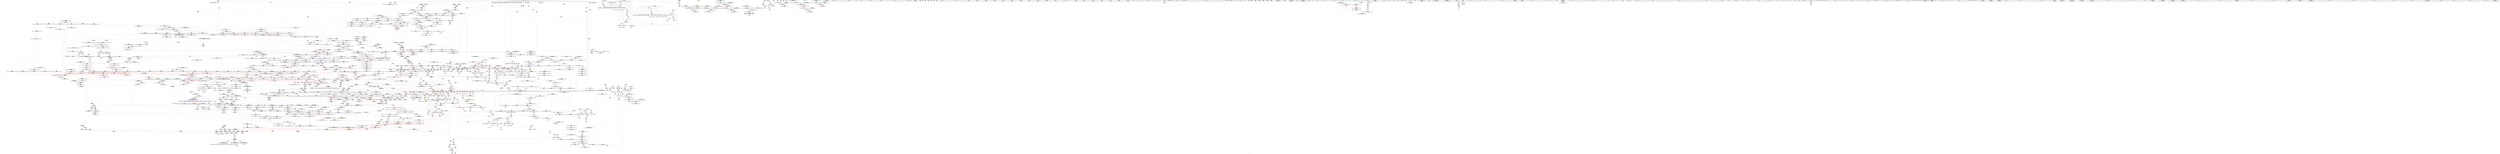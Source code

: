 digraph "SVFG" {
	label="SVFG";

	Node0x55fcc130a290 [shape=record,color=grey,label="{NodeID: 0\nNullPtr}"];
	Node0x55fcc130a290 -> Node0x55fcc13bf300[style=solid];
	Node0x55fcc130a290 -> Node0x55fcc13bf400[style=solid];
	Node0x55fcc130a290 -> Node0x55fcc13bf4d0[style=solid];
	Node0x55fcc130a290 -> Node0x55fcc13bf5a0[style=solid];
	Node0x55fcc130a290 -> Node0x55fcc13bf670[style=solid];
	Node0x55fcc130a290 -> Node0x55fcc13bf740[style=solid];
	Node0x55fcc130a290 -> Node0x55fcc13bf810[style=solid];
	Node0x55fcc130a290 -> Node0x55fcc13f33b0[style=solid];
	Node0x55fcc13b92d0 [shape=record,color=purple,label="{NodeID: 443\n318\<--55\narrayidx58\<--lr\nmain\n}"];
	Node0x55fcc140b3a0 [shape=record,color=black,label="{NodeID: 3100\n842 = PHI(305, )\n0th arg _ZSt3maxIxERKT_S2_S2_ }"];
	Node0x55fcc140b3a0 -> Node0x55fcc13f6640[style=solid];
	Node0x55fcc142fb20 [shape=record,color=grey,label="{NodeID: 1993\n273 = Binary(271, 272, )\n}"];
	Node0x55fcc142fb20 -> Node0x55fcc142f3a0[style=solid];
	Node0x55fcc13c8460 [shape=record,color=red,label="{NodeID: 886\n1384\<--1364\n\<--__last.addr\n_ZSt11__sort_heapIPSt4pairIxxEN9__gnu_cxx5__ops15_Iter_less_iterEEvT_S6_RT0_\n|{<s0>86}}"];
	Node0x55fcc13c8460:s0 -> Node0x55fcc1412070[style=solid,color=red];
	Node0x55fcc13fe840 [shape=record,color=blue,label="{NodeID: 1329\n2254\<--2253\n__it.addr\<--__it\n_ZSt12__niter_baseIPSt4pairIxxEET_S3_\n}"];
	Node0x55fcc13fe840 -> Node0x55fcc13f0e60[style=dashed];
	Node0x55fcc13b1870 [shape=record,color=green,label="{NodeID: 222\n1559\<--1560\n__value\<--__value_field_insensitive\n_ZSt13__adjust_heapIPSt4pairIxxElS1_N9__gnu_cxx5__ops15_Iter_less_iterEEvT_T0_S7_T1_T2_\n|{|<s1>107}}"];
	Node0x55fcc13b1870 -> Node0x55fcc13b6620[style=solid];
	Node0x55fcc13b1870:s1 -> Node0x55fcc1414680[style=solid,color=red];
	Node0x55fcc13d4960 [shape=record,color=red,label="{NodeID: 665\n573\<--130\n\<--st\nmain\n}"];
	Node0x55fcc13f34b0 [shape=record,color=blue,label="{NodeID: 1108\n126\<--171\nretval\<--\nmain\n}"];
	Node0x55fcc13f34b0 -> Node0x55fcc13d3b90[style=dashed];
	Node0x55fcc134c1d0 [shape=record,color=green,label="{NodeID: 1\n7\<--1\n__dso_handle\<--dummyObj\nGlob }"];
	Node0x55fcc13b93a0 [shape=record,color=purple,label="{NodeID: 444\n319\<--55\nfirst59\<--lr\nmain\n|{<s0>30}}"];
	Node0x55fcc13b93a0:s0 -> Node0x55fcc140f8f0[style=solid,color=red];
	Node0x55fcc140b4e0 [shape=record,color=black,label="{NodeID: 3101\n843 = PHI(307, )\n1st arg _ZSt3maxIxERKT_S2_S2_ }"];
	Node0x55fcc140b4e0 -> Node0x55fcc13f6710[style=solid];
	Node0x55fcc142fca0 [shape=record,color=grey,label="{NodeID: 1994\n268 = Binary(267, 199, )\n}"];
	Node0x55fcc13c8530 [shape=record,color=red,label="{NodeID: 887\n1385\<--1364\n\<--__last.addr\n_ZSt11__sort_heapIPSt4pairIxxEN9__gnu_cxx5__ops15_Iter_less_iterEEvT_S6_RT0_\n|{<s0>86}}"];
	Node0x55fcc13c8530:s0 -> Node0x55fcc14121f0[style=solid,color=red];
	Node0x55fcc13fe910 [shape=record,color=blue,label="{NodeID: 1330\n2263\<--2260\n__first.addr\<--__first\n_ZNSt20__copy_move_backwardILb1ELb0ESt26random_access_iterator_tagE13__copy_move_bIPSt4pairIxxES5_EET0_T_S7_S6_\n}"];
	Node0x55fcc13fe910 -> Node0x55fcc13f0f30[style=dashed];
	Node0x55fcc13b1940 [shape=record,color=green,label="{NodeID: 223\n1561\<--1562\n__comp\<--__comp_field_insensitive\n_ZSt13__adjust_heapIPSt4pairIxxElS1_N9__gnu_cxx5__ops15_Iter_less_iterEEvT_T0_S7_T1_T2_\n|{<s0>100|<s1>105}}"];
	Node0x55fcc13b1940:s0 -> Node0x55fcc140dcb0[style=solid,color=red];
	Node0x55fcc13b1940:s1 -> Node0x55fcc1412ee0[style=solid,color=red];
	Node0x55fcc13d4a30 [shape=record,color=red,label="{NodeID: 666\n579\<--130\n\<--st\nmain\n}"];
	Node0x55fcc13d4a30 -> Node0x55fcc14380a0[style=solid];
	Node0x55fcc13f3580 [shape=record,color=blue,label="{NodeID: 1109\n128\<--199\ntt\<--\nmain\n}"];
	Node0x55fcc13f3580 -> Node0x55fcc14ad9e0[style=dashed];
	Node0x55fcc13524d0 [shape=record,color=green,label="{NodeID: 2\n9\<--1\n\<--dummyObj\nCan only get source location for instruction, argument, global var or function.|{<s0>99}}"];
	Node0x55fcc13524d0:s0 -> Node0x55fcc1410a30[style=solid,color=red];
	Node0x55fcc13b9470 [shape=record,color=purple,label="{NodeID: 445\n339\<--55\narrayidx65\<--lr\nmain\n}"];
	Node0x55fcc140b620 [shape=record,color=black,label="{NodeID: 3102\n939 = PHI(411, 1520, 1621, 1647, 1744, 1756, 2073, 2178, 2187, 2290, )\n0th arg _ZNSt4pairIxxEaSEOS0_ }"];
	Node0x55fcc140b620 -> Node0x55fcc13f7000[style=solid];
	Node0x55fcc142fe20 [shape=record,color=grey,label="{NodeID: 1995\n1642 = Binary(1641, 199, )\n}"];
	Node0x55fcc13c8600 [shape=record,color=red,label="{NodeID: 888\n1386\<--1366\n\<--__comp.addr\n_ZSt11__sort_heapIPSt4pairIxxEN9__gnu_cxx5__ops15_Iter_less_iterEEvT_S6_RT0_\n|{<s0>86}}"];
	Node0x55fcc13c8600:s0 -> Node0x55fcc1412370[style=solid,color=red];
	Node0x55fcc13fe9e0 [shape=record,color=blue,label="{NodeID: 1331\n2265\<--2261\n__last.addr\<--__last\n_ZNSt20__copy_move_backwardILb1ELb0ESt26random_access_iterator_tagE13__copy_move_bIPSt4pairIxxES5_EET0_T_S7_S6_\n}"];
	Node0x55fcc13fe9e0 -> Node0x55fcc13f1000[style=dashed];
	Node0x55fcc13fe9e0 -> Node0x55fcc149c1e0[style=dashed];
	Node0x55fcc13b1a10 [shape=record,color=green,label="{NodeID: 224\n1563\<--1564\n__first.addr\<--__first.addr_field_insensitive\n_ZSt13__adjust_heapIPSt4pairIxxElS1_N9__gnu_cxx5__ops15_Iter_less_iterEEvT_T0_S7_T1_T2_\n}"];
	Node0x55fcc13b1a10 -> Node0x55fcc13c9d90[style=solid];
	Node0x55fcc13b1a10 -> Node0x55fcc13c9e60[style=solid];
	Node0x55fcc13b1a10 -> Node0x55fcc13c9f30[style=solid];
	Node0x55fcc13b1a10 -> Node0x55fcc13ca000[style=solid];
	Node0x55fcc13b1a10 -> Node0x55fcc13ca0d0[style=solid];
	Node0x55fcc13b1a10 -> Node0x55fcc13ca1a0[style=solid];
	Node0x55fcc13b1a10 -> Node0x55fcc13ca270[style=solid];
	Node0x55fcc13b1a10 -> Node0x55fcc13fa810[style=solid];
	Node0x55fcc13d4b00 [shape=record,color=red,label="{NodeID: 667\n582\<--130\n\<--st\nmain\n}"];
	Node0x55fcc13f3650 [shape=record,color=blue,label="{NodeID: 1110\n130\<--9\nst\<--\nmain\n}"];
	Node0x55fcc13f3650 -> Node0x55fcc13d3fa0[style=dashed];
	Node0x55fcc13f3650 -> Node0x55fcc13d4140[style=dashed];
	Node0x55fcc13f3650 -> Node0x55fcc13f3da0[style=dashed];
	Node0x55fcc13f3650 -> Node0x55fcc13f4830[style=dashed];
	Node0x55fcc1334fd0 [shape=record,color=green,label="{NodeID: 3\n61\<--1\n.str\<--dummyObj\nGlob }"];
	Node0x55fcc13b9540 [shape=record,color=purple,label="{NodeID: 446\n340\<--55\nsecond66\<--lr\nmain\n|{<s0>32}}"];
	Node0x55fcc13b9540:s0 -> Node0x55fcc140f8f0[style=solid,color=red];
	Node0x55fcc140beb0 [shape=record,color=black,label="{NodeID: 3103\n940 = PHI(144, 1519, 1618, 1644, 1741, 1753, 2072, 2177, 2186, 2288, )\n1st arg _ZNSt4pairIxxEaSEOS0_ }"];
	Node0x55fcc140beb0 -> Node0x55fcc13f70d0[style=solid];
	Node0x55fcc142ffa0 [shape=record,color=grey,label="{NodeID: 1996\n768 = Binary(767, 199, )\n}"];
	Node0x55fcc142ffa0 -> Node0x55fcc13f6160[style=solid];
	Node0x55fcc13c86d0 [shape=record,color=red,label="{NodeID: 889\n1414\<--1394\n\<--__first.addr\n_ZSt11__make_heapIPSt4pairIxxEN9__gnu_cxx5__ops15_Iter_less_iterEEvT_S6_RT0_\n}"];
	Node0x55fcc13c86d0 -> Node0x55fcc13c1c60[style=solid];
	Node0x55fcc13feab0 [shape=record,color=blue,label="{NodeID: 1332\n2267\<--2262\n__result.addr\<--__result\n_ZNSt20__copy_move_backwardILb1ELb0ESt26random_access_iterator_tagE13__copy_move_bIPSt4pairIxxES5_EET0_T_S7_S6_\n}"];
	Node0x55fcc13feab0 -> Node0x55fcc149c6e0[style=dashed];
	Node0x55fcc13b1ae0 [shape=record,color=green,label="{NodeID: 225\n1565\<--1566\n__holeIndex.addr\<--__holeIndex.addr_field_insensitive\n_ZSt13__adjust_heapIPSt4pairIxxElS1_N9__gnu_cxx5__ops15_Iter_less_iterEEvT_T0_S7_T1_T2_\n}"];
	Node0x55fcc13b1ae0 -> Node0x55fcc13ca340[style=solid];
	Node0x55fcc13b1ae0 -> Node0x55fcc13ca410[style=solid];
	Node0x55fcc13b1ae0 -> Node0x55fcc13e9d70[style=solid];
	Node0x55fcc13b1ae0 -> Node0x55fcc13e9e40[style=solid];
	Node0x55fcc13b1ae0 -> Node0x55fcc13e9f10[style=solid];
	Node0x55fcc13b1ae0 -> Node0x55fcc13fa8e0[style=solid];
	Node0x55fcc13b1ae0 -> Node0x55fcc13fadc0[style=solid];
	Node0x55fcc13b1ae0 -> Node0x55fcc13faf60[style=solid];
	Node0x55fcc13d4bd0 [shape=record,color=red,label="{NodeID: 668\n589\<--130\n\<--st\nmain\n}"];
	Node0x55fcc13f3720 [shape=record,color=blue,label="{NodeID: 1111\n132\<--199\ni\<--\nmain\n}"];
	Node0x55fcc13f3720 -> Node0x55fcc13d5660[style=dashed];
	Node0x55fcc13f3720 -> Node0x55fcc13d5730[style=dashed];
	Node0x55fcc13f3720 -> Node0x55fcc13d5800[style=dashed];
	Node0x55fcc13f3720 -> Node0x55fcc13d58d0[style=dashed];
	Node0x55fcc13f3720 -> Node0x55fcc13d59a0[style=dashed];
	Node0x55fcc13f3720 -> Node0x55fcc13d5a70[style=dashed];
	Node0x55fcc13f3720 -> Node0x55fcc13d5b40[style=dashed];
	Node0x55fcc13f3720 -> Node0x55fcc13d5c10[style=dashed];
	Node0x55fcc13f3720 -> Node0x55fcc13d5ce0[style=dashed];
	Node0x55fcc13f3720 -> Node0x55fcc13d5db0[style=dashed];
	Node0x55fcc13f3720 -> Node0x55fcc13d5e80[style=dashed];
	Node0x55fcc13f3720 -> Node0x55fcc13d5f50[style=dashed];
	Node0x55fcc13f3720 -> Node0x55fcc13d6020[style=dashed];
	Node0x55fcc13f3720 -> Node0x55fcc13d60f0[style=dashed];
	Node0x55fcc13f3720 -> Node0x55fcc13d61c0[style=dashed];
	Node0x55fcc13f3720 -> Node0x55fcc13d6290[style=dashed];
	Node0x55fcc13f3720 -> Node0x55fcc13d6360[style=dashed];
	Node0x55fcc13f3720 -> Node0x55fcc13f41b0[style=dashed];
	Node0x55fcc13f3720 -> Node0x55fcc14adee0[style=dashed];
	Node0x55fcc1335060 [shape=record,color=green,label="{NodeID: 4\n63\<--1\n.str.1\<--dummyObj\nGlob }"];
	Node0x55fcc13b9610 [shape=record,color=purple,label="{NodeID: 447\n334\<--57\narrayidx62\<--pts\nmain\n|{<s0>31}}"];
	Node0x55fcc13b9610:s0 -> Node0x55fcc1411c80[style=solid,color=red];
	Node0x55fcc140c230 [shape=record,color=black,label="{NodeID: 3104\n2260 = PHI(2245, )\n0th arg _ZNSt20__copy_move_backwardILb1ELb0ESt26random_access_iterator_tagE13__copy_move_bIPSt4pairIxxES5_EET0_T_S7_S6_ }"];
	Node0x55fcc140c230 -> Node0x55fcc13fe910[style=solid];
	Node0x55fcc1430120 [shape=record,color=grey,label="{NodeID: 1997\n764 = Binary(763, 762, )\n}"];
	Node0x55fcc1430120 -> Node0x55fcc13f6090[style=solid];
	Node0x55fcc13c87a0 [shape=record,color=red,label="{NodeID: 890\n1423\<--1394\n\<--__first.addr\n_ZSt11__make_heapIPSt4pairIxxEN9__gnu_cxx5__ops15_Iter_less_iterEEvT_S6_RT0_\n}"];
	Node0x55fcc13c87a0 -> Node0x55fcc13c1e00[style=solid];
	Node0x55fcc13feb80 [shape=record,color=blue,label="{NodeID: 1333\n2269\<--2279\n__n\<--sub.ptr.div\n_ZNSt20__copy_move_backwardILb1ELb0ESt26random_access_iterator_tagE13__copy_move_bIPSt4pairIxxES5_EET0_T_S7_S6_\n}"];
	Node0x55fcc13feb80 -> Node0x55fcc149cbe0[style=dashed];
	Node0x55fcc13b1bb0 [shape=record,color=green,label="{NodeID: 226\n1567\<--1568\n__len.addr\<--__len.addr_field_insensitive\n_ZSt13__adjust_heapIPSt4pairIxxElS1_N9__gnu_cxx5__ops15_Iter_less_iterEEvT_T0_S7_T1_T2_\n}"];
	Node0x55fcc13b1bb0 -> Node0x55fcc13e9fe0[style=solid];
	Node0x55fcc13b1bb0 -> Node0x55fcc13ea0b0[style=solid];
	Node0x55fcc13b1bb0 -> Node0x55fcc13ea180[style=solid];
	Node0x55fcc13b1bb0 -> Node0x55fcc13fa9b0[style=solid];
	Node0x55fcc13d4ca0 [shape=record,color=red,label="{NodeID: 669\n602\<--130\n\<--st\nmain\n}"];
	Node0x55fcc13d4ca0 -> Node0x55fcc1432220[style=solid];
	Node0x55fcc13f37f0 [shape=record,color=blue,label="{NodeID: 1112\n264\<--262\narrayidx35\<--rem34\nmain\n}"];
	Node0x55fcc13f37f0 -> Node0x55fcc14848d0[style=dashed];
	Node0x55fcc1335720 [shape=record,color=green,label="{NodeID: 5\n65\<--1\nstdin\<--dummyObj\nGlob }"];
	Node0x55fcc13b96e0 [shape=record,color=purple,label="{NodeID: 448\n354\<--57\narrayidx70\<--pts\nmain\n|{<s0>33}}"];
	Node0x55fcc13b96e0:s0 -> Node0x55fcc1411c80[style=solid,color=red];
	Node0x55fcc140c340 [shape=record,color=black,label="{NodeID: 3105\n2261 = PHI(2246, )\n1st arg _ZNSt20__copy_move_backwardILb1ELb0ESt26random_access_iterator_tagE13__copy_move_bIPSt4pairIxxES5_EET0_T_S7_S6_ }"];
	Node0x55fcc140c340 -> Node0x55fcc13fe9e0[style=solid];
	Node0x55fcc14302a0 [shape=record,color=grey,label="{NodeID: 1998\n262 = Binary(260, 261, )\n}"];
	Node0x55fcc14302a0 -> Node0x55fcc13f37f0[style=solid];
	Node0x55fcc13c8870 [shape=record,color=red,label="{NodeID: 891\n1434\<--1394\n\<--__first.addr\n_ZSt11__make_heapIPSt4pairIxxEN9__gnu_cxx5__ops15_Iter_less_iterEEvT_S6_RT0_\n}"];
	Node0x55fcc13c8870 -> Node0x55fcc13d1970[style=solid];
	Node0x55fcc13fec50 [shape=record,color=blue,label="{NodeID: 1334\n2265\<--2286\n__last.addr\<--incdec.ptr\n_ZNSt20__copy_move_backwardILb1ELb0ESt26random_access_iterator_tagE13__copy_move_bIPSt4pairIxxES5_EET0_T_S7_S6_\n}"];
	Node0x55fcc13fec50 -> Node0x55fcc149c1e0[style=dashed];
	Node0x55fcc13b1c80 [shape=record,color=green,label="{NodeID: 227\n1569\<--1570\n__topIndex\<--__topIndex_field_insensitive\n_ZSt13__adjust_heapIPSt4pairIxxElS1_N9__gnu_cxx5__ops15_Iter_less_iterEEvT_T0_S7_T1_T2_\n}"];
	Node0x55fcc13b1c80 -> Node0x55fcc13ea250[style=solid];
	Node0x55fcc13b1c80 -> Node0x55fcc13faa80[style=solid];
	Node0x55fcc13d4d70 [shape=record,color=red,label="{NodeID: 670\n606\<--130\n\<--st\nmain\n}"];
	Node0x55fcc13d4d70 -> Node0x55fcc1437f20[style=solid];
	Node0x55fcc13f38c0 [shape=record,color=blue,label="{NodeID: 1113\n288\<--286\narrayidx47\<--rem46\nmain\n}"];
	Node0x55fcc13f38c0 -> Node0x55fcc1484dd0[style=dashed];
	Node0x55fcc13357b0 [shape=record,color=green,label="{NodeID: 6\n66\<--1\n.str.2\<--dummyObj\nGlob }"];
	Node0x55fcc13b97b0 [shape=record,color=purple,label="{NodeID: 449\n439\<--57\n\<--pts\nmain\n}"];
	Node0x55fcc140c450 [shape=record,color=black,label="{NodeID: 3106\n2262 = PHI(2247, )\n2nd arg _ZNSt20__copy_move_backwardILb1ELb0ESt26random_access_iterator_tagE13__copy_move_bIPSt4pairIxxES5_EET0_T_S7_S6_ }"];
	Node0x55fcc140c450 -> Node0x55fcc13feab0[style=solid];
	Node0x55fcc1430420 [shape=record,color=grey,label="{NodeID: 1999\n1633 = Binary(1632, 240, )\n}"];
	Node0x55fcc1430420 -> Node0x55fcc1437920[style=solid];
	Node0x55fcc13c8940 [shape=record,color=red,label="{NodeID: 892\n1445\<--1394\n\<--__first.addr\n_ZSt11__make_heapIPSt4pairIxxEN9__gnu_cxx5__ops15_Iter_less_iterEEvT_S6_RT0_\n|{<s0>91}}"];
	Node0x55fcc13c8940:s0 -> Node0x55fcc14108e0[style=solid,color=red];
	Node0x55fcc13fed20 [shape=record,color=blue,label="{NodeID: 1335\n2267\<--2290\n__result.addr\<--incdec.ptr1\n_ZNSt20__copy_move_backwardILb1ELb0ESt26random_access_iterator_tagE13__copy_move_bIPSt4pairIxxES5_EET0_T_S7_S6_\n}"];
	Node0x55fcc13fed20 -> Node0x55fcc149c6e0[style=dashed];
	Node0x55fcc13b1d50 [shape=record,color=green,label="{NodeID: 228\n1571\<--1572\n__secondChild\<--__secondChild_field_insensitive\n_ZSt13__adjust_heapIPSt4pairIxxElS1_N9__gnu_cxx5__ops15_Iter_less_iterEEvT_T0_S7_T1_T2_\n}"];
	Node0x55fcc13b1d50 -> Node0x55fcc13ea320[style=solid];
	Node0x55fcc13b1d50 -> Node0x55fcc13ea3f0[style=solid];
	Node0x55fcc13b1d50 -> Node0x55fcc13ea4c0[style=solid];
	Node0x55fcc13b1d50 -> Node0x55fcc13ea590[style=solid];
	Node0x55fcc13b1d50 -> Node0x55fcc13ea660[style=solid];
	Node0x55fcc13b1d50 -> Node0x55fcc13ea730[style=solid];
	Node0x55fcc13b1d50 -> Node0x55fcc13ea800[style=solid];
	Node0x55fcc13b1d50 -> Node0x55fcc13ea8d0[style=solid];
	Node0x55fcc13b1d50 -> Node0x55fcc13ea9a0[style=solid];
	Node0x55fcc13b1d50 -> Node0x55fcc13eaa70[style=solid];
	Node0x55fcc13b1d50 -> Node0x55fcc13eab40[style=solid];
	Node0x55fcc13b1d50 -> Node0x55fcc13fab50[style=solid];
	Node0x55fcc13b1d50 -> Node0x55fcc13fac20[style=solid];
	Node0x55fcc13b1d50 -> Node0x55fcc13facf0[style=solid];
	Node0x55fcc13b1d50 -> Node0x55fcc13fae90[style=solid];
	Node0x55fcc13d4e40 [shape=record,color=red,label="{NodeID: 671\n613\<--130\n\<--st\nmain\n}"];
	Node0x55fcc13f3990 [shape=record,color=blue,label="{NodeID: 1114\n302\<--299\nfirst\<--add51\nmain\n|{|<s1>30|<s2>32}}"];
	Node0x55fcc13f3990 -> Node0x55fcc14bd0e0[style=dashed];
	Node0x55fcc13f3990:s1 -> Node0x55fcc14cfc50[style=dashed,color=red];
	Node0x55fcc13f3990:s2 -> Node0x55fcc14cfc50[style=dashed,color=red];
	Node0x55fcc13a9bf0 [shape=record,color=green,label="{NodeID: 7\n68\<--1\n.str.3\<--dummyObj\nGlob }"];
	Node0x55fcc13b9880 [shape=record,color=purple,label="{NodeID: 450\n442\<--57\n\<--pts\nmain\n|{<s0>37}}"];
	Node0x55fcc13b9880:s0 -> Node0x55fcc14124f0[style=solid,color=red];
	Node0x55fcc140c560 [shape=record,color=black,label="{NodeID: 3107\n1267 = PHI(1166, )\n0th arg _ZSt27__unguarded_partition_pivotIPSt4pairIxxEN9__gnu_cxx5__ops15_Iter_less_iterEET_S6_S6_T0_ }"];
	Node0x55fcc140c560 -> Node0x55fcc13f8ad0[style=solid];
	Node0x55fcc14305a0 [shape=record,color=grey,label="{NodeID: 2000\n1632 = Binary(1631, 240, )\n}"];
	Node0x55fcc14305a0 -> Node0x55fcc1430420[style=solid];
	Node0x55fcc13c8a10 [shape=record,color=red,label="{NodeID: 893\n1413\<--1396\n\<--__last.addr\n_ZSt11__make_heapIPSt4pairIxxEN9__gnu_cxx5__ops15_Iter_less_iterEEvT_S6_RT0_\n}"];
	Node0x55fcc13c8a10 -> Node0x55fcc13c1b90[style=solid];
	Node0x55fcc13fedf0 [shape=record,color=blue,label="{NodeID: 1336\n2269\<--2295\n__n\<--dec\n_ZNSt20__copy_move_backwardILb1ELb0ESt26random_access_iterator_tagE13__copy_move_bIPSt4pairIxxES5_EET0_T_S7_S6_\n}"];
	Node0x55fcc13fedf0 -> Node0x55fcc149cbe0[style=dashed];
	Node0x55fcc13b1e20 [shape=record,color=green,label="{NodeID: 229\n1573\<--1574\n__cmp\<--__cmp_field_insensitive\n_ZSt13__adjust_heapIPSt4pairIxxElS1_N9__gnu_cxx5__ops15_Iter_less_iterEEvT_T0_S7_T1_T2_\n|{<s0>106|<s1>109}}"];
	Node0x55fcc13b1e20:s0 -> Node0x55fcc140d650[style=solid,color=red];
	Node0x55fcc13b1e20:s1 -> Node0x55fcc140f210[style=solid,color=red];
	Node0x55fcc13d4f10 [shape=record,color=red,label="{NodeID: 672\n622\<--130\n\<--st\nmain\n}"];
	Node0x55fcc13f3a60 [shape=record,color=blue,label="{NodeID: 1115\n315\<--312\nsecond\<--add56\nmain\n|{|<s1>30|<s2>32}}"];
	Node0x55fcc13f3a60 -> Node0x55fcc14bd5e0[style=dashed];
	Node0x55fcc13f3a60:s1 -> Node0x55fcc14cfc50[style=dashed,color=red];
	Node0x55fcc13f3a60:s2 -> Node0x55fcc14cfc50[style=dashed,color=red];
	Node0x55fcc13a9c80 [shape=record,color=green,label="{NodeID: 8\n70\<--1\nstdout\<--dummyObj\nGlob }"];
	Node0x55fcc13b9950 [shape=record,color=purple,label="{NodeID: 451\n458\<--57\narrayidx109\<--pts\nmain\n}"];
	Node0x55fcc140c670 [shape=record,color=black,label="{NodeID: 3108\n1268 = PHI(1167, )\n1st arg _ZSt27__unguarded_partition_pivotIPSt4pairIxxEN9__gnu_cxx5__ops15_Iter_less_iterEET_S6_S6_T0_ }"];
	Node0x55fcc140c670 -> Node0x55fcc13f8ba0[style=solid];
	Node0x55fcc1430720 [shape=record,color=grey,label="{NodeID: 2001\n260 = Binary(258, 259, )\n}"];
	Node0x55fcc1430720 -> Node0x55fcc14302a0[style=solid];
	Node0x55fcc13c8ae0 [shape=record,color=red,label="{NodeID: 894\n1422\<--1396\n\<--__last.addr\n_ZSt11__make_heapIPSt4pairIxxEN9__gnu_cxx5__ops15_Iter_less_iterEEvT_S6_RT0_\n}"];
	Node0x55fcc13c8ae0 -> Node0x55fcc13c1d30[style=solid];
	Node0x55fcc13feec0 [shape=record,color=blue,label="{NodeID: 1337\n2304\<--2301\nthis.addr\<--this\n_ZNK9__gnu_cxx5__ops14_Val_less_iterclISt4pairIxxEPS4_EEbRT_T0_\n}"];
	Node0x55fcc13feec0 -> Node0x55fcc13f14e0[style=dashed];
	Node0x55fcc13ba340 [shape=record,color=green,label="{NodeID: 230\n1575\<--1576\nagg.tmp\<--agg.tmp_field_insensitive\n_ZSt13__adjust_heapIPSt4pairIxxElS1_N9__gnu_cxx5__ops15_Iter_less_iterEEvT_T0_S7_T1_T2_\n}"];
	Node0x55fcc13d4fe0 [shape=record,color=red,label="{NodeID: 673\n633\<--130\n\<--st\nmain\n}"];
	Node0x55fcc13f3b30 [shape=record,color=blue,label="{NodeID: 1116\n136\<--171\nref.tmp60\<--\nmain\n|{|<s2>30}}"];
	Node0x55fcc13f3b30 -> Node0x55fcc13f3b30[style=dashed];
	Node0x55fcc13f3b30 -> Node0x55fcc14ae3e0[style=dashed];
	Node0x55fcc13f3b30:s2 -> Node0x55fcc14cfc50[style=dashed,color=red];
	Node0x55fcc13a9d10 [shape=record,color=green,label="{NodeID: 9\n71\<--1\n_ZSt3cin\<--dummyObj\nGlob }"];
	Node0x55fcc13b9a20 [shape=record,color=purple,label="{NodeID: 452\n459\<--57\nfirst110\<--pts\nmain\n}"];
	Node0x55fcc13b9a20 -> Node0x55fcc13d9900[style=solid];
	Node0x55fcc140c780 [shape=record,color=black,label="{NodeID: 3109\n1238 = PHI(1156, )\n0th arg _ZSt14__partial_sortIPSt4pairIxxEN9__gnu_cxx5__ops15_Iter_less_iterEEvT_S6_S6_T0_ }"];
	Node0x55fcc140c780 -> Node0x55fcc13f8860[style=solid];
	Node0x55fcc14308a0 [shape=record,color=grey,label="{NodeID: 2002\n1638 = Binary(240, 1637, )\n}"];
	Node0x55fcc14308a0 -> Node0x55fcc13fae90[style=solid];
	Node0x55fcc13c8bb0 [shape=record,color=red,label="{NodeID: 895\n1452\<--1398\n\<--__comp.addr\n_ZSt11__make_heapIPSt4pairIxxEN9__gnu_cxx5__ops15_Iter_less_iterEEvT_S6_RT0_\n}"];
	Node0x55fcc13fef90 [shape=record,color=blue,label="{NodeID: 1338\n2306\<--2302\n__val.addr\<--__val\n_ZNK9__gnu_cxx5__ops14_Val_less_iterclISt4pairIxxEPS4_EEbRT_T0_\n}"];
	Node0x55fcc13fef90 -> Node0x55fcc13f15b0[style=dashed];
	Node0x55fcc13ba410 [shape=record,color=green,label="{NodeID: 231\n1577\<--1578\nagg.tmp22\<--agg.tmp22_field_insensitive\n_ZSt13__adjust_heapIPSt4pairIxxElS1_N9__gnu_cxx5__ops15_Iter_less_iterEEvT_T0_S7_T1_T2_\n}"];
	Node0x55fcc13ba410 -> Node0x55fcc13b66f0[style=solid];
	Node0x55fcc13ba410 -> Node0x55fcc13b67c0[style=solid];
	Node0x55fcc13d50b0 [shape=record,color=red,label="{NodeID: 674\n639\<--130\n\<--st\nmain\n}"];
	Node0x55fcc13d50b0 -> Node0x55fcc14386a0[style=solid];
	Node0x55fcc13f3c00 [shape=record,color=blue,label="{NodeID: 1117\n325\<--326\n\<--\nmain\n|{|<s2>31}}"];
	Node0x55fcc13f3c00 -> Node0x55fcc13f3c00[style=dashed];
	Node0x55fcc13f3c00 -> Node0x55fcc14b47e0[style=dashed];
	Node0x55fcc13f3c00:s2 -> Node0x55fcc14ce030[style=dashed,color=red];
	Node0x55fcc13a9da0 [shape=record,color=green,label="{NodeID: 10\n74\<--1\n.str.4\<--dummyObj\nGlob }"];
	Node0x55fcc13b9af0 [shape=record,color=purple,label="{NodeID: 453\n467\<--57\narrayidx112\<--pts\nmain\n}"];
	Node0x55fcc140c890 [shape=record,color=black,label="{NodeID: 3110\n1239 = PHI(1157, )\n1st arg _ZSt14__partial_sortIPSt4pairIxxEN9__gnu_cxx5__ops15_Iter_less_iterEEvT_S6_S6_T0_ }"];
	Node0x55fcc140c890 -> Node0x55fcc13f8930[style=solid];
	Node0x55fcc1430a20 [shape=record,color=grey,label="{NodeID: 2003\n1637 = Binary(1636, 199, )\n}"];
	Node0x55fcc1430a20 -> Node0x55fcc14308a0[style=solid];
	Node0x55fcc13c8c80 [shape=record,color=red,label="{NodeID: 896\n1429\<--1400\n\<--__len\n_ZSt11__make_heapIPSt4pairIxxEN9__gnu_cxx5__ops15_Iter_less_iterEEvT_S6_RT0_\n}"];
	Node0x55fcc13c8c80 -> Node0x55fcc14323a0[style=solid];
	Node0x55fcc13ff060 [shape=record,color=blue,label="{NodeID: 1339\n2308\<--2303\n__it.addr\<--__it\n_ZNK9__gnu_cxx5__ops14_Val_less_iterclISt4pairIxxEPS4_EEbRT_T0_\n}"];
	Node0x55fcc13ff060 -> Node0x55fcc13f1680[style=dashed];
	Node0x55fcc13ba4e0 [shape=record,color=green,label="{NodeID: 232\n1654\<--1655\n_ZSt4moveIRN9__gnu_cxx5__ops15_Iter_less_iterEEONSt16remove_referenceIT_E4typeEOS5_\<--_ZSt4moveIRN9__gnu_cxx5__ops15_Iter_less_iterEEONSt16remove_referenceIT_E4typeEOS5__field_insensitive\n}"];
	Node0x55fcc13d5180 [shape=record,color=red,label="{NodeID: 675\n642\<--130\n\<--st\nmain\n}"];
	Node0x55fcc13f3cd0 [shape=record,color=blue,label="{NodeID: 1118\n328\<--329\n\<--\nmain\n|{|<s2>31}}"];
	Node0x55fcc13f3cd0 -> Node0x55fcc13f3cd0[style=dashed];
	Node0x55fcc13f3cd0 -> Node0x55fcc14b4ce0[style=dashed];
	Node0x55fcc13f3cd0:s2 -> Node0x55fcc14cdef0[style=dashed,color=red];
	Node0x55fcc13a9e30 [shape=record,color=green,label="{NodeID: 11\n76\<--1\n.str.5\<--dummyObj\nGlob }"];
	Node0x55fcc13b9bc0 [shape=record,color=purple,label="{NodeID: 454\n468\<--57\nsecond113\<--pts\nmain\n}"];
	Node0x55fcc13b9bc0 -> Node0x55fcc13d99d0[style=solid];
	Node0x55fcc140c9a0 [shape=record,color=black,label="{NodeID: 3111\n1240 = PHI(1158, )\n2nd arg _ZSt14__partial_sortIPSt4pairIxxEN9__gnu_cxx5__ops15_Iter_less_iterEEvT_S6_S6_T0_ }"];
	Node0x55fcc140c9a0 -> Node0x55fcc13f8a00[style=solid];
	Node0x55fcc1430ba0 [shape=record,color=grey,label="{NodeID: 2004\n1289 = Binary(1288, 1102, )\n}"];
	Node0x55fcc1430ba0 -> Node0x55fcc1430ea0[style=solid];
	Node0x55fcc13c8d50 [shape=record,color=red,label="{NodeID: 897\n1447\<--1400\n\<--__len\n_ZSt11__make_heapIPSt4pairIxxEN9__gnu_cxx5__ops15_Iter_less_iterEEvT_S6_RT0_\n|{<s0>91}}"];
	Node0x55fcc13c8d50:s0 -> Node0x55fcc1410bb0[style=solid,color=red];
	Node0x55fcc13ba5b0 [shape=record,color=green,label="{NodeID: 233\n1657\<--1658\n_ZN9__gnu_cxx5__ops14_Iter_less_valC2ENS0_15_Iter_less_iterE\<--_ZN9__gnu_cxx5__ops14_Iter_less_valC2ENS0_15_Iter_less_iterE_field_insensitive\n}"];
	Node0x55fcc13d5250 [shape=record,color=red,label="{NodeID: 676\n649\<--130\n\<--st\nmain\n}"];
	Node0x55fcc13f3da0 [shape=record,color=blue,label="{NodeID: 1119\n130\<--332\nst\<--inc\nmain\n}"];
	Node0x55fcc13f3da0 -> Node0x55fcc13d4070[style=dashed];
	Node0x55fcc13f3da0 -> Node0x55fcc13f40e0[style=dashed];
	Node0x55fcc13a9ef0 [shape=record,color=green,label="{NodeID: 12\n78\<--1\n__PRETTY_FUNCTION__.main\<--dummyObj\nGlob }"];
	Node0x55fcc13b9c90 [shape=record,color=purple,label="{NodeID: 455\n473\<--57\narrayidx115\<--pts\nmain\n}"];
	Node0x55fcc140cab0 [shape=record,color=black,label="{NodeID: 3112\n2023 = PHI(1219, 1232, )\n0th arg _ZSt16__insertion_sortIPSt4pairIxxEN9__gnu_cxx5__ops15_Iter_less_iterEEvT_S6_T0_ }"];
	Node0x55fcc140cab0 -> Node0x55fcc13fd180[style=solid];
	Node0x55fcc1430d20 [shape=record,color=grey,label="{NodeID: 2005\n1288 = Binary(1286, 1287, )\n}"];
	Node0x55fcc1430d20 -> Node0x55fcc1430ba0[style=solid];
	Node0x55fcc13c8e20 [shape=record,color=red,label="{NodeID: 898\n1435\<--1402\n\<--__parent\n_ZSt11__make_heapIPSt4pairIxxEN9__gnu_cxx5__ops15_Iter_less_iterEEvT_S6_RT0_\n}"];
	Node0x55fcc13ba6b0 [shape=record,color=green,label="{NodeID: 234\n1672\<--1673\n_ZSt11__push_heapIPSt4pairIxxElS1_N9__gnu_cxx5__ops14_Iter_less_valEEvT_T0_S7_T1_RT2_\<--_ZSt11__push_heapIPSt4pairIxxElS1_N9__gnu_cxx5__ops14_Iter_less_valEEvT_T0_S7_T1_RT2__field_insensitive\n}"];
	Node0x55fcc13d5320 [shape=record,color=red,label="{NodeID: 677\n660\<--130\n\<--st\nmain\n}"];
	Node0x55fcc13d5320 -> Node0x55fcc1434920[style=solid];
	Node0x55fcc13f3e70 [shape=record,color=blue,label="{NodeID: 1120\n140\<--342\nref.tmp67\<--\nmain\n|{|<s2>32}}"];
	Node0x55fcc13f3e70 -> Node0x55fcc13f3e70[style=dashed];
	Node0x55fcc13f3e70 -> Node0x55fcc14ae8e0[style=dashed];
	Node0x55fcc13f3e70:s2 -> Node0x55fcc14cfc50[style=dashed,color=red];
	Node0x55fcc13a9ff0 [shape=record,color=green,label="{NodeID: 13\n80\<--1\n.str.6\<--dummyObj\nGlob }"];
	Node0x55fcc13b9d60 [shape=record,color=purple,label="{NodeID: 456\n474\<--57\nfirst116\<--pts\nmain\n}"];
	Node0x55fcc13b9d60 -> Node0x55fcc13d9aa0[style=solid];
	Node0x55fcc140cc00 [shape=record,color=black,label="{NodeID: 3113\n2024 = PHI(1221, 1233, )\n1st arg _ZSt16__insertion_sortIPSt4pairIxxEN9__gnu_cxx5__ops15_Iter_less_iterEEvT_S6_T0_ }"];
	Node0x55fcc140cc00 -> Node0x55fcc13fd250[style=solid];
	Node0x55fcc1430ea0 [shape=record,color=grey,label="{NodeID: 2006\n1290 = Binary(1289, 240, )\n}"];
	Node0x55fcc13c8ef0 [shape=record,color=red,label="{NodeID: 899\n1446\<--1402\n\<--__parent\n_ZSt11__make_heapIPSt4pairIxxEN9__gnu_cxx5__ops15_Iter_less_iterEEvT_S6_RT0_\n|{<s0>91}}"];
	Node0x55fcc13c8ef0:s0 -> Node0x55fcc1410a30[style=solid,color=red];
	Node0x55fcc13ba7b0 [shape=record,color=green,label="{NodeID: 235\n1677\<--1678\n__t.addr\<--__t.addr_field_insensitive\n_ZSt4moveIRN9__gnu_cxx5__ops15_Iter_less_iterEEONSt16remove_referenceIT_E4typeEOS5_\n}"];
	Node0x55fcc13ba7b0 -> Node0x55fcc13eadb0[style=solid];
	Node0x55fcc13ba7b0 -> Node0x55fcc13fb1d0[style=solid];
	Node0x55fcc13d53f0 [shape=record,color=red,label="{NodeID: 678\n664\<--130\n\<--st\nmain\n}"];
	Node0x55fcc13d53f0 -> Node0x55fcc1439720[style=solid];
	Node0x55fcc13f3f40 [shape=record,color=blue,label="{NodeID: 1121\n345\<--346\n\<--\nmain\n|{|<s2>33}}"];
	Node0x55fcc13f3f40 -> Node0x55fcc13f3f40[style=dashed];
	Node0x55fcc13f3f40 -> Node0x55fcc14b51e0[style=dashed];
	Node0x55fcc13f3f40:s2 -> Node0x55fcc14ce030[style=dashed,color=red];
	Node0x55fcc13aa0f0 [shape=record,color=green,label="{NodeID: 14\n82\<--1\n.str.7\<--dummyObj\nGlob }"];
	Node0x55fcc13b9e30 [shape=record,color=purple,label="{NodeID: 457\n502\<--57\narrayidx123\<--pts\nmain\n}"];
	Node0x55fcc140cd50 [shape=record,color=black,label="{NodeID: 3114\n1010 = PHI(881, 910, 1037, )\n0th arg _ZSt7forwardIiEOT_RNSt16remove_referenceIS0_E4typeE }"];
	Node0x55fcc140cd50 -> Node0x55fcc13f75b0[style=solid];
	Node0x55fcc1431020 [shape=record,color=grey,label="{NodeID: 2007\n2295 = Binary(2294, 486, )\n}"];
	Node0x55fcc1431020 -> Node0x55fcc13fedf0[style=solid];
	Node0x55fcc13c8fc0 [shape=record,color=red,label="{NodeID: 900\n1461\<--1402\n\<--__parent\n_ZSt11__make_heapIPSt4pairIxxEN9__gnu_cxx5__ops15_Iter_less_iterEEvT_S6_RT0_\n}"];
	Node0x55fcc13c8fc0 -> Node0x55fcc1439a20[style=solid];
	Node0x55fcc13ba880 [shape=record,color=green,label="{NodeID: 236\n1684\<--1685\n\<--field_insensitive\n_ZN9__gnu_cxx5__ops14_Iter_less_valC2ENS0_15_Iter_less_iterE\n}"];
	Node0x55fcc13d54c0 [shape=record,color=red,label="{NodeID: 679\n676\<--130\n\<--st\nmain\n}"];
	Node0x55fcc13f4010 [shape=record,color=blue,label="{NodeID: 1122\n348\<--349\n\<--\nmain\n|{|<s2>33}}"];
	Node0x55fcc13f4010 -> Node0x55fcc13f4010[style=dashed];
	Node0x55fcc13f4010 -> Node0x55fcc1485b00[style=dashed];
	Node0x55fcc13f4010:s2 -> Node0x55fcc14cdef0[style=dashed,color=red];
	Node0x55fcc13aa1f0 [shape=record,color=green,label="{NodeID: 15\n84\<--1\n.str.8\<--dummyObj\nGlob }"];
	Node0x55fcc13b9f00 [shape=record,color=purple,label="{NodeID: 458\n503\<--57\nfirst124\<--pts\nmain\n}"];
	Node0x55fcc13b9f00 -> Node0x55fcc13d9b70[style=solid];
	Node0x55fcc140cee0 [shape=record,color=black,label="{NodeID: 3115\n1076 = PHI(979, )\n0th arg _ZSt6__sortIPSt4pairIxxEN9__gnu_cxx5__ops15_Iter_less_iterEEvT_S6_T0_ }"];
	Node0x55fcc140cee0 -> Node0x55fcc13f7f70[style=solid];
	Node0x55fcc14311a0 [shape=record,color=grey,label="{NodeID: 2008\n2278 = Binary(2276, 2277, )\n}"];
	Node0x55fcc14311a0 -> Node0x55fcc1431320[style=solid];
	Node0x55fcc13c9090 [shape=record,color=red,label="{NodeID: 901\n1465\<--1402\n\<--__parent\n_ZSt11__make_heapIPSt4pairIxxEN9__gnu_cxx5__ops15_Iter_less_iterEEvT_S6_RT0_\n}"];
	Node0x55fcc13c9090 -> Node0x55fcc14347a0[style=solid];
	Node0x55fcc13ba950 [shape=record,color=green,label="{NodeID: 237\n1686\<--1687\nthis.addr\<--this.addr_field_insensitive\n_ZN9__gnu_cxx5__ops14_Iter_less_valC2ENS0_15_Iter_less_iterE\n}"];
	Node0x55fcc13ba950 -> Node0x55fcc13eae80[style=solid];
	Node0x55fcc13ba950 -> Node0x55fcc13fb2a0[style=solid];
	Node0x55fcc13d5590 [shape=record,color=red,label="{NodeID: 680\n683\<--130\n\<--st\nmain\n}"];
	Node0x55fcc14ac5e0 [shape=record,color=black,label="{NodeID: 2230\nMR_81V_2 = PHI(MR_81V_18, MR_81V_1, )\npts\{131 \}\n}"];
	Node0x55fcc14ac5e0 -> Node0x55fcc13f3650[style=dashed];
	Node0x55fcc13f40e0 [shape=record,color=blue,label="{NodeID: 1123\n130\<--352\nst\<--inc69\nmain\n}"];
	Node0x55fcc13f40e0 -> Node0x55fcc13d3fa0[style=dashed];
	Node0x55fcc13f40e0 -> Node0x55fcc13d4140[style=dashed];
	Node0x55fcc13f40e0 -> Node0x55fcc13f3da0[style=dashed];
	Node0x55fcc13f40e0 -> Node0x55fcc13f4830[style=dashed];
	Node0x55fcc13aa2f0 [shape=record,color=green,label="{NodeID: 16\n86\<--1\n.str.9\<--dummyObj\nGlob }"];
	Node0x55fcc13b9fd0 [shape=record,color=purple,label="{NodeID: 459\n509\<--57\narrayidx127\<--pts\nmain\n}"];
	Node0x55fcc140cff0 [shape=record,color=black,label="{NodeID: 3116\n1077 = PHI(980, )\n1st arg _ZSt6__sortIPSt4pairIxxEN9__gnu_cxx5__ops15_Iter_less_iterEEvT_S6_T0_ }"];
	Node0x55fcc140cff0 -> Node0x55fcc13f8040[style=solid];
	Node0x55fcc1431320 [shape=record,color=grey,label="{NodeID: 2009\n2279 = Binary(2278, 1102, )\n}"];
	Node0x55fcc1431320 -> Node0x55fcc13feb80[style=solid];
	Node0x55fcc13c9160 [shape=record,color=red,label="{NodeID: 902\n1455\<--1454\n\<--\n_ZSt11__make_heapIPSt4pairIxxEN9__gnu_cxx5__ops15_Iter_less_iterEEvT_S6_RT0_\n|{<s0>91}}"];
	Node0x55fcc13c9160:s0 -> Node0x55fcc1410d30[style=solid,color=red];
	Node0x55fcc13baa20 [shape=record,color=green,label="{NodeID: 238\n1698\<--1699\n__value\<--__value_field_insensitive\n_ZSt11__push_heapIPSt4pairIxxElS1_N9__gnu_cxx5__ops14_Iter_less_valEEvT_T0_S7_T1_RT2_\n|{|<s1>110|<s2>113}}"];
	Node0x55fcc13baa20 -> Node0x55fcc13b6a30[style=solid];
	Node0x55fcc13baa20:s1 -> Node0x55fcc1411860[style=solid,color=red];
	Node0x55fcc13baa20:s2 -> Node0x55fcc1414680[style=solid,color=red];
	Node0x55fcc13d5660 [shape=record,color=red,label="{NodeID: 681\n234\<--132\n\<--i\nmain\n}"];
	Node0x55fcc13d5660 -> Node0x55fcc1438fa0[style=solid];
	Node0x55fcc14acae0 [shape=record,color=black,label="{NodeID: 2231\nMR_45V_2 = PHI(MR_45V_3, MR_45V_1, )\npts\{12 \}\n}"];
	Node0x55fcc14acae0 -> Node0x55fcc13d2330[style=dashed];
	Node0x55fcc14acae0 -> Node0x55fcc13d2400[style=dashed];
	Node0x55fcc14acae0 -> Node0x55fcc13d24d0[style=dashed];
	Node0x55fcc14acae0 -> Node0x55fcc13f4760[style=dashed];
	Node0x55fcc13f41b0 [shape=record,color=blue,label="{NodeID: 1124\n132\<--358\ni\<--inc72\nmain\n}"];
	Node0x55fcc13f41b0 -> Node0x55fcc13d5660[style=dashed];
	Node0x55fcc13f41b0 -> Node0x55fcc13d5730[style=dashed];
	Node0x55fcc13f41b0 -> Node0x55fcc13d5800[style=dashed];
	Node0x55fcc13f41b0 -> Node0x55fcc13d58d0[style=dashed];
	Node0x55fcc13f41b0 -> Node0x55fcc13d59a0[style=dashed];
	Node0x55fcc13f41b0 -> Node0x55fcc13d5a70[style=dashed];
	Node0x55fcc13f41b0 -> Node0x55fcc13d5b40[style=dashed];
	Node0x55fcc13f41b0 -> Node0x55fcc13d5c10[style=dashed];
	Node0x55fcc13f41b0 -> Node0x55fcc13d5ce0[style=dashed];
	Node0x55fcc13f41b0 -> Node0x55fcc13d5db0[style=dashed];
	Node0x55fcc13f41b0 -> Node0x55fcc13d5e80[style=dashed];
	Node0x55fcc13f41b0 -> Node0x55fcc13d5f50[style=dashed];
	Node0x55fcc13f41b0 -> Node0x55fcc13d6020[style=dashed];
	Node0x55fcc13f41b0 -> Node0x55fcc13d60f0[style=dashed];
	Node0x55fcc13f41b0 -> Node0x55fcc13d61c0[style=dashed];
	Node0x55fcc13f41b0 -> Node0x55fcc13d6290[style=dashed];
	Node0x55fcc13f41b0 -> Node0x55fcc13d6360[style=dashed];
	Node0x55fcc13f41b0 -> Node0x55fcc13f41b0[style=dashed];
	Node0x55fcc13f41b0 -> Node0x55fcc14adee0[style=dashed];
	Node0x55fcc13aa3f0 [shape=record,color=green,label="{NodeID: 17\n88\<--1\n_ZSt4cout\<--dummyObj\nGlob }"];
	Node0x55fcc13ba0a0 [shape=record,color=purple,label="{NodeID: 460\n510\<--57\nsecond128\<--pts\nmain\n}"];
	Node0x55fcc13ba0a0 -> Node0x55fcc13d9c40[style=solid];
	Node0x55fcc140d100 [shape=record,color=black,label="{NodeID: 3117\n2197 = PHI(2139, )\n0th arg _ZSt23__copy_move_backward_a2ILb1EPSt4pairIxxES2_ET1_T0_S4_S3_ }"];
	Node0x55fcc140d100 -> Node0x55fcc13fe1c0[style=solid];
	Node0x55fcc14314a0 [shape=record,color=grey,label="{NodeID: 2010\n1594 = Binary(1593, 199, )\n}"];
	Node0x55fcc14314a0 -> Node0x55fcc1431620[style=solid];
	Node0x55fcc13c9230 [shape=record,color=red,label="{NodeID: 903\n1457\<--1456\n\<--\n_ZSt11__make_heapIPSt4pairIxxEN9__gnu_cxx5__ops15_Iter_less_iterEEvT_S6_RT0_\n|{<s0>91}}"];
	Node0x55fcc13c9230:s0 -> Node0x55fcc1410eb0[style=solid,color=red];
	Node0x55fcc13baaf0 [shape=record,color=green,label="{NodeID: 239\n1700\<--1701\n__first.addr\<--__first.addr_field_insensitive\n_ZSt11__push_heapIPSt4pairIxxElS1_N9__gnu_cxx5__ops14_Iter_less_valEEvT_T0_S7_T1_RT2_\n}"];
	Node0x55fcc13baaf0 -> Node0x55fcc13eaf50[style=solid];
	Node0x55fcc13baaf0 -> Node0x55fcc13eb020[style=solid];
	Node0x55fcc13baaf0 -> Node0x55fcc13eb0f0[style=solid];
	Node0x55fcc13baaf0 -> Node0x55fcc13eb1c0[style=solid];
	Node0x55fcc13baaf0 -> Node0x55fcc13fb510[style=solid];
	Node0x55fcc13d5730 [shape=record,color=red,label="{NodeID: 682\n238\<--132\n\<--i\nmain\n}"];
	Node0x55fcc13d5730 -> Node0x55fcc1438e20[style=solid];
	Node0x55fcc14acfe0 [shape=record,color=black,label="{NodeID: 2232\nMR_73V_2 = PHI(MR_73V_6, MR_73V_1, )\npts\{54 \}\n|{|<s1>31|<s2>33}}"];
	Node0x55fcc14acfe0 -> Node0x55fcc14921e0[style=dashed];
	Node0x55fcc14acfe0:s1 -> Node0x55fcc14ce030[style=dashed,color=red];
	Node0x55fcc14acfe0:s2 -> Node0x55fcc14ce030[style=dashed,color=red];
	Node0x55fcc13f4280 [shape=record,color=blue,label="{NodeID: 1125\n142\<--199\ni73\<--\nmain\n}"];
	Node0x55fcc13f4280 -> Node0x55fcc1492be0[style=dashed];
	Node0x55fcc13aa4f0 [shape=record,color=green,label="{NodeID: 18\n89\<--1\n.str.10\<--dummyObj\nGlob }"];
	Node0x55fcc13ba170 [shape=record,color=purple,label="{NodeID: 461\n568\<--57\narrayidx155\<--pts\nmain\n}"];
	Node0x55fcc140d210 [shape=record,color=black,label="{NodeID: 3118\n2198 = PHI(2143, )\n1st arg _ZSt23__copy_move_backward_a2ILb1EPSt4pairIxxES2_ET1_T0_S4_S3_ }"];
	Node0x55fcc140d210 -> Node0x55fcc13fe290[style=solid];
	Node0x55fcc1431620 [shape=record,color=grey,label="{NodeID: 2011\n1595 = Binary(1594, 240, )\n}"];
	Node0x55fcc1431620 -> Node0x55fcc1437da0[style=solid];
	Node0x55fcc13c9300 [shape=record,color=red,label="{NodeID: 904\n1483\<--1474\nthis1\<--this.addr\n_ZNK9__gnu_cxx5__ops15_Iter_less_iterclIPSt4pairIxxES5_EEbT_T0_\n}"];
	Node0x55fcc13babc0 [shape=record,color=green,label="{NodeID: 240\n1702\<--1703\n__holeIndex.addr\<--__holeIndex.addr_field_insensitive\n_ZSt11__push_heapIPSt4pairIxxElS1_N9__gnu_cxx5__ops14_Iter_less_valEEvT_T0_S7_T1_RT2_\n}"];
	Node0x55fcc13babc0 -> Node0x55fcc13eb290[style=solid];
	Node0x55fcc13babc0 -> Node0x55fcc13eb360[style=solid];
	Node0x55fcc13babc0 -> Node0x55fcc13eb430[style=solid];
	Node0x55fcc13babc0 -> Node0x55fcc13eb500[style=solid];
	Node0x55fcc13babc0 -> Node0x55fcc13eb5d0[style=solid];
	Node0x55fcc13babc0 -> Node0x55fcc13fb5e0[style=solid];
	Node0x55fcc13babc0 -> Node0x55fcc13fb920[style=solid];
	Node0x55fcc13d5800 [shape=record,color=red,label="{NodeID: 683\n243\<--132\n\<--i\nmain\n}"];
	Node0x55fcc13d5800 -> Node0x55fcc14341a0[style=solid];
	Node0x55fcc14ad4e0 [shape=record,color=black,label="{NodeID: 2233\nMR_75V_2 = PHI(MR_75V_9, MR_75V_1, )\npts\{60 \}\n}"];
	Node0x55fcc14ad4e0 -> Node0x55fcc14bb2e0[style=dashed];
	Node0x55fcc13f4350 [shape=record,color=blue,label="{NodeID: 1126\n392\<--390\narrayidx90\<--rem89\nmain\n}"];
	Node0x55fcc13f4350 -> Node0x55fcc14a52e0[style=dashed];
	Node0x55fcc13aa5f0 [shape=record,color=green,label="{NodeID: 19\n91\<--1\n.str.11\<--dummyObj\nGlob }"];
	Node0x55fcc13ba240 [shape=record,color=purple,label="{NodeID: 462\n569\<--57\nsecond156\<--pts\nmain\n}"];
	Node0x55fcc13ba240 -> Node0x55fcc13c2620[style=solid];
	Node0x55fcc140d320 [shape=record,color=black,label="{NodeID: 3119\n2199 = PHI(2144, )\n2nd arg _ZSt23__copy_move_backward_a2ILb1EPSt4pairIxxES2_ET1_T0_S4_S3_ }"];
	Node0x55fcc140d320 -> Node0x55fcc13fe360[style=solid];
	Node0x55fcc14317a0 [shape=record,color=grey,label="{NodeID: 2012\n358 = Binary(357, 199, )\n}"];
	Node0x55fcc14317a0 -> Node0x55fcc13f41b0[style=solid];
	Node0x55fcc13c93d0 [shape=record,color=red,label="{NodeID: 905\n1484\<--1476\n\<--__it1.addr\n_ZNK9__gnu_cxx5__ops15_Iter_less_iterclIPSt4pairIxxES5_EEbT_T0_\n|{<s0>92}}"];
	Node0x55fcc13c93d0:s0 -> Node0x55fcc15693a0[style=solid,color=red];
	Node0x55fcc13bac90 [shape=record,color=green,label="{NodeID: 241\n1704\<--1705\n__topIndex.addr\<--__topIndex.addr_field_insensitive\n_ZSt11__push_heapIPSt4pairIxxElS1_N9__gnu_cxx5__ops14_Iter_less_valEEvT_T0_S7_T1_RT2_\n}"];
	Node0x55fcc13bac90 -> Node0x55fcc13eb6a0[style=solid];
	Node0x55fcc13bac90 -> Node0x55fcc13fb6b0[style=solid];
	Node0x55fcc13d58d0 [shape=record,color=red,label="{NodeID: 684\n251\<--132\n\<--i\nmain\n}"];
	Node0x55fcc13d58d0 -> Node0x55fcc1433d20[style=solid];
	Node0x55fcc14ad9e0 [shape=record,color=black,label="{NodeID: 2234\nMR_79V_3 = PHI(MR_79V_4, MR_79V_2, )\npts\{129 \}\n}"];
	Node0x55fcc14ad9e0 -> Node0x55fcc13d3c60[style=dashed];
	Node0x55fcc14ad9e0 -> Node0x55fcc13d3d30[style=dashed];
	Node0x55fcc14ad9e0 -> Node0x55fcc13d3e00[style=dashed];
	Node0x55fcc14ad9e0 -> Node0x55fcc13d3ed0[style=dashed];
	Node0x55fcc14ad9e0 -> Node0x55fcc13f6230[style=dashed];
	Node0x55fcc13f4420 [shape=record,color=blue,label="{NodeID: 1127\n146\<--398\nref.tmp93\<--add95\nmain\n|{|<s2>34}}"];
	Node0x55fcc13f4420 -> Node0x55fcc13f4420[style=dashed];
	Node0x55fcc13f4420 -> Node0x55fcc14af2e0[style=dashed];
	Node0x55fcc13f4420:s2 -> Node0x55fcc14cb5b0[style=dashed,color=red];
	Node0x55fcc13aa6f0 [shape=record,color=green,label="{NodeID: 20\n93\<--1\n_ZSt4cerr\<--dummyObj\nGlob }"];
	Node0x55fcc13ca4e0 [shape=record,color=purple,label="{NodeID: 463\n574\<--57\narrayidx159\<--pts\nmain\n}"];
	Node0x55fcc140d430 [shape=record,color=black,label="{NodeID: 3120\n1950 = PHI(1943, )\n0th arg _ZSt4swapIxxENSt9enable_ifIXsr6__and_ISt14__is_swappableIT_ES1_IT0_EEE5valueEvE4typeERSt4pairIS2_S4_ESA_ }"];
	Node0x55fcc140d430 -> Node0x55fcc13fc960[style=solid];
	Node0x55fcc1431920 [shape=record,color=grey,label="{NodeID: 2013\n1599 = Binary(1598, 199, )\n}"];
	Node0x55fcc1431920 -> Node0x55fcc1431aa0[style=solid];
	Node0x55fcc13c94a0 [shape=record,color=red,label="{NodeID: 906\n1485\<--1478\n\<--__it2.addr\n_ZNK9__gnu_cxx5__ops15_Iter_less_iterclIPSt4pairIxxES5_EEbT_T0_\n|{<s0>92}}"];
	Node0x55fcc13c94a0:s0 -> Node0x55fcc1569100[style=solid,color=red];
	Node0x55fcc13bad60 [shape=record,color=green,label="{NodeID: 242\n1706\<--1707\n__comp.addr\<--__comp.addr_field_insensitive\n_ZSt11__push_heapIPSt4pairIxxElS1_N9__gnu_cxx5__ops14_Iter_less_valEEvT_T0_S7_T1_RT2_\n}"];
	Node0x55fcc13bad60 -> Node0x55fcc13eb770[style=solid];
	Node0x55fcc13bad60 -> Node0x55fcc13fb780[style=solid];
	Node0x55fcc13d59a0 [shape=record,color=red,label="{NodeID: 685\n263\<--132\n\<--i\nmain\n}"];
	Node0x55fcc14adee0 [shape=record,color=black,label="{NodeID: 2235\nMR_83V_2 = PHI(MR_83V_4, MR_83V_1, )\npts\{133 \}\n}"];
	Node0x55fcc14adee0 -> Node0x55fcc13f3720[style=dashed];
	Node0x55fcc13f44f0 [shape=record,color=blue,label="{NodeID: 1128\n404\<--405\n\<--\nmain\n|{|<s2>35}}"];
	Node0x55fcc13f44f0 -> Node0x55fcc13f44f0[style=dashed];
	Node0x55fcc13f44f0 -> Node0x55fcc1486000[style=dashed];
	Node0x55fcc13f44f0:s2 -> Node0x55fcc14c70d0[style=dashed,color=red];
	Node0x55fcc13aa7f0 [shape=record,color=green,label="{NodeID: 21\n94\<--1\n.str.12\<--dummyObj\nGlob }"];
	Node0x55fcc13ca5b0 [shape=record,color=purple,label="{NodeID: 464\n575\<--57\nfirst160\<--pts\nmain\n}"];
	Node0x55fcc13ca5b0 -> Node0x55fcc13c26f0[style=solid];
	Node0x55fcc140d540 [shape=record,color=black,label="{NodeID: 3121\n1951 = PHI(1944, )\n1st arg _ZSt4swapIxxENSt9enable_ifIXsr6__and_ISt14__is_swappableIT_ES1_IT0_EEE5valueEvE4typeERSt4pairIS2_S4_ESA_ }"];
	Node0x55fcc140d540 -> Node0x55fcc13fca30[style=solid];
	Node0x55fcc1431aa0 [shape=record,color=grey,label="{NodeID: 2014\n1600 = Binary(240, 1599, )\n}"];
	Node0x55fcc1431aa0 -> Node0x55fcc13fac20[style=solid];
	Node0x55fcc13c9570 [shape=record,color=red,label="{NodeID: 907\n1518\<--1495\n\<--__first.addr\n_ZSt10__pop_heapIPSt4pairIxxEN9__gnu_cxx5__ops15_Iter_less_iterEEvT_S6_S6_RT0_\n|{<s0>95}}"];
	Node0x55fcc13c9570:s0 -> Node0x55fcc1414680[style=solid,color=red];
	Node0x55fcc13bae30 [shape=record,color=green,label="{NodeID: 243\n1708\<--1709\n__parent\<--__parent_field_insensitive\n_ZSt11__push_heapIPSt4pairIxxElS1_N9__gnu_cxx5__ops14_Iter_less_valEEvT_T0_S7_T1_RT2_\n}"];
	Node0x55fcc13bae30 -> Node0x55fcc13eb840[style=solid];
	Node0x55fcc13bae30 -> Node0x55fcc13eb910[style=solid];
	Node0x55fcc13bae30 -> Node0x55fcc13eb9e0[style=solid];
	Node0x55fcc13bae30 -> Node0x55fcc13fb850[style=solid];
	Node0x55fcc13bae30 -> Node0x55fcc13fb9f0[style=solid];
	Node0x55fcc13d5a70 [shape=record,color=red,label="{NodeID: 686\n267\<--132\n\<--i\nmain\n}"];
	Node0x55fcc13d5a70 -> Node0x55fcc142fca0[style=solid];
	Node0x55fcc14ae3e0 [shape=record,color=black,label="{NodeID: 2236\nMR_85V_2 = PHI(MR_85V_3, MR_85V_1, )\npts\{137 \}\n}"];
	Node0x55fcc14ae3e0 -> Node0x55fcc13f3b30[style=dashed];
	Node0x55fcc14ae3e0 -> Node0x55fcc14ae3e0[style=dashed];
	Node0x55fcc13f45c0 [shape=record,color=blue,label="{NodeID: 1129\n407\<--408\n\<--\nmain\n|{|<s2>35}}"];
	Node0x55fcc13f45c0 -> Node0x55fcc13f45c0[style=dashed];
	Node0x55fcc13f45c0 -> Node0x55fcc1486500[style=dashed];
	Node0x55fcc13f45c0:s2 -> Node0x55fcc14c70d0[style=dashed,color=red];
	Node0x55fcc13aa8f0 [shape=record,color=green,label="{NodeID: 22\n97\<--1\n\<--dummyObj\nCan only get source location for instruction, argument, global var or function.}"];
	Node0x55fcc13ca680 [shape=record,color=purple,label="{NodeID: 465\n583\<--57\narrayidx164\<--pts\nmain\n}"];
	Node0x55fcc140d650 [shape=record,color=black,label="{NodeID: 3122\n1683 = PHI(1573, )\n0th arg _ZN9__gnu_cxx5__ops14_Iter_less_valC2ENS0_15_Iter_less_iterE }"];
	Node0x55fcc140d650 -> Node0x55fcc13fb2a0[style=solid];
	Node0x55fcc1431c20 [shape=record,color=grey,label="{NodeID: 2015\n352 = Binary(351, 199, )\n}"];
	Node0x55fcc1431c20 -> Node0x55fcc13f40e0[style=solid];
	Node0x55fcc13c9640 [shape=record,color=red,label="{NodeID: 908\n1522\<--1495\n\<--__first.addr\n_ZSt10__pop_heapIPSt4pairIxxEN9__gnu_cxx5__ops15_Iter_less_iterEEvT_S6_S6_RT0_\n|{<s0>99}}"];
	Node0x55fcc13c9640:s0 -> Node0x55fcc14108e0[style=solid,color=red];
	Node0x55fcc13baf00 [shape=record,color=green,label="{NodeID: 244\n1733\<--1734\n_ZNK9__gnu_cxx5__ops14_Iter_less_valclIPSt4pairIxxES4_EEbT_RT0_\<--_ZNK9__gnu_cxx5__ops14_Iter_less_valclIPSt4pairIxxES4_EEbT_RT0__field_insensitive\n}"];
	Node0x55fcc13d5b40 [shape=record,color=red,label="{NodeID: 687\n275\<--132\n\<--i\nmain\n}"];
	Node0x55fcc13d5b40 -> Node0x55fcc142f520[style=solid];
	Node0x55fcc14ae8e0 [shape=record,color=black,label="{NodeID: 2237\nMR_87V_2 = PHI(MR_87V_3, MR_87V_1, )\npts\{141 \}\n}"];
	Node0x55fcc14ae8e0 -> Node0x55fcc13f3e70[style=dashed];
	Node0x55fcc14ae8e0 -> Node0x55fcc14ae8e0[style=dashed];
	Node0x55fcc13f4690 [shape=record,color=blue,label="{NodeID: 1130\n142\<--417\ni73\<--inc100\nmain\n}"];
	Node0x55fcc13f4690 -> Node0x55fcc1492be0[style=dashed];
	Node0x55fcc13aa9f0 [shape=record,color=green,label="{NodeID: 23\n171\<--1\n\<--dummyObj\nCan only get source location for instruction, argument, global var or function.}"];
	Node0x55fcc13ca750 [shape=record,color=purple,label="{NodeID: 466\n584\<--57\nfirst165\<--pts\nmain\n}"];
	Node0x55fcc13ca750 -> Node0x55fcc13c27c0[style=solid];
	Node0x55fcc140d760 [shape=record,color=black,label="{NodeID: 3123\n1885 = PHI(1303, )\n0th arg _ZSt21__unguarded_partitionIPSt4pairIxxEN9__gnu_cxx5__ops15_Iter_less_iterEET_S6_S6_S6_T0_ }"];
	Node0x55fcc140d760 -> Node0x55fcc13fc210[style=solid];
	Node0x55fcc1431da0 [shape=record,color=grey,label="{NodeID: 2016\n600 = Binary(599, 486, )\n}"];
	Node0x55fcc1431da0 -> Node0x55fcc13f5460[style=solid];
	Node0x55fcc13c9710 [shape=record,color=red,label="{NodeID: 909\n1524\<--1495\n\<--__first.addr\n_ZSt10__pop_heapIPSt4pairIxxEN9__gnu_cxx5__ops15_Iter_less_iterEEvT_S6_S6_RT0_\n}"];
	Node0x55fcc13c9710 -> Node0x55fcc13b63b0[style=solid];
	Node0x55fcc13bb000 [shape=record,color=green,label="{NodeID: 245\n1763\<--1764\nthis.addr\<--this.addr_field_insensitive\n_ZNK9__gnu_cxx5__ops14_Iter_less_valclIPSt4pairIxxES4_EEbT_RT0_\n}"];
	Node0x55fcc13bb000 -> Node0x55fcc13ebab0[style=solid];
	Node0x55fcc13bb000 -> Node0x55fcc13fbac0[style=solid];
	Node0x55fcc13d5c10 [shape=record,color=red,label="{NodeID: 688\n287\<--132\n\<--i\nmain\n}"];
	Node0x55fcc14aede0 [shape=record,color=black,label="{NodeID: 2238\nMR_89V_2 = PHI(MR_89V_4, MR_89V_1, )\npts\{143 \}\n}"];
	Node0x55fcc14aede0 -> Node0x55fcc13f4280[style=dashed];
	Node0x55fcc13f4760 [shape=record,color=blue,label="{NodeID: 1131\n11\<--436\nn\<--mul104\nmain\n}"];
	Node0x55fcc13f4760 -> Node0x55fcc13d25a0[style=dashed];
	Node0x55fcc13f4760 -> Node0x55fcc13d2670[style=dashed];
	Node0x55fcc13f4760 -> Node0x55fcc13d2740[style=dashed];
	Node0x55fcc13f4760 -> Node0x55fcc14acae0[style=dashed];
	Node0x55fcc13aaaf0 [shape=record,color=green,label="{NodeID: 24\n183\<--1\n\<--dummyObj\nCan only get source location for instruction, argument, global var or function.}"];
	Node0x55fcc13ca820 [shape=record,color=purple,label="{NodeID: 467\n590\<--57\narrayidx168\<--pts\nmain\n}"];
	Node0x55fcc140d870 [shape=record,color=black,label="{NodeID: 3124\n1886 = PHI(1304, )\n1st arg _ZSt21__unguarded_partitionIPSt4pairIxxEN9__gnu_cxx5__ops15_Iter_less_iterEET_S6_S6_S6_T0_ }"];
	Node0x55fcc140d870 -> Node0x55fcc13fc2e0[style=solid];
	Node0x55fcc1431f20 [shape=record,color=grey,label="{NodeID: 2017\n1427 = Binary(1426, 1102, )\n}"];
	Node0x55fcc1431f20 -> Node0x55fcc13f9700[style=solid];
	Node0x55fcc13c97e0 [shape=record,color=red,label="{NodeID: 910\n1523\<--1497\n\<--__last.addr\n_ZSt10__pop_heapIPSt4pairIxxEN9__gnu_cxx5__ops15_Iter_less_iterEEvT_S6_S6_RT0_\n}"];
	Node0x55fcc13c97e0 -> Node0x55fcc13b62e0[style=solid];
	Node0x55fcc13bb0d0 [shape=record,color=green,label="{NodeID: 246\n1765\<--1766\n__it.addr\<--__it.addr_field_insensitive\n_ZNK9__gnu_cxx5__ops14_Iter_less_valclIPSt4pairIxxES4_EEbT_RT0_\n}"];
	Node0x55fcc13bb0d0 -> Node0x55fcc13ebb80[style=solid];
	Node0x55fcc13bb0d0 -> Node0x55fcc13fbb90[style=solid];
	Node0x55fcc13d5ce0 [shape=record,color=red,label="{NodeID: 689\n291\<--132\n\<--i\nmain\n}"];
	Node0x55fcc14af2e0 [shape=record,color=black,label="{NodeID: 2239\nMR_91V_2 = PHI(MR_91V_3, MR_91V_1, )\npts\{147 \}\n}"];
	Node0x55fcc14af2e0 -> Node0x55fcc13f4420[style=dashed];
	Node0x55fcc14af2e0 -> Node0x55fcc14af2e0[style=dashed];
	Node0x55fcc13f4830 [shape=record,color=blue,label="{NodeID: 1132\n130\<--452\nst\<--\nmain\n}"];
	Node0x55fcc13f4830 -> Node0x55fcc13d4210[style=dashed];
	Node0x55fcc13f4830 -> Node0x55fcc13d42e0[style=dashed];
	Node0x55fcc13f4830 -> Node0x55fcc13d43b0[style=dashed];
	Node0x55fcc13f4830 -> Node0x55fcc13d4480[style=dashed];
	Node0x55fcc13f4830 -> Node0x55fcc13d4550[style=dashed];
	Node0x55fcc13f4830 -> Node0x55fcc13d4620[style=dashed];
	Node0x55fcc13f4830 -> Node0x55fcc13d46f0[style=dashed];
	Node0x55fcc13f4830 -> Node0x55fcc13f4d10[style=dashed];
	Node0x55fcc13f4830 -> Node0x55fcc14a25e0[style=dashed];
	Node0x55fcc13f4830 -> Node0x55fcc14ac5e0[style=dashed];
	Node0x55fcc13aabf0 [shape=record,color=green,label="{NodeID: 25\n199\<--1\n\<--dummyObj\nCan only get source location for instruction, argument, global var or function.}"];
	Node0x55fcc13ca8f0 [shape=record,color=purple,label="{NodeID: 468\n591\<--57\nsecond169\<--pts\nmain\n}"];
	Node0x55fcc13ca8f0 -> Node0x55fcc13c2890[style=solid];
	Node0x55fcc140d980 [shape=record,color=black,label="{NodeID: 3125\n1887 = PHI(1305, )\n2nd arg _ZSt21__unguarded_partitionIPSt4pairIxxEN9__gnu_cxx5__ops15_Iter_less_iterEET_S6_S6_S6_T0_ }"];
	Node0x55fcc140d980 -> Node0x55fcc13fc3b0[style=solid];
	Node0x55fcc14320a0 [shape=record,color=grey,label="{NodeID: 2018\n1431 = Binary(1430, 240, )\n}"];
	Node0x55fcc14320a0 -> Node0x55fcc13f97d0[style=solid];
	Node0x55fcc13c98b0 [shape=record,color=red,label="{NodeID: 911\n1513\<--1499\n\<--__result.addr\n_ZSt10__pop_heapIPSt4pairIxxEN9__gnu_cxx5__ops15_Iter_less_iterEEvT_S6_S6_RT0_\n|{<s0>93}}"];
	Node0x55fcc13c98b0:s0 -> Node0x55fcc1414680[style=solid,color=red];
	Node0x55fcc13bb1a0 [shape=record,color=green,label="{NodeID: 247\n1767\<--1768\n__val.addr\<--__val.addr_field_insensitive\n_ZNK9__gnu_cxx5__ops14_Iter_less_valclIPSt4pairIxxES4_EEbT_RT0_\n}"];
	Node0x55fcc13bb1a0 -> Node0x55fcc13ebc50[style=solid];
	Node0x55fcc13bb1a0 -> Node0x55fcc13fbc60[style=solid];
	Node0x55fcc13d5db0 [shape=record,color=red,label="{NodeID: 690\n293\<--132\n\<--i\nmain\n}"];
	Node0x55fcc14af7e0 [shape=record,color=black,label="{NodeID: 2240\nMR_93V_2 = PHI(MR_93V_15, MR_93V_1, )\npts\{149 \}\n}"];
	Node0x55fcc14af7e0 -> Node0x55fcc13f4900[style=dashed];
	Node0x55fcc13f4900 [shape=record,color=blue,label="{NodeID: 1133\n148\<--9\nop\<--\nmain\n}"];
	Node0x55fcc13f4900 -> Node0x55fcc13d6ab0[style=dashed];
	Node0x55fcc13f4900 -> Node0x55fcc13f4c40[style=dashed];
	Node0x55fcc13f4900 -> Node0x55fcc14a2ae0[style=dashed];
	Node0x55fcc13f4900 -> Node0x55fcc14af7e0[style=dashed];
	Node0x55fcc13aacf0 [shape=record,color=green,label="{NodeID: 26\n240\<--1\n\<--dummyObj\nCan only get source location for instruction, argument, global var or function.}"];
	Node0x55fcc13ca9c0 [shape=record,color=purple,label="{NodeID: 469\n614\<--57\narrayidx178\<--pts\nmain\n}"];
	Node0x55fcc140da90 [shape=record,color=black,label="{NodeID: 3126\n817 = PHI(292, )\n0th arg _ZSt3minIxERKT_S2_S2_ }"];
	Node0x55fcc140da90 -> Node0x55fcc13f6300[style=solid];
	Node0x55fcc1432220 [shape=record,color=grey,label="{NodeID: 2019\n603 = Binary(602, 486, )\n}"];
	Node0x55fcc1432220 -> Node0x55fcc13f5530[style=solid];
	Node0x55fcc13c9980 [shape=record,color=red,label="{NodeID: 912\n1520\<--1499\n\<--__result.addr\n_ZSt10__pop_heapIPSt4pairIxxEN9__gnu_cxx5__ops15_Iter_less_iterEEvT_S6_S6_RT0_\n|{<s0>96}}"];
	Node0x55fcc13c9980:s0 -> Node0x55fcc140b620[style=solid,color=red];
	Node0x55fcc13bb270 [shape=record,color=green,label="{NodeID: 248\n1780\<--1781\n__x.addr\<--__x.addr_field_insensitive\n_ZStltIxxEbRKSt4pairIT_T0_ES5_\n}"];
	Node0x55fcc13bb270 -> Node0x55fcc13ebd20[style=solid];
	Node0x55fcc13bb270 -> Node0x55fcc13ebdf0[style=solid];
	Node0x55fcc13bb270 -> Node0x55fcc13ebec0[style=solid];
	Node0x55fcc13bb270 -> Node0x55fcc13fbd30[style=solid];
	Node0x55fcc13d5e80 [shape=record,color=red,label="{NodeID: 691\n300\<--132\n\<--i\nmain\n}"];
	Node0x55fcc14afce0 [shape=record,color=black,label="{NodeID: 2241\nMR_95V_2 = PHI(MR_95V_18, MR_95V_1, )\npts\{151 \}\n}"];
	Node0x55fcc14afce0 -> Node0x55fcc13f49d0[style=dashed];
	Node0x55fcc13f49d0 [shape=record,color=blue,label="{NodeID: 1134\n150\<--9\nlen\<--\nmain\n}"];
	Node0x55fcc13f49d0 -> Node0x55fcc13f4de0[style=dashed];
	Node0x55fcc13aadf0 [shape=record,color=green,label="{NodeID: 27\n342\<--1\n\<--dummyObj\nCan only get source location for instruction, argument, global var or function.}"];
	Node0x55fcc13caa90 [shape=record,color=purple,label="{NodeID: 470\n615\<--57\nfirst179\<--pts\nmain\n}"];
	Node0x55fcc13caa90 -> Node0x55fcc13c2960[style=solid];
	Node0x55fcc140dba0 [shape=record,color=black,label="{NodeID: 3127\n818 = PHI(294, )\n1st arg _ZSt3minIxERKT_S2_S2_ }"];
	Node0x55fcc140dba0 -> Node0x55fcc13f63d0[style=solid];
	Node0x55fcc14323a0 [shape=record,color=grey,label="{NodeID: 2020\n1430 = Binary(1429, 240, )\n}"];
	Node0x55fcc14323a0 -> Node0x55fcc14320a0[style=solid];
	Node0x55fcc13c9a50 [shape=record,color=red,label="{NodeID: 913\n1533\<--1501\n\<--__comp.addr\n_ZSt10__pop_heapIPSt4pairIxxEN9__gnu_cxx5__ops15_Iter_less_iterEEvT_S6_S6_RT0_\n}"];
	Node0x55fcc13bb340 [shape=record,color=green,label="{NodeID: 249\n1782\<--1783\n__y.addr\<--__y.addr_field_insensitive\n_ZStltIxxEbRKSt4pairIT_T0_ES5_\n}"];
	Node0x55fcc13bb340 -> Node0x55fcc13ebf90[style=solid];
	Node0x55fcc13bb340 -> Node0x55fcc13ec060[style=solid];
	Node0x55fcc13bb340 -> Node0x55fcc13ec130[style=solid];
	Node0x55fcc13bb340 -> Node0x55fcc13fbe00[style=solid];
	Node0x55fcc13d5f50 [shape=record,color=red,label="{NodeID: 692\n304\<--132\n\<--i\nmain\n}"];
	Node0x55fcc14b01e0 [shape=record,color=black,label="{NodeID: 2242\nMR_97V_2 = PHI(MR_97V_8, MR_97V_1, )\npts\{153 \}\n}"];
	Node0x55fcc14b01e0 -> Node0x55fcc13f4aa0[style=dashed];
	Node0x55fcc13f4aa0 [shape=record,color=blue,label="{NodeID: 1135\n152\<--9\ncsum\<--\nmain\n}"];
	Node0x55fcc13f4aa0 -> Node0x55fcc13d7880[style=dashed];
	Node0x55fcc13f4aa0 -> Node0x55fcc14a34e0[style=dashed];
	Node0x55fcc13f4aa0 -> Node0x55fcc14b01e0[style=dashed];
	Node0x55fcc13aaef0 [shape=record,color=green,label="{NodeID: 28\n430\<--1\n\<--dummyObj\nCan only get source location for instruction, argument, global var or function.}"];
	Node0x55fcc13cab60 [shape=record,color=purple,label="{NodeID: 471\n623\<--57\narrayidx182\<--pts\nmain\n}"];
	Node0x55fcc140dcb0 [shape=record,color=black,label="{NodeID: 3128\n1471 = PHI(1314, 1561, 1819, 1819, 1819, 1819, 1819, 1888, 1888, 2025, )\n0th arg _ZNK9__gnu_cxx5__ops15_Iter_less_iterclIPSt4pairIxxES5_EEbT_T0_ }"];
	Node0x55fcc140dcb0 -> Node0x55fcc13f9cb0[style=solid];
	Node0x55fcc1432520 [shape=record,color=grey,label="{NodeID: 2021\n1426 = Binary(1424, 1425, )\n}"];
	Node0x55fcc1432520 -> Node0x55fcc1431f20[style=solid];
	Node0x55fcc13c9b20 [shape=record,color=red,label="{NodeID: 914\n1536\<--1535\n\<--\n_ZSt10__pop_heapIPSt4pairIxxEN9__gnu_cxx5__ops15_Iter_less_iterEEvT_S6_S6_RT0_\n|{<s0>99}}"];
	Node0x55fcc13c9b20:s0 -> Node0x55fcc1410d30[style=solid,color=red];
	Node0x55fcc13bb410 [shape=record,color=green,label="{NodeID: 250\n1819\<--1820\n__comp\<--__comp_field_insensitive\n_ZSt22__move_median_to_firstIPSt4pairIxxEN9__gnu_cxx5__ops15_Iter_less_iterEEvT_S6_S6_S6_T0_\n|{<s0>116|<s1>117|<s2>119|<s3>122|<s4>124}}"];
	Node0x55fcc13bb410:s0 -> Node0x55fcc140dcb0[style=solid,color=red];
	Node0x55fcc13bb410:s1 -> Node0x55fcc140dcb0[style=solid,color=red];
	Node0x55fcc13bb410:s2 -> Node0x55fcc140dcb0[style=solid,color=red];
	Node0x55fcc13bb410:s3 -> Node0x55fcc140dcb0[style=solid,color=red];
	Node0x55fcc13bb410:s4 -> Node0x55fcc140dcb0[style=solid,color=red];
	Node0x55fcc13d6020 [shape=record,color=red,label="{NodeID: 693\n306\<--132\n\<--i\nmain\n}"];
	Node0x55fcc14b06e0 [shape=record,color=black,label="{NodeID: 2243\nMR_99V_2 = PHI(MR_99V_11, MR_99V_1, )\npts\{155 \}\n}"];
	Node0x55fcc14b06e0 -> Node0x55fcc13f4b70[style=dashed];
	Node0x55fcc13f4b70 [shape=record,color=blue,label="{NodeID: 1136\n154\<--460\ncpos\<--\nmain\n}"];
	Node0x55fcc13f4b70 -> Node0x55fcc13d7d60[style=dashed];
	Node0x55fcc13f4b70 -> Node0x55fcc13d7e30[style=dashed];
	Node0x55fcc13f4b70 -> Node0x55fcc14a39e0[style=dashed];
	Node0x55fcc13f4b70 -> Node0x55fcc14b06e0[style=dashed];
	Node0x55fcc13aaff0 [shape=record,color=green,label="{NodeID: 29\n486\<--1\n\<--dummyObj\nCan only get source location for instruction, argument, global var or function.}"];
	Node0x55fcc13cac30 [shape=record,color=purple,label="{NodeID: 472\n624\<--57\nsecond183\<--pts\nmain\n}"];
	Node0x55fcc13cac30 -> Node0x55fcc13c2a30[style=solid];
	Node0x55fcc140e4b0 [shape=record,color=black,label="{NodeID: 3129\n1472 = PHI(1339, 1604, 1833, 1837, 1847, 1861, 1869, 1901, 1913, 2056, )\n1st arg _ZNK9__gnu_cxx5__ops15_Iter_less_iterclIPSt4pairIxxES5_EEbT_T0_ }"];
	Node0x55fcc140e4b0 -> Node0x55fcc13f9d80[style=solid];
	Node0x55fcc14326a0 [shape=record,color=grey,label="{NodeID: 2022\n1750 = Binary(1749, 240, )\n}"];
	Node0x55fcc14326a0 -> Node0x55fcc13fb9f0[style=solid];
	Node0x55fcc13c9bf0 [shape=record,color=red,label="{NodeID: 915\n1538\<--1537\n\<--\n_ZSt10__pop_heapIPSt4pairIxxEN9__gnu_cxx5__ops15_Iter_less_iterEEvT_S6_S6_RT0_\n|{<s0>99}}"];
	Node0x55fcc13c9bf0:s0 -> Node0x55fcc1410eb0[style=solid,color=red];
	Node0x55fcc14cb200 [shape=record,color=yellow,style=double,label="{NodeID: 2465\n246V_1 = ENCHI(MR_246V_0)\npts\{921 \}\nFun[_ZSt9make_pairIxRxESt4pairINSt17__decay_and_stripIT_E6__typeENS2_IT0_E6__typeEEOS3_OS6_]}"];
	Node0x55fcc14cb200 -> Node0x55fcc13c4290[style=dashed];
	Node0x55fcc13bb4e0 [shape=record,color=green,label="{NodeID: 251\n1821\<--1822\n__result.addr\<--__result.addr_field_insensitive\n_ZSt22__move_median_to_firstIPSt4pairIxxEN9__gnu_cxx5__ops15_Iter_less_iterEEvT_S6_S6_S6_T0_\n}"];
	Node0x55fcc13bb4e0 -> Node0x55fcc13ec6e0[style=solid];
	Node0x55fcc13bb4e0 -> Node0x55fcc13ec7b0[style=solid];
	Node0x55fcc13bb4e0 -> Node0x55fcc13ec880[style=solid];
	Node0x55fcc13bb4e0 -> Node0x55fcc13ec950[style=solid];
	Node0x55fcc13bb4e0 -> Node0x55fcc13eca20[style=solid];
	Node0x55fcc13bb4e0 -> Node0x55fcc13ecaf0[style=solid];
	Node0x55fcc13bb4e0 -> Node0x55fcc13fbed0[style=solid];
	Node0x55fcc13d60f0 [shape=record,color=red,label="{NodeID: 694\n313\<--132\n\<--i\nmain\n}"];
	Node0x55fcc14b0be0 [shape=record,color=black,label="{NodeID: 2244\nMR_101V_2 = PHI(MR_101V_4, MR_101V_1, )\npts\{157 \}\n}"];
	Node0x55fcc14b0be0 -> Node0x55fcc13f4f80[style=dashed];
	Node0x55fcc13f4c40 [shape=record,color=blue,label="{NodeID: 1137\n148\<--482\nop\<--inc118\nmain\n}"];
	Node0x55fcc13f4c40 -> Node0x55fcc13d6ab0[style=dashed];
	Node0x55fcc13f4c40 -> Node0x55fcc13f4c40[style=dashed];
	Node0x55fcc13f4c40 -> Node0x55fcc14a2ae0[style=dashed];
	Node0x55fcc13f4c40 -> Node0x55fcc14af7e0[style=dashed];
	Node0x55fcc13ab0f0 [shape=record,color=green,label="{NodeID: 30\n497\<--1\n\<--dummyObj\nCan only get source location for instruction, argument, global var or function.}"];
	Node0x55fcc13cad00 [shape=record,color=purple,label="{NodeID: 473\n634\<--57\narrayidx188\<--pts\nmain\n}"];
	Node0x55fcc140e830 [shape=record,color=black,label="{NodeID: 3130\n1473 = PHI(1340, 1608, 1834, 1838, 1848, 1862, 1870, 1902, 1914, 2057, )\n2nd arg _ZNK9__gnu_cxx5__ops15_Iter_less_iterclIPSt4pairIxxES5_EEbT_T0_ }"];
	Node0x55fcc140e830 -> Node0x55fcc13f9e50[style=solid];
	Node0x55fcc1432820 [shape=record,color=grey,label="{NodeID: 2023\n1749 = Binary(1748, 199, )\n}"];
	Node0x55fcc1432820 -> Node0x55fcc14326a0[style=solid];
	Node0x55fcc13c9cc0 [shape=record,color=red,label="{NodeID: 916\n1546\<--1543\n\<--__t.addr\n_ZSt4moveIRSt4pairIxxEEONSt16remove_referenceIT_E4typeEOS4_\n}"];
	Node0x55fcc13c9cc0 -> Node0x55fcc13b6550[style=solid];
	Node0x55fcc13bb5b0 [shape=record,color=green,label="{NodeID: 252\n1823\<--1824\n__a.addr\<--__a.addr_field_insensitive\n_ZSt22__move_median_to_firstIPSt4pairIxxEN9__gnu_cxx5__ops15_Iter_less_iterEEvT_S6_S6_S6_T0_\n}"];
	Node0x55fcc13bb5b0 -> Node0x55fcc13ecbc0[style=solid];
	Node0x55fcc13bb5b0 -> Node0x55fcc13ecc90[style=solid];
	Node0x55fcc13bb5b0 -> Node0x55fcc13ecd60[style=solid];
	Node0x55fcc13bb5b0 -> Node0x55fcc13ece30[style=solid];
	Node0x55fcc13bb5b0 -> Node0x55fcc13ecf00[style=solid];
	Node0x55fcc13bb5b0 -> Node0x55fcc13fbfa0[style=solid];
	Node0x55fcc13d61c0 [shape=record,color=red,label="{NodeID: 695\n317\<--132\n\<--i\nmain\n}"];
	Node0x55fcc14b10e0 [shape=record,color=black,label="{NodeID: 2245\nMR_103V_2 = PHI(MR_103V_4, MR_103V_1, )\npts\{159 \}\n}"];
	Node0x55fcc14b10e0 -> Node0x55fcc13f5050[style=dashed];
	Node0x55fcc13f4d10 [shape=record,color=blue,label="{NodeID: 1138\n130\<--485\nst\<--dec\nmain\n}"];
	Node0x55fcc13f4d10 -> Node0x55fcc13d4210[style=dashed];
	Node0x55fcc13f4d10 -> Node0x55fcc13d42e0[style=dashed];
	Node0x55fcc13f4d10 -> Node0x55fcc13d43b0[style=dashed];
	Node0x55fcc13f4d10 -> Node0x55fcc13d4480[style=dashed];
	Node0x55fcc13f4d10 -> Node0x55fcc13d4550[style=dashed];
	Node0x55fcc13f4d10 -> Node0x55fcc13d4620[style=dashed];
	Node0x55fcc13f4d10 -> Node0x55fcc13d46f0[style=dashed];
	Node0x55fcc13f4d10 -> Node0x55fcc13f4d10[style=dashed];
	Node0x55fcc13f4d10 -> Node0x55fcc14a25e0[style=dashed];
	Node0x55fcc13f4d10 -> Node0x55fcc14ac5e0[style=dashed];
	Node0x55fcc13ab1f0 [shape=record,color=green,label="{NodeID: 31\n544\<--1\n\<--dummyObj\nCan only get source location for instruction, argument, global var or function.}"];
	Node0x55fcc13cadd0 [shape=record,color=purple,label="{NodeID: 474\n635\<--57\nfirst189\<--pts\nmain\n}"];
	Node0x55fcc13cadd0 -> Node0x55fcc13c2b00[style=solid];
	Node0x55fcc140ebb0 [shape=record,color=black,label="{NodeID: 3131\n1181 = PHI(1101, )\n0th arg _ZSt4__lgl }"];
	Node0x55fcc140ebb0 -> Node0x55fcc13f85f0[style=solid];
	Node0x55fcc14329a0 [shape=record,color=grey,label="{NodeID: 2024\n798 = Binary(797, 199, )\n}"];
	Node0x55fcc14329a0 -> Node0x55fcc13f6230[style=solid];
	Node0x55fcc13c9d90 [shape=record,color=red,label="{NodeID: 917\n1602\<--1563\n\<--__first.addr\n_ZSt13__adjust_heapIPSt4pairIxxElS1_N9__gnu_cxx5__ops15_Iter_less_iterEEvT_T0_S7_T1_T2_\n}"];
	Node0x55fcc13c9d90 -> Node0x55fcc13d1a40[style=solid];
	Node0x55fcc13bb680 [shape=record,color=green,label="{NodeID: 253\n1825\<--1826\n__b.addr\<--__b.addr_field_insensitive\n_ZSt22__move_median_to_firstIPSt4pairIxxEN9__gnu_cxx5__ops15_Iter_less_iterEEvT_S6_S6_S6_T0_\n}"];
	Node0x55fcc13bb680 -> Node0x55fcc13ecfd0[style=solid];
	Node0x55fcc13bb680 -> Node0x55fcc13ed0a0[style=solid];
	Node0x55fcc13bb680 -> Node0x55fcc13ed170[style=solid];
	Node0x55fcc13bb680 -> Node0x55fcc13ed240[style=solid];
	Node0x55fcc13bb680 -> Node0x55fcc13ed310[style=solid];
	Node0x55fcc13bb680 -> Node0x55fcc13fc070[style=solid];
	Node0x55fcc13d6290 [shape=record,color=red,label="{NodeID: 696\n338\<--132\n\<--i\nmain\n}"];
	Node0x55fcc14b15e0 [shape=record,color=black,label="{NodeID: 2246\nMR_105V_2 = PHI(MR_105V_5, MR_105V_1, )\npts\{161 \}\n}"];
	Node0x55fcc14b15e0 -> Node0x55fcc13f5120[style=dashed];
	Node0x55fcc14b15e0 -> Node0x55fcc14b15e0[style=dashed];
	Node0x55fcc13f4de0 [shape=record,color=blue,label="{NodeID: 1139\n150\<--506\nlen\<--add126\nmain\n}"];
	Node0x55fcc13f4de0 -> Node0x55fcc13d7200[style=dashed];
	Node0x55fcc13f4de0 -> Node0x55fcc13f4eb0[style=dashed];
	Node0x55fcc13f4de0 -> Node0x55fcc14a2fe0[style=dashed];
	Node0x55fcc13f4de0 -> Node0x55fcc14afce0[style=dashed];
	Node0x55fcc13ab2f0 [shape=record,color=green,label="{NodeID: 32\n595\<--1\n\<--dummyObj\nCan only get source location for instruction, argument, global var or function.}"];
	Node0x55fcc13caea0 [shape=record,color=purple,label="{NodeID: 475\n643\<--57\narrayidx193\<--pts\nmain\n}"];
	Node0x55fcc140ecc0 [shape=record,color=black,label="{NodeID: 3132\n1692 = PHI(1659, )\n0th arg _ZSt11__push_heapIPSt4pairIxxElS1_N9__gnu_cxx5__ops14_Iter_less_valEEvT_T0_S7_T1_RT2_ }"];
	Node0x55fcc140ecc0 -> Node0x55fcc13fb510[style=solid];
	Node0x55fcc1432b20 [shape=record,color=grey,label="{NodeID: 2025\n1418 = Binary(1417, 1102, )\n}"];
	Node0x55fcc1432b20 -> Node0x55fcc1438220[style=solid];
	Node0x55fcc13c9e60 [shape=record,color=red,label="{NodeID: 918\n1605\<--1563\n\<--__first.addr\n_ZSt13__adjust_heapIPSt4pairIxxElS1_N9__gnu_cxx5__ops15_Iter_less_iterEEvT_T0_S7_T1_T2_\n}"];
	Node0x55fcc13c9e60 -> Node0x55fcc13d1b10[style=solid];
	Node0x55fcc14cb4d0 [shape=record,color=yellow,style=double,label="{NodeID: 2468\n252V_1 = ENCHI(MR_252V_0)\npts\{9210000 9210001 \}\nFun[_ZSt9make_pairIxRxESt4pairINSt17__decay_and_stripIT_E6__typeENS2_IT0_E6__typeEEOS3_OS6_]|{<s0>60|<s1>60}}"];
	Node0x55fcc14cb4d0:s0 -> Node0x55fcc13f7dd0[style=dashed,color=red];
	Node0x55fcc14cb4d0:s1 -> Node0x55fcc13f7ea0[style=dashed,color=red];
	Node0x55fcc13bb750 [shape=record,color=green,label="{NodeID: 254\n1827\<--1828\n__c.addr\<--__c.addr_field_insensitive\n_ZSt22__move_median_to_firstIPSt4pairIxxEN9__gnu_cxx5__ops15_Iter_less_iterEEvT_S6_S6_S6_T0_\n}"];
	Node0x55fcc13bb750 -> Node0x55fcc13ed3e0[style=solid];
	Node0x55fcc13bb750 -> Node0x55fcc13ed4b0[style=solid];
	Node0x55fcc13bb750 -> Node0x55fcc13ed580[style=solid];
	Node0x55fcc13bb750 -> Node0x55fcc13ed650[style=solid];
	Node0x55fcc13bb750 -> Node0x55fcc13ed720[style=solid];
	Node0x55fcc13bb750 -> Node0x55fcc13ed7f0[style=solid];
	Node0x55fcc13bb750 -> Node0x55fcc13fc140[style=solid];
	Node0x55fcc13d6360 [shape=record,color=red,label="{NodeID: 697\n357\<--132\n\<--i\nmain\n}"];
	Node0x55fcc13d6360 -> Node0x55fcc14317a0[style=solid];
	Node0x55fcc14b1ae0 [shape=record,color=black,label="{NodeID: 2247\nMR_107V_2 = PHI(MR_107V_5, MR_107V_1, )\npts\{163 \}\n}"];
	Node0x55fcc14b1ae0 -> Node0x55fcc13f51f0[style=dashed];
	Node0x55fcc14b1ae0 -> Node0x55fcc14b1ae0[style=dashed];
	Node0x55fcc13f4eb0 [shape=record,color=blue,label="{NodeID: 1140\n150\<--515\nlen\<--dec131\nmain\n}"];
	Node0x55fcc13f4eb0 -> Node0x55fcc14a2fe0[style=dashed];
	Node0x55fcc13f4eb0 -> Node0x55fcc14afce0[style=dashed];
	Node0x55fcc13ab3f0 [shape=record,color=green,label="{NodeID: 33\n672\<--1\n\<--dummyObj\nCan only get source location for instruction, argument, global var or function.}"];
	Node0x55fcc13caf70 [shape=record,color=purple,label="{NodeID: 476\n644\<--57\nfirst194\<--pts\nmain\n}"];
	Node0x55fcc13caf70 -> Node0x55fcc13c2bd0[style=solid];
	Node0x55fcc140edd0 [shape=record,color=black,label="{NodeID: 3133\n1693 = PHI(1660, )\n1st arg _ZSt11__push_heapIPSt4pairIxxElS1_N9__gnu_cxx5__ops14_Iter_less_valEEvT_T0_S7_T1_RT2_ }"];
	Node0x55fcc140edd0 -> Node0x55fcc13fb5e0[style=solid];
	Node0x55fcc1432ca0 [shape=record,color=grey,label="{NodeID: 2026\n594 = Binary(593, 595, )\n}"];
	Node0x55fcc1432ca0 -> Node0x55fcc0b31ad0[style=solid];
	Node0x55fcc13c9f30 [shape=record,color=red,label="{NodeID: 919\n1615\<--1563\n\<--__first.addr\n_ZSt13__adjust_heapIPSt4pairIxxElS1_N9__gnu_cxx5__ops15_Iter_less_iterEEvT_T0_S7_T1_T2_\n}"];
	Node0x55fcc13c9f30 -> Node0x55fcc13d1be0[style=solid];
	Node0x55fcc14cb5b0 [shape=record,color=yellow,style=double,label="{NodeID: 2469\n254V_1 = ENCHI(MR_254V_0)\npts\{54 60 143 147 560000 560001 1350000 1390000 1450000 1450001 14050000 14050001 15040000 15040001 15600000 15600001 16990000 16990001 20340000 20340001 21560000 21560001 \}\nFun[_ZSt9make_pairIxRxESt4pairINSt17__decay_and_stripIT_E6__typeENS2_IT0_E6__typeEEOS3_OS6_]|{<s0>60|<s1>60}}"];
	Node0x55fcc14cb5b0:s0 -> Node0x55fcc14cc1c0[style=dashed,color=red];
	Node0x55fcc14cb5b0:s1 -> Node0x55fcc14cc2d0[style=dashed,color=red];
	Node0x55fcc13bb820 [shape=record,color=green,label="{NodeID: 255\n1844\<--1845\n_ZSt9iter_swapIPSt4pairIxxES2_EvT_T0_\<--_ZSt9iter_swapIPSt4pairIxxES2_EvT_T0__field_insensitive\n}"];
	Node0x55fcc13d6430 [shape=record,color=red,label="{NodeID: 698\n363\<--142\n\<--i73\nmain\n}"];
	Node0x55fcc13d6430 -> Node0x55fcc1435820[style=solid];
	Node0x55fcc14b1fe0 [shape=record,color=black,label="{NodeID: 2248\nMR_109V_2 = PHI(MR_109V_3, MR_109V_1, )\npts\{165 \}\n}"];
	Node0x55fcc14b1fe0 -> Node0x55fcc13f5e20[style=dashed];
	Node0x55fcc14b1fe0 -> Node0x55fcc14b1fe0[style=dashed];
	Node0x55fcc13f4f80 [shape=record,color=blue,label="{NodeID: 1141\n156\<--9\nans\<--\nmain\n}"];
	Node0x55fcc13f4f80 -> Node0x55fcc13d83e0[style=dashed];
	Node0x55fcc13f4f80 -> Node0x55fcc13d84b0[style=dashed];
	Node0x55fcc13f4f80 -> Node0x55fcc13f6090[style=dashed];
	Node0x55fcc13f4f80 -> Node0x55fcc14b0be0[style=dashed];
	Node0x55fcc13ab4f0 [shape=record,color=green,label="{NodeID: 34\n713\<--1\n\<--dummyObj\nCan only get source location for instruction, argument, global var or function.}"];
	Node0x55fcc13cb040 [shape=record,color=purple,label="{NodeID: 477\n650\<--57\narrayidx197\<--pts\nmain\n}"];
	Node0x55fcc140eee0 [shape=record,color=black,label="{NodeID: 3134\n1694 = PHI(1661, )\n2nd arg _ZSt11__push_heapIPSt4pairIxxElS1_N9__gnu_cxx5__ops14_Iter_less_valEEvT_T0_S7_T1_RT2_ }"];
	Node0x55fcc140eee0 -> Node0x55fcc13fb6b0[style=solid];
	Node0x55fcc1432e20 [shape=record,color=grey,label="{NodeID: 2027\n1417 = Binary(1415, 1416, )\n}"];
	Node0x55fcc1432e20 -> Node0x55fcc1432b20[style=solid];
	Node0x55fcc13ca000 [shape=record,color=red,label="{NodeID: 920\n1619\<--1563\n\<--__first.addr\n_ZSt13__adjust_heapIPSt4pairIxxElS1_N9__gnu_cxx5__ops15_Iter_less_iterEEvT_T0_S7_T1_T2_\n}"];
	Node0x55fcc13ca000 -> Node0x55fcc13d1cb0[style=solid];
	Node0x55fcc13bb920 [shape=record,color=green,label="{NodeID: 256\n1888\<--1889\n__comp\<--__comp_field_insensitive\n_ZSt21__unguarded_partitionIPSt4pairIxxEN9__gnu_cxx5__ops15_Iter_less_iterEET_S6_S6_S6_T0_\n|{<s0>127|<s1>128}}"];
	Node0x55fcc13bb920:s0 -> Node0x55fcc140dcb0[style=solid,color=red];
	Node0x55fcc13bb920:s1 -> Node0x55fcc140dcb0[style=solid,color=red];
	Node0x55fcc13d6500 [shape=record,color=red,label="{NodeID: 699\n367\<--142\n\<--i73\nmain\n}"];
	Node0x55fcc13d6500 -> Node0x55fcc14356a0[style=solid];
	Node0x55fcc14b24e0 [shape=record,color=black,label="{NodeID: 2249\nMR_111V_2 = PHI(MR_111V_3, MR_111V_1, )\npts\{167 \}\n}"];
	Node0x55fcc14b24e0 -> Node0x55fcc13f5ef0[style=dashed];
	Node0x55fcc14b24e0 -> Node0x55fcc14b24e0[style=dashed];
	Node0x55fcc13f5050 [shape=record,color=blue,label="{NodeID: 1142\n158\<--199\ni133\<--\nmain\n}"];
	Node0x55fcc13f5050 -> Node0x55fcc13d8580[style=dashed];
	Node0x55fcc13f5050 -> Node0x55fcc13d8650[style=dashed];
	Node0x55fcc13f5050 -> Node0x55fcc13d8720[style=dashed];
	Node0x55fcc13f5050 -> Node0x55fcc13d87f0[style=dashed];
	Node0x55fcc13f5050 -> Node0x55fcc13f6160[style=dashed];
	Node0x55fcc13f5050 -> Node0x55fcc14b10e0[style=dashed];
	Node0x55fcc13ab5f0 [shape=record,color=green,label="{NodeID: 35\n733\<--1\n\<--dummyObj\nCan only get source location for instruction, argument, global var or function.}"];
	Node0x55fcc13cb110 [shape=record,color=purple,label="{NodeID: 478\n651\<--57\nsecond198\<--pts\nmain\n}"];
	Node0x55fcc13cb110 -> Node0x55fcc13c2ca0[style=solid];
	Node0x55fcc140eff0 [shape=record,color=black,label="{NodeID: 3135\n1695 = PHI(1668, )\n3rd arg _ZSt11__push_heapIPSt4pairIxxElS1_N9__gnu_cxx5__ops14_Iter_less_valEEvT_T0_S7_T1_RT2_ }"];
	Node0x55fcc140eff0 -> Node0x55fcc13fb370[style=solid];
	Node0x55fcc1432fa0 [shape=record,color=grey,label="{NodeID: 2028\n1376 = Binary(1374, 1375, )\n}"];
	Node0x55fcc1432fa0 -> Node0x55fcc14332a0[style=solid];
	Node0x55fcc13ca0d0 [shape=record,color=red,label="{NodeID: 921\n1640\<--1563\n\<--__first.addr\n_ZSt13__adjust_heapIPSt4pairIxxElS1_N9__gnu_cxx5__ops15_Iter_less_iterEEvT_T0_S7_T1_T2_\n}"];
	Node0x55fcc13ca0d0 -> Node0x55fcc13d1d80[style=solid];
	Node0x55fcc13bb9f0 [shape=record,color=green,label="{NodeID: 257\n1890\<--1891\n__first.addr\<--__first.addr_field_insensitive\n_ZSt21__unguarded_partitionIPSt4pairIxxEN9__gnu_cxx5__ops15_Iter_less_iterEET_S6_S6_S6_T0_\n}"];
	Node0x55fcc13bb9f0 -> Node0x55fcc13ed8c0[style=solid];
	Node0x55fcc13bb9f0 -> Node0x55fcc13ed990[style=solid];
	Node0x55fcc13bb9f0 -> Node0x55fcc13eda60[style=solid];
	Node0x55fcc13bb9f0 -> Node0x55fcc13edb30[style=solid];
	Node0x55fcc13bb9f0 -> Node0x55fcc13edc00[style=solid];
	Node0x55fcc13bb9f0 -> Node0x55fcc13edcd0[style=solid];
	Node0x55fcc13bb9f0 -> Node0x55fcc13fc210[style=solid];
	Node0x55fcc13bb9f0 -> Node0x55fcc13fc480[style=solid];
	Node0x55fcc13bb9f0 -> Node0x55fcc13fc6f0[style=solid];
	Node0x55fcc13d65d0 [shape=record,color=red,label="{NodeID: 700\n371\<--142\n\<--i73\nmain\n}"];
	Node0x55fcc13d65d0 -> Node0x55fcc142b320[style=solid];
	Node0x55fcc14b29e0 [shape=record,color=black,label="{NodeID: 2250\nMR_113V_2 = PHI(MR_113V_3, MR_113V_1, )\npts\{169 \}\n}"];
	Node0x55fcc14b29e0 -> Node0x55fcc13f5fc0[style=dashed];
	Node0x55fcc14b29e0 -> Node0x55fcc14b29e0[style=dashed];
	Node0x55fcc13f5120 [shape=record,color=blue,label="{NodeID: 1143\n160\<--528\nind\<--\nmain\n}"];
	Node0x55fcc13f5120 -> Node0x55fcc13d88c0[style=dashed];
	Node0x55fcc13f5120 -> Node0x55fcc13f5120[style=dashed];
	Node0x55fcc13f5120 -> Node0x55fcc14b15e0[style=dashed];
	Node0x55fcc13ab6f0 [shape=record,color=green,label="{NodeID: 36\n752\<--1\n\<--dummyObj\nCan only get source location for instruction, argument, global var or function.}"];
	Node0x55fcc13cb1e0 [shape=record,color=purple,label="{NodeID: 479\n677\<--57\narrayidx209\<--pts\nmain\n}"];
	Node0x55fcc140f100 [shape=record,color=black,label="{NodeID: 3136\n1696 = PHI(1670, )\n4th arg _ZSt11__push_heapIPSt4pairIxxElS1_N9__gnu_cxx5__ops14_Iter_less_valEEvT_T0_S7_T1_RT2_ }"];
	Node0x55fcc140f100 -> Node0x55fcc13fb440[style=solid];
	Node0x55fcc1433120 [shape=record,color=grey,label="{NodeID: 2029\n617 = Binary(612, 616, )\n}"];
	Node0x55fcc1433120 -> Node0x55fcc13f57a0[style=solid];
	Node0x55fcc13ca1a0 [shape=record,color=red,label="{NodeID: 922\n1645\<--1563\n\<--__first.addr\n_ZSt13__adjust_heapIPSt4pairIxxElS1_N9__gnu_cxx5__ops15_Iter_less_iterEEvT_T0_S7_T1_T2_\n}"];
	Node0x55fcc13ca1a0 -> Node0x55fcc13d1e50[style=solid];
	Node0x55fcc13bbac0 [shape=record,color=green,label="{NodeID: 258\n1892\<--1893\n__last.addr\<--__last.addr_field_insensitive\n_ZSt21__unguarded_partitionIPSt4pairIxxEN9__gnu_cxx5__ops15_Iter_less_iterEET_S6_S6_S6_T0_\n}"];
	Node0x55fcc13bbac0 -> Node0x55fcc13edda0[style=solid];
	Node0x55fcc13bbac0 -> Node0x55fcc13ede70[style=solid];
	Node0x55fcc13bbac0 -> Node0x55fcc13edf40[style=solid];
	Node0x55fcc13bbac0 -> Node0x55fcc13ee010[style=solid];
	Node0x55fcc13bbac0 -> Node0x55fcc13ee0e0[style=solid];
	Node0x55fcc13bbac0 -> Node0x55fcc13fc2e0[style=solid];
	Node0x55fcc13bbac0 -> Node0x55fcc13fc550[style=solid];
	Node0x55fcc13bbac0 -> Node0x55fcc13fc620[style=solid];
	Node0x55fcc13d66a0 [shape=record,color=red,label="{NodeID: 701\n379\<--142\n\<--i73\nmain\n}"];
	Node0x55fcc13d66a0 -> Node0x55fcc142b4a0[style=solid];
	Node0x55fcc14b2ee0 [shape=record,color=black,label="{NodeID: 2251\nMR_115V_2 = PHI(MR_115V_3, MR_115V_1, )\npts\{180000 \}\n}"];
	Node0x55fcc14b2ee0 -> Node0x55fcc13d91b0[style=dashed];
	Node0x55fcc14b2ee0 -> Node0x55fcc13d9280[style=dashed];
	Node0x55fcc14b2ee0 -> Node0x55fcc13f37f0[style=dashed];
	Node0x55fcc14b2ee0 -> Node0x55fcc14848d0[style=dashed];
	Node0x55fcc14b2ee0 -> Node0x55fcc14b2ee0[style=dashed];
	Node0x55fcc13f51f0 [shape=record,color=blue,label="{NodeID: 1144\n162\<--533\nk\<--\nmain\n}"];
	Node0x55fcc13f51f0 -> Node0x55fcc13d8990[style=dashed];
	Node0x55fcc13f51f0 -> Node0x55fcc13d8a60[style=dashed];
	Node0x55fcc13f51f0 -> Node0x55fcc13d8b30[style=dashed];
	Node0x55fcc13f51f0 -> Node0x55fcc13d8c00[style=dashed];
	Node0x55fcc13f51f0 -> Node0x55fcc13d8cd0[style=dashed];
	Node0x55fcc13f51f0 -> Node0x55fcc13f51f0[style=dashed];
	Node0x55fcc13f51f0 -> Node0x55fcc14b1ae0[style=dashed];
	Node0x55fcc13ab7f0 [shape=record,color=green,label="{NodeID: 37\n784\<--1\n\<--dummyObj\nCan only get source location for instruction, argument, global var or function.}"];
	Node0x55fcc13cb2b0 [shape=record,color=purple,label="{NodeID: 480\n678\<--57\nfirst210\<--pts\nmain\n}"];
	Node0x55fcc13cb2b0 -> Node0x55fcc13c2d70[style=solid];
	Node0x55fcc140f210 [shape=record,color=black,label="{NodeID: 3137\n1697 = PHI(1573, )\n5th arg _ZSt11__push_heapIPSt4pairIxxElS1_N9__gnu_cxx5__ops14_Iter_less_valEEvT_T0_S7_T1_RT2_ }"];
	Node0x55fcc140f210 -> Node0x55fcc13fb780[style=solid];
	Node0x55fcc14332a0 [shape=record,color=grey,label="{NodeID: 2030\n1377 = Binary(1376, 1102, )\n}"];
	Node0x55fcc14332a0 -> Node0x55fcc1438820[style=solid];
	Node0x55fcc13ca270 [shape=record,color=red,label="{NodeID: 923\n1659\<--1563\n\<--__first.addr\n_ZSt13__adjust_heapIPSt4pairIxxElS1_N9__gnu_cxx5__ops15_Iter_less_iterEEvT_T0_S7_T1_T2_\n|{<s0>109}}"];
	Node0x55fcc13ca270:s0 -> Node0x55fcc140ecc0[style=solid,color=red];
	Node0x55fcc13bbb90 [shape=record,color=green,label="{NodeID: 259\n1894\<--1895\n__pivot.addr\<--__pivot.addr_field_insensitive\n_ZSt21__unguarded_partitionIPSt4pairIxxEN9__gnu_cxx5__ops15_Iter_less_iterEET_S6_S6_S6_T0_\n}"];
	Node0x55fcc13bbb90 -> Node0x55fcc13ee1b0[style=solid];
	Node0x55fcc13bbb90 -> Node0x55fcc13ee280[style=solid];
	Node0x55fcc13bbb90 -> Node0x55fcc13fc3b0[style=solid];
	Node0x55fcc13d6770 [shape=record,color=red,label="{NodeID: 702\n391\<--142\n\<--i73\nmain\n}"];
	Node0x55fcc14b33e0 [shape=record,color=black,label="{NodeID: 2252\nMR_117V_2 = PHI(MR_117V_3, MR_117V_1, )\npts\{220000 \}\n}"];
	Node0x55fcc14b33e0 -> Node0x55fcc13d9350[style=dashed];
	Node0x55fcc14b33e0 -> Node0x55fcc13d9420[style=dashed];
	Node0x55fcc14b33e0 -> Node0x55fcc13f38c0[style=dashed];
	Node0x55fcc14b33e0 -> Node0x55fcc1484dd0[style=dashed];
	Node0x55fcc14b33e0 -> Node0x55fcc14b33e0[style=dashed];
	Node0x55fcc13f52c0 [shape=record,color=blue,label="{NodeID: 1145\n152\<--565\ncsum\<--add154\nmain\n}"];
	Node0x55fcc13f52c0 -> Node0x55fcc13d7880[style=dashed];
	Node0x55fcc13f52c0 -> Node0x55fcc13d7af0[style=dashed];
	Node0x55fcc13f52c0 -> Node0x55fcc13d7bc0[style=dashed];
	Node0x55fcc13f52c0 -> Node0x55fcc13d7c90[style=dashed];
	Node0x55fcc13f52c0 -> Node0x55fcc14a34e0[style=dashed];
	Node0x55fcc13f52c0 -> Node0x55fcc14b01e0[style=dashed];
	Node0x55fcc13ab8f0 [shape=record,color=green,label="{NodeID: 38\n1102\<--1\n\<--dummyObj\nCan only get source location for instruction, argument, global var or function.}"];
	Node0x55fcc13cb380 [shape=record,color=purple,label="{NodeID: 481\n684\<--57\narrayidx213\<--pts\nmain\n}"];
	Node0x55fcc140f320 [shape=record,color=black,label="{NodeID: 3138\n2222 = PHI(2138, 2142, )\n0th arg _ZSt12__miter_baseIPSt4pairIxxEET_S3_ }"];
	Node0x55fcc140f320 -> Node0x55fcc13fe430[style=solid];
	Node0x55fcc1433420 [shape=record,color=grey,label="{NodeID: 2031\n620 = Binary(619, 486, )\n}"];
	Node0x55fcc1433420 -> Node0x55fcc13f5870[style=solid];
	Node0x55fcc13ca340 [shape=record,color=red,label="{NodeID: 924\n1587\<--1565\n\<--__holeIndex.addr\n_ZSt13__adjust_heapIPSt4pairIxxElS1_N9__gnu_cxx5__ops15_Iter_less_iterEEvT_T0_S7_T1_T2_\n}"];
	Node0x55fcc13ca340 -> Node0x55fcc13faa80[style=solid];
	Node0x55fcc14cbc50 [shape=record,color=yellow,style=double,label="{NodeID: 2474\n39V_1 = ENCHI(MR_39V_0)\npts\{54 60 \}\nFun[_ZSt13__heap_selectIPSt4pairIxxEN9__gnu_cxx5__ops15_Iter_less_iterEEvT_S6_S6_T0_]|{<s0>83|<s1>83}}"];
	Node0x55fcc14cbc50:s0 -> Node0x55fcc148a9e0[style=dashed,color=red];
	Node0x55fcc14cbc50:s1 -> Node0x55fcc14980e0[style=dashed,color=red];
	Node0x55fcc13bbc60 [shape=record,color=green,label="{NodeID: 260\n1937\<--1938\n__a.addr\<--__a.addr_field_insensitive\n_ZSt9iter_swapIPSt4pairIxxES2_EvT_T0_\n}"];
	Node0x55fcc13bbc60 -> Node0x55fcc13ee350[style=solid];
	Node0x55fcc13bbc60 -> Node0x55fcc13fc7c0[style=solid];
	Node0x55fcc13d6840 [shape=record,color=red,label="{NodeID: 703\n395\<--142\n\<--i73\nmain\n}"];
	Node0x55fcc14b38e0 [shape=record,color=black,label="{NodeID: 2253\nMR_119V_2 = PHI(MR_119V_3, MR_119V_1, )\npts\{260000 \}\n}"];
	Node0x55fcc14b38e0 -> Node0x55fcc13d9690[style=dashed];
	Node0x55fcc14b38e0 -> Node0x55fcc13d9760[style=dashed];
	Node0x55fcc14b38e0 -> Node0x55fcc13f4350[style=dashed];
	Node0x55fcc14b38e0 -> Node0x55fcc14a52e0[style=dashed];
	Node0x55fcc14b38e0 -> Node0x55fcc14b38e0[style=dashed];
	Node0x55fcc13f5390 [shape=record,color=blue,label="{NodeID: 1146\n154\<--576\ncpos\<--\nmain\n}"];
	Node0x55fcc13f5390 -> Node0x55fcc13d7f00[style=dashed];
	Node0x55fcc13f5390 -> Node0x55fcc13d7fd0[style=dashed];
	Node0x55fcc13f5390 -> Node0x55fcc13d80a0[style=dashed];
	Node0x55fcc13f5390 -> Node0x55fcc13d8310[style=dashed];
	Node0x55fcc13f5390 -> Node0x55fcc13f5870[style=dashed];
	Node0x55fcc13f5390 -> Node0x55fcc14a39e0[style=dashed];
	Node0x55fcc13f5390 -> Node0x55fcc14b06e0[style=dashed];
	Node0x55fcc13ab9f0 [shape=record,color=green,label="{NodeID: 39\n1192\<--1\n\<--dummyObj\nCan only get source location for instruction, argument, global var or function.}"];
	Node0x55fcc13cb450 [shape=record,color=purple,label="{NodeID: 482\n685\<--57\nsecond214\<--pts\nmain\n}"];
	Node0x55fcc13cb450 -> Node0x55fcc13c2e40[style=solid];
	Node0x55fcc140f470 [shape=record,color=black,label="{NodeID: 3139\n2150 = PHI(2076, 2116, )\n0th arg _ZSt25__unguarded_linear_insertIPSt4pairIxxEN9__gnu_cxx5__ops14_Val_less_iterEEvT_T0_ }"];
	Node0x55fcc140f470 -> Node0x55fcc13fdc10[style=solid];
	Node0x55fcc14335a0 [shape=record,color=grey,label="{NodeID: 2032\n1720 = Binary(1719, 199, )\n}"];
	Node0x55fcc14335a0 -> Node0x55fcc14338a0[style=solid];
	Node0x55fcc13ca410 [shape=record,color=red,label="{NodeID: 925\n1589\<--1565\n\<--__holeIndex.addr\n_ZSt13__adjust_heapIPSt4pairIxxElS1_N9__gnu_cxx5__ops15_Iter_less_iterEEvT_T0_S7_T1_T2_\n}"];
	Node0x55fcc13ca410 -> Node0x55fcc13fab50[style=solid];
	Node0x55fcc13bbd30 [shape=record,color=green,label="{NodeID: 261\n1939\<--1940\n__b.addr\<--__b.addr_field_insensitive\n_ZSt9iter_swapIPSt4pairIxxES2_EvT_T0_\n}"];
	Node0x55fcc13bbd30 -> Node0x55fcc13ee420[style=solid];
	Node0x55fcc13bbd30 -> Node0x55fcc13fc890[style=solid];
	Node0x55fcc13d6910 [shape=record,color=red,label="{NodeID: 704\n410\<--142\n\<--i73\nmain\n}"];
	Node0x55fcc14b3de0 [shape=record,color=black,label="{NodeID: 2254\nMR_121V_2 = PHI(MR_121V_3, MR_121V_1, )\npts\{560000 \}\n}"];
	Node0x55fcc14b3de0 -> Node0x55fcc14bd0e0[style=dashed];
	Node0x55fcc13f5460 [shape=record,color=blue,label="{NodeID: 1147\n148\<--600\nop\<--dec172\nmain\n}"];
	Node0x55fcc13f5460 -> Node0x55fcc13d6d20[style=dashed];
	Node0x55fcc13f5460 -> Node0x55fcc13f5460[style=dashed];
	Node0x55fcc13f5460 -> Node0x55fcc13f56d0[style=dashed];
	Node0x55fcc13f5460 -> Node0x55fcc14a2ae0[style=dashed];
	Node0x55fcc13abaf0 [shape=record,color=green,label="{NodeID: 40\n2244\<--1\n\<--dummyObj\nCan only get source location for instruction, argument, global var or function.}"];
	Node0x55fcc13cb520 [shape=record,color=purple,label="{NodeID: 483\n173\<--61\n\<--.str\nmain\n}"];
	Node0x55fcc140f5c0 [shape=record,color=black,label="{NodeID: 3140\n2301 = PHI(2151, )\n0th arg _ZNK9__gnu_cxx5__ops14_Val_less_iterclISt4pairIxxEPS4_EEbRT_T0_ }"];
	Node0x55fcc140f5c0 -> Node0x55fcc13feec0[style=solid];
	Node0x55fcc1433720 [shape=record,color=grey,label="{NodeID: 2033\n482 = Binary(481, 199, )\n}"];
	Node0x55fcc1433720 -> Node0x55fcc13f4c40[style=solid];
	Node0x55fcc13e9d70 [shape=record,color=red,label="{NodeID: 926\n1620\<--1565\n\<--__holeIndex.addr\n_ZSt13__adjust_heapIPSt4pairIxxElS1_N9__gnu_cxx5__ops15_Iter_less_iterEEvT_T0_S7_T1_T2_\n}"];
	Node0x55fcc13bbe00 [shape=record,color=green,label="{NodeID: 262\n1946\<--1947\n_ZSt4swapIxxENSt9enable_ifIXsr6__and_ISt14__is_swappableIT_ES1_IT0_EEE5valueEvE4typeERSt4pairIS2_S4_ESA_\<--_ZSt4swapIxxENSt9enable_ifIXsr6__and_ISt14__is_swappableIT_ES1_IT0_EEE5valueEvE4typeERSt4pairIS2_S4_ESA__field_insensitive\n}"];
	Node0x55fcc13d69e0 [shape=record,color=red,label="{NodeID: 705\n416\<--142\n\<--i73\nmain\n}"];
	Node0x55fcc13d69e0 -> Node0x55fcc142c3a0[style=solid];
	Node0x55fcc14b42e0 [shape=record,color=black,label="{NodeID: 2255\nMR_123V_2 = PHI(MR_123V_3, MR_123V_1, )\npts\{560001 \}\n}"];
	Node0x55fcc14b42e0 -> Node0x55fcc14bd5e0[style=dashed];
	Node0x55fcc13f5530 [shape=record,color=blue,label="{NodeID: 1148\n130\<--603\nst\<--dec173\nmain\n}"];
	Node0x55fcc13f5530 -> Node0x55fcc13d4a30[style=dashed];
	Node0x55fcc13f5530 -> Node0x55fcc13d4b00[style=dashed];
	Node0x55fcc13f5530 -> Node0x55fcc13d4bd0[style=dashed];
	Node0x55fcc13f5530 -> Node0x55fcc13d4ca0[style=dashed];
	Node0x55fcc13f5530 -> Node0x55fcc13d4d70[style=dashed];
	Node0x55fcc13f5530 -> Node0x55fcc13d4e40[style=dashed];
	Node0x55fcc13f5530 -> Node0x55fcc13d4f10[style=dashed];
	Node0x55fcc13f5530 -> Node0x55fcc13f5530[style=dashed];
	Node0x55fcc13f5530 -> Node0x55fcc14a25e0[style=dashed];
	Node0x55fcc13f5530 -> Node0x55fcc14ac5e0[style=dashed];
	Node0x55fcc13abbf0 [shape=record,color=green,label="{NodeID: 41\n4\<--6\n_ZStL8__ioinit\<--_ZStL8__ioinit_field_insensitive\nGlob }"];
	Node0x55fcc13abbf0 -> Node0x55fcc13b78d0[style=solid];
	Node0x55fcc13cb5f0 [shape=record,color=purple,label="{NodeID: 484\n174\<--63\n\<--.str.1\nmain\n}"];
	Node0x55fcc140f6d0 [shape=record,color=black,label="{NodeID: 3141\n2302 = PHI(2155, )\n1st arg _ZNK9__gnu_cxx5__ops14_Val_less_iterclISt4pairIxxEPS4_EEbRT_T0_ }"];
	Node0x55fcc140f6d0 -> Node0x55fcc13fef90[style=solid];
	Node0x55fcc14338a0 [shape=record,color=grey,label="{NodeID: 2034\n1721 = Binary(1720, 240, )\n}"];
	Node0x55fcc14338a0 -> Node0x55fcc13fb850[style=solid];
	Node0x55fcc13e9e40 [shape=record,color=red,label="{NodeID: 927\n1646\<--1565\n\<--__holeIndex.addr\n_ZSt13__adjust_heapIPSt4pairIxxElS1_N9__gnu_cxx5__ops15_Iter_less_iterEEvT_T0_S7_T1_T2_\n}"];
	Node0x55fcc13bbf00 [shape=record,color=green,label="{NodeID: 263\n1952\<--1953\n__x.addr\<--__x.addr_field_insensitive\n_ZSt4swapIxxENSt9enable_ifIXsr6__and_ISt14__is_swappableIT_ES1_IT0_EEE5valueEvE4typeERSt4pairIS2_S4_ESA_\n}"];
	Node0x55fcc13bbf00 -> Node0x55fcc13ee4f0[style=solid];
	Node0x55fcc13bbf00 -> Node0x55fcc13fc960[style=solid];
	Node0x55fcc13d6ab0 [shape=record,color=red,label="{NodeID: 706\n481\<--148\n\<--op\nmain\n}"];
	Node0x55fcc13d6ab0 -> Node0x55fcc1433720[style=solid];
	Node0x55fcc14b47e0 [shape=record,color=black,label="{NodeID: 2256\nMR_125V_2 = PHI(MR_125V_3, MR_125V_1, )\npts\{1350000 \}\n}"];
	Node0x55fcc14b47e0 -> Node0x55fcc13f3c00[style=dashed];
	Node0x55fcc14b47e0 -> Node0x55fcc14b47e0[style=dashed];
	Node0x55fcc13f5600 [shape=record,color=blue,label="{NodeID: 1149\n150\<--9\nlen\<--\nmain\n}"];
	Node0x55fcc13f5600 -> Node0x55fcc13d7610[style=dashed];
	Node0x55fcc13f5600 -> Node0x55fcc13d76e0[style=dashed];
	Node0x55fcc13f5600 -> Node0x55fcc13d77b0[style=dashed];
	Node0x55fcc13f5600 -> Node0x55fcc14a2fe0[style=dashed];
	Node0x55fcc13f5600 -> Node0x55fcc14afce0[style=dashed];
	Node0x55fcc13abcf0 [shape=record,color=green,label="{NodeID: 42\n8\<--10\nt\<--t_field_insensitive\nGlob }"];
	Node0x55fcc13abcf0 -> Node0x55fcc13d2260[style=solid];
	Node0x55fcc13abcf0 -> Node0x55fcc13f22b0[style=solid];
	Node0x55fcc13cb6c0 [shape=record,color=purple,label="{NodeID: 485\n179\<--66\n\<--.str.2\nmain\n}"];
	Node0x55fcc140f7e0 [shape=record,color=black,label="{NodeID: 3142\n2303 = PHI(2171, )\n2nd arg _ZNK9__gnu_cxx5__ops14_Val_less_iterclISt4pairIxxEPS4_EEbRT_T0_ }"];
	Node0x55fcc140f7e0 -> Node0x55fcc13ff060[style=solid];
	Node0x55fcc1433a20 [shape=record,color=grey,label="{NodeID: 2035\n485 = Binary(484, 486, )\n}"];
	Node0x55fcc1433a20 -> Node0x55fcc13f4d10[style=solid];
	Node0x55fcc13e9f10 [shape=record,color=red,label="{NodeID: 928\n1660\<--1565\n\<--__holeIndex.addr\n_ZSt13__adjust_heapIPSt4pairIxxElS1_N9__gnu_cxx5__ops15_Iter_less_iterEEvT_T0_S7_T1_T2_\n|{<s0>109}}"];
	Node0x55fcc13e9f10:s0 -> Node0x55fcc140edd0[style=solid,color=red];
	Node0x55fcc13bbfd0 [shape=record,color=green,label="{NodeID: 264\n1954\<--1955\n__y.addr\<--__y.addr_field_insensitive\n_ZSt4swapIxxENSt9enable_ifIXsr6__and_ISt14__is_swappableIT_ES1_IT0_EEE5valueEvE4typeERSt4pairIS2_S4_ESA_\n}"];
	Node0x55fcc13bbfd0 -> Node0x55fcc13ee5c0[style=solid];
	Node0x55fcc13bbfd0 -> Node0x55fcc13fca30[style=solid];
	Node0x55fcc13d6b80 [shape=record,color=red,label="{NodeID: 707\n552\<--148\n\<--op\nmain\n}"];
	Node0x55fcc13d6b80 -> Node0x55fcc1435520[style=solid];
	Node0x55fcc14b4ce0 [shape=record,color=black,label="{NodeID: 2257\nMR_127V_2 = PHI(MR_127V_3, MR_127V_1, )\npts\{1350001 \}\n}"];
	Node0x55fcc14b4ce0 -> Node0x55fcc13f3cd0[style=dashed];
	Node0x55fcc14b4ce0 -> Node0x55fcc14b4ce0[style=dashed];
	Node0x55fcc13f56d0 [shape=record,color=blue,label="{NodeID: 1150\n148\<--9\nop\<--\nmain\n}"];
	Node0x55fcc13f56d0 -> Node0x55fcc13d6ec0[style=dashed];
	Node0x55fcc13f56d0 -> Node0x55fcc13d6f90[style=dashed];
	Node0x55fcc13f56d0 -> Node0x55fcc13d7060[style=dashed];
	Node0x55fcc13f56d0 -> Node0x55fcc13d7130[style=dashed];
	Node0x55fcc13f56d0 -> Node0x55fcc14a2ae0[style=dashed];
	Node0x55fcc13f56d0 -> Node0x55fcc14af7e0[style=dashed];
	Node0x55fcc13abdf0 [shape=record,color=green,label="{NodeID: 43\n11\<--12\nn\<--n_field_insensitive\nGlob }"];
	Node0x55fcc13abdf0 -> Node0x55fcc13d2330[style=solid];
	Node0x55fcc13abdf0 -> Node0x55fcc13d2400[style=solid];
	Node0x55fcc13abdf0 -> Node0x55fcc13d24d0[style=solid];
	Node0x55fcc13abdf0 -> Node0x55fcc13d25a0[style=solid];
	Node0x55fcc13abdf0 -> Node0x55fcc13d2670[style=solid];
	Node0x55fcc13abdf0 -> Node0x55fcc13d2740[style=solid];
	Node0x55fcc13abdf0 -> Node0x55fcc13f23b0[style=solid];
	Node0x55fcc13abdf0 -> Node0x55fcc13f4760[style=solid];
	Node0x55fcc13cb790 [shape=record,color=purple,label="{NodeID: 486\n180\<--68\n\<--.str.3\nmain\n}"];
	Node0x55fcc140f8f0 [shape=record,color=black,label="{NodeID: 3143\n867 = PHI(319, 340, )\n0th arg _ZSt9make_pairIRxiESt4pairINSt17__decay_and_stripIT_E6__typeENS2_IT0_E6__typeEEOS3_OS6_ }"];
	Node0x55fcc140f8f0 -> Node0x55fcc13f6980[style=solid];
	Node0x55fcc1433ba0 [shape=record,color=grey,label="{NodeID: 2036\n629 = Binary(628, 486, )\n}"];
	Node0x55fcc1433ba0 -> Node0x55fcc13f5940[style=solid];
	Node0x55fcc13e9fe0 [shape=record,color=red,label="{NodeID: 929\n1593\<--1567\n\<--__len.addr\n_ZSt13__adjust_heapIPSt4pairIxxElS1_N9__gnu_cxx5__ops15_Iter_less_iterEEvT_T0_S7_T1_T2_\n}"];
	Node0x55fcc13e9fe0 -> Node0x55fcc14314a0[style=solid];
	Node0x55fcc13bc0a0 [shape=record,color=green,label="{NodeID: 265\n1961\<--1962\n_ZNSt4pairIxxE4swapERS0_\<--_ZNSt4pairIxxE4swapERS0__field_insensitive\n}"];
	Node0x55fcc13d6c50 [shape=record,color=red,label="{NodeID: 708\n561\<--148\n\<--op\nmain\n}"];
	Node0x55fcc13d6c50 -> Node0x55fcc1435220[style=solid];
	Node0x55fcc14b51e0 [shape=record,color=black,label="{NodeID: 2258\nMR_129V_2 = PHI(MR_129V_3, MR_129V_1, )\npts\{1390000 \}\n}"];
	Node0x55fcc14b51e0 -> Node0x55fcc13f3f40[style=dashed];
	Node0x55fcc14b51e0 -> Node0x55fcc14b51e0[style=dashed];
	Node0x55fcc13f57a0 [shape=record,color=blue,label="{NodeID: 1151\n150\<--617\nlen\<--sub180\nmain\n}"];
	Node0x55fcc13f57a0 -> Node0x55fcc13d7470[style=dashed];
	Node0x55fcc13f57a0 -> Node0x55fcc13f5940[style=dashed];
	Node0x55fcc13f57a0 -> Node0x55fcc14a2fe0[style=dashed];
	Node0x55fcc13abef0 [shape=record,color=green,label="{NodeID: 44\n13\<--14\nq\<--q_field_insensitive\nGlob }"];
	Node0x55fcc13abef0 -> Node0x55fcc13d2810[style=solid];
	Node0x55fcc13abef0 -> Node0x55fcc13d28e0[style=solid];
	Node0x55fcc13abef0 -> Node0x55fcc13d29b0[style=solid];
	Node0x55fcc13abef0 -> Node0x55fcc13f24b0[style=solid];
	Node0x55fcc13cb860 [shape=record,color=purple,label="{NodeID: 487\n426\<--74\n\<--.str.4\nmain\n}"];
	Node0x55fcc140fa40 [shape=record,color=black,label="{NodeID: 3144\n868 = PHI(136, 140, )\n1st arg _ZSt9make_pairIRxiESt4pairINSt17__decay_and_stripIT_E6__typeENS2_IT0_E6__typeEEOS3_OS6_ }"];
	Node0x55fcc140fa40 -> Node0x55fcc13f6a50[style=solid];
	Node0x55fcc1433d20 [shape=record,color=grey,label="{NodeID: 2037\n252 = Binary(251, 240, )\n}"];
	Node0x55fcc13ea0b0 [shape=record,color=red,label="{NodeID: 930\n1626\<--1567\n\<--__len.addr\n_ZSt13__adjust_heapIPSt4pairIxxElS1_N9__gnu_cxx5__ops15_Iter_less_iterEEvT_T0_S7_T1_T2_\n}"];
	Node0x55fcc13ea0b0 -> Node0x55fcc142d5a0[style=solid];
	Node0x55fcc14cc1c0 [shape=record,color=yellow,style=double,label="{NodeID: 2480\n16V_1 = ENCHI(MR_16V_0)\npts\{143 560000 560001 \}\nFun[_ZNSt4pairIxxEC2IxRxLb1EEEOT_OT0_]}"];
	Node0x55fcc14cc1c0 -> Node0x55fcc13c52d0[style=dashed];
	Node0x55fcc13bc1a0 [shape=record,color=green,label="{NodeID: 266\n1967\<--1968\nthis.addr\<--this.addr_field_insensitive\n_ZNSt4pairIxxE4swapERS0_\n}"];
	Node0x55fcc13bc1a0 -> Node0x55fcc13ee690[style=solid];
	Node0x55fcc13bc1a0 -> Node0x55fcc13fcb00[style=solid];
	Node0x55fcc13d6d20 [shape=record,color=red,label="{NodeID: 709\n599\<--148\n\<--op\nmain\n}"];
	Node0x55fcc13d6d20 -> Node0x55fcc1431da0[style=solid];
	Node0x55fcc1485b00 [shape=record,color=black,label="{NodeID: 2259\nMR_131V_2 = PHI(MR_131V_3, MR_131V_1, )\npts\{1390001 \}\n}"];
	Node0x55fcc1485b00 -> Node0x55fcc13f4010[style=dashed];
	Node0x55fcc1485b00 -> Node0x55fcc1485b00[style=dashed];
	Node0x55fcc13f5870 [shape=record,color=blue,label="{NodeID: 1152\n154\<--620\ncpos\<--dec181\nmain\n}"];
	Node0x55fcc13f5870 -> Node0x55fcc14a39e0[style=dashed];
	Node0x55fcc13abff0 [shape=record,color=green,label="{NodeID: 45\n15\<--18\nx\<--x_field_insensitive\nGlob }"];
	Node0x55fcc13abff0 -> Node0x55fcc13b79a0[style=solid];
	Node0x55fcc13abff0 -> Node0x55fcc13b7a70[style=solid];
	Node0x55fcc13abff0 -> Node0x55fcc13b7b40[style=solid];
	Node0x55fcc13abff0 -> Node0x55fcc13b7c10[style=solid];
	Node0x55fcc13abff0 -> Node0x55fcc13b7ce0[style=solid];
	Node0x55fcc13abff0 -> Node0x55fcc13b7db0[style=solid];
	Node0x55fcc13abff0 -> Node0x55fcc13b7e80[style=solid];
	Node0x55fcc13cb930 [shape=record,color=purple,label="{NodeID: 488\n427\<--76\n\<--.str.5\nmain\n}"];
	Node0x55fcc140fb90 [shape=record,color=black,label="{NodeID: 3145\n2253 = PHI(2209, 2213, 2215, )\n0th arg _ZSt12__niter_baseIPSt4pairIxxEET_S3_ }"];
	Node0x55fcc140fb90 -> Node0x55fcc13fe840[style=solid];
	Node0x55fcc1433ea0 [shape=record,color=grey,label="{NodeID: 2038\n249 = Binary(247, 248, )\n}"];
	Node0x55fcc1433ea0 -> Node0x55fcc1434320[style=solid];
	Node0x55fcc13ea180 [shape=record,color=red,label="{NodeID: 931\n1631\<--1567\n\<--__len.addr\n_ZSt13__adjust_heapIPSt4pairIxxElS1_N9__gnu_cxx5__ops15_Iter_less_iterEEvT_T0_S7_T1_T2_\n}"];
	Node0x55fcc13ea180 -> Node0x55fcc14305a0[style=solid];
	Node0x55fcc14cc2d0 [shape=record,color=yellow,style=double,label="{NodeID: 2481\n33V_1 = ENCHI(MR_33V_0)\npts\{54 60 147 1350000 1390000 1450000 1450001 14050000 14050001 15040000 15040001 15600000 15600001 16990000 16990001 20340000 20340001 21560000 21560001 \}\nFun[_ZNSt4pairIxxEC2IxRxLb1EEEOT_OT0_]}"];
	Node0x55fcc14cc2d0 -> Node0x55fcc13c5200[style=dashed];
	Node0x55fcc13bc270 [shape=record,color=green,label="{NodeID: 267\n1969\<--1970\n__p.addr\<--__p.addr_field_insensitive\n_ZNSt4pairIxxE4swapERS0_\n}"];
	Node0x55fcc13bc270 -> Node0x55fcc13ee760[style=solid];
	Node0x55fcc13bc270 -> Node0x55fcc13ee830[style=solid];
	Node0x55fcc13bc270 -> Node0x55fcc13fcbd0[style=solid];
	Node0x55fcc13d6df0 [shape=record,color=red,label="{NodeID: 710\n657\<--148\n\<--op\nmain\n}"];
	Node0x55fcc13d6df0 -> Node0x55fcc1434aa0[style=solid];
	Node0x55fcc1486000 [shape=record,color=black,label="{NodeID: 2260\nMR_133V_2 = PHI(MR_133V_3, MR_133V_1, )\npts\{1450000 \}\n}"];
	Node0x55fcc1486000 -> Node0x55fcc13f44f0[style=dashed];
	Node0x55fcc1486000 -> Node0x55fcc1486000[style=dashed];
	Node0x55fcc13f5940 [shape=record,color=blue,label="{NodeID: 1153\n150\<--629\nlen\<--dec186\nmain\n}"];
	Node0x55fcc13f5940 -> Node0x55fcc14a2fe0[style=dashed];
	Node0x55fcc13ac0f0 [shape=record,color=green,label="{NodeID: 46\n19\<--22\ny\<--y_field_insensitive\nGlob }"];
	Node0x55fcc13ac0f0 -> Node0x55fcc13b7f50[style=solid];
	Node0x55fcc13ac0f0 -> Node0x55fcc13b8020[style=solid];
	Node0x55fcc13ac0f0 -> Node0x55fcc13b80f0[style=solid];
	Node0x55fcc13ac0f0 -> Node0x55fcc13b81c0[style=solid];
	Node0x55fcc13ac0f0 -> Node0x55fcc13b8290[style=solid];
	Node0x55fcc13ac0f0 -> Node0x55fcc13b8360[style=solid];
	Node0x55fcc13ac0f0 -> Node0x55fcc13b8430[style=solid];
	Node0x55fcc13cba00 [shape=record,color=purple,label="{NodeID: 489\n494\<--76\n\<--.str.5\nmain\n}"];
	Node0x55fcc140fd20 [shape=record,color=black,label="{NodeID: 3146\n2091 = PHI(1226, )\n0th arg _ZSt26__unguarded_insertion_sortIPSt4pairIxxEN9__gnu_cxx5__ops15_Iter_less_iterEEvT_S6_T0_ }"];
	Node0x55fcc140fd20 -> Node0x55fcc13fd660[style=solid];
	Node0x55fcc1434020 [shape=record,color=grey,label="{NodeID: 2039\n247 = Binary(242, 246, )\n}"];
	Node0x55fcc1434020 -> Node0x55fcc1433ea0[style=solid];
	Node0x55fcc13ea250 [shape=record,color=red,label="{NodeID: 932\n1661\<--1569\n\<--__topIndex\n_ZSt13__adjust_heapIPSt4pairIxxElS1_N9__gnu_cxx5__ops15_Iter_less_iterEEvT_T0_S7_T1_T2_\n|{<s0>109}}"];
	Node0x55fcc13ea250:s0 -> Node0x55fcc140eee0[style=solid,color=red];
	Node0x55fcc13bc340 [shape=record,color=green,label="{NodeID: 268\n1978\<--1979\n_ZSt4swapIxENSt9enable_ifIXsr6__and_ISt6__not_ISt15__is_tuple_likeIT_EESt21is_move_constructibleIS3_ESt18is_move_assignableIS3_EEE5valueEvE4typeERS3_SC_\<--_ZSt4swapIxENSt9enable_ifIXsr6__and_ISt6__not_ISt15__is_tuple_likeIT_EESt21is_move_constructibleIS3_ESt18is_move_assignableIS3_EEE5valueEvE4typeERS3_SC__field_insensitive\n}"];
	Node0x55fcc13d6ec0 [shape=record,color=red,label="{NodeID: 711\n696\<--148\n\<--op\nmain\n}"];
	Node0x55fcc13d6ec0 -> Node0x55fcc142dd20[style=solid];
	Node0x55fcc1486500 [shape=record,color=black,label="{NodeID: 2261\nMR_135V_2 = PHI(MR_135V_3, MR_135V_1, )\npts\{1450001 \}\n}"];
	Node0x55fcc1486500 -> Node0x55fcc13f45c0[style=dashed];
	Node0x55fcc1486500 -> Node0x55fcc1486500[style=dashed];
	Node0x55fcc13f5a10 [shape=record,color=blue,label="{NodeID: 1154\n154\<--636\ncpos\<--\nmain\n}"];
	Node0x55fcc13f5a10 -> Node0x55fcc13d8170[style=dashed];
	Node0x55fcc13f5a10 -> Node0x55fcc13d8240[style=dashed];
	Node0x55fcc13f5a10 -> Node0x55fcc14a39e0[style=dashed];
	Node0x55fcc13ac1f0 [shape=record,color=green,label="{NodeID: 47\n23\<--26\nz\<--z_field_insensitive\nGlob }"];
	Node0x55fcc13ac1f0 -> Node0x55fcc13b8500[style=solid];
	Node0x55fcc13ac1f0 -> Node0x55fcc13b85d0[style=solid];
	Node0x55fcc13ac1f0 -> Node0x55fcc13b86a0[style=solid];
	Node0x55fcc13ac1f0 -> Node0x55fcc13b8770[style=solid];
	Node0x55fcc13ac1f0 -> Node0x55fcc13b8840[style=solid];
	Node0x55fcc13ac1f0 -> Node0x55fcc13b8910[style=solid];
	Node0x55fcc13cbad0 [shape=record,color=purple,label="{NodeID: 490\n541\<--76\n\<--.str.5\nmain\n}"];
	Node0x55fcc140fe30 [shape=record,color=black,label="{NodeID: 3147\n2092 = PHI(1227, )\n1st arg _ZSt26__unguarded_insertion_sortIPSt4pairIxxEN9__gnu_cxx5__ops15_Iter_less_iterEEvT_S6_T0_ }"];
	Node0x55fcc140fe30 -> Node0x55fcc13fd730[style=solid];
	Node0x55fcc14341a0 [shape=record,color=grey,label="{NodeID: 2040\n244 = Binary(243, 199, )\n}"];
	Node0x55fcc13ea320 [shape=record,color=red,label="{NodeID: 933\n1592\<--1571\n\<--__secondChild\n_ZSt13__adjust_heapIPSt4pairIxxElS1_N9__gnu_cxx5__ops15_Iter_less_iterEEvT_T0_S7_T1_T2_\n}"];
	Node0x55fcc13ea320 -> Node0x55fcc1437da0[style=solid];
	Node0x55fcc13bc440 [shape=record,color=green,label="{NodeID: 269\n1988\<--1989\n__a.addr\<--__a.addr_field_insensitive\n_ZSt4swapIxENSt9enable_ifIXsr6__and_ISt6__not_ISt15__is_tuple_likeIT_EESt21is_move_constructibleIS3_ESt18is_move_assignableIS3_EEE5valueEvE4typeERS3_SC_\n}"];
	Node0x55fcc13bc440 -> Node0x55fcc13ee900[style=solid];
	Node0x55fcc13bc440 -> Node0x55fcc13ee9d0[style=solid];
	Node0x55fcc13bc440 -> Node0x55fcc13fcca0[style=solid];
	Node0x55fcc13d6f90 [shape=record,color=red,label="{NodeID: 712\n723\<--148\n\<--op\nmain\n}"];
	Node0x55fcc13d6f90 -> Node0x55fcc1437320[style=solid];
	Node0x55fcc13f5ae0 [shape=record,color=blue,label="{NodeID: 1155\n148\<--658\nop\<--inc202\nmain\n}"];
	Node0x55fcc13f5ae0 -> Node0x55fcc13d6df0[style=dashed];
	Node0x55fcc13f5ae0 -> Node0x55fcc13f5ae0[style=dashed];
	Node0x55fcc13f5ae0 -> Node0x55fcc14a2ae0[style=dashed];
	Node0x55fcc13ad310 [shape=record,color=green,label="{NodeID: 48\n27\<--28\na1\<--a1_field_insensitive\nGlob }"];
	Node0x55fcc13ad310 -> Node0x55fcc13d2a80[style=solid];
	Node0x55fcc13ad310 -> Node0x55fcc13f25b0[style=solid];
	Node0x55fcc13cbba0 [shape=record,color=purple,label="{NodeID: 491\n669\<--76\n\<--.str.5\nmain\n}"];
	Node0x55fcc140ff40 [shape=record,color=black,label="{NodeID: 3148\n918 = PHI(146, )\n0th arg _ZSt9make_pairIxRxESt4pairINSt17__decay_and_stripIT_E6__typeENS2_IT0_E6__typeEEOS3_OS6_ }"];
	Node0x55fcc140ff40 -> Node0x55fcc13f6e60[style=solid];
	Node0x55fcc1434320 [shape=record,color=grey,label="{NodeID: 2041\n258 = Binary(249, 257, )\n}"];
	Node0x55fcc1434320 -> Node0x55fcc1430720[style=solid];
	Node0x55fcc13ea3f0 [shape=record,color=red,label="{NodeID: 934\n1598\<--1571\n\<--__secondChild\n_ZSt13__adjust_heapIPSt4pairIxxElS1_N9__gnu_cxx5__ops15_Iter_less_iterEEvT_T0_S7_T1_T2_\n}"];
	Node0x55fcc13ea3f0 -> Node0x55fcc1431920[style=solid];
	Node0x55fcc14cc780 [shape=record,color=yellow,style=double,label="{NodeID: 2484\n39V_1 = ENCHI(MR_39V_0)\npts\{54 60 \}\nFun[_ZSt22__final_insertion_sortIPSt4pairIxxEN9__gnu_cxx5__ops15_Iter_less_iterEEvT_S6_T0_]|{<s0>76|<s1>76|<s2>78|<s3>78}}"];
	Node0x55fcc14cc780:s0 -> Node0x55fcc1488c10[style=dashed,color=red];
	Node0x55fcc14cc780:s1 -> Node0x55fcc149fde0[style=dashed,color=red];
	Node0x55fcc14cc780:s2 -> Node0x55fcc1488c10[style=dashed,color=red];
	Node0x55fcc14cc780:s3 -> Node0x55fcc149fde0[style=dashed,color=red];
	Node0x55fcc13bc510 [shape=record,color=green,label="{NodeID: 270\n1990\<--1991\n__b.addr\<--__b.addr_field_insensitive\n_ZSt4swapIxENSt9enable_ifIXsr6__and_ISt6__not_ISt15__is_tuple_likeIT_EESt21is_move_constructibleIS3_ESt18is_move_assignableIS3_EEE5valueEvE4typeERS3_SC_\n}"];
	Node0x55fcc13bc510 -> Node0x55fcc13eeaa0[style=solid];
	Node0x55fcc13bc510 -> Node0x55fcc13eeb70[style=solid];
	Node0x55fcc13bc510 -> Node0x55fcc13fcd70[style=solid];
	Node0x55fcc13d7060 [shape=record,color=red,label="{NodeID: 713\n737\<--148\n\<--op\nmain\n}"];
	Node0x55fcc13d7060 -> Node0x55fcc142e1a0[style=solid];
	Node0x55fcc13f5bb0 [shape=record,color=blue,label="{NodeID: 1156\n130\<--661\nst\<--dec203\nmain\n}"];
	Node0x55fcc13f5bb0 -> Node0x55fcc13d50b0[style=dashed];
	Node0x55fcc13f5bb0 -> Node0x55fcc13d5180[style=dashed];
	Node0x55fcc13f5bb0 -> Node0x55fcc13d5250[style=dashed];
	Node0x55fcc13f5bb0 -> Node0x55fcc13d5320[style=dashed];
	Node0x55fcc13f5bb0 -> Node0x55fcc13d53f0[style=dashed];
	Node0x55fcc13f5bb0 -> Node0x55fcc13d54c0[style=dashed];
	Node0x55fcc13f5bb0 -> Node0x55fcc13d5590[style=dashed];
	Node0x55fcc13f5bb0 -> Node0x55fcc13f5bb0[style=dashed];
	Node0x55fcc13f5bb0 -> Node0x55fcc14a25e0[style=dashed];
	Node0x55fcc13ad410 [shape=record,color=green,label="{NodeID: 49\n29\<--30\nb1\<--b1_field_insensitive\nGlob }"];
	Node0x55fcc13ad410 -> Node0x55fcc13d2b50[style=solid];
	Node0x55fcc13ad410 -> Node0x55fcc13f26b0[style=solid];
	Node0x55fcc13cbc70 [shape=record,color=purple,label="{NodeID: 492\n710\<--76\n\<--.str.5\nmain\n}"];
	Node0x55fcc1410050 [shape=record,color=black,label="{NodeID: 3149\n919 = PHI(142, )\n1st arg _ZSt9make_pairIxRxESt4pairINSt17__decay_and_stripIT_E6__typeENS2_IT0_E6__typeEEOS3_OS6_ }"];
	Node0x55fcc1410050 -> Node0x55fcc13f6f30[style=solid];
	Node0x55fcc14344a0 [shape=record,color=grey,label="{NodeID: 2042\n257 = Binary(255, 256, )\n}"];
	Node0x55fcc14344a0 -> Node0x55fcc1434320[style=solid];
	Node0x55fcc13ea4c0 [shape=record,color=red,label="{NodeID: 935\n1603\<--1571\n\<--__secondChild\n_ZSt13__adjust_heapIPSt4pairIxxElS1_N9__gnu_cxx5__ops15_Iter_less_iterEEvT_T0_S7_T1_T2_\n}"];
	Node0x55fcc13bc5e0 [shape=record,color=green,label="{NodeID: 271\n1992\<--1993\n__tmp\<--__tmp_field_insensitive\n_ZSt4swapIxENSt9enable_ifIXsr6__and_ISt6__not_ISt15__is_tuple_likeIT_EESt21is_move_constructibleIS3_ESt18is_move_assignableIS3_EEE5valueEvE4typeERS3_SC_\n|{|<s1>136}}"];
	Node0x55fcc13bc5e0 -> Node0x55fcc13fce40[style=solid];
	Node0x55fcc13bc5e0:s1 -> Node0x55fcc14119a0[style=solid,color=red];
	Node0x55fcc14ec1a0 [shape=record,color=yellow,style=double,label="{NodeID: 2928\n73V_5 = CSCHI(MR_73V_3)\npts\{54 \}\nCS[]|{<s0>38}}"];
	Node0x55fcc14ec1a0:s0 -> Node0x55fcc14c5590[style=dashed,color=red];
	Node0x55fcc13d7130 [shape=record,color=red,label="{NodeID: 714\n740\<--148\n\<--op\nmain\n}"];
	Node0x55fcc13d7130 -> Node0x55fcc142eda0[style=solid];
	Node0x55fcc1487400 [shape=record,color=black,label="{NodeID: 2264\nMR_39V_2 = PHI(MR_39V_1, MR_39V_3, )\npts\{54 60 \}\n|{<s0>82|<s1>127|<s2>128|<s3>129}}"];
	Node0x55fcc1487400:s0 -> Node0x55fcc14ee120[style=dashed,color=blue];
	Node0x55fcc1487400:s1 -> Node0x55fcc14c33b0[style=dashed,color=red];
	Node0x55fcc1487400:s2 -> Node0x55fcc14c33b0[style=dashed,color=red];
	Node0x55fcc1487400:s3 -> Node0x55fcc14bfe10[style=dashed,color=red];
	Node0x55fcc13f5c80 [shape=record,color=blue,label="{NodeID: 1157\n150\<--681\nlen\<--add212\nmain\n}"];
	Node0x55fcc13f5c80 -> Node0x55fcc13d7540[style=dashed];
	Node0x55fcc13f5c80 -> Node0x55fcc13f5d50[style=dashed];
	Node0x55fcc13f5c80 -> Node0x55fcc14a2fe0[style=dashed];
	Node0x55fcc13ad510 [shape=record,color=green,label="{NodeID: 50\n31\<--32\nc1\<--c1_field_insensitive\nGlob }"];
	Node0x55fcc13ad510 -> Node0x55fcc13d2c20[style=solid];
	Node0x55fcc13ad510 -> Node0x55fcc13f27b0[style=solid];
	Node0x55fcc13cbd40 [shape=record,color=purple,label="{NodeID: 493\n730\<--76\n\<--.str.5\nmain\n}"];
	Node0x55fcc1410160 [shape=record,color=black,label="{NodeID: 3150\n1003 = PHI(877, 930, 1032, 1070, )\n0th arg _ZSt7forwardIRxEOT_RNSt16remove_referenceIS1_E4typeE }"];
	Node0x55fcc1410160 -> Node0x55fcc13f74e0[style=solid];
	Node0x55fcc1434620 [shape=record,color=grey,label="{NodeID: 2043\n255 = Binary(250, 254, )\n}"];
	Node0x55fcc1434620 -> Node0x55fcc14344a0[style=solid];
	Node0x55fcc13ea590 [shape=record,color=red,label="{NodeID: 936\n1606\<--1571\n\<--__secondChild\n_ZSt13__adjust_heapIPSt4pairIxxElS1_N9__gnu_cxx5__ops15_Iter_less_iterEEvT_T0_S7_T1_T2_\n}"];
	Node0x55fcc13ea590 -> Node0x55fcc142d8a0[style=solid];
	Node0x55fcc13bc6b0 [shape=record,color=green,label="{NodeID: 272\n1998\<--1999\n_ZSt4moveIRxEONSt16remove_referenceIT_E4typeEOS2_\<--_ZSt4moveIRxEONSt16remove_referenceIT_E4typeEOS2__field_insensitive\n}"];
	Node0x55fcc14ec300 [shape=record,color=yellow,style=double,label="{NodeID: 2929\n75V_8 = CSCHI(MR_75V_6)\npts\{60 \}\nCS[]|{<s0>38}}"];
	Node0x55fcc14ec300:s0 -> Node0x55fcc14c5590[style=dashed,color=red];
	Node0x55fcc13d7200 [shape=record,color=red,label="{NodeID: 715\n514\<--150\n\<--len\nmain\n}"];
	Node0x55fcc13d7200 -> Node0x55fcc1434f20[style=solid];
	Node0x55fcc1487900 [shape=record,color=black,label="{NodeID: 2265\nMR_39V_6 = PHI(MR_39V_3, MR_39V_2, )\npts\{54 60 \}\n|{<s0>70|<s1>74}}"];
	Node0x55fcc1487900:s0 -> Node0x55fcc14ed200[style=dashed,color=blue];
	Node0x55fcc1487900:s1 -> Node0x55fcc1495de0[style=dashed,color=blue];
	Node0x55fcc13f5d50 [shape=record,color=blue,label="{NodeID: 1158\n150\<--690\nlen\<--dec217\nmain\n}"];
	Node0x55fcc13f5d50 -> Node0x55fcc14a2fe0[style=dashed];
	Node0x55fcc13ad610 [shape=record,color=green,label="{NodeID: 51\n33\<--34\nm1\<--m1_field_insensitive\nGlob }"];
	Node0x55fcc13ad610 -> Node0x55fcc13d2cf0[style=solid];
	Node0x55fcc13ad610 -> Node0x55fcc13d2dc0[style=solid];
	Node0x55fcc13ad610 -> Node0x55fcc13d2e90[style=solid];
	Node0x55fcc13ad610 -> Node0x55fcc13f28b0[style=solid];
	Node0x55fcc13cbe10 [shape=record,color=purple,label="{NodeID: 494\n749\<--76\n\<--.str.5\nmain\n}"];
	Node0x55fcc1410390 [shape=record,color=black,label="{NodeID: 3151\n1050 = PHI(920, )\n0th arg _ZNSt4pairIxxEC2IxRxLb1EEEOT_OT0_ }"];
	Node0x55fcc1410390 -> Node0x55fcc13f7b60[style=solid];
	Node0x55fcc14347a0 [shape=record,color=grey,label="{NodeID: 2044\n1466 = Binary(1465, 486, )\n}"];
	Node0x55fcc14347a0 -> Node0x55fcc13f9be0[style=solid];
	Node0x55fcc13ea660 [shape=record,color=red,label="{NodeID: 937\n1611\<--1571\n\<--__secondChild\n_ZSt13__adjust_heapIPSt4pairIxxElS1_N9__gnu_cxx5__ops15_Iter_less_iterEEvT_T0_S7_T1_T2_\n}"];
	Node0x55fcc13ea660 -> Node0x55fcc142d720[style=solid];
	Node0x55fcc13bc7b0 [shape=record,color=green,label="{NodeID: 273\n2014\<--2015\n__t.addr\<--__t.addr_field_insensitive\n_ZSt4moveIRxEONSt16remove_referenceIT_E4typeEOS2_\n}"];
	Node0x55fcc13bc7b0 -> Node0x55fcc13eeeb0[style=solid];
	Node0x55fcc13bc7b0 -> Node0x55fcc13fd0b0[style=solid];
	Node0x55fcc13d72d0 [shape=record,color=red,label="{NodeID: 716\n553\<--150\n\<--len\nmain\n}"];
	Node0x55fcc13d72d0 -> Node0x55fcc1435520[style=solid];
	Node0x55fcc13f5e20 [shape=record,color=blue,label="{NodeID: 1159\n164\<--718\nrem230\<--sub231\nmain\n}"];
	Node0x55fcc13f5e20 -> Node0x55fcc13d8da0[style=dashed];
	Node0x55fcc13f5e20 -> Node0x55fcc13f5e20[style=dashed];
	Node0x55fcc13f5e20 -> Node0x55fcc14b1fe0[style=dashed];
	Node0x55fcc13ad710 [shape=record,color=green,label="{NodeID: 52\n35\<--36\na2\<--a2_field_insensitive\nGlob }"];
	Node0x55fcc13ad710 -> Node0x55fcc13d2f60[style=solid];
	Node0x55fcc13ad710 -> Node0x55fcc13f29b0[style=solid];
	Node0x55fcc13cbee0 [shape=record,color=purple,label="{NodeID: 495\n428\<--78\n\<--__PRETTY_FUNCTION__.main\nmain\n}"];
	Node0x55fcc14104a0 [shape=record,color=black,label="{NodeID: 3152\n1051 = PHI(929, )\n1st arg _ZNSt4pairIxxEC2IxRxLb1EEEOT_OT0_ }"];
	Node0x55fcc14104a0 -> Node0x55fcc13f7c30[style=solid];
	Node0x55fcc1434920 [shape=record,color=grey,label="{NodeID: 2045\n661 = Binary(660, 486, )\n}"];
	Node0x55fcc1434920 -> Node0x55fcc13f5bb0[style=solid];
	Node0x55fcc13ea730 [shape=record,color=red,label="{NodeID: 938\n1616\<--1571\n\<--__secondChild\n_ZSt13__adjust_heapIPSt4pairIxxElS1_N9__gnu_cxx5__ops15_Iter_less_iterEEvT_T0_S7_T1_T2_\n}"];
	Node0x55fcc13bc880 [shape=record,color=green,label="{NodeID: 274\n2025\<--2026\n__comp\<--__comp_field_insensitive\n_ZSt16__insertion_sortIPSt4pairIxxEN9__gnu_cxx5__ops15_Iter_less_iterEEvT_S6_T0_\n|{<s0>137}}"];
	Node0x55fcc13bc880:s0 -> Node0x55fcc140dcb0[style=solid,color=red];
	Node0x55fcc13d73a0 [shape=record,color=red,label="{NodeID: 717\n562\<--150\n\<--len\nmain\n}"];
	Node0x55fcc13d73a0 -> Node0x55fcc1435220[style=solid];
	Node0x55fcc13f5ef0 [shape=record,color=blue,label="{NodeID: 1160\n166\<--741\ndivi\<--div\nmain\n}"];
	Node0x55fcc13f5ef0 -> Node0x55fcc13d8e70[style=dashed];
	Node0x55fcc13f5ef0 -> Node0x55fcc13d8f40[style=dashed];
	Node0x55fcc13f5ef0 -> Node0x55fcc13f5ef0[style=dashed];
	Node0x55fcc13f5ef0 -> Node0x55fcc14b24e0[style=dashed];
	Node0x55fcc13ad810 [shape=record,color=green,label="{NodeID: 53\n37\<--38\nb2\<--b2_field_insensitive\nGlob }"];
	Node0x55fcc13ad810 -> Node0x55fcc13d3030[style=solid];
	Node0x55fcc13ad810 -> Node0x55fcc13f2ab0[style=solid];
	Node0x55fcc13cbfb0 [shape=record,color=purple,label="{NodeID: 496\n495\<--78\n\<--__PRETTY_FUNCTION__.main\nmain\n}"];
	Node0x55fcc14105b0 [shape=record,color=black,label="{NodeID: 3153\n1052 = PHI(931, )\n2nd arg _ZNSt4pairIxxEC2IxRxLb1EEEOT_OT0_ }"];
	Node0x55fcc14105b0 -> Node0x55fcc13f7d00[style=solid];
	Node0x55fcc1434aa0 [shape=record,color=grey,label="{NodeID: 2046\n658 = Binary(657, 199, )\n}"];
	Node0x55fcc1434aa0 -> Node0x55fcc13f5ae0[style=solid];
	Node0x55fcc13ea800 [shape=record,color=red,label="{NodeID: 939\n1623\<--1571\n\<--__secondChild\n_ZSt13__adjust_heapIPSt4pairIxxElS1_N9__gnu_cxx5__ops15_Iter_less_iterEEvT_T0_S7_T1_T2_\n}"];
	Node0x55fcc13ea800 -> Node0x55fcc13fadc0[style=solid];
	Node0x55fcc13bc950 [shape=record,color=green,label="{NodeID: 275\n2027\<--2028\n__first.addr\<--__first.addr_field_insensitive\n_ZSt16__insertion_sortIPSt4pairIxxEN9__gnu_cxx5__ops15_Iter_less_iterEEvT_S6_T0_\n}"];
	Node0x55fcc13bc950 -> Node0x55fcc13eef80[style=solid];
	Node0x55fcc13bc950 -> Node0x55fcc13ef050[style=solid];
	Node0x55fcc13bc950 -> Node0x55fcc13ef120[style=solid];
	Node0x55fcc13bc950 -> Node0x55fcc13ef1f0[style=solid];
	Node0x55fcc13bc950 -> Node0x55fcc13ef2c0[style=solid];
	Node0x55fcc13bc950 -> Node0x55fcc13fd180[style=solid];
	Node0x55fcc14ec620 [shape=record,color=yellow,style=double,label="{NodeID: 2932\n75V_4 = CSCHI(MR_75V_3)\npts\{60 \}\nCS[]|{<s0>33|<s1>33}}"];
	Node0x55fcc14ec620:s0 -> Node0x55fcc13c3f50[style=dashed,color=red];
	Node0x55fcc14ec620:s1 -> Node0x55fcc13f6cc0[style=dashed,color=red];
	Node0x55fcc13d7470 [shape=record,color=red,label="{NodeID: 718\n628\<--150\n\<--len\nmain\n}"];
	Node0x55fcc13d7470 -> Node0x55fcc1433ba0[style=solid];
	Node0x55fcc13f5fc0 [shape=record,color=blue,label="{NodeID: 1161\n168\<--758\nval\<--add246\nmain\n}"];
	Node0x55fcc13f5fc0 -> Node0x55fcc13d9010[style=dashed];
	Node0x55fcc13f5fc0 -> Node0x55fcc13f5fc0[style=dashed];
	Node0x55fcc13f5fc0 -> Node0x55fcc14b29e0[style=dashed];
	Node0x55fcc13ad910 [shape=record,color=green,label="{NodeID: 54\n39\<--40\nc2\<--c2_field_insensitive\nGlob }"];
	Node0x55fcc13ad910 -> Node0x55fcc13d3100[style=solid];
	Node0x55fcc13ad910 -> Node0x55fcc13f2bb0[style=solid];
	Node0x55fcc13cc080 [shape=record,color=purple,label="{NodeID: 497\n542\<--78\n\<--__PRETTY_FUNCTION__.main\nmain\n}"];
	Node0x55fcc14106c0 [shape=record,color=black,label="{NodeID: 3154\n1195 = PHI(1110, )\n0th arg _ZSt22__final_insertion_sortIPSt4pairIxxEN9__gnu_cxx5__ops15_Iter_less_iterEEvT_S6_T0_ }"];
	Node0x55fcc14106c0 -> Node0x55fcc13f86c0[style=solid];
	Node0x55fcc1434c20 [shape=record,color=grey,label="{NodeID: 2047\n506 = Binary(505, 199, )\n}"];
	Node0x55fcc1434c20 -> Node0x55fcc13f4de0[style=solid];
	Node0x55fcc13ea8d0 [shape=record,color=red,label="{NodeID: 940\n1630\<--1571\n\<--__secondChild\n_ZSt13__adjust_heapIPSt4pairIxxElS1_N9__gnu_cxx5__ops15_Iter_less_iterEEvT_T0_S7_T1_T2_\n}"];
	Node0x55fcc13ea8d0 -> Node0x55fcc1437920[style=solid];
	Node0x55fcc13bca20 [shape=record,color=green,label="{NodeID: 276\n2029\<--2030\n__last.addr\<--__last.addr_field_insensitive\n_ZSt16__insertion_sortIPSt4pairIxxEN9__gnu_cxx5__ops15_Iter_less_iterEEvT_S6_T0_\n}"];
	Node0x55fcc13bca20 -> Node0x55fcc13ef390[style=solid];
	Node0x55fcc13bca20 -> Node0x55fcc13ef460[style=solid];
	Node0x55fcc13bca20 -> Node0x55fcc13fd250[style=solid];
	Node0x55fcc13d7540 [shape=record,color=red,label="{NodeID: 719\n689\<--150\n\<--len\nmain\n}"];
	Node0x55fcc13d7540 -> Node0x55fcc142c820[style=solid];
	Node0x55fcc14ba8e0 [shape=record,color=black,label="{NodeID: 2269\nMR_220V_3 = PHI(MR_220V_4, MR_220V_2, )\npts\{845 \}\n}"];
	Node0x55fcc14ba8e0 -> Node0x55fcc13c34c0[style=dashed];
	Node0x55fcc13f6090 [shape=record,color=blue,label="{NodeID: 1162\n156\<--764\nans\<--add248\nmain\n}"];
	Node0x55fcc13f6090 -> Node0x55fcc13d83e0[style=dashed];
	Node0x55fcc13f6090 -> Node0x55fcc13d84b0[style=dashed];
	Node0x55fcc13f6090 -> Node0x55fcc13f6090[style=dashed];
	Node0x55fcc13f6090 -> Node0x55fcc14b0be0[style=dashed];
	Node0x55fcc13ada10 [shape=record,color=green,label="{NodeID: 55\n41\<--42\nm2\<--m2_field_insensitive\nGlob }"];
	Node0x55fcc13ada10 -> Node0x55fcc13d31d0[style=solid];
	Node0x55fcc13ada10 -> Node0x55fcc13d32a0[style=solid];
	Node0x55fcc13ada10 -> Node0x55fcc13d3370[style=solid];
	Node0x55fcc13ada10 -> Node0x55fcc13f2cb0[style=solid];
	Node0x55fcc13cc150 [shape=record,color=purple,label="{NodeID: 498\n670\<--78\n\<--__PRETTY_FUNCTION__.main\nmain\n}"];
	Node0x55fcc14107d0 [shape=record,color=black,label="{NodeID: 3155\n1196 = PHI(1111, )\n1st arg _ZSt22__final_insertion_sortIPSt4pairIxxEN9__gnu_cxx5__ops15_Iter_less_iterEEvT_S6_T0_ }"];
	Node0x55fcc14107d0 -> Node0x55fcc13f8790[style=solid];
	Node0x55fcc1434da0 [shape=record,color=grey,label="{NodeID: 2048\n505 = Binary(500, 504, )\n}"];
	Node0x55fcc1434da0 -> Node0x55fcc1434c20[style=solid];
	Node0x55fcc13ea9a0 [shape=record,color=red,label="{NodeID: 941\n1636\<--1571\n\<--__secondChild\n_ZSt13__adjust_heapIPSt4pairIxxElS1_N9__gnu_cxx5__ops15_Iter_less_iterEEvT_T0_S7_T1_T2_\n}"];
	Node0x55fcc13ea9a0 -> Node0x55fcc1430a20[style=solid];
	Node0x55fcc13bcaf0 [shape=record,color=green,label="{NodeID: 277\n2031\<--2032\n__i\<--__i_field_insensitive\n_ZSt16__insertion_sortIPSt4pairIxxEN9__gnu_cxx5__ops15_Iter_less_iterEEvT_S6_T0_\n}"];
	Node0x55fcc13bcaf0 -> Node0x55fcc13ef530[style=solid];
	Node0x55fcc13bcaf0 -> Node0x55fcc13ef600[style=solid];
	Node0x55fcc13bcaf0 -> Node0x55fcc13ef6d0[style=solid];
	Node0x55fcc13bcaf0 -> Node0x55fcc13ef7a0[style=solid];
	Node0x55fcc13bcaf0 -> Node0x55fcc13ef870[style=solid];
	Node0x55fcc13bcaf0 -> Node0x55fcc13ef940[style=solid];
	Node0x55fcc13bcaf0 -> Node0x55fcc13efa10[style=solid];
	Node0x55fcc13bcaf0 -> Node0x55fcc13fd320[style=solid];
	Node0x55fcc13bcaf0 -> Node0x55fcc13fd590[style=solid];
	Node0x55fcc13d7610 [shape=record,color=red,label="{NodeID: 720\n697\<--150\n\<--len\nmain\n}"];
	Node0x55fcc13d7610 -> Node0x55fcc142dd20[style=solid];
	Node0x55fcc13f6160 [shape=record,color=blue,label="{NodeID: 1163\n158\<--768\ni133\<--inc250\nmain\n}"];
	Node0x55fcc13f6160 -> Node0x55fcc13d8580[style=dashed];
	Node0x55fcc13f6160 -> Node0x55fcc13d8650[style=dashed];
	Node0x55fcc13f6160 -> Node0x55fcc13d8720[style=dashed];
	Node0x55fcc13f6160 -> Node0x55fcc13d87f0[style=dashed];
	Node0x55fcc13f6160 -> Node0x55fcc13f6160[style=dashed];
	Node0x55fcc13f6160 -> Node0x55fcc14b10e0[style=dashed];
	Node0x55fcc13adb10 [shape=record,color=green,label="{NodeID: 56\n43\<--44\na3\<--a3_field_insensitive\nGlob }"];
	Node0x55fcc13adb10 -> Node0x55fcc13d3440[style=solid];
	Node0x55fcc13adb10 -> Node0x55fcc13f2db0[style=solid];
	Node0x55fcc13cc220 [shape=record,color=purple,label="{NodeID: 499\n711\<--78\n\<--__PRETTY_FUNCTION__.main\nmain\n}"];
	Node0x55fcc14108e0 [shape=record,color=black,label="{NodeID: 3156\n1554 = PHI(1445, 1522, )\n0th arg _ZSt13__adjust_heapIPSt4pairIxxElS1_N9__gnu_cxx5__ops15_Iter_less_iterEEvT_T0_S7_T1_T2_ }"];
	Node0x55fcc14108e0 -> Node0x55fcc13fa810[style=solid];
	Node0x55fcc1434f20 [shape=record,color=grey,label="{NodeID: 2049\n515 = Binary(514, 486, )\n}"];
	Node0x55fcc1434f20 -> Node0x55fcc13f4eb0[style=solid];
	Node0x55fcc13eaa70 [shape=record,color=red,label="{NodeID: 942\n1641\<--1571\n\<--__secondChild\n_ZSt13__adjust_heapIPSt4pairIxxElS1_N9__gnu_cxx5__ops15_Iter_less_iterEEvT_T0_S7_T1_T2_\n}"];
	Node0x55fcc13eaa70 -> Node0x55fcc142fe20[style=solid];
	Node0x55fcc13bcbc0 [shape=record,color=green,label="{NodeID: 278\n2033\<--2034\n__val\<--__val_field_insensitive\n_ZSt16__insertion_sortIPSt4pairIxxEN9__gnu_cxx5__ops15_Iter_less_iterEEvT_S6_T0_\n|{|<s1>141}}"];
	Node0x55fcc13bcbc0 -> Node0x55fcc13b6e40[style=solid];
	Node0x55fcc13bcbc0:s1 -> Node0x55fcc1414680[style=solid,color=red];
	Node0x55fcc13d76e0 [shape=record,color=red,label="{NodeID: 721\n720\<--150\n\<--len\nmain\n}"];
	Node0x55fcc13d76e0 -> Node0x55fcc14371a0[style=solid];
	Node0x55fcc14bb2e0 [shape=record,color=black,label="{NodeID: 2271\nMR_75V_3 = PHI(MR_75V_5, MR_75V_2, )\npts\{60 \}\n|{|<s1>31|<s2>31}}"];
	Node0x55fcc14bb2e0 -> Node0x55fcc14926e0[style=dashed];
	Node0x55fcc14bb2e0:s1 -> Node0x55fcc13c3f50[style=dashed,color=red];
	Node0x55fcc14bb2e0:s2 -> Node0x55fcc13f6cc0[style=dashed,color=red];
	Node0x55fcc13f6230 [shape=record,color=blue,label="{NodeID: 1164\n128\<--798\ntt\<--inc261\nmain\n}"];
	Node0x55fcc13f6230 -> Node0x55fcc14ad9e0[style=dashed];
	Node0x55fcc13adc10 [shape=record,color=green,label="{NodeID: 57\n45\<--46\nb3\<--b3_field_insensitive\nGlob }"];
	Node0x55fcc13adc10 -> Node0x55fcc13d3510[style=solid];
	Node0x55fcc13adc10 -> Node0x55fcc13f2eb0[style=solid];
	Node0x55fcc13cc2f0 [shape=record,color=purple,label="{NodeID: 500\n731\<--78\n\<--__PRETTY_FUNCTION__.main\nmain\n}"];
	Node0x55fcc1410a30 [shape=record,color=black,label="{NodeID: 3157\n1555 = PHI(1446, 9, )\n1st arg _ZSt13__adjust_heapIPSt4pairIxxElS1_N9__gnu_cxx5__ops15_Iter_less_iterEEvT_T0_S7_T1_T2_ }"];
	Node0x55fcc1410a30 -> Node0x55fcc13fa8e0[style=solid];
	Node0x55fcc14350a0 [shape=record,color=grey,label="{NodeID: 2050\n565 = Binary(564, 563, )\n}"];
	Node0x55fcc14350a0 -> Node0x55fcc13f52c0[style=solid];
	Node0x55fcc13eab40 [shape=record,color=red,label="{NodeID: 943\n1649\<--1571\n\<--__secondChild\n_ZSt13__adjust_heapIPSt4pairIxxElS1_N9__gnu_cxx5__ops15_Iter_less_iterEEvT_T0_S7_T1_T2_\n}"];
	Node0x55fcc13eab40 -> Node0x55fcc142f6a0[style=solid];
	Node0x55fcc13bcc90 [shape=record,color=green,label="{NodeID: 279\n2035\<--2036\nagg.tmp\<--agg.tmp_field_insensitive\n_ZSt16__insertion_sortIPSt4pairIxxEN9__gnu_cxx5__ops15_Iter_less_iterEEvT_S6_T0_\n}"];
	Node0x55fcc13d77b0 [shape=record,color=red,label="{NodeID: 722\n744\<--150\n\<--len\nmain\n}"];
	Node0x55fcc13d77b0 -> Node0x55fcc14374a0[style=solid];
	Node0x55fcc13f6300 [shape=record,color=blue,label="{NodeID: 1165\n821\<--817\n__a.addr\<--__a\n_ZSt3minIxERKT_S2_S2_\n}"];
	Node0x55fcc13f6300 -> Node0x55fcc13c2fe0[style=dashed];
	Node0x55fcc13f6300 -> Node0x55fcc13c30b0[style=dashed];
	Node0x55fcc13add10 [shape=record,color=green,label="{NodeID: 58\n47\<--48\nc3\<--c3_field_insensitive\nGlob }"];
	Node0x55fcc13add10 -> Node0x55fcc13d35e0[style=solid];
	Node0x55fcc13add10 -> Node0x55fcc13f2fb0[style=solid];
	Node0x55fcc13cc3c0 [shape=record,color=purple,label="{NodeID: 501\n750\<--78\n\<--__PRETTY_FUNCTION__.main\nmain\n}"];
	Node0x55fcc1410bb0 [shape=record,color=black,label="{NodeID: 3158\n1556 = PHI(1447, 1528, )\n2nd arg _ZSt13__adjust_heapIPSt4pairIxxElS1_N9__gnu_cxx5__ops15_Iter_less_iterEEvT_T0_S7_T1_T2_ }"];
	Node0x55fcc1410bb0 -> Node0x55fcc13fa9b0[style=solid];
	Node0x55fcc1435220 [shape=record,color=grey,label="{NodeID: 2051\n563 = Binary(561, 562, )\n}"];
	Node0x55fcc1435220 -> Node0x55fcc14350a0[style=solid];
	Node0x55fcc13eac10 [shape=record,color=red,label="{NodeID: 944\n1668\<--1667\n\<--\n_ZSt13__adjust_heapIPSt4pairIxxElS1_N9__gnu_cxx5__ops15_Iter_less_iterEEvT_T0_S7_T1_T2_\n|{<s0>109}}"];
	Node0x55fcc13eac10:s0 -> Node0x55fcc140eff0[style=solid,color=red];
	Node0x55fcc13bcd60 [shape=record,color=green,label="{NodeID: 280\n2037\<--2038\nagg.tmp8\<--agg.tmp8_field_insensitive\n_ZSt16__insertion_sortIPSt4pairIxxEN9__gnu_cxx5__ops15_Iter_less_iterEEvT_S6_T0_\n}"];
	Node0x55fcc14ecc80 [shape=record,color=yellow,style=double,label="{NodeID: 2937\n39V_4 = CSCHI(MR_39V_2)\npts\{54 60 \}\nCS[]|{<s0>109}}"];
	Node0x55fcc14ecc80:s0 -> Node0x55fcc14eec20[style=dashed,color=blue];
	Node0x55fcc13d7880 [shape=record,color=red,label="{NodeID: 723\n535\<--152\n\<--csum\nmain\n}"];
	Node0x55fcc13d7880 -> Node0x55fcc1439d20[style=solid];
	Node0x55fcc13f63d0 [shape=record,color=blue,label="{NodeID: 1166\n823\<--818\n__b.addr\<--__b\n_ZSt3minIxERKT_S2_S2_\n}"];
	Node0x55fcc13f63d0 -> Node0x55fcc13c3180[style=dashed];
	Node0x55fcc13f63d0 -> Node0x55fcc13c3250[style=dashed];
	Node0x55fcc13ade10 [shape=record,color=green,label="{NodeID: 59\n49\<--50\nm3\<--m3_field_insensitive\nGlob }"];
	Node0x55fcc13ade10 -> Node0x55fcc13d36b0[style=solid];
	Node0x55fcc13ade10 -> Node0x55fcc13d3780[style=solid];
	Node0x55fcc13ade10 -> Node0x55fcc13d3850[style=solid];
	Node0x55fcc13ade10 -> Node0x55fcc13f30b0[style=solid];
	Node0x55fcc13cc490 [shape=record,color=purple,label="{NodeID: 502\n493\<--80\n\<--.str.6\nmain\n}"];
	Node0x55fcc1410d30 [shape=record,color=black,label="{NodeID: 3159\n1557 = PHI(1455, 1536, )\n3rd arg _ZSt13__adjust_heapIPSt4pairIxxElS1_N9__gnu_cxx5__ops15_Iter_less_iterEEvT_T0_S7_T1_T2_ }"];
	Node0x55fcc1410d30 -> Node0x55fcc13fa670[style=solid];
	Node0x55fcc14353a0 [shape=record,color=grey,label="{NodeID: 2052\n555 = Binary(551, 554, )\n}"];
	Node0x55fcc14353a0 -> Node0x55fcc143a4a0[style=solid];
	Node0x55fcc13eace0 [shape=record,color=red,label="{NodeID: 945\n1670\<--1669\n\<--\n_ZSt13__adjust_heapIPSt4pairIxxElS1_N9__gnu_cxx5__ops15_Iter_less_iterEEvT_T0_S7_T1_T2_\n|{<s0>109}}"];
	Node0x55fcc13eace0:s0 -> Node0x55fcc140f100[style=solid,color=red];
	Node0x55fcc14cd150 [shape=record,color=yellow,style=double,label="{NodeID: 2495\n386V_1 = ENCHI(MR_386V_0)\npts\{14050000 15040000 16990000 20340000 21560000 \}\nFun[_ZSt13__adjust_heapIPSt4pairIxxElS1_N9__gnu_cxx5__ops15_Iter_less_iterEEvT_T0_S7_T1_T2_]|{|<s1>102|<s2>104}}"];
	Node0x55fcc14cd150 -> Node0x55fcc13f1dd0[style=dashed];
	Node0x55fcc14cd150:s1 -> Node0x55fcc14c70d0[style=dashed,color=red];
	Node0x55fcc14cd150:s2 -> Node0x55fcc14c70d0[style=dashed,color=red];
	Node0x55fcc13bce30 [shape=record,color=green,label="{NodeID: 281\n2039\<--2040\nundef.agg.tmp\<--undef.agg.tmp_field_insensitive\n_ZSt16__insertion_sortIPSt4pairIxxEN9__gnu_cxx5__ops15_Iter_less_iterEEvT_S6_T0_\n}"];
	Node0x55fcc14ecde0 [shape=record,color=yellow,style=double,label="{NodeID: 2938\n234V_2 = CSCHI(MR_234V_1)\npts\{8700000 8700001 \}\nCS[]}"];
	Node0x55fcc13d7950 [shape=record,color=red,label="{NodeID: 724\n551\<--152\n\<--csum\nmain\n}"];
	Node0x55fcc13d7950 -> Node0x55fcc14353a0[style=solid];
	Node0x55fcc13f64a0 [shape=record,color=blue,label="{NodeID: 1167\n819\<--833\nretval\<--\n_ZSt3minIxERKT_S2_S2_\n}"];
	Node0x55fcc13f64a0 -> Node0x55fcc14857d0[style=dashed];
	Node0x55fcc13adf10 [shape=record,color=green,label="{NodeID: 60\n51\<--54\nqr\<--qr_field_insensitive\nGlob }"];
	Node0x55fcc13adf10 -> Node0x55fcc13b89e0[style=solid];
	Node0x55fcc13adf10 -> Node0x55fcc13b8ab0[style=solid];
	Node0x55fcc13adf10 -> Node0x55fcc13b8b80[style=solid];
	Node0x55fcc13adf10 -> Node0x55fcc13b8c50[style=solid];
	Node0x55fcc13adf10 -> Node0x55fcc13b8d20[style=solid];
	Node0x55fcc13adf10 -> Node0x55fcc13b8df0[style=solid];
	Node0x55fcc13adf10 -> Node0x55fcc13b8ec0[style=solid];
	Node0x55fcc13adf10 -> Node0x55fcc13d1490[style=solid];
	Node0x55fcc13adf10 -> Node0x55fcc13d1560[style=solid];
	Node0x55fcc13cc560 [shape=record,color=purple,label="{NodeID: 503\n668\<--80\n\<--.str.6\nmain\n}"];
	Node0x55fcc1410eb0 [shape=record,color=black,label="{NodeID: 3160\n1558 = PHI(1457, 1538, )\n4th arg _ZSt13__adjust_heapIPSt4pairIxxElS1_N9__gnu_cxx5__ops15_Iter_less_iterEEvT_T0_S7_T1_T2_ }"];
	Node0x55fcc1410eb0 -> Node0x55fcc13fa740[style=solid];
	Node0x55fcc1435520 [shape=record,color=grey,label="{NodeID: 2053\n554 = Binary(552, 553, )\n}"];
	Node0x55fcc1435520 -> Node0x55fcc14353a0[style=solid];
	Node0x55fcc13eadb0 [shape=record,color=red,label="{NodeID: 946\n1680\<--1677\n\<--__t.addr\n_ZSt4moveIRN9__gnu_cxx5__ops15_Iter_less_iterEEONSt16remove_referenceIT_E4typeEOS5_\n}"];
	Node0x55fcc13eadb0 -> Node0x55fcc13b6960[style=solid];
	Node0x55fcc14cd2f0 [shape=record,color=yellow,style=double,label="{NodeID: 2496\n388V_1 = ENCHI(MR_388V_0)\npts\{14050001 15040001 16990001 20340001 21560001 \}\nFun[_ZSt13__adjust_heapIPSt4pairIxxElS1_N9__gnu_cxx5__ops15_Iter_less_iterEEvT_T0_S7_T1_T2_]|{|<s1>102|<s2>104}}"];
	Node0x55fcc14cd2f0 -> Node0x55fcc13f1ea0[style=dashed];
	Node0x55fcc14cd2f0:s1 -> Node0x55fcc14c70d0[style=dashed,color=red];
	Node0x55fcc14cd2f0:s2 -> Node0x55fcc14c70d0[style=dashed,color=red];
	Node0x55fcc13bcf00 [shape=record,color=green,label="{NodeID: 282\n2070\<--2071\n_ZSt13move_backwardIPSt4pairIxxES2_ET0_T_S4_S3_\<--_ZSt13move_backwardIPSt4pairIxxES2_ET0_T_S4_S3__field_insensitive\n}"];
	Node0x55fcc14ecf40 [shape=record,color=yellow,style=double,label="{NodeID: 2939\n252V_2 = CSCHI(MR_252V_1)\npts\{9210000 9210001 \}\nCS[]}"];
	Node0x55fcc13d7a20 [shape=record,color=red,label="{NodeID: 725\n564\<--152\n\<--csum\nmain\n}"];
	Node0x55fcc13d7a20 -> Node0x55fcc14350a0[style=solid];
	Node0x55fcc13f6570 [shape=record,color=blue,label="{NodeID: 1168\n819\<--836\nretval\<--\n_ZSt3minIxERKT_S2_S2_\n}"];
	Node0x55fcc13f6570 -> Node0x55fcc14857d0[style=dashed];
	Node0x55fcc13ae010 [shape=record,color=green,label="{NodeID: 61\n55\<--56\nlr\<--lr_field_insensitive\nGlob }"];
	Node0x55fcc13ae010 -> Node0x55fcc13b8f90[style=solid];
	Node0x55fcc13ae010 -> Node0x55fcc13b9060[style=solid];
	Node0x55fcc13ae010 -> Node0x55fcc13b9130[style=solid];
	Node0x55fcc13ae010 -> Node0x55fcc13b9200[style=solid];
	Node0x55fcc13ae010 -> Node0x55fcc13b92d0[style=solid];
	Node0x55fcc13ae010 -> Node0x55fcc13b93a0[style=solid];
	Node0x55fcc13ae010 -> Node0x55fcc13b9470[style=solid];
	Node0x55fcc13ae010 -> Node0x55fcc13b9540[style=solid];
	Node0x55fcc13cc630 [shape=record,color=purple,label="{NodeID: 504\n540\<--82\n\<--.str.7\nmain\n}"];
	Node0x55fcc1411030 [shape=record,color=black,label="{NodeID: 3161\n1965 = PHI(1958, )\n0th arg _ZNSt4pairIxxE4swapERS0_ }"];
	Node0x55fcc1411030 -> Node0x55fcc13fcb00[style=solid];
	Node0x55fcc14356a0 [shape=record,color=grey,label="{NodeID: 2054\n368 = cmp(367, 240, )\n}"];
	Node0x55fcc13eae80 [shape=record,color=red,label="{NodeID: 947\n1689\<--1686\nthis1\<--this.addr\n_ZN9__gnu_cxx5__ops14_Iter_less_valC2ENS0_15_Iter_less_iterE\n}"];
	Node0x55fcc13bd000 [shape=record,color=green,label="{NodeID: 283\n2078\<--2079\n_ZN9__gnu_cxx5__ops15__val_comp_iterENS0_15_Iter_less_iterE\<--_ZN9__gnu_cxx5__ops15__val_comp_iterENS0_15_Iter_less_iterE_field_insensitive\n}"];
	Node0x55fcc14ed0a0 [shape=record,color=yellow,style=double,label="{NodeID: 2940\n39V_2 = CSCHI(MR_39V_1)\npts\{54 60 \}\nCS[]|{<s0>37|<s1>37|<s2>38|<s3>38|<s4>38|<s5>38|<s6>38|<s7>38|<s8>38|<s9>38|<s10>38|<s11>38|<s12>38|<s13>38|<s14>38|<s15>38|<s16>38|<s17>38|<s18>38|<s19>38|<s20>38|<s21>38}}"];
	Node0x55fcc14ed0a0:s0 -> Node0x55fcc14ec1a0[style=dashed,color=blue];
	Node0x55fcc14ed0a0:s1 -> Node0x55fcc14ec300[style=dashed,color=blue];
	Node0x55fcc14ed0a0:s2 -> Node0x55fcc13d9900[style=dashed,color=blue];
	Node0x55fcc14ed0a0:s3 -> Node0x55fcc13d99d0[style=dashed,color=blue];
	Node0x55fcc14ed0a0:s4 -> Node0x55fcc13d9aa0[style=dashed,color=blue];
	Node0x55fcc14ed0a0:s5 -> Node0x55fcc13d9b70[style=dashed,color=blue];
	Node0x55fcc14ed0a0:s6 -> Node0x55fcc13d9c40[style=dashed,color=blue];
	Node0x55fcc14ed0a0:s7 -> Node0x55fcc13c2480[style=dashed,color=blue];
	Node0x55fcc14ed0a0:s8 -> Node0x55fcc13c2550[style=dashed,color=blue];
	Node0x55fcc14ed0a0:s9 -> Node0x55fcc13c2620[style=dashed,color=blue];
	Node0x55fcc14ed0a0:s10 -> Node0x55fcc13c26f0[style=dashed,color=blue];
	Node0x55fcc14ed0a0:s11 -> Node0x55fcc13c27c0[style=dashed,color=blue];
	Node0x55fcc14ed0a0:s12 -> Node0x55fcc13c2890[style=dashed,color=blue];
	Node0x55fcc14ed0a0:s13 -> Node0x55fcc13c2960[style=dashed,color=blue];
	Node0x55fcc14ed0a0:s14 -> Node0x55fcc13c2a30[style=dashed,color=blue];
	Node0x55fcc14ed0a0:s15 -> Node0x55fcc13c2b00[style=dashed,color=blue];
	Node0x55fcc14ed0a0:s16 -> Node0x55fcc13c2bd0[style=dashed,color=blue];
	Node0x55fcc14ed0a0:s17 -> Node0x55fcc13c2ca0[style=dashed,color=blue];
	Node0x55fcc14ed0a0:s18 -> Node0x55fcc13c2d70[style=dashed,color=blue];
	Node0x55fcc14ed0a0:s19 -> Node0x55fcc13c2e40[style=dashed,color=blue];
	Node0x55fcc14ed0a0:s20 -> Node0x55fcc14acfe0[style=dashed,color=blue];
	Node0x55fcc14ed0a0:s21 -> Node0x55fcc14ad4e0[style=dashed,color=blue];
	Node0x55fcc13d7af0 [shape=record,color=red,label="{NodeID: 726\n695\<--152\n\<--csum\nmain\n}"];
	Node0x55fcc13d7af0 -> Node0x55fcc142dea0[style=solid];
	Node0x55fcc13f6640 [shape=record,color=blue,label="{NodeID: 1169\n846\<--842\n__a.addr\<--__a\n_ZSt3maxIxERKT_S2_S2_\n}"];
	Node0x55fcc13f6640 -> Node0x55fcc13c3590[style=dashed];
	Node0x55fcc13f6640 -> Node0x55fcc13c3660[style=dashed];
	Node0x55fcc13ae110 [shape=record,color=green,label="{NodeID: 62\n57\<--60\npts\<--pts_field_insensitive\nGlob }"];
	Node0x55fcc13ae110 -> Node0x55fcc13b9610[style=solid];
	Node0x55fcc13ae110 -> Node0x55fcc13b96e0[style=solid];
	Node0x55fcc13ae110 -> Node0x55fcc13b97b0[style=solid];
	Node0x55fcc13ae110 -> Node0x55fcc13b9880[style=solid];
	Node0x55fcc13ae110 -> Node0x55fcc13b9950[style=solid];
	Node0x55fcc13ae110 -> Node0x55fcc13b9a20[style=solid];
	Node0x55fcc13ae110 -> Node0x55fcc13b9af0[style=solid];
	Node0x55fcc13ae110 -> Node0x55fcc13b9bc0[style=solid];
	Node0x55fcc13ae110 -> Node0x55fcc13b9c90[style=solid];
	Node0x55fcc13ae110 -> Node0x55fcc13b9d60[style=solid];
	Node0x55fcc13ae110 -> Node0x55fcc13b9e30[style=solid];
	Node0x55fcc13ae110 -> Node0x55fcc13b9f00[style=solid];
	Node0x55fcc13ae110 -> Node0x55fcc13b9fd0[style=solid];
	Node0x55fcc13ae110 -> Node0x55fcc13ba0a0[style=solid];
	Node0x55fcc13ae110 -> Node0x55fcc13ba170[style=solid];
	Node0x55fcc13ae110 -> Node0x55fcc13ba240[style=solid];
	Node0x55fcc13ae110 -> Node0x55fcc13ca4e0[style=solid];
	Node0x55fcc13ae110 -> Node0x55fcc13ca5b0[style=solid];
	Node0x55fcc13ae110 -> Node0x55fcc13ca680[style=solid];
	Node0x55fcc13ae110 -> Node0x55fcc13ca750[style=solid];
	Node0x55fcc13ae110 -> Node0x55fcc13ca820[style=solid];
	Node0x55fcc13ae110 -> Node0x55fcc13ca8f0[style=solid];
	Node0x55fcc13ae110 -> Node0x55fcc13ca9c0[style=solid];
	Node0x55fcc13ae110 -> Node0x55fcc13caa90[style=solid];
	Node0x55fcc13ae110 -> Node0x55fcc13cab60[style=solid];
	Node0x55fcc13ae110 -> Node0x55fcc13cac30[style=solid];
	Node0x55fcc13ae110 -> Node0x55fcc13cad00[style=solid];
	Node0x55fcc13ae110 -> Node0x55fcc13cadd0[style=solid];
	Node0x55fcc13ae110 -> Node0x55fcc13caea0[style=solid];
	Node0x55fcc13ae110 -> Node0x55fcc13caf70[style=solid];
	Node0x55fcc13ae110 -> Node0x55fcc13cb040[style=solid];
	Node0x55fcc13ae110 -> Node0x55fcc13cb110[style=solid];
	Node0x55fcc13ae110 -> Node0x55fcc13cb1e0[style=solid];
	Node0x55fcc13ae110 -> Node0x55fcc13cb2b0[style=solid];
	Node0x55fcc13ae110 -> Node0x55fcc13cb380[style=solid];
	Node0x55fcc13ae110 -> Node0x55fcc13cb450[style=solid];
	Node0x55fcc13ae110 -> Node0x55fcc13d1630[style=solid];
	Node0x55fcc13ae110 -> Node0x55fcc13d1700[style=solid];
	Node0x55fcc13cc700 [shape=record,color=purple,label="{NodeID: 505\n709\<--82\n\<--.str.7\nmain\n}"];
	Node0x55fcc1411140 [shape=record,color=black,label="{NodeID: 3162\n1966 = PHI(1959, )\n1st arg _ZNSt4pairIxxE4swapERS0_ }"];
	Node0x55fcc1411140 -> Node0x55fcc13fcbd0[style=solid];
	Node0x55fcc1435820 [shape=record,color=grey,label="{NodeID: 2055\n365 = cmp(363, 364, )\n}"];
	Node0x55fcc13eaf50 [shape=record,color=red,label="{NodeID: 948\n1729\<--1700\n\<--__first.addr\n_ZSt11__push_heapIPSt4pairIxxElS1_N9__gnu_cxx5__ops14_Iter_less_valEEvT_T0_S7_T1_RT2_\n}"];
	Node0x55fcc13eaf50 -> Node0x55fcc13d1f20[style=solid];
	Node0x55fcc13bd100 [shape=record,color=green,label="{NodeID: 284\n2081\<--2082\n_ZSt25__unguarded_linear_insertIPSt4pairIxxEN9__gnu_cxx5__ops14_Val_less_iterEEvT_T0_\<--_ZSt25__unguarded_linear_insertIPSt4pairIxxEN9__gnu_cxx5__ops14_Val_less_iterEEvT_T0__field_insensitive\n}"];
	Node0x55fcc14ed200 [shape=record,color=yellow,style=double,label="{NodeID: 2941\n39V_2 = CSCHI(MR_39V_1)\npts\{54 60 \}\nCS[]|{<s0>71}}"];
	Node0x55fcc14ed200:s0 -> Node0x55fcc14cc780[style=dashed,color=red];
	Node0x55fcc13d7bc0 [shape=record,color=red,label="{NodeID: 727\n704\<--152\n\<--csum\nmain\n}"];
	Node0x55fcc13d7bc0 -> Node0x55fcc1437020[style=solid];
	Node0x55fcc14bd0e0 [shape=record,color=black,label="{NodeID: 2277\nMR_121V_3 = PHI(MR_121V_4, MR_121V_2, )\npts\{560000 \}\n|{|<s2>34}}"];
	Node0x55fcc14bd0e0 -> Node0x55fcc13f3990[style=dashed];
	Node0x55fcc14bd0e0 -> Node0x55fcc14b3de0[style=dashed];
	Node0x55fcc14bd0e0:s2 -> Node0x55fcc14cb5b0[style=dashed,color=red];
	Node0x55fcc13f6710 [shape=record,color=blue,label="{NodeID: 1170\n848\<--843\n__b.addr\<--__b\n_ZSt3maxIxERKT_S2_S2_\n}"];
	Node0x55fcc13f6710 -> Node0x55fcc13c3730[style=dashed];
	Node0x55fcc13f6710 -> Node0x55fcc13c3800[style=dashed];
	Node0x55fcc13ae210 [shape=record,color=green,label="{NodeID: 63\n96\<--100\nllvm.global_ctors\<--llvm.global_ctors_field_insensitive\nGlob }"];
	Node0x55fcc13ae210 -> Node0x55fcc13ccbe0[style=solid];
	Node0x55fcc13ae210 -> Node0x55fcc13cccb0[style=solid];
	Node0x55fcc13ae210 -> Node0x55fcc13ccdb0[style=solid];
	Node0x55fcc13cc7d0 [shape=record,color=purple,label="{NodeID: 506\n729\<--84\n\<--.str.8\nmain\n}"];
	Node0x55fcc1411250 [shape=record,color=black,label="{NodeID: 3163\n1311 = PHI(1254, )\n0th arg _ZSt13__heap_selectIPSt4pairIxxEN9__gnu_cxx5__ops15_Iter_less_iterEEvT_S6_S6_T0_ }"];
	Node0x55fcc1411250 -> Node0x55fcc13f8d40[style=solid];
	Node0x55fcc14359a0 [shape=record,color=grey,label="{NodeID: 2056\n1154 = cmp(1153, 9, )\n}"];
	Node0x55fcc13eb020 [shape=record,color=red,label="{NodeID: 949\n1738\<--1700\n\<--__first.addr\n_ZSt11__push_heapIPSt4pairIxxElS1_N9__gnu_cxx5__ops14_Iter_less_valEEvT_T0_S7_T1_RT2_\n}"];
	Node0x55fcc13eb020 -> Node0x55fcc13d1ff0[style=solid];
	Node0x55fcc14cd680 [shape=record,color=yellow,style=double,label="{NodeID: 2499\n472V_1 = ENCHI(MR_472V_0)\npts\{54 60 21560000 21560001 \}\nFun[_ZNK9__gnu_cxx5__ops14_Val_less_iterclISt4pairIxxEPS4_EEbRT_T0_]|{<s0>164|<s1>164|<s2>164}}"];
	Node0x55fcc14cd680:s0 -> Node0x55fcc14c5ff0[style=dashed,color=red];
	Node0x55fcc14cd680:s1 -> Node0x55fcc14c60d0[style=dashed,color=red];
	Node0x55fcc14cd680:s2 -> Node0x55fcc14c61b0[style=dashed,color=red];
	Node0x55fcc13bd200 [shape=record,color=green,label="{NodeID: 285\n2093\<--2094\n__comp\<--__comp_field_insensitive\n_ZSt26__unguarded_insertion_sortIPSt4pairIxxEN9__gnu_cxx5__ops15_Iter_less_iterEEvT_S6_T0_\n}"];
	Node0x55fcc13d7c90 [shape=record,color=red,label="{NodeID: 728\n717\<--152\n\<--csum\nmain\n}"];
	Node0x55fcc13d7c90 -> Node0x55fcc142dba0[style=solid];
	Node0x55fcc14bd5e0 [shape=record,color=black,label="{NodeID: 2278\nMR_123V_3 = PHI(MR_123V_4, MR_123V_2, )\npts\{560001 \}\n|{|<s2>34}}"];
	Node0x55fcc14bd5e0 -> Node0x55fcc13f3a60[style=dashed];
	Node0x55fcc14bd5e0 -> Node0x55fcc14b42e0[style=dashed];
	Node0x55fcc14bd5e0:s2 -> Node0x55fcc14cb5b0[style=dashed,color=red];
	Node0x55fcc13f67e0 [shape=record,color=blue,label="{NodeID: 1171\n844\<--858\nretval\<--\n_ZSt3maxIxERKT_S2_S2_\n}"];
	Node0x55fcc13f67e0 -> Node0x55fcc14ba8e0[style=dashed];
	Node0x55fcc13ae310 [shape=record,color=green,label="{NodeID: 64\n101\<--102\n__cxx_global_var_init\<--__cxx_global_var_init_field_insensitive\n}"];
	Node0x55fcc13cc8a0 [shape=record,color=purple,label="{NodeID: 507\n748\<--86\n\<--.str.9\nmain\n}"];
	Node0x55fcc1411360 [shape=record,color=black,label="{NodeID: 3164\n1312 = PHI(1255, )\n1st arg _ZSt13__heap_selectIPSt4pairIxxEN9__gnu_cxx5__ops15_Iter_less_iterEEvT_S6_S6_T0_ }"];
	Node0x55fcc1411360 -> Node0x55fcc13f8e10[style=solid];
	Node0x55fcc1435b20 [shape=record,color=grey,label="{NodeID: 2057\n203 = cmp(201, 202, )\n}"];
	Node0x55fcc13eb0f0 [shape=record,color=red,label="{NodeID: 950\n1742\<--1700\n\<--__first.addr\n_ZSt11__push_heapIPSt4pairIxxElS1_N9__gnu_cxx5__ops14_Iter_less_valEEvT_T0_S7_T1_RT2_\n}"];
	Node0x55fcc13eb0f0 -> Node0x55fcc13d20c0[style=solid];
	Node0x55fcc13bd2d0 [shape=record,color=green,label="{NodeID: 286\n2095\<--2096\n__first.addr\<--__first.addr_field_insensitive\n_ZSt26__unguarded_insertion_sortIPSt4pairIxxEN9__gnu_cxx5__ops15_Iter_less_iterEEvT_S6_T0_\n}"];
	Node0x55fcc13bd2d0 -> Node0x55fcc13efae0[style=solid];
	Node0x55fcc13bd2d0 -> Node0x55fcc13fd660[style=solid];
	Node0x55fcc13d7d60 [shape=record,color=red,label="{NodeID: 729\n476\<--154\n\<--cpos\nmain\n}"];
	Node0x55fcc13d7d60 -> Node0x55fcc1436ba0[style=solid];
	Node0x55fcc13f68b0 [shape=record,color=blue,label="{NodeID: 1172\n844\<--861\nretval\<--\n_ZSt3maxIxERKT_S2_S2_\n}"];
	Node0x55fcc13f68b0 -> Node0x55fcc14ba8e0[style=dashed];
	Node0x55fcc13ae410 [shape=record,color=green,label="{NodeID: 65\n105\<--106\n_ZNSt8ios_base4InitC1Ev\<--_ZNSt8ios_base4InitC1Ev_field_insensitive\n}"];
	Node0x55fcc13cc970 [shape=record,color=purple,label="{NodeID: 508\n771\<--89\n\<--.str.10\nmain\n}"];
	Node0x55fcc14114a0 [shape=record,color=black,label="{NodeID: 3165\n1313 = PHI(1256, )\n2nd arg _ZSt13__heap_selectIPSt4pairIxxEN9__gnu_cxx5__ops15_Iter_less_iterEEvT_S6_S6_T0_ }"];
	Node0x55fcc14114a0 -> Node0x55fcc13f8ee0[style=solid];
	Node0x55fcc1435ca0 [shape=record,color=grey,label="{NodeID: 2058\n2114 = cmp(2112, 2113, )\n}"];
	Node0x55fcc13eb1c0 [shape=record,color=red,label="{NodeID: 951\n1754\<--1700\n\<--__first.addr\n_ZSt11__push_heapIPSt4pairIxxElS1_N9__gnu_cxx5__ops14_Iter_less_valEEvT_T0_S7_T1_RT2_\n}"];
	Node0x55fcc13eb1c0 -> Node0x55fcc13d2190[style=solid];
	Node0x55fcc13bd3a0 [shape=record,color=green,label="{NodeID: 287\n2097\<--2098\n__last.addr\<--__last.addr_field_insensitive\n_ZSt26__unguarded_insertion_sortIPSt4pairIxxEN9__gnu_cxx5__ops15_Iter_less_iterEEvT_S6_T0_\n}"];
	Node0x55fcc13bd3a0 -> Node0x55fcc13efbb0[style=solid];
	Node0x55fcc13bd3a0 -> Node0x55fcc13fd730[style=solid];
	Node0x55fcc14ed620 [shape=record,color=yellow,style=double,label="{NodeID: 2944\n39V_4 = CSCHI(MR_39V_2)\npts\{54 60 \}\nCS[]|{<s0>74}}"];
	Node0x55fcc14ed620:s0 -> Node0x55fcc1495de0[style=dashed,color=red];
	Node0x55fcc13d7e30 [shape=record,color=red,label="{NodeID: 730\n500\<--154\n\<--cpos\nmain\n}"];
	Node0x55fcc13d7e30 -> Node0x55fcc1434da0[style=solid];
	Node0x55fcc13f6980 [shape=record,color=blue,label="{NodeID: 1173\n871\<--867\n__x.addr\<--__x\n_ZSt9make_pairIRxiESt4pairINSt17__decay_and_stripIT_E6__typeENS2_IT0_E6__typeEEOS3_OS6_\n}"];
	Node0x55fcc13f6980 -> Node0x55fcc13c3a70[style=dashed];
	Node0x55fcc13ae510 [shape=record,color=green,label="{NodeID: 66\n111\<--112\n__cxa_atexit\<--__cxa_atexit_field_insensitive\n}"];
	Node0x55fcc13cca40 [shape=record,color=purple,label="{NodeID: 509\n779\<--91\n\<--.str.11\nmain\n}"];
	Node0x55fcc14115e0 [shape=record,color=black,label="{NodeID: 3166\n1760 = PHI(1728, )\n0th arg _ZNK9__gnu_cxx5__ops14_Iter_less_valclIPSt4pairIxxES4_EEbT_RT0_ }"];
	Node0x55fcc14115e0 -> Node0x55fcc13fbac0[style=solid];
	Node0x55fcc1435e20 [shape=record,color=grey,label="{NodeID: 2059\n1151 = cmp(1150, 1102, )\n}"];
	Node0x55fcc13eb290 [shape=record,color=red,label="{NodeID: 952\n1719\<--1702\n\<--__holeIndex.addr\n_ZSt11__push_heapIPSt4pairIxxElS1_N9__gnu_cxx5__ops14_Iter_less_valEEvT_T0_S7_T1_RT2_\n}"];
	Node0x55fcc13eb290 -> Node0x55fcc14335a0[style=solid];
	Node0x55fcc13bd470 [shape=record,color=green,label="{NodeID: 288\n2099\<--2100\n__i\<--__i_field_insensitive\n_ZSt26__unguarded_insertion_sortIPSt4pairIxxEN9__gnu_cxx5__ops15_Iter_less_iterEEvT_S6_T0_\n}"];
	Node0x55fcc13bd470 -> Node0x55fcc13efc80[style=solid];
	Node0x55fcc13bd470 -> Node0x55fcc13efd50[style=solid];
	Node0x55fcc13bd470 -> Node0x55fcc13efe20[style=solid];
	Node0x55fcc13bd470 -> Node0x55fcc13fd800[style=solid];
	Node0x55fcc13bd470 -> Node0x55fcc13fd8d0[style=solid];
	Node0x55fcc13d7f00 [shape=record,color=red,label="{NodeID: 731\n586\<--154\n\<--cpos\nmain\n}"];
	Node0x55fcc13d7f00 -> Node0x55fcc1438520[style=solid];
	Node0x55fcc13f6a50 [shape=record,color=blue,label="{NodeID: 1174\n873\<--868\n__y.addr\<--__y\n_ZSt9make_pairIRxiESt4pairINSt17__decay_and_stripIT_E6__typeENS2_IT0_E6__typeEEOS3_OS6_\n}"];
	Node0x55fcc13f6a50 -> Node0x55fcc13c3b40[style=dashed];
	Node0x55fcc13ae610 [shape=record,color=green,label="{NodeID: 67\n110\<--116\n_ZNSt8ios_base4InitD1Ev\<--_ZNSt8ios_base4InitD1Ev_field_insensitive\n}"];
	Node0x55fcc13ae610 -> Node0x55fcc13bfae0[style=solid];
	Node0x55fcc13ccb10 [shape=record,color=purple,label="{NodeID: 510\n787\<--94\n\<--.str.12\nmain\n}"];
	Node0x55fcc1411720 [shape=record,color=black,label="{NodeID: 3167\n1761 = PHI(1731, )\n1st arg _ZNK9__gnu_cxx5__ops14_Iter_less_valclIPSt4pairIxxES4_EEbT_RT0_ }"];
	Node0x55fcc1411720 -> Node0x55fcc13fbb90[style=solid];
	Node0x55fcc1435fa0 [shape=record,color=grey,label="{NodeID: 2060\n423 = cmp(420, 422, )\n}"];
	Node0x55fcc13eb360 [shape=record,color=red,label="{NodeID: 953\n1724\<--1702\n\<--__holeIndex.addr\n_ZSt11__push_heapIPSt4pairIxxElS1_N9__gnu_cxx5__ops14_Iter_less_valEEvT_T0_S7_T1_RT2_\n}"];
	Node0x55fcc13eb360 -> Node0x55fcc1438b20[style=solid];
	Node0x55fcc14cda60 [shape=record,color=yellow,style=double,label="{NodeID: 2503\n39V_1 = ENCHI(MR_39V_0)\npts\{54 60 \}\nFun[_ZSt13move_backwardIPSt4pairIxxES2_ET0_T_S4_S3_]|{<s0>149}}"];
	Node0x55fcc14cda60:s0 -> Node0x55fcc14c27c0[style=dashed,color=red];
	Node0x55fcc13bd540 [shape=record,color=green,label="{NodeID: 289\n2101\<--2102\nagg.tmp\<--agg.tmp_field_insensitive\n_ZSt26__unguarded_insertion_sortIPSt4pairIxxEN9__gnu_cxx5__ops15_Iter_less_iterEEvT_S6_T0_\n}"];
	Node0x55fcc14ed8e0 [shape=record,color=yellow,style=double,label="{NodeID: 2946\n39V_2 = CSCHI(MR_39V_1)\npts\{54 60 \}\nCS[]|{<s0>77}}"];
	Node0x55fcc14ed8e0:s0 -> Node0x55fcc14944e0[style=dashed,color=red];
	Node0x55fcc13d7fd0 [shape=record,color=red,label="{NodeID: 732\n612\<--154\n\<--cpos\nmain\n}"];
	Node0x55fcc13d7fd0 -> Node0x55fcc1433120[style=solid];
	Node0x55fcc13f6b20 [shape=record,color=blue,label="{NodeID: 1175\n894\<--892\nthis.addr\<--this\n_ZNSt4pairIxxEaSIxiEENSt9enable_ifIXsr6__and_ISt13is_assignableIRxOT_ES3_IS4_OT0_EEE5valueERS0_E4typeEOS_IS5_S8_E\n}"];
	Node0x55fcc13f6b20 -> Node0x55fcc13c3ce0[style=dashed];
	Node0x55fcc13ae710 [shape=record,color=green,label="{NodeID: 68\n123\<--124\nmain\<--main_field_insensitive\n}"];
	Node0x55fcc13ccbe0 [shape=record,color=purple,label="{NodeID: 511\n2322\<--96\nllvm.global_ctors_0\<--llvm.global_ctors\nGlob }"];
	Node0x55fcc13ccbe0 -> Node0x55fcc13f31b0[style=solid];
	Node0x55fcc1411860 [shape=record,color=black,label="{NodeID: 3168\n1762 = PHI(1698, )\n2nd arg _ZNK9__gnu_cxx5__ops14_Iter_less_valclIPSt4pairIxxES4_EEbT_RT0_ }"];
	Node0x55fcc1411860 -> Node0x55fcc13fbc60[style=solid];
	Node0x55fcc1436120 [shape=record,color=grey,label="{NodeID: 2061\n1092 = cmp(1090, 1091, )\n}"];
	Node0x55fcc13eb430 [shape=record,color=red,label="{NodeID: 954\n1743\<--1702\n\<--__holeIndex.addr\n_ZSt11__push_heapIPSt4pairIxxElS1_N9__gnu_cxx5__ops14_Iter_less_valEEvT_T0_S7_T1_RT2_\n}"];
	Node0x55fcc13bd610 [shape=record,color=green,label="{NodeID: 290\n2103\<--2104\nagg.tmp1\<--agg.tmp1_field_insensitive\n_ZSt26__unguarded_insertion_sortIPSt4pairIxxEN9__gnu_cxx5__ops15_Iter_less_iterEEvT_S6_T0_\n}"];
	Node0x55fcc13d80a0 [shape=record,color=red,label="{NodeID: 733\n619\<--154\n\<--cpos\nmain\n}"];
	Node0x55fcc13d80a0 -> Node0x55fcc1433420[style=solid];
	Node0x55fcc14beee0 [shape=record,color=black,label="{NodeID: 2283\nMR_304V_3 = PHI(MR_304V_4, MR_304V_2, )\npts\{1323 \}\n}"];
	Node0x55fcc14beee0 -> Node0x55fcc13c7de0[style=dashed];
	Node0x55fcc14beee0 -> Node0x55fcc13c7eb0[style=dashed];
	Node0x55fcc14beee0 -> Node0x55fcc13c7f80[style=dashed];
	Node0x55fcc14beee0 -> Node0x55fcc13c8050[style=dashed];
	Node0x55fcc14beee0 -> Node0x55fcc13f9080[style=dashed];
	Node0x55fcc13f6bf0 [shape=record,color=blue,label="{NodeID: 1176\n896\<--893\n__p.addr\<--__p\n_ZNSt4pairIxxEaSIxiEENSt9enable_ifIXsr6__and_ISt13is_assignableIRxOT_ES3_IS4_OT0_EEE5valueERS0_E4typeEOS_IS5_S8_E\n}"];
	Node0x55fcc13f6bf0 -> Node0x55fcc13c3db0[style=dashed];
	Node0x55fcc13f6bf0 -> Node0x55fcc13c3e80[style=dashed];
	Node0x55fcc13ae810 [shape=record,color=green,label="{NodeID: 69\n126\<--127\nretval\<--retval_field_insensitive\nmain\n}"];
	Node0x55fcc13ae810 -> Node0x55fcc13d3b90[style=solid];
	Node0x55fcc13ae810 -> Node0x55fcc13f34b0[style=solid];
	Node0x55fcc13cccb0 [shape=record,color=purple,label="{NodeID: 512\n2323\<--96\nllvm.global_ctors_1\<--llvm.global_ctors\nGlob }"];
	Node0x55fcc13cccb0 -> Node0x55fcc13f32b0[style=solid];
	Node0x55fcc14119a0 [shape=record,color=black,label="{NodeID: 3169\n2013 = PHI(1996, 2002, 1992, )\n0th arg _ZSt4moveIRxEONSt16remove_referenceIT_E4typeEOS2_ }"];
	Node0x55fcc14119a0 -> Node0x55fcc13fd0b0[style=solid];
	Node0x55fcc14362a0 [shape=record,color=grey,label="{NodeID: 2062\n1217 = cmp(1216, 1102, )\n}"];
	Node0x55fcc13eb500 [shape=record,color=red,label="{NodeID: 955\n1748\<--1702\n\<--__holeIndex.addr\n_ZSt11__push_heapIPSt4pairIxxElS1_N9__gnu_cxx5__ops14_Iter_less_valEEvT_T0_S7_T1_RT2_\n}"];
	Node0x55fcc13eb500 -> Node0x55fcc1432820[style=solid];
	Node0x55fcc13bd6e0 [shape=record,color=green,label="{NodeID: 291\n2105\<--2106\nundef.agg.tmp\<--undef.agg.tmp_field_insensitive\n_ZSt26__unguarded_insertion_sortIPSt4pairIxxEN9__gnu_cxx5__ops15_Iter_less_iterEEvT_S6_T0_\n}"];
	Node0x55fcc13d8170 [shape=record,color=red,label="{NodeID: 734\n646\<--154\n\<--cpos\nmain\n}"];
	Node0x55fcc13d8170 -> Node0x55fcc14392a0[style=solid];
	Node0x55fcc14bf3e0 [shape=record,color=black,label="{NodeID: 2284\nMR_39V_3 = PHI(MR_39V_5, MR_39V_2, )\npts\{54 60 \}\n|{|<s1>79|<s2>84|<s3>85}}"];
	Node0x55fcc14bf3e0 -> Node0x55fcc14bf3e0[style=dashed];
	Node0x55fcc14bf3e0:s1 -> Node0x55fcc14edd00[style=dashed,color=blue];
	Node0x55fcc14bf3e0:s2 -> Node0x55fcc14c33b0[style=dashed,color=red];
	Node0x55fcc14bf3e0:s3 -> Node0x55fcc14c4f80[style=dashed,color=red];
	Node0x55fcc13f6cc0 [shape=record,color=blue,label="{NodeID: 1177\n907\<--906\nfirst2\<--\n_ZNSt4pairIxxEaSIxiEENSt9enable_ifIXsr6__and_ISt13is_assignableIRxOT_ES3_IS4_OT0_EEE5valueERS0_E4typeEOS_IS5_S8_E\n}"];
	Node0x55fcc13f6cc0 -> Node0x55fcc13f6d90[style=dashed];
	Node0x55fcc13ae8e0 [shape=record,color=green,label="{NodeID: 70\n128\<--129\ntt\<--tt_field_insensitive\nmain\n}"];
	Node0x55fcc13ae8e0 -> Node0x55fcc13d3c60[style=solid];
	Node0x55fcc13ae8e0 -> Node0x55fcc13d3d30[style=solid];
	Node0x55fcc13ae8e0 -> Node0x55fcc13d3e00[style=solid];
	Node0x55fcc13ae8e0 -> Node0x55fcc13d3ed0[style=solid];
	Node0x55fcc13ae8e0 -> Node0x55fcc13f3580[style=solid];
	Node0x55fcc13ae8e0 -> Node0x55fcc13f6230[style=solid];
	Node0x55fcc13ccdb0 [shape=record,color=purple,label="{NodeID: 513\n2324\<--96\nllvm.global_ctors_2\<--llvm.global_ctors\nGlob }"];
	Node0x55fcc13ccdb0 -> Node0x55fcc13f33b0[style=solid];
	Node0x55fcc1411c80 [shape=record,color=black,label="{NodeID: 3170\n892 = PHI(334, 354, )\n0th arg _ZNSt4pairIxxEaSIxiEENSt9enable_ifIXsr6__and_ISt13is_assignableIRxOT_ES3_IS4_OT0_EEE5valueERS0_E4typeEOS_IS5_S8_E }"];
	Node0x55fcc1411c80 -> Node0x55fcc13f6b20[style=solid];
	Node0x55fcc1436420 [shape=record,color=grey,label="{NodeID: 2063\n831 = cmp(828, 830, )\n}"];
	Node0x55fcc13eb5d0 [shape=record,color=red,label="{NodeID: 956\n1755\<--1702\n\<--__holeIndex.addr\n_ZSt11__push_heapIPSt4pairIxxElS1_N9__gnu_cxx5__ops14_Iter_less_valEEvT_T0_S7_T1_RT2_\n}"];
	Node0x55fcc13bd7b0 [shape=record,color=green,label="{NodeID: 292\n2129\<--2130\n__first.addr\<--__first.addr_field_insensitive\n_ZSt13move_backwardIPSt4pairIxxES2_ET0_T_S4_S3_\n}"];
	Node0x55fcc13bd7b0 -> Node0x55fcc13efef0[style=solid];
	Node0x55fcc13bd7b0 -> Node0x55fcc13fd9a0[style=solid];
	Node0x55fcc14edd00 [shape=record,color=yellow,style=double,label="{NodeID: 2949\n39V_2 = CSCHI(MR_39V_1)\npts\{54 60 \}\nCS[]|{<s0>80}}"];
	Node0x55fcc14edd00:s0 -> Node0x55fcc149bce0[style=dashed,color=red];
	Node0x55fcc13d8240 [shape=record,color=red,label="{NodeID: 735\n675\<--154\n\<--cpos\nmain\n}"];
	Node0x55fcc13d8240 -> Node0x55fcc142c9a0[style=solid];
	Node0x55fcc13f6d90 [shape=record,color=blue,label="{NodeID: 1178\n914\<--913\nsecond4\<--conv\n_ZNSt4pairIxxEaSIxiEENSt9enable_ifIXsr6__and_ISt13is_assignableIRxOT_ES3_IS4_OT0_EEE5valueERS0_E4typeEOS_IS5_S8_E\n|{<s0>31|<s1>33}}"];
	Node0x55fcc13f6d90:s0 -> Node0x55fcc14ec620[style=dashed,color=blue];
	Node0x55fcc13f6d90:s1 -> Node0x55fcc14bb2e0[style=dashed,color=blue];
	Node0x55fcc13ae9b0 [shape=record,color=green,label="{NodeID: 71\n130\<--131\nst\<--st_field_insensitive\nmain\n}"];
	Node0x55fcc13ae9b0 -> Node0x55fcc13d3fa0[style=solid];
	Node0x55fcc13ae9b0 -> Node0x55fcc13d4070[style=solid];
	Node0x55fcc13ae9b0 -> Node0x55fcc13d4140[style=solid];
	Node0x55fcc13ae9b0 -> Node0x55fcc13d4210[style=solid];
	Node0x55fcc13ae9b0 -> Node0x55fcc13d42e0[style=solid];
	Node0x55fcc13ae9b0 -> Node0x55fcc13d43b0[style=solid];
	Node0x55fcc13ae9b0 -> Node0x55fcc13d4480[style=solid];
	Node0x55fcc13ae9b0 -> Node0x55fcc13d4550[style=solid];
	Node0x55fcc13ae9b0 -> Node0x55fcc13d4620[style=solid];
	Node0x55fcc13ae9b0 -> Node0x55fcc13d46f0[style=solid];
	Node0x55fcc13ae9b0 -> Node0x55fcc13d47c0[style=solid];
	Node0x55fcc13ae9b0 -> Node0x55fcc13d4890[style=solid];
	Node0x55fcc13ae9b0 -> Node0x55fcc13d4960[style=solid];
	Node0x55fcc13ae9b0 -> Node0x55fcc13d4a30[style=solid];
	Node0x55fcc13ae9b0 -> Node0x55fcc13d4b00[style=solid];
	Node0x55fcc13ae9b0 -> Node0x55fcc13d4bd0[style=solid];
	Node0x55fcc13ae9b0 -> Node0x55fcc13d4ca0[style=solid];
	Node0x55fcc13ae9b0 -> Node0x55fcc13d4d70[style=solid];
	Node0x55fcc13ae9b0 -> Node0x55fcc13d4e40[style=solid];
	Node0x55fcc13ae9b0 -> Node0x55fcc13d4f10[style=solid];
	Node0x55fcc13ae9b0 -> Node0x55fcc13d4fe0[style=solid];
	Node0x55fcc13ae9b0 -> Node0x55fcc13d50b0[style=solid];
	Node0x55fcc13ae9b0 -> Node0x55fcc13d5180[style=solid];
	Node0x55fcc13ae9b0 -> Node0x55fcc13d5250[style=solid];
	Node0x55fcc13ae9b0 -> Node0x55fcc13d5320[style=solid];
	Node0x55fcc13ae9b0 -> Node0x55fcc13d53f0[style=solid];
	Node0x55fcc13ae9b0 -> Node0x55fcc13d54c0[style=solid];
	Node0x55fcc13ae9b0 -> Node0x55fcc13d5590[style=solid];
	Node0x55fcc13ae9b0 -> Node0x55fcc13f3650[style=solid];
	Node0x55fcc13ae9b0 -> Node0x55fcc13f3da0[style=solid];
	Node0x55fcc13ae9b0 -> Node0x55fcc13f40e0[style=solid];
	Node0x55fcc13ae9b0 -> Node0x55fcc13f4830[style=solid];
	Node0x55fcc13ae9b0 -> Node0x55fcc13f4d10[style=solid];
	Node0x55fcc13ae9b0 -> Node0x55fcc13f5530[style=solid];
	Node0x55fcc13ae9b0 -> Node0x55fcc13f5bb0[style=solid];
	Node0x55fcc13cceb0 [shape=record,color=purple,label="{NodeID: 514\n187\<--186\nvbase.offset.ptr\<--vtable\nmain\n}"];
	Node0x55fcc13cceb0 -> Node0x55fcc13bfff0[style=solid];
	Node0x55fcc1411dd0 [shape=record,color=black,label="{NodeID: 3171\n893 = PHI(134, 138, )\n1st arg _ZNSt4pairIxxEaSIxiEENSt9enable_ifIXsr6__and_ISt13is_assignableIRxOT_ES3_IS4_OT0_EEE5valueERS0_E4typeEOS_IS5_S8_E }"];
	Node0x55fcc1411dd0 -> Node0x55fcc13f6bf0[style=solid];
	Node0x55fcc14365a0 [shape=record,color=grey,label="{NodeID: 2064\n2054 = cmp(2052, 2053, )\n}"];
	Node0x55fcc13eb6a0 [shape=record,color=red,label="{NodeID: 957\n1725\<--1704\n\<--__topIndex.addr\n_ZSt11__push_heapIPSt4pairIxxElS1_N9__gnu_cxx5__ops14_Iter_less_valEEvT_T0_S7_T1_RT2_\n}"];
	Node0x55fcc13eb6a0 -> Node0x55fcc1438b20[style=solid];
	Node0x55fcc13bd880 [shape=record,color=green,label="{NodeID: 293\n2131\<--2132\n__last.addr\<--__last.addr_field_insensitive\n_ZSt13move_backwardIPSt4pairIxxES2_ET0_T_S4_S3_\n}"];
	Node0x55fcc13bd880 -> Node0x55fcc13effc0[style=solid];
	Node0x55fcc13bd880 -> Node0x55fcc13fda70[style=solid];
	Node0x55fcc14ede60 [shape=record,color=yellow,style=double,label="{NodeID: 2950\n39V_3 = CSCHI(MR_39V_2)\npts\{54 60 \}\nCS[]|{<s0>72}}"];
	Node0x55fcc14ede60:s0 -> Node0x55fcc1487900[style=dashed,color=blue];
	Node0x55fcc13d8310 [shape=record,color=red,label="{NodeID: 736\n755\<--154\n\<--cpos\nmain\n}"];
	Node0x55fcc13d8310 -> Node0x55fcc142e7a0[style=solid];
	Node0x55fcc13f6e60 [shape=record,color=blue,label="{NodeID: 1179\n922\<--918\n__x.addr\<--__x\n_ZSt9make_pairIxRxESt4pairINSt17__decay_and_stripIT_E6__typeENS2_IT0_E6__typeEEOS3_OS6_\n}"];
	Node0x55fcc13f6e60 -> Node0x55fcc13c40f0[style=dashed];
	Node0x55fcc13aea80 [shape=record,color=green,label="{NodeID: 72\n132\<--133\ni\<--i_field_insensitive\nmain\n}"];
	Node0x55fcc13aea80 -> Node0x55fcc13d5660[style=solid];
	Node0x55fcc13aea80 -> Node0x55fcc13d5730[style=solid];
	Node0x55fcc13aea80 -> Node0x55fcc13d5800[style=solid];
	Node0x55fcc13aea80 -> Node0x55fcc13d58d0[style=solid];
	Node0x55fcc13aea80 -> Node0x55fcc13d59a0[style=solid];
	Node0x55fcc13aea80 -> Node0x55fcc13d5a70[style=solid];
	Node0x55fcc13aea80 -> Node0x55fcc13d5b40[style=solid];
	Node0x55fcc13aea80 -> Node0x55fcc13d5c10[style=solid];
	Node0x55fcc13aea80 -> Node0x55fcc13d5ce0[style=solid];
	Node0x55fcc13aea80 -> Node0x55fcc13d5db0[style=solid];
	Node0x55fcc13aea80 -> Node0x55fcc13d5e80[style=solid];
	Node0x55fcc13aea80 -> Node0x55fcc13d5f50[style=solid];
	Node0x55fcc13aea80 -> Node0x55fcc13d6020[style=solid];
	Node0x55fcc13aea80 -> Node0x55fcc13d60f0[style=solid];
	Node0x55fcc13aea80 -> Node0x55fcc13d61c0[style=solid];
	Node0x55fcc13aea80 -> Node0x55fcc13d6290[style=solid];
	Node0x55fcc13aea80 -> Node0x55fcc13d6360[style=solid];
	Node0x55fcc13aea80 -> Node0x55fcc13f3720[style=solid];
	Node0x55fcc13aea80 -> Node0x55fcc13f41b0[style=solid];
	Node0x55fcc13ccf80 [shape=record,color=purple,label="{NodeID: 515\n325\<--324\n\<--\nmain\n}"];
	Node0x55fcc13ccf80 -> Node0x55fcc13f3c00[style=solid];
	Node0x55fcc1411f20 [shape=record,color=black,label="{NodeID: 3172\n1491 = PHI(1345, 1383, )\n0th arg _ZSt10__pop_heapIPSt4pairIxxEN9__gnu_cxx5__ops15_Iter_less_iterEEvT_S6_S6_RT0_ }"];
	Node0x55fcc1411f20 -> Node0x55fcc13f9f20[style=solid];
	Node0x55fcc1436720 [shape=record,color=grey,label="{NodeID: 2065\n687 = cmp(686, 199, )\n}"];
	Node0x55fcc13eb770 [shape=record,color=red,label="{NodeID: 958\n1728\<--1706\n\<--__comp.addr\n_ZSt11__push_heapIPSt4pairIxxElS1_N9__gnu_cxx5__ops14_Iter_less_valEEvT_T0_S7_T1_RT2_\n|{<s0>110}}"];
	Node0x55fcc13eb770:s0 -> Node0x55fcc14115e0[style=solid,color=red];
	Node0x55fcc14cdef0 [shape=record,color=yellow,style=double,label="{NodeID: 2508\n18V_1 = ENCHI(MR_18V_0)\npts\{137 141 1350001 1390001 \}\nFun[_ZNSt4pairIxxEaSIxiEENSt9enable_ifIXsr6__and_ISt13is_assignableIRxOT_ES3_IS4_OT0_EEE5valueERS0_E4typeEOS_IS5_S8_E]}"];
	Node0x55fcc14cdef0 -> Node0x55fcc13c4020[style=dashed];
	Node0x55fcc13bd950 [shape=record,color=green,label="{NodeID: 294\n2133\<--2134\n__result.addr\<--__result.addr_field_insensitive\n_ZSt13move_backwardIPSt4pairIxxES2_ET0_T_S4_S3_\n}"];
	Node0x55fcc13bd950 -> Node0x55fcc13f0090[style=solid];
	Node0x55fcc13bd950 -> Node0x55fcc13fdb40[style=solid];
	Node0x55fcc14edfc0 [shape=record,color=yellow,style=double,label="{NodeID: 2951\n39V_2 = CSCHI(MR_39V_1)\npts\{54 60 \}\nCS[]|{<s0>82}}"];
	Node0x55fcc14edfc0:s0 -> Node0x55fcc1487400[style=dashed,color=red];
	Node0x55fcc13d83e0 [shape=record,color=red,label="{NodeID: 737\n763\<--156\n\<--ans\nmain\n}"];
	Node0x55fcc13d83e0 -> Node0x55fcc1430120[style=solid];
	Node0x55fcc13f6f30 [shape=record,color=blue,label="{NodeID: 1180\n924\<--919\n__y.addr\<--__y\n_ZSt9make_pairIxRxESt4pairINSt17__decay_and_stripIT_E6__typeENS2_IT0_E6__typeEEOS3_OS6_\n}"];
	Node0x55fcc13f6f30 -> Node0x55fcc13c41c0[style=dashed];
	Node0x55fcc13aeb50 [shape=record,color=green,label="{NodeID: 73\n134\<--135\nref.tmp\<--ref.tmp_field_insensitive\nmain\n|{|<s1>31}}"];
	Node0x55fcc13aeb50 -> Node0x55fcc13bfbe0[style=solid];
	Node0x55fcc13aeb50:s1 -> Node0x55fcc1411dd0[style=solid,color=red];
	Node0x55fcc13cd050 [shape=record,color=purple,label="{NodeID: 516\n328\<--324\n\<--\nmain\n}"];
	Node0x55fcc13cd050 -> Node0x55fcc13f3cd0[style=solid];
	Node0x55fcc1412070 [shape=record,color=black,label="{NodeID: 3173\n1492 = PHI(1346, 1384, )\n1st arg _ZSt10__pop_heapIPSt4pairIxxEN9__gnu_cxx5__ops15_Iter_less_iterEEvT_S6_S6_RT0_ }"];
	Node0x55fcc1412070 -> Node0x55fcc13f9ff0[style=solid];
	Node0x55fcc14368a0 [shape=record,color=grey,label="{NodeID: 2066\n1628 = cmp(1627, 9, )\n}"];
	Node0x55fcc13eb840 [shape=record,color=red,label="{NodeID: 959\n1730\<--1708\n\<--__parent\n_ZSt11__push_heapIPSt4pairIxxElS1_N9__gnu_cxx5__ops14_Iter_less_valEEvT_T0_S7_T1_RT2_\n}"];
	Node0x55fcc14ce030 [shape=record,color=yellow,style=double,label="{NodeID: 2509\n244V_1 = ENCHI(MR_244V_0)\npts\{54 147 1350000 1390000 1450000 1450001 14050000 14050001 15040000 15040001 15600000 15600001 16990000 16990001 20340000 20340001 21560000 21560001 \}\nFun[_ZNSt4pairIxxEaSIxiEENSt9enable_ifIXsr6__and_ISt13is_assignableIRxOT_ES3_IS4_OT0_EEE5valueERS0_E4typeEOS_IS5_S8_E]}"];
	Node0x55fcc14ce030 -> Node0x55fcc13c3f50[style=dashed];
	Node0x55fcc13bda20 [shape=record,color=green,label="{NodeID: 295\n2140\<--2141\n_ZSt12__miter_baseIPSt4pairIxxEET_S3_\<--_ZSt12__miter_baseIPSt4pairIxxEET_S3__field_insensitive\n}"];
	Node0x55fcc14ee120 [shape=record,color=yellow,style=double,label="{NodeID: 2952\n39V_3 = CSCHI(MR_39V_2)\npts\{54 60 \}\nCS[]|{<s0>73}}"];
	Node0x55fcc14ee120:s0 -> Node0x55fcc14ed620[style=dashed,color=blue];
	Node0x55fcc13d84b0 [shape=record,color=red,label="{NodeID: 738\n781\<--156\n\<--ans\nmain\n}"];
	Node0x55fcc13f7000 [shape=record,color=blue,label="{NodeID: 1181\n941\<--939\nthis.addr\<--this\n_ZNSt4pairIxxEaSEOS0_\n}"];
	Node0x55fcc13f7000 -> Node0x55fcc13c4360[style=dashed];
	Node0x55fcc13aec20 [shape=record,color=green,label="{NodeID: 74\n136\<--137\nref.tmp60\<--ref.tmp60_field_insensitive\nmain\n|{|<s1>30}}"];
	Node0x55fcc13aec20 -> Node0x55fcc13f3b30[style=solid];
	Node0x55fcc13aec20:s1 -> Node0x55fcc140fa40[style=solid,color=red];
	Node0x55fcc13cd120 [shape=record,color=purple,label="{NodeID: 517\n345\<--344\n\<--\nmain\n}"];
	Node0x55fcc13cd120 -> Node0x55fcc13f3f40[style=solid];
	Node0x55fcc14121f0 [shape=record,color=black,label="{NodeID: 3174\n1493 = PHI(1347, 1385, )\n2nd arg _ZSt10__pop_heapIPSt4pairIxxEN9__gnu_cxx5__ops15_Iter_less_iterEEvT_S6_S6_RT0_ }"];
	Node0x55fcc14121f0 -> Node0x55fcc13fa0c0[style=solid];
	Node0x55fcc1436a20 [shape=record,color=grey,label="{NodeID: 2067\n470 = cmp(469, 199, )\n}"];
	Node0x55fcc13eb910 [shape=record,color=red,label="{NodeID: 960\n1739\<--1708\n\<--__parent\n_ZSt11__push_heapIPSt4pairIxxElS1_N9__gnu_cxx5__ops14_Iter_less_valEEvT_T0_S7_T1_RT2_\n}"];
	Node0x55fcc13bdb20 [shape=record,color=green,label="{NodeID: 296\n2146\<--2147\n_ZSt23__copy_move_backward_a2ILb1EPSt4pairIxxES2_ET1_T0_S4_S3_\<--_ZSt23__copy_move_backward_a2ILb1EPSt4pairIxxES2_ET1_T0_S4_S3__field_insensitive\n}"];
	Node0x55fcc13d8580 [shape=record,color=red,label="{NodeID: 739\n521\<--158\n\<--i133\nmain\n}"];
	Node0x55fcc13d8580 -> Node0x55fcc1439ba0[style=solid];
	Node0x55fcc13f70d0 [shape=record,color=blue,label="{NodeID: 1182\n943\<--940\n__p.addr\<--__p\n_ZNSt4pairIxxEaSEOS0_\n}"];
	Node0x55fcc13f70d0 -> Node0x55fcc13c4430[style=dashed];
	Node0x55fcc13f70d0 -> Node0x55fcc13c4500[style=dashed];
	Node0x55fcc13aecf0 [shape=record,color=green,label="{NodeID: 75\n138\<--139\nref.tmp64\<--ref.tmp64_field_insensitive\nmain\n|{|<s1>33}}"];
	Node0x55fcc13aecf0 -> Node0x55fcc13bfcb0[style=solid];
	Node0x55fcc13aecf0:s1 -> Node0x55fcc1411dd0[style=solid,color=red];
	Node0x55fcc13cd1f0 [shape=record,color=purple,label="{NodeID: 518\n348\<--344\n\<--\nmain\n}"];
	Node0x55fcc13cd1f0 -> Node0x55fcc13f4010[style=solid];
	Node0x55fcc1412370 [shape=record,color=black,label="{NodeID: 3175\n1494 = PHI(1314, 1386, )\n3rd arg _ZSt10__pop_heapIPSt4pairIxxEN9__gnu_cxx5__ops15_Iter_less_iterEEvT_S6_S6_RT0_ }"];
	Node0x55fcc1412370 -> Node0x55fcc13fa190[style=solid];
	Node0x55fcc1436ba0 [shape=record,color=grey,label="{NodeID: 2068\n477 = cmp(475, 476, )\n}"];
	Node0x55fcc1436ba0 -> Node0x55fcc142a4a0[style=solid];
	Node0x55fcc13eb9e0 [shape=record,color=red,label="{NodeID: 961\n1746\<--1708\n\<--__parent\n_ZSt11__push_heapIPSt4pairIxxElS1_N9__gnu_cxx5__ops14_Iter_less_valEEvT_T0_S7_T1_RT2_\n}"];
	Node0x55fcc13eb9e0 -> Node0x55fcc13fb920[style=solid];
	Node0x55fcc13bdc20 [shape=record,color=green,label="{NodeID: 297\n2151\<--2152\n__comp\<--__comp_field_insensitive\n_ZSt25__unguarded_linear_insertIPSt4pairIxxEN9__gnu_cxx5__ops14_Val_less_iterEEvT_T0_\n|{<s0>152}}"];
	Node0x55fcc13bdc20:s0 -> Node0x55fcc140f5c0[style=solid,color=red];
	Node0x55fcc13d8650 [shape=record,color=red,label="{NodeID: 740\n525\<--158\n\<--i133\nmain\n}"];
	Node0x55fcc13f71a0 [shape=record,color=blue,label="{NodeID: 1183\n952\<--951\nfirst2\<--\n_ZNSt4pairIxxEaSEOS0_\n}"];
	Node0x55fcc13f71a0 -> Node0x55fcc13c46a0[style=dashed];
	Node0x55fcc13f71a0 -> Node0x55fcc13f7270[style=dashed];
	Node0x55fcc13aedc0 [shape=record,color=green,label="{NodeID: 76\n140\<--141\nref.tmp67\<--ref.tmp67_field_insensitive\nmain\n|{|<s1>32}}"];
	Node0x55fcc13aedc0 -> Node0x55fcc13f3e70[style=solid];
	Node0x55fcc13aedc0:s1 -> Node0x55fcc140fa40[style=solid,color=red];
	Node0x55fcc13cd2c0 [shape=record,color=purple,label="{NodeID: 519\n404\<--403\n\<--\nmain\n}"];
	Node0x55fcc13cd2c0 -> Node0x55fcc13f44f0[style=solid];
	Node0x55fcc14124f0 [shape=record,color=black,label="{NodeID: 3176\n967 = PHI(442, 450, )\n0th arg _ZSt4sortIPSt4pairIxxEEvT_S3_ }"];
	Node0x55fcc14124f0 -> Node0x55fcc13f7340[style=solid];
	Node0x55fcc1436d20 [shape=record,color=grey,label="{NodeID: 2069\n1923 = cmp(1921, 1922, )\n}"];
	Node0x55fcc13ebab0 [shape=record,color=red,label="{NodeID: 962\n1772\<--1763\nthis1\<--this.addr\n_ZNK9__gnu_cxx5__ops14_Iter_less_valclIPSt4pairIxxES4_EEbT_RT0_\n}"];
	Node0x55fcc13bdcf0 [shape=record,color=green,label="{NodeID: 298\n2153\<--2154\n__last.addr\<--__last.addr_field_insensitive\n_ZSt25__unguarded_linear_insertIPSt4pairIxxEN9__gnu_cxx5__ops14_Val_less_iterEEvT_T0_\n}"];
	Node0x55fcc13bdcf0 -> Node0x55fcc13f0160[style=solid];
	Node0x55fcc13bdcf0 -> Node0x55fcc13f0230[style=solid];
	Node0x55fcc13bdcf0 -> Node0x55fcc13f0300[style=solid];
	Node0x55fcc13bdcf0 -> Node0x55fcc13f03d0[style=solid];
	Node0x55fcc13bdcf0 -> Node0x55fcc13fdc10[style=solid];
	Node0x55fcc13bdcf0 -> Node0x55fcc13fe020[style=solid];
	Node0x55fcc13d8720 [shape=record,color=red,label="{NodeID: 741\n530\<--158\n\<--i133\nmain\n}"];
	Node0x55fcc13f7270 [shape=record,color=blue,label="{NodeID: 1184\n958\<--957\nsecond4\<--\n_ZNSt4pairIxxEaSEOS0_\n|{<s0>35|<s1>35|<s2>96|<s3>102|<s4>104|<s5>112|<s6>114|<s7>142|<s8>154|<s9>156|<s10>163}}"];
	Node0x55fcc13f7270:s0 -> Node0x55fcc14921e0[style=dashed,color=blue];
	Node0x55fcc13f7270:s1 -> Node0x55fcc14926e0[style=dashed,color=blue];
	Node0x55fcc13f7270:s2 -> Node0x55fcc14ee800[style=dashed,color=blue];
	Node0x55fcc13f7270:s3 -> Node0x55fcc14a4de0[style=dashed,color=blue];
	Node0x55fcc13f7270:s4 -> Node0x55fcc148b8e0[style=dashed,color=blue];
	Node0x55fcc13f7270:s5 -> Node0x55fcc14a70e0[style=dashed,color=blue];
	Node0x55fcc13f7270:s6 -> Node0x55fcc14ecc80[style=dashed,color=blue];
	Node0x55fcc13f7270:s7 -> Node0x55fcc1488c10[style=dashed,color=blue];
	Node0x55fcc13f7270:s8 -> Node0x55fcc148c7e0[style=dashed,color=blue];
	Node0x55fcc13f7270:s9 -> Node0x55fcc14f04e0[style=dashed,color=blue];
	Node0x55fcc13f7270:s10 -> Node0x55fcc149d0e0[style=dashed,color=blue];
	Node0x55fcc13aee90 [shape=record,color=green,label="{NodeID: 77\n142\<--143\ni73\<--i73_field_insensitive\nmain\n|{|<s10>34}}"];
	Node0x55fcc13aee90 -> Node0x55fcc13d6430[style=solid];
	Node0x55fcc13aee90 -> Node0x55fcc13d6500[style=solid];
	Node0x55fcc13aee90 -> Node0x55fcc13d65d0[style=solid];
	Node0x55fcc13aee90 -> Node0x55fcc13d66a0[style=solid];
	Node0x55fcc13aee90 -> Node0x55fcc13d6770[style=solid];
	Node0x55fcc13aee90 -> Node0x55fcc13d6840[style=solid];
	Node0x55fcc13aee90 -> Node0x55fcc13d6910[style=solid];
	Node0x55fcc13aee90 -> Node0x55fcc13d69e0[style=solid];
	Node0x55fcc13aee90 -> Node0x55fcc13f4280[style=solid];
	Node0x55fcc13aee90 -> Node0x55fcc13f4690[style=solid];
	Node0x55fcc13aee90:s10 -> Node0x55fcc1410050[style=solid,color=red];
	Node0x55fcc13cd390 [shape=record,color=purple,label="{NodeID: 520\n407\<--403\n\<--\nmain\n}"];
	Node0x55fcc13cd390 -> Node0x55fcc13f45c0[style=solid];
	Node0x55fcc1412670 [shape=record,color=black,label="{NodeID: 3177\n968 = PHI(441, 449, )\n1st arg _ZSt4sortIPSt4pairIxxEEvT_S3_ }"];
	Node0x55fcc1412670 -> Node0x55fcc13f7410[style=solid];
	Node0x55fcc1436ea0 [shape=record,color=grey,label="{NodeID: 2070\n701 = cmp(699, 700, )\n}"];
	Node0x55fcc13ebb80 [shape=record,color=red,label="{NodeID: 963\n1773\<--1765\n\<--__it.addr\n_ZNK9__gnu_cxx5__ops14_Iter_less_valclIPSt4pairIxxES4_EEbT_RT0_\n|{<s0>115}}"];
	Node0x55fcc13ebb80:s0 -> Node0x55fcc15693a0[style=solid,color=red];
	Node0x55fcc13bddc0 [shape=record,color=green,label="{NodeID: 299\n2155\<--2156\n__val\<--__val_field_insensitive\n_ZSt25__unguarded_linear_insertIPSt4pairIxxEN9__gnu_cxx5__ops14_Val_less_iterEEvT_T0_\n|{|<s1>152|<s2>155}}"];
	Node0x55fcc13bddc0 -> Node0x55fcc13b70b0[style=solid];
	Node0x55fcc13bddc0:s1 -> Node0x55fcc140f6d0[style=solid,color=red];
	Node0x55fcc13bddc0:s2 -> Node0x55fcc1414680[style=solid,color=red];
	Node0x55fcc14ee6a0 [shape=record,color=yellow,style=double,label="{NodeID: 2956\n39V_3 = CSCHI(MR_39V_2)\npts\{54 60 \}\nCS[]|{<s0>85|<s1>86}}"];
	Node0x55fcc14ee6a0:s0 -> Node0x55fcc14bf3e0[style=dashed,color=blue];
	Node0x55fcc14ee6a0:s1 -> Node0x55fcc149bce0[style=dashed,color=blue];
	Node0x55fcc13d87f0 [shape=record,color=red,label="{NodeID: 742\n767\<--158\n\<--i133\nmain\n}"];
	Node0x55fcc13d87f0 -> Node0x55fcc142ffa0[style=solid];
	Node0x55fcc13f7340 [shape=record,color=blue,label="{NodeID: 1185\n969\<--967\n__first.addr\<--__first\n_ZSt4sortIPSt4pairIxxEEvT_S3_\n}"];
	Node0x55fcc13f7340 -> Node0x55fcc13c4770[style=dashed];
	Node0x55fcc13aef60 [shape=record,color=green,label="{NodeID: 78\n144\<--145\nref.tmp92\<--ref.tmp92_field_insensitive\nmain\n|{|<s1>35}}"];
	Node0x55fcc13aef60 -> Node0x55fcc13bfd80[style=solid];
	Node0x55fcc13aef60:s1 -> Node0x55fcc140beb0[style=solid,color=red];
	Node0x55fcc13cd460 [shape=record,color=purple,label="{NodeID: 521\n907\<--900\nfirst2\<--this1\n_ZNSt4pairIxxEaSIxiEENSt9enable_ifIXsr6__and_ISt13is_assignableIRxOT_ES3_IS4_OT0_EEE5valueERS0_E4typeEOS_IS5_S8_E\n}"];
	Node0x55fcc13cd460 -> Node0x55fcc13f6cc0[style=solid];
	Node0x55fcc14127f0 [shape=record,color=black,label="{NodeID: 3178\n2126 = PHI(2065, )\n0th arg _ZSt13move_backwardIPSt4pairIxxES2_ET0_T_S4_S3_ }"];
	Node0x55fcc14127f0 -> Node0x55fcc13fd9a0[style=solid];
	Node0x55fcc1437020 [shape=record,color=grey,label="{NodeID: 2071\n706 = cmp(704, 705, )\n}"];
	Node0x55fcc13ebc50 [shape=record,color=red,label="{NodeID: 964\n1774\<--1767\n\<--__val.addr\n_ZNK9__gnu_cxx5__ops14_Iter_less_valclIPSt4pairIxxES4_EEbT_RT0_\n|{<s0>115}}"];
	Node0x55fcc13ebc50:s0 -> Node0x55fcc1569100[style=solid,color=red];
	Node0x55fcc14ce6a0 [shape=record,color=yellow,style=double,label="{NodeID: 2514\n39V_1 = ENCHI(MR_39V_0)\npts\{54 60 \}\nFun[_ZSt22__copy_move_backward_aILb1EPSt4pairIxxES2_ET1_T0_S4_S3_]|{<s0>161}}"];
	Node0x55fcc14ce6a0:s0 -> Node0x55fcc149d0e0[style=dashed,color=red];
	Node0x55fcc13bde90 [shape=record,color=green,label="{NodeID: 300\n2157\<--2158\n__next\<--__next_field_insensitive\n_ZSt25__unguarded_linear_insertIPSt4pairIxxEN9__gnu_cxx5__ops14_Val_less_iterEEvT_T0_\n}"];
	Node0x55fcc13bde90 -> Node0x55fcc13f04a0[style=solid];
	Node0x55fcc13bde90 -> Node0x55fcc13f0570[style=solid];
	Node0x55fcc13bde90 -> Node0x55fcc13f0640[style=solid];
	Node0x55fcc13bde90 -> Node0x55fcc13f0710[style=solid];
	Node0x55fcc13bde90 -> Node0x55fcc13f07e0[style=solid];
	Node0x55fcc13bde90 -> Node0x55fcc13fde80[style=solid];
	Node0x55fcc13bde90 -> Node0x55fcc13fdf50[style=solid];
	Node0x55fcc13bde90 -> Node0x55fcc13fe0f0[style=solid];
	Node0x55fcc14ee800 [shape=record,color=yellow,style=double,label="{NodeID: 2957\n39V_2 = CSCHI(MR_39V_1)\npts\{54 60 \}\nCS[]|{|<s2>99}}"];
	Node0x55fcc14ee800 -> Node0x55fcc13f1c30[style=dashed];
	Node0x55fcc14ee800 -> Node0x55fcc13f1d00[style=dashed];
	Node0x55fcc14ee800:s2 -> Node0x55fcc14a4de0[style=dashed,color=red];
	Node0x55fcc13d88c0 [shape=record,color=red,label="{NodeID: 743\n761\<--160\n\<--ind\nmain\n}"];
	Node0x55fcc13d88c0 -> Node0x55fcc142ec20[style=solid];
	Node0x55fcc13f7410 [shape=record,color=blue,label="{NodeID: 1186\n971\<--968\n__last.addr\<--__last\n_ZSt4sortIPSt4pairIxxEEvT_S3_\n}"];
	Node0x55fcc13f7410 -> Node0x55fcc13c4840[style=dashed];
	Node0x55fcc13af030 [shape=record,color=green,label="{NodeID: 79\n146\<--147\nref.tmp93\<--ref.tmp93_field_insensitive\nmain\n|{|<s1>34}}"];
	Node0x55fcc13af030 -> Node0x55fcc13f4420[style=solid];
	Node0x55fcc13af030:s1 -> Node0x55fcc140ff40[style=solid,color=red];
	Node0x55fcc13cd530 [shape=record,color=purple,label="{NodeID: 522\n914\<--900\nsecond4\<--this1\n_ZNSt4pairIxxEaSIxiEENSt9enable_ifIXsr6__and_ISt13is_assignableIRxOT_ES3_IS4_OT0_EEE5valueERS0_E4typeEOS_IS5_S8_E\n}"];
	Node0x55fcc13cd530 -> Node0x55fcc13f6d90[style=solid];
	Node0x55fcc1412900 [shape=record,color=black,label="{NodeID: 3179\n2127 = PHI(2066, )\n1st arg _ZSt13move_backwardIPSt4pairIxxES2_ET0_T_S4_S3_ }"];
	Node0x55fcc1412900 -> Node0x55fcc13fda70[style=solid];
	Node0x55fcc14371a0 [shape=record,color=grey,label="{NodeID: 2072\n721 = cmp(720, 9, )\n}"];
	Node0x55fcc13ebd20 [shape=record,color=red,label="{NodeID: 965\n1786\<--1780\n\<--__x.addr\n_ZStltIxxEbRKSt4pairIT_T0_ES5_\n}"];
	Node0x55fcc13ebd20 -> Node0x55fcc13cfc30[style=solid];
	Node0x55fcc13bdf60 [shape=record,color=green,label="{NodeID: 301\n2173\<--2174\n_ZNK9__gnu_cxx5__ops14_Val_less_iterclISt4pairIxxEPS4_EEbRT_T0_\<--_ZNK9__gnu_cxx5__ops14_Val_less_iterclISt4pairIxxEPS4_EEbRT_T0__field_insensitive\n}"];
	Node0x55fcc13d8990 [shape=record,color=red,label="{NodeID: 744\n536\<--162\n\<--k\nmain\n}"];
	Node0x55fcc13d8990 -> Node0x55fcc1439d20[style=solid];
	Node0x55fcc13f74e0 [shape=record,color=blue,label="{NodeID: 1187\n1004\<--1003\n__t.addr\<--__t\n_ZSt7forwardIRxEOT_RNSt16remove_referenceIS1_E4typeE\n}"];
	Node0x55fcc13f74e0 -> Node0x55fcc13c4910[style=dashed];
	Node0x55fcc13af100 [shape=record,color=green,label="{NodeID: 80\n148\<--149\nop\<--op_field_insensitive\nmain\n}"];
	Node0x55fcc13af100 -> Node0x55fcc13d6ab0[style=solid];
	Node0x55fcc13af100 -> Node0x55fcc13d6b80[style=solid];
	Node0x55fcc13af100 -> Node0x55fcc13d6c50[style=solid];
	Node0x55fcc13af100 -> Node0x55fcc13d6d20[style=solid];
	Node0x55fcc13af100 -> Node0x55fcc13d6df0[style=solid];
	Node0x55fcc13af100 -> Node0x55fcc13d6ec0[style=solid];
	Node0x55fcc13af100 -> Node0x55fcc13d6f90[style=solid];
	Node0x55fcc13af100 -> Node0x55fcc13d7060[style=solid];
	Node0x55fcc13af100 -> Node0x55fcc13d7130[style=solid];
	Node0x55fcc13af100 -> Node0x55fcc13f4900[style=solid];
	Node0x55fcc13af100 -> Node0x55fcc13f4c40[style=solid];
	Node0x55fcc13af100 -> Node0x55fcc13f5460[style=solid];
	Node0x55fcc13af100 -> Node0x55fcc13f56d0[style=solid];
	Node0x55fcc13af100 -> Node0x55fcc13f5ae0[style=solid];
	Node0x55fcc13cd600 [shape=record,color=purple,label="{NodeID: 523\n902\<--901\nfirst\<--\n_ZNSt4pairIxxEaSIxiEENSt9enable_ifIXsr6__and_ISt13is_assignableIRxOT_ES3_IS4_OT0_EEE5valueERS0_E4typeEOS_IS5_S8_E\n|{<s0>56}}"];
	Node0x55fcc13cd600:s0 -> Node0x55fcc14133b0[style=solid,color=red];
	Node0x55fcc1412a10 [shape=record,color=black,label="{NodeID: 3180\n2128 = PHI(2068, )\n2nd arg _ZSt13move_backwardIPSt4pairIxxES2_ET0_T_S4_S3_ }"];
	Node0x55fcc1412a10 -> Node0x55fcc13fdb40[style=solid];
	Node0x55fcc1437320 [shape=record,color=grey,label="{NodeID: 2073\n724 = cmp(723, 9, )\n}"];
	Node0x55fcc1437320 -> Node0x55fcc0b31a00[style=solid];
	Node0x55fcc13ebdf0 [shape=record,color=red,label="{NodeID: 966\n1797\<--1780\n\<--__x.addr\n_ZStltIxxEbRKSt4pairIT_T0_ES5_\n}"];
	Node0x55fcc13ebdf0 -> Node0x55fcc13cfea0[style=solid];
	Node0x55fcc13be060 [shape=record,color=green,label="{NodeID: 302\n2191\<--2192\nretval\<--retval_field_insensitive\n_ZN9__gnu_cxx5__ops15__val_comp_iterENS0_15_Iter_less_iterE\n}"];
	Node0x55fcc13d8a60 [shape=record,color=red,label="{NodeID: 745\n556\<--162\n\<--k\nmain\n}"];
	Node0x55fcc13d8a60 -> Node0x55fcc143a4a0[style=solid];
	Node0x55fcc13f75b0 [shape=record,color=blue,label="{NodeID: 1188\n1011\<--1010\n__t.addr\<--__t\n_ZSt7forwardIiEOT_RNSt16remove_referenceIS0_E4typeE\n}"];
	Node0x55fcc13f75b0 -> Node0x55fcc13c49e0[style=dashed];
	Node0x55fcc13af1d0 [shape=record,color=green,label="{NodeID: 81\n150\<--151\nlen\<--len_field_insensitive\nmain\n}"];
	Node0x55fcc13af1d0 -> Node0x55fcc13d7200[style=solid];
	Node0x55fcc13af1d0 -> Node0x55fcc13d72d0[style=solid];
	Node0x55fcc13af1d0 -> Node0x55fcc13d73a0[style=solid];
	Node0x55fcc13af1d0 -> Node0x55fcc13d7470[style=solid];
	Node0x55fcc13af1d0 -> Node0x55fcc13d7540[style=solid];
	Node0x55fcc13af1d0 -> Node0x55fcc13d7610[style=solid];
	Node0x55fcc13af1d0 -> Node0x55fcc13d76e0[style=solid];
	Node0x55fcc13af1d0 -> Node0x55fcc13d77b0[style=solid];
	Node0x55fcc13af1d0 -> Node0x55fcc13f49d0[style=solid];
	Node0x55fcc13af1d0 -> Node0x55fcc13f4de0[style=solid];
	Node0x55fcc13af1d0 -> Node0x55fcc13f4eb0[style=solid];
	Node0x55fcc13af1d0 -> Node0x55fcc13f5600[style=solid];
	Node0x55fcc13af1d0 -> Node0x55fcc13f57a0[style=solid];
	Node0x55fcc13af1d0 -> Node0x55fcc13f5940[style=solid];
	Node0x55fcc13af1d0 -> Node0x55fcc13f5c80[style=solid];
	Node0x55fcc13af1d0 -> Node0x55fcc13f5d50[style=solid];
	Node0x55fcc13cd6d0 [shape=record,color=purple,label="{NodeID: 524\n910\<--909\nsecond\<--\n_ZNSt4pairIxxEaSIxiEENSt9enable_ifIXsr6__and_ISt13is_assignableIRxOT_ES3_IS4_OT0_EEE5valueERS0_E4typeEOS_IS5_S8_E\n|{<s0>57}}"];
	Node0x55fcc13cd6d0:s0 -> Node0x55fcc140cd50[style=solid,color=red];
	Node0x55fcc1412b20 [shape=record,color=black,label="{NodeID: 3181\n2229 = PHI(2210, )\n0th arg _ZSt22__copy_move_backward_aILb1EPSt4pairIxxES2_ET1_T0_S4_S3_ }"];
	Node0x55fcc1412b20 -> Node0x55fcc13fe500[style=solid];
	Node0x55fcc14374a0 [shape=record,color=grey,label="{NodeID: 2074\n745 = cmp(743, 744, )\n}"];
	Node0x55fcc13ebec0 [shape=record,color=red,label="{NodeID: 967\n1802\<--1780\n\<--__x.addr\n_ZStltIxxEbRKSt4pairIT_T0_ES5_\n}"];
	Node0x55fcc13ebec0 -> Node0x55fcc13cff70[style=solid];
	Node0x55fcc13be130 [shape=record,color=green,label="{NodeID: 303\n2193\<--2194\n\<--field_insensitive\n_ZN9__gnu_cxx5__ops15__val_comp_iterENS0_15_Iter_less_iterE\n}"];
	Node0x55fcc14eec20 [shape=record,color=yellow,style=double,label="{NodeID: 2960\n39V_6 = CSCHI(MR_39V_5)\npts\{54 60 \}\nCS[]|{<s0>91|<s1>91|<s2>99}}"];
	Node0x55fcc14eec20:s0 -> Node0x55fcc148a9e0[style=dashed,color=blue];
	Node0x55fcc14eec20:s1 -> Node0x55fcc14980e0[style=dashed,color=blue];
	Node0x55fcc14eec20:s2 -> Node0x55fcc14ee6a0[style=dashed,color=blue];
	Node0x55fcc13d8b30 [shape=record,color=red,label="{NodeID: 746\n700\<--162\n\<--k\nmain\n}"];
	Node0x55fcc13d8b30 -> Node0x55fcc1436ea0[style=solid];
	Node0x55fcc14c0f80 [shape=record,color=yellow,style=double,label="{NodeID: 2296\n333V_1 = ENCHI(MR_333V_0)\npts\{15040000 15600000 16990000 20340000 21560000 \}\nFun[_ZSt11__make_heapIPSt4pairIxxEN9__gnu_cxx5__ops15_Iter_less_iterEEvT_S6_RT0_]}"];
	Node0x55fcc14c0f80 -> Node0x55fcc13f1750[style=dashed];
	Node0x55fcc14c0f80 -> Node0x55fcc13f18f0[style=dashed];
	Node0x55fcc13f7680 [shape=record,color=blue,label="{NodeID: 1189\n1020\<--1017\nthis.addr\<--this\n_ZNSt4pairIxiEC2IRxiLb1EEEOT_OT0_\n}"];
	Node0x55fcc13f7680 -> Node0x55fcc13c4ab0[style=dashed];
	Node0x55fcc13af2a0 [shape=record,color=green,label="{NodeID: 82\n152\<--153\ncsum\<--csum_field_insensitive\nmain\n}"];
	Node0x55fcc13af2a0 -> Node0x55fcc13d7880[style=solid];
	Node0x55fcc13af2a0 -> Node0x55fcc13d7950[style=solid];
	Node0x55fcc13af2a0 -> Node0x55fcc13d7a20[style=solid];
	Node0x55fcc13af2a0 -> Node0x55fcc13d7af0[style=solid];
	Node0x55fcc13af2a0 -> Node0x55fcc13d7bc0[style=solid];
	Node0x55fcc13af2a0 -> Node0x55fcc13d7c90[style=solid];
	Node0x55fcc13af2a0 -> Node0x55fcc13f4aa0[style=solid];
	Node0x55fcc13af2a0 -> Node0x55fcc13f52c0[style=solid];
	Node0x55fcc13cd7a0 [shape=record,color=purple,label="{NodeID: 525\n952\<--947\nfirst2\<--this1\n_ZNSt4pairIxxEaSEOS0_\n}"];
	Node0x55fcc13cd7a0 -> Node0x55fcc13f71a0[style=solid];
	Node0x55fcc1412c60 [shape=record,color=black,label="{NodeID: 3182\n2230 = PHI(2214, )\n1st arg _ZSt22__copy_move_backward_aILb1EPSt4pairIxxES2_ET1_T0_S4_S3_ }"];
	Node0x55fcc1412c60 -> Node0x55fcc13fe5d0[style=solid];
	Node0x55fcc1437620 [shape=record,color=grey,label="{NodeID: 2075\n464 = cmp(463, 199, )\n}"];
	Node0x55fcc13ebf90 [shape=record,color=red,label="{NodeID: 968\n1789\<--1782\n\<--__y.addr\n_ZStltIxxEbRKSt4pairIT_T0_ES5_\n}"];
	Node0x55fcc13ebf90 -> Node0x55fcc13cfd00[style=solid];
	Node0x55fcc13be200 [shape=record,color=green,label="{NodeID: 304\n2200\<--2201\n__first.addr\<--__first.addr_field_insensitive\n_ZSt23__copy_move_backward_a2ILb1EPSt4pairIxxES2_ET1_T0_S4_S3_\n}"];
	Node0x55fcc13be200 -> Node0x55fcc13f08b0[style=solid];
	Node0x55fcc13be200 -> Node0x55fcc13fe1c0[style=solid];
	Node0x55fcc13d8c00 [shape=record,color=red,label="{NodeID: 747\n705\<--162\n\<--k\nmain\n}"];
	Node0x55fcc13d8c00 -> Node0x55fcc1437020[style=solid];
	Node0x55fcc14c1120 [shape=record,color=yellow,style=double,label="{NodeID: 2297\n335V_1 = ENCHI(MR_335V_0)\npts\{15040001 15600001 16990001 20340001 21560001 \}\nFun[_ZSt11__make_heapIPSt4pairIxxEN9__gnu_cxx5__ops15_Iter_less_iterEEvT_S6_RT0_]}"];
	Node0x55fcc14c1120 -> Node0x55fcc13f1820[style=dashed];
	Node0x55fcc14c1120 -> Node0x55fcc13f19c0[style=dashed];
	Node0x55fcc13f7750 [shape=record,color=blue,label="{NodeID: 1190\n1022\<--1018\n__x.addr\<--__x\n_ZNSt4pairIxiEC2IRxiLb1EEEOT_OT0_\n}"];
	Node0x55fcc13f7750 -> Node0x55fcc13c4b80[style=dashed];
	Node0x55fcc13af370 [shape=record,color=green,label="{NodeID: 83\n154\<--155\ncpos\<--cpos_field_insensitive\nmain\n}"];
	Node0x55fcc13af370 -> Node0x55fcc13d7d60[style=solid];
	Node0x55fcc13af370 -> Node0x55fcc13d7e30[style=solid];
	Node0x55fcc13af370 -> Node0x55fcc13d7f00[style=solid];
	Node0x55fcc13af370 -> Node0x55fcc13d7fd0[style=solid];
	Node0x55fcc13af370 -> Node0x55fcc13d80a0[style=solid];
	Node0x55fcc13af370 -> Node0x55fcc13d8170[style=solid];
	Node0x55fcc13af370 -> Node0x55fcc13d8240[style=solid];
	Node0x55fcc13af370 -> Node0x55fcc13d8310[style=solid];
	Node0x55fcc13af370 -> Node0x55fcc13f4b70[style=solid];
	Node0x55fcc13af370 -> Node0x55fcc13f5390[style=solid];
	Node0x55fcc13af370 -> Node0x55fcc13f5870[style=solid];
	Node0x55fcc13af370 -> Node0x55fcc13f5a10[style=solid];
	Node0x55fcc13cd870 [shape=record,color=purple,label="{NodeID: 526\n958\<--947\nsecond4\<--this1\n_ZNSt4pairIxxEaSEOS0_\n}"];
	Node0x55fcc13cd870 -> Node0x55fcc13f7270[style=solid];
	Node0x55fcc1412da0 [shape=record,color=black,label="{NodeID: 3183\n2231 = PHI(2216, )\n2nd arg _ZSt22__copy_move_backward_aILb1EPSt4pairIxxES2_ET1_T0_S4_S3_ }"];
	Node0x55fcc1412da0 -> Node0x55fcc13fe6a0[style=solid];
	Node0x55fcc14377a0 [shape=record,color=grey,label="{NodeID: 2076\n2045 = cmp(2043, 2044, )\n}"];
	Node0x55fcc13ec060 [shape=record,color=red,label="{NodeID: 969\n1794\<--1782\n\<--__y.addr\n_ZStltIxxEbRKSt4pairIT_T0_ES5_\n}"];
	Node0x55fcc13ec060 -> Node0x55fcc13cfdd0[style=solid];
	Node0x55fcc13be2d0 [shape=record,color=green,label="{NodeID: 305\n2202\<--2203\n__last.addr\<--__last.addr_field_insensitive\n_ZSt23__copy_move_backward_a2ILb1EPSt4pairIxxES2_ET1_T0_S4_S3_\n}"];
	Node0x55fcc13be2d0 -> Node0x55fcc13f0980[style=solid];
	Node0x55fcc13be2d0 -> Node0x55fcc13fe290[style=solid];
	Node0x55fcc13d8cd0 [shape=record,color=red,label="{NodeID: 748\n716\<--162\n\<--k\nmain\n}"];
	Node0x55fcc13d8cd0 -> Node0x55fcc142dba0[style=solid];
	Node0x55fcc13f7820 [shape=record,color=blue,label="{NodeID: 1191\n1024\<--1019\n__y.addr\<--__y\n_ZNSt4pairIxiEC2IRxiLb1EEEOT_OT0_\n}"];
	Node0x55fcc13f7820 -> Node0x55fcc13c4c50[style=dashed];
	Node0x55fcc13af440 [shape=record,color=green,label="{NodeID: 84\n156\<--157\nans\<--ans_field_insensitive\nmain\n}"];
	Node0x55fcc13af440 -> Node0x55fcc13d83e0[style=solid];
	Node0x55fcc13af440 -> Node0x55fcc13d84b0[style=solid];
	Node0x55fcc13af440 -> Node0x55fcc13f4f80[style=solid];
	Node0x55fcc13af440 -> Node0x55fcc13f6090[style=solid];
	Node0x55fcc13cd940 [shape=record,color=purple,label="{NodeID: 527\n949\<--948\nfirst\<--\n_ZNSt4pairIxxEaSEOS0_\n|{<s0>61}}"];
	Node0x55fcc13cd940:s0 -> Node0x55fcc14133b0[style=solid,color=red];
	Node0x55fcc1412ee0 [shape=record,color=black,label="{NodeID: 3184\n1676 = PHI(1561, )\n0th arg _ZSt4moveIRN9__gnu_cxx5__ops15_Iter_less_iterEEONSt16remove_referenceIT_E4typeEOS5_ }"];
	Node0x55fcc1412ee0 -> Node0x55fcc13fb1d0[style=solid];
	Node0x55fcc1437920 [shape=record,color=grey,label="{NodeID: 2077\n1634 = cmp(1630, 1633, )\n}"];
	Node0x55fcc13ec130 [shape=record,color=red,label="{NodeID: 970\n1805\<--1782\n\<--__y.addr\n_ZStltIxxEbRKSt4pairIT_T0_ES5_\n}"];
	Node0x55fcc13ec130 -> Node0x55fcc13d0040[style=solid];
	Node0x55fcc13be3a0 [shape=record,color=green,label="{NodeID: 306\n2204\<--2205\n__result.addr\<--__result.addr_field_insensitive\n_ZSt23__copy_move_backward_a2ILb1EPSt4pairIxxES2_ET1_T0_S4_S3_\n}"];
	Node0x55fcc13be3a0 -> Node0x55fcc13f0a50[style=solid];
	Node0x55fcc13be3a0 -> Node0x55fcc13fe360[style=solid];
	Node0x55fcc13d8da0 [shape=record,color=red,label="{NodeID: 749\n736\<--164\n\<--rem230\nmain\n}"];
	Node0x55fcc13d8da0 -> Node0x55fcc142e1a0[style=solid];
	Node0x55fcc13f78f0 [shape=record,color=blue,label="{NodeID: 1192\n1031\<--1034\nfirst\<--\n_ZNSt4pairIxiEC2IRxiLb1EEEOT_OT0_\n|{<s0>55}}"];
	Node0x55fcc13f78f0:s0 -> Node0x55fcc14ecde0[style=dashed,color=blue];
	Node0x55fcc13af510 [shape=record,color=green,label="{NodeID: 85\n158\<--159\ni133\<--i133_field_insensitive\nmain\n}"];
	Node0x55fcc13af510 -> Node0x55fcc13d8580[style=solid];
	Node0x55fcc13af510 -> Node0x55fcc13d8650[style=solid];
	Node0x55fcc13af510 -> Node0x55fcc13d8720[style=solid];
	Node0x55fcc13af510 -> Node0x55fcc13d87f0[style=solid];
	Node0x55fcc13af510 -> Node0x55fcc13f5050[style=solid];
	Node0x55fcc13af510 -> Node0x55fcc13f6160[style=solid];
	Node0x55fcc13cda10 [shape=record,color=purple,label="{NodeID: 528\n955\<--954\nsecond\<--\n_ZNSt4pairIxxEaSEOS0_\n|{<s0>62}}"];
	Node0x55fcc13cda10:s0 -> Node0x55fcc14133b0[style=solid,color=red];
	Node0x55fcc1413020 [shape=record,color=black,label="{NodeID: 3185\n1986 = PHI(1974, 1980, )\n0th arg _ZSt4swapIxENSt9enable_ifIXsr6__and_ISt6__not_ISt15__is_tuple_likeIT_EESt21is_move_constructibleIS3_ESt18is_move_assignableIS3_EEE5valueEvE4typeERS3_SC_ }"];
	Node0x55fcc1413020 -> Node0x55fcc13fcca0[style=solid];
	Node0x55fcc1437aa0 [shape=record,color=grey,label="{NodeID: 2078\n2283 = cmp(2282, 9, )\n}"];
	Node0x55fcc13ec200 [shape=record,color=red,label="{NodeID: 971\n1788\<--1787\n\<--first\n_ZStltIxxEbRKSt4pairIT_T0_ES5_\n}"];
	Node0x55fcc13ec200 -> Node0x55fcc14398a0[style=solid];
	Node0x55fcc13be470 [shape=record,color=green,label="{NodeID: 307\n2211\<--2212\n_ZSt12__niter_baseIPSt4pairIxxEET_S3_\<--_ZSt12__niter_baseIPSt4pairIxxEET_S3__field_insensitive\n}"];
	Node0x55fcc13d8e70 [shape=record,color=red,label="{NodeID: 750\n743\<--166\n\<--divi\nmain\n}"];
	Node0x55fcc13d8e70 -> Node0x55fcc14374a0[style=solid];
	Node0x55fcc13f79c0 [shape=record,color=blue,label="{NodeID: 1193\n1036\<--1039\nsecond\<--\n_ZNSt4pairIxiEC2IRxiLb1EEEOT_OT0_\n|{<s0>55}}"];
	Node0x55fcc13f79c0:s0 -> Node0x55fcc14ecde0[style=dashed,color=blue];
	Node0x55fcc13af5e0 [shape=record,color=green,label="{NodeID: 86\n160\<--161\nind\<--ind_field_insensitive\nmain\n}"];
	Node0x55fcc13af5e0 -> Node0x55fcc13d88c0[style=solid];
	Node0x55fcc13af5e0 -> Node0x55fcc13f5120[style=solid];
	Node0x55fcc13cdae0 [shape=record,color=purple,label="{NodeID: 529\n1031\<--1029\nfirst\<--this1\n_ZNSt4pairIxiEC2IRxiLb1EEEOT_OT0_\n}"];
	Node0x55fcc13cdae0 -> Node0x55fcc13f78f0[style=solid];
	Node0x55fcc1413230 [shape=record,color=black,label="{NodeID: 3186\n1987 = PHI(1976, 1982, )\n1st arg _ZSt4swapIxENSt9enable_ifIXsr6__and_ISt6__not_ISt15__is_tuple_likeIT_EESt21is_move_constructibleIS3_ESt18is_move_assignableIS3_EEE5valueEvE4typeERS3_SC_ }"];
	Node0x55fcc1413230 -> Node0x55fcc13fcd70[style=solid];
	Node0x55fcc1437c20 [shape=record,color=grey,label="{NodeID: 2079\n856 = cmp(853, 855, )\n}"];
	Node0x55fcc13ec2d0 [shape=record,color=red,label="{NodeID: 972\n1791\<--1790\n\<--first1\n_ZStltIxxEbRKSt4pairIT_T0_ES5_\n}"];
	Node0x55fcc13ec2d0 -> Node0x55fcc14398a0[style=solid];
	Node0x55fcc13be570 [shape=record,color=green,label="{NodeID: 308\n2218\<--2219\n_ZSt22__copy_move_backward_aILb1EPSt4pairIxxES2_ET1_T0_S4_S3_\<--_ZSt22__copy_move_backward_aILb1EPSt4pairIxxES2_ET1_T0_S4_S3__field_insensitive\n}"];
	Node0x55fcc13d8f40 [shape=record,color=red,label="{NodeID: 751\n756\<--166\n\<--divi\nmain\n}"];
	Node0x55fcc13d8f40 -> Node0x55fcc142e7a0[style=solid];
	Node0x55fcc14c1590 [shape=record,color=yellow,style=double,label="{NodeID: 2301\n115V_1 = ENCHI(MR_115V_0)\npts\{180000 \}\nFun[_ZSt3maxIxERKT_S2_S2_]}"];
	Node0x55fcc14c1590 -> Node0x55fcc13c38d0[style=dashed];
	Node0x55fcc13f7a90 [shape=record,color=blue,label="{NodeID: 1194\n1044\<--1043\n__t.addr\<--__t\n_ZSt7forwardIxEOT_RNSt16remove_referenceIS0_E4typeE\n}"];
	Node0x55fcc13f7a90 -> Node0x55fcc13c4ec0[style=dashed];
	Node0x55fcc13af6b0 [shape=record,color=green,label="{NodeID: 87\n162\<--163\nk\<--k_field_insensitive\nmain\n}"];
	Node0x55fcc13af6b0 -> Node0x55fcc13d8990[style=solid];
	Node0x55fcc13af6b0 -> Node0x55fcc13d8a60[style=solid];
	Node0x55fcc13af6b0 -> Node0x55fcc13d8b30[style=solid];
	Node0x55fcc13af6b0 -> Node0x55fcc13d8c00[style=solid];
	Node0x55fcc13af6b0 -> Node0x55fcc13d8cd0[style=solid];
	Node0x55fcc13af6b0 -> Node0x55fcc13f51f0[style=solid];
	Node0x55fcc13cdbb0 [shape=record,color=purple,label="{NodeID: 530\n1036\<--1029\nsecond\<--this1\n_ZNSt4pairIxiEC2IRxiLb1EEEOT_OT0_\n}"];
	Node0x55fcc13cdbb0 -> Node0x55fcc13f79c0[style=solid];
	Node0x55fcc14133b0 [shape=record,color=black,label="{NodeID: 3187\n1043 = PHI(902, 928, 949, 955, 1065, )\n0th arg _ZSt7forwardIxEOT_RNSt16remove_referenceIS0_E4typeE }"];
	Node0x55fcc14133b0 -> Node0x55fcc13f7a90[style=solid];
	Node0x55fcc1437da0 [shape=record,color=grey,label="{NodeID: 2080\n1596 = cmp(1592, 1595, )\n}"];
	Node0x55fcc13ec3a0 [shape=record,color=red,label="{NodeID: 973\n1796\<--1795\n\<--first2\n_ZStltIxxEbRKSt4pairIT_T0_ES5_\n}"];
	Node0x55fcc13ec3a0 -> Node0x55fcc1439120[style=solid];
	Node0x55fcc13be670 [shape=record,color=green,label="{NodeID: 309\n2223\<--2224\n__it.addr\<--__it.addr_field_insensitive\n_ZSt12__miter_baseIPSt4pairIxxEET_S3_\n}"];
	Node0x55fcc13be670 -> Node0x55fcc13f0b20[style=solid];
	Node0x55fcc13be670 -> Node0x55fcc13fe430[style=solid];
	Node0x55fcc13d9010 [shape=record,color=red,label="{NodeID: 752\n760\<--168\n\<--val\nmain\n}"];
	Node0x55fcc13d9010 -> Node0x55fcc142ec20[style=solid];
	Node0x55fcc14c1670 [shape=record,color=yellow,style=double,label="{NodeID: 2302\n117V_1 = ENCHI(MR_117V_0)\npts\{220000 \}\nFun[_ZSt3maxIxERKT_S2_S2_]}"];
	Node0x55fcc14c1670 -> Node0x55fcc13c39a0[style=dashed];
	Node0x55fcc13f7b60 [shape=record,color=blue,label="{NodeID: 1195\n1053\<--1050\nthis.addr\<--this\n_ZNSt4pairIxxEC2IxRxLb1EEEOT_OT0_\n}"];
	Node0x55fcc13f7b60 -> Node0x55fcc13c4f90[style=dashed];
	Node0x55fcc13af780 [shape=record,color=green,label="{NodeID: 88\n164\<--165\nrem230\<--rem230_field_insensitive\nmain\n}"];
	Node0x55fcc13af780 -> Node0x55fcc13d8da0[style=solid];
	Node0x55fcc13af780 -> Node0x55fcc13f5e20[style=solid];
	Node0x55fcc13cdc80 [shape=record,color=purple,label="{NodeID: 531\n1064\<--1062\nfirst\<--this1\n_ZNSt4pairIxxEC2IxRxLb1EEEOT_OT0_\n}"];
	Node0x55fcc13cdc80 -> Node0x55fcc13f7dd0[style=solid];
	Node0x55fcc14137a0 [shape=record,color=black,label="{NodeID: 3188\n1359 = PHI(1260, )\n0th arg _ZSt11__sort_heapIPSt4pairIxxEN9__gnu_cxx5__ops15_Iter_less_iterEEvT_S6_RT0_ }"];
	Node0x55fcc14137a0 -> Node0x55fcc13f9150[style=solid];
	Node0x55fcc1437f20 [shape=record,color=grey,label="{NodeID: 2081\n607 = cmp(606, 9, )\n}"];
	Node0x55fcc13ec470 [shape=record,color=red,label="{NodeID: 974\n1799\<--1798\n\<--first3\n_ZStltIxxEbRKSt4pairIT_T0_ES5_\n}"];
	Node0x55fcc13ec470 -> Node0x55fcc1439120[style=solid];
	Node0x55fcc13be740 [shape=record,color=green,label="{NodeID: 310\n2232\<--2233\n__first.addr\<--__first.addr_field_insensitive\n_ZSt22__copy_move_backward_aILb1EPSt4pairIxxES2_ET1_T0_S4_S3_\n}"];
	Node0x55fcc13be740 -> Node0x55fcc13f0bf0[style=solid];
	Node0x55fcc13be740 -> Node0x55fcc13fe500[style=solid];
	Node0x55fcc13d90e0 [shape=record,color=red,label="{NodeID: 753\n189\<--188\nvbase.offset\<--\nmain\n}"];
	Node0x55fcc13f7c30 [shape=record,color=blue,label="{NodeID: 1196\n1055\<--1051\n__x.addr\<--__x\n_ZNSt4pairIxxEC2IxRxLb1EEEOT_OT0_\n}"];
	Node0x55fcc13f7c30 -> Node0x55fcc13c5060[style=dashed];
	Node0x55fcc13af850 [shape=record,color=green,label="{NodeID: 89\n166\<--167\ndivi\<--divi_field_insensitive\nmain\n}"];
	Node0x55fcc13af850 -> Node0x55fcc13d8e70[style=solid];
	Node0x55fcc13af850 -> Node0x55fcc13d8f40[style=solid];
	Node0x55fcc13af850 -> Node0x55fcc13f5ef0[style=solid];
	Node0x55fcc13cdd50 [shape=record,color=purple,label="{NodeID: 532\n1069\<--1062\nsecond\<--this1\n_ZNSt4pairIxxEC2IxRxLb1EEEOT_OT0_\n}"];
	Node0x55fcc13cdd50 -> Node0x55fcc13f7ea0[style=solid];
	Node0x55fcc14138b0 [shape=record,color=black,label="{NodeID: 3189\n1360 = PHI(1261, )\n1st arg _ZSt11__sort_heapIPSt4pairIxxEN9__gnu_cxx5__ops15_Iter_less_iterEEvT_S6_RT0_ }"];
	Node0x55fcc14138b0 -> Node0x55fcc13f9220[style=solid];
	Node0x55fcc14380a0 [shape=record,color=grey,label="{NodeID: 2082\n580 = cmp(579, 199, )\n}"];
	Node0x55fcc13ec540 [shape=record,color=red,label="{NodeID: 975\n1804\<--1803\n\<--second\n_ZStltIxxEbRKSt4pairIT_T0_ES5_\n}"];
	Node0x55fcc13ec540 -> Node0x55fcc1439420[style=solid];
	Node0x55fcc14cf0d0 [shape=record,color=yellow,style=double,label="{NodeID: 2525\n208V_1 = ENCHI(MR_208V_0)\npts\{14050000 15040000 15600000 16990000 20340000 \}\nFun[_ZSt25__unguarded_linear_insertIPSt4pairIxxEN9__gnu_cxx5__ops14_Val_less_iterEEvT_T0_]|{|<s1>154|<s2>156}}"];
	Node0x55fcc14cf0d0 -> Node0x55fcc13f2110[style=dashed];
	Node0x55fcc14cf0d0:s1 -> Node0x55fcc14c70d0[style=dashed,color=red];
	Node0x55fcc14cf0d0:s2 -> Node0x55fcc14c70d0[style=dashed,color=red];
	Node0x55fcc13be810 [shape=record,color=green,label="{NodeID: 311\n2234\<--2235\n__last.addr\<--__last.addr_field_insensitive\n_ZSt22__copy_move_backward_aILb1EPSt4pairIxxES2_ET1_T0_S4_S3_\n}"];
	Node0x55fcc13be810 -> Node0x55fcc13f0cc0[style=solid];
	Node0x55fcc13be810 -> Node0x55fcc13fe5d0[style=solid];
	Node0x55fcc14ef720 [shape=record,color=yellow,style=double,label="{NodeID: 2968\n39V_2 = CSCHI(MR_39V_1)\npts\{54 60 \}\nCS[]|{<s0>118|<s1>120|<s2>121|<s3>123|<s4>125|<s5>126|<s6>129}}"];
	Node0x55fcc14ef720:s0 -> Node0x55fcc14917e0[style=dashed,color=blue];
	Node0x55fcc14ef720:s1 -> Node0x55fcc14917e0[style=dashed,color=blue];
	Node0x55fcc14ef720:s2 -> Node0x55fcc14917e0[style=dashed,color=blue];
	Node0x55fcc14ef720:s3 -> Node0x55fcc14917e0[style=dashed,color=blue];
	Node0x55fcc14ef720:s4 -> Node0x55fcc14917e0[style=dashed,color=blue];
	Node0x55fcc14ef720:s5 -> Node0x55fcc14917e0[style=dashed,color=blue];
	Node0x55fcc14ef720:s6 -> Node0x55fcc1487400[style=dashed,color=blue];
	Node0x55fcc13d91b0 [shape=record,color=red,label="{NodeID: 754\n246\<--245\n\<--arrayidx\nmain\n}"];
	Node0x55fcc13d91b0 -> Node0x55fcc1434020[style=solid];
	Node0x55fcc13f7d00 [shape=record,color=blue,label="{NodeID: 1197\n1057\<--1052\n__y.addr\<--__y\n_ZNSt4pairIxxEC2IxRxLb1EEEOT_OT0_\n}"];
	Node0x55fcc13f7d00 -> Node0x55fcc13c5130[style=dashed];
	Node0x55fcc13af920 [shape=record,color=green,label="{NodeID: 90\n168\<--169\nval\<--val_field_insensitive\nmain\n}"];
	Node0x55fcc13af920 -> Node0x55fcc13d9010[style=solid];
	Node0x55fcc13af920 -> Node0x55fcc13f5fc0[style=solid];
	Node0x55fcc13cde20 [shape=record,color=purple,label="{NodeID: 533\n1221\<--1220\nadd.ptr\<--\n_ZSt22__final_insertion_sortIPSt4pairIxxEN9__gnu_cxx5__ops15_Iter_less_iterEEvT_S6_T0_\n|{<s0>76}}"];
	Node0x55fcc13cde20:s0 -> Node0x55fcc140cc00[style=solid,color=red];
	Node0x55fcc14139c0 [shape=record,color=black,label="{NodeID: 3190\n1361 = PHI(1241, )\n2nd arg _ZSt11__sort_heapIPSt4pairIxxEN9__gnu_cxx5__ops15_Iter_less_iterEEvT_S6_RT0_ }"];
	Node0x55fcc14139c0 -> Node0x55fcc13f92f0[style=solid];
	Node0x55fcc1438220 [shape=record,color=grey,label="{NodeID: 2083\n1419 = cmp(1418, 240, )\n}"];
	Node0x55fcc13ec610 [shape=record,color=red,label="{NodeID: 976\n1807\<--1806\n\<--second5\n_ZStltIxxEbRKSt4pairIT_T0_ES5_\n}"];
	Node0x55fcc13ec610 -> Node0x55fcc1439420[style=solid];
	Node0x55fcc14cf270 [shape=record,color=yellow,style=double,label="{NodeID: 2526\n210V_1 = ENCHI(MR_210V_0)\npts\{14050001 15040001 15600001 16990001 20340001 \}\nFun[_ZSt25__unguarded_linear_insertIPSt4pairIxxEN9__gnu_cxx5__ops14_Val_less_iterEEvT_T0_]|{|<s1>154|<s2>156}}"];
	Node0x55fcc14cf270 -> Node0x55fcc13f21e0[style=dashed];
	Node0x55fcc14cf270:s1 -> Node0x55fcc14c70d0[style=dashed,color=red];
	Node0x55fcc14cf270:s2 -> Node0x55fcc14c70d0[style=dashed,color=red];
	Node0x55fcc13be8e0 [shape=record,color=green,label="{NodeID: 312\n2236\<--2237\n__result.addr\<--__result.addr_field_insensitive\n_ZSt22__copy_move_backward_aILb1EPSt4pairIxxES2_ET1_T0_S4_S3_\n}"];
	Node0x55fcc13be8e0 -> Node0x55fcc13f0d90[style=solid];
	Node0x55fcc13be8e0 -> Node0x55fcc13fe6a0[style=solid];
	Node0x55fcc14ef880 [shape=record,color=yellow,style=double,label="{NodeID: 2969\n39V_2 = CSCHI(MR_39V_1)\npts\{54 60 \}\nCS[]|{<s0>130}}"];
	Node0x55fcc14ef880:s0 -> Node0x55fcc14ef720[style=dashed,color=blue];
	Node0x55fcc13d9280 [shape=record,color=red,label="{NodeID: 755\n254\<--253\n\<--arrayidx30\nmain\n}"];
	Node0x55fcc13d9280 -> Node0x55fcc1434620[style=solid];
	Node0x55fcc13f7dd0 [shape=record,color=blue,label="{NodeID: 1198\n1064\<--1067\nfirst\<--\n_ZNSt4pairIxxEC2IxRxLb1EEEOT_OT0_\n|{<s0>60}}"];
	Node0x55fcc13f7dd0:s0 -> Node0x55fcc14ecf40[style=dashed,color=blue];
	Node0x55fcc13af9f0 [shape=record,color=green,label="{NodeID: 91\n176\<--177\nfreopen\<--freopen_field_insensitive\n}"];
	Node0x55fcc13cdef0 [shape=record,color=purple,label="{NodeID: 534\n1226\<--1225\nadd.ptr1\<--\n_ZSt22__final_insertion_sortIPSt4pairIxxEN9__gnu_cxx5__ops15_Iter_less_iterEEvT_S6_T0_\n|{<s0>77}}"];
	Node0x55fcc13cdef0:s0 -> Node0x55fcc140fd20[style=solid,color=red];
	Node0x55fcc1413ad0 [shape=record,color=black,label="{NodeID: 3191\n1122 = PHI(1094, 1172, )\n0th arg _ZSt16__introsort_loopIPSt4pairIxxElN9__gnu_cxx5__ops15_Iter_less_iterEEvT_S6_T0_T1_ }"];
	Node0x55fcc1413ad0 -> Node0x55fcc13f8110[style=solid];
	Node0x55fcc14383a0 [shape=record,color=grey,label="{NodeID: 2084\n593 = cmp(592, 9, )\n}"];
	Node0x55fcc14383a0 -> Node0x55fcc1432ca0[style=solid];
	Node0x55fcc13ec6e0 [shape=record,color=red,label="{NodeID: 977\n1841\<--1821\n\<--__result.addr\n_ZSt22__move_median_to_firstIPSt4pairIxxEN9__gnu_cxx5__ops15_Iter_less_iterEEvT_S6_S6_S6_T0_\n|{<s0>118}}"];
	Node0x55fcc13ec6e0:s0 -> Node0x55fcc1413ec0[style=solid,color=red];
	Node0x55fcc13be9b0 [shape=record,color=green,label="{NodeID: 313\n2238\<--2239\n__simple\<--__simple_field_insensitive\n_ZSt22__copy_move_backward_aILb1EPSt4pairIxxES2_ET1_T0_S4_S3_\n}"];
	Node0x55fcc13be9b0 -> Node0x55fcc13fe770[style=solid];
	Node0x55fcc14ef9e0 [shape=record,color=yellow,style=double,label="{NodeID: 2970\n39V_2 = CSCHI(MR_39V_1)\npts\{54 60 \}\nCS[]|{<s0>133|<s1>133|<s2>133}}"];
	Node0x55fcc14ef9e0:s0 -> Node0x55fcc13eec40[style=dashed,color=red];
	Node0x55fcc14ef9e0:s1 -> Node0x55fcc13eed10[style=dashed,color=red];
	Node0x55fcc14ef9e0:s2 -> Node0x55fcc13fcf10[style=dashed,color=red];
	Node0x55fcc13d9350 [shape=record,color=red,label="{NodeID: 756\n270\<--269\n\<--arrayidx37\nmain\n}"];
	Node0x55fcc13d9350 -> Node0x55fcc142f9a0[style=solid];
	Node0x55fcc14c1a50 [shape=record,color=yellow,style=double,label="{NodeID: 2306\n39V_1 = ENCHI(MR_39V_0)\npts\{54 60 \}\nFun[_ZSt4swapIxxENSt9enable_ifIXsr6__and_ISt14__is_swappableIT_ES1_IT0_EEE5valueEvE4typeERSt4pairIS2_S4_ESA_]|{<s0>131}}"];
	Node0x55fcc14c1a50:s0 -> Node0x55fcc14c4090[style=dashed,color=red];
	Node0x55fcc13f7ea0 [shape=record,color=blue,label="{NodeID: 1199\n1069\<--1072\nsecond\<--\n_ZNSt4pairIxxEC2IxRxLb1EEEOT_OT0_\n|{<s0>60}}"];
	Node0x55fcc13f7ea0:s0 -> Node0x55fcc14ecf40[style=dashed,color=blue];
	Node0x55fcc13afaf0 [shape=record,color=green,label="{NodeID: 92\n184\<--185\n_ZNSt8ios_base15sync_with_stdioEb\<--_ZNSt8ios_base15sync_with_stdioEb_field_insensitive\n}"];
	Node0x55fcc13cdfc0 [shape=record,color=purple,label="{NodeID: 535\n1295\<--1294\nadd.ptr1\<--\n_ZSt27__unguarded_partition_pivotIPSt4pairIxxEN9__gnu_cxx5__ops15_Iter_less_iterEET_S6_S6_T0_\n|{<s0>81}}"];
	Node0x55fcc13cdfc0:s0 -> Node0x55fcc140ac20[style=solid,color=red];
	Node0x55fcc1413c20 [shape=record,color=black,label="{NodeID: 3192\n1123 = PHI(1095, 1173, )\n1st arg _ZSt16__introsort_loopIPSt4pairIxxElN9__gnu_cxx5__ops15_Iter_less_iterEEvT_S6_T0_T1_ }"];
	Node0x55fcc1413c20 -> Node0x55fcc13f81e0[style=solid];
	Node0x55fcc1438520 [shape=record,color=grey,label="{NodeID: 2085\n587 = cmp(585, 586, )\n}"];
	Node0x55fcc13ec7b0 [shape=record,color=red,label="{NodeID: 978\n1851\<--1821\n\<--__result.addr\n_ZSt22__move_median_to_firstIPSt4pairIxxEN9__gnu_cxx5__ops15_Iter_less_iterEEvT_S6_S6_S6_T0_\n|{<s0>120}}"];
	Node0x55fcc13ec7b0:s0 -> Node0x55fcc1413ec0[style=solid,color=red];
	Node0x55fcc13bea80 [shape=record,color=green,label="{NodeID: 314\n2249\<--2250\n_ZNSt20__copy_move_backwardILb1ELb0ESt26random_access_iterator_tagE13__copy_move_bIPSt4pairIxxES5_EET0_T_S7_S6_\<--_ZNSt20__copy_move_backwardILb1ELb0ESt26random_access_iterator_tagE13__copy_move_bIPSt4pairIxxES5_EET0_T_S7_S6__field_insensitive\n}"];
	Node0x55fcc14efb40 [shape=record,color=yellow,style=double,label="{NodeID: 2971\n39V_3 = CSCHI(MR_39V_2)\npts\{54 60 \}\nCS[]|{<s0>131}}"];
	Node0x55fcc14efb40:s0 -> Node0x55fcc14ef880[style=dashed,color=blue];
	Node0x55fcc13d9420 [shape=record,color=red,label="{NodeID: 757\n278\<--277\n\<--arrayidx41\nmain\n}"];
	Node0x55fcc13d9420 -> Node0x55fcc142f820[style=solid];
	Node0x55fcc13f7f70 [shape=record,color=blue,label="{NodeID: 1200\n1080\<--1076\n__first.addr\<--__first\n_ZSt6__sortIPSt4pairIxxEN9__gnu_cxx5__ops15_Iter_less_iterEEvT_S6_T0_\n}"];
	Node0x55fcc13f7f70 -> Node0x55fcc13c53a0[style=dashed];
	Node0x55fcc13f7f70 -> Node0x55fcc13c5470[style=dashed];
	Node0x55fcc13f7f70 -> Node0x55fcc13c5540[style=dashed];
	Node0x55fcc13f7f70 -> Node0x55fcc13c5610[style=dashed];
	Node0x55fcc13afbf0 [shape=record,color=green,label="{NodeID: 93\n193\<--194\n_ZNSt9basic_iosIcSt11char_traitsIcEE3tieEPSo\<--_ZNSt9basic_iosIcSt11char_traitsIcEE3tieEPSo_field_insensitive\n}"];
	Node0x55fcc13ce090 [shape=record,color=purple,label="{NodeID: 536\n1298\<--1297\nadd.ptr2\<--\n_ZSt27__unguarded_partition_pivotIPSt4pairIxxEN9__gnu_cxx5__ops15_Iter_less_iterEET_S6_S6_T0_\n|{<s0>81}}"];
	Node0x55fcc13ce090:s0 -> Node0x55fcc140aea0[style=solid,color=red];
	Node0x55fcc1413d70 [shape=record,color=black,label="{NodeID: 3193\n1124 = PHI(1106, 1174, )\n2nd arg _ZSt16__introsort_loopIPSt4pairIxxElN9__gnu_cxx5__ops15_Iter_less_iterEEvT_S6_T0_T1_ }"];
	Node0x55fcc1413d70 -> Node0x55fcc13f82b0[style=solid];
	Node0x55fcc14386a0 [shape=record,color=grey,label="{NodeID: 2086\n640 = cmp(639, 199, )\n}"];
	Node0x55fcc13ec880 [shape=record,color=red,label="{NodeID: 979\n1855\<--1821\n\<--__result.addr\n_ZSt22__move_median_to_firstIPSt4pairIxxEN9__gnu_cxx5__ops15_Iter_less_iterEEvT_S6_S6_S6_T0_\n|{<s0>121}}"];
	Node0x55fcc13ec880:s0 -> Node0x55fcc1413ec0[style=solid,color=red];
	Node0x55fcc13beb80 [shape=record,color=green,label="{NodeID: 315\n2254\<--2255\n__it.addr\<--__it.addr_field_insensitive\n_ZSt12__niter_baseIPSt4pairIxxEET_S3_\n}"];
	Node0x55fcc13beb80 -> Node0x55fcc13f0e60[style=solid];
	Node0x55fcc13beb80 -> Node0x55fcc13fe840[style=solid];
	Node0x55fcc14efca0 [shape=record,color=yellow,style=double,label="{NodeID: 2972\n39V_4 = CSCHI(MR_39V_3)\npts\{54 60 \}\nCS[]|{<s0>142|<s1>142}}"];
	Node0x55fcc14efca0:s0 -> Node0x55fcc13c45d0[style=dashed,color=red];
	Node0x55fcc14efca0:s1 -> Node0x55fcc13f71a0[style=dashed,color=red];
	Node0x55fcc13d94f0 [shape=record,color=red,label="{NodeID: 758\n298\<--295\n\<--call50\nmain\n}"];
	Node0x55fcc13d94f0 -> Node0x55fcc142e4a0[style=solid];
	Node0x55fcc13f8040 [shape=record,color=blue,label="{NodeID: 1201\n1082\<--1077\n__last.addr\<--__last\n_ZSt6__sortIPSt4pairIxxEN9__gnu_cxx5__ops15_Iter_less_iterEEvT_S6_T0_\n}"];
	Node0x55fcc13f8040 -> Node0x55fcc13c56e0[style=dashed];
	Node0x55fcc13f8040 -> Node0x55fcc13c57b0[style=dashed];
	Node0x55fcc13f8040 -> Node0x55fcc13c5880[style=dashed];
	Node0x55fcc13f8040 -> Node0x55fcc13c5950[style=dashed];
	Node0x55fcc13afcf0 [shape=record,color=green,label="{NodeID: 94\n196\<--197\n_ZNSirsERx\<--_ZNSirsERx_field_insensitive\n}"];
	Node0x55fcc13ce160 [shape=record,color=purple,label="{NodeID: 537\n1303\<--1302\nadd.ptr3\<--\n_ZSt27__unguarded_partition_pivotIPSt4pairIxxEN9__gnu_cxx5__ops15_Iter_less_iterEET_S6_S6_T0_\n|{<s0>82}}"];
	Node0x55fcc13ce160:s0 -> Node0x55fcc140d760[style=solid,color=red];
	Node0x55fcc1413ec0 [shape=record,color=black,label="{NodeID: 3194\n1935 = PHI(1841, 1851, 1855, 1865, 1873, 1877, 1927, )\n0th arg _ZSt9iter_swapIPSt4pairIxxES2_EvT_T0_ }"];
	Node0x55fcc1413ec0 -> Node0x55fcc13fc7c0[style=solid];
	Node0x55fcc1438820 [shape=record,color=grey,label="{NodeID: 2087\n1378 = cmp(1377, 199, )\n}"];
	Node0x55fcc13ec950 [shape=record,color=red,label="{NodeID: 980\n1865\<--1821\n\<--__result.addr\n_ZSt22__move_median_to_firstIPSt4pairIxxEN9__gnu_cxx5__ops15_Iter_less_iterEEvT_S6_S6_S6_T0_\n|{<s0>123}}"];
	Node0x55fcc13ec950:s0 -> Node0x55fcc1413ec0[style=solid,color=red];
	Node0x55fcc13bec50 [shape=record,color=green,label="{NodeID: 316\n2263\<--2264\n__first.addr\<--__first.addr_field_insensitive\n_ZNSt20__copy_move_backwardILb1ELb0ESt26random_access_iterator_tagE13__copy_move_bIPSt4pairIxxES5_EET0_T_S7_S6_\n}"];
	Node0x55fcc13bec50 -> Node0x55fcc13f0f30[style=solid];
	Node0x55fcc13bec50 -> Node0x55fcc13fe910[style=solid];
	Node0x55fcc13d95c0 [shape=record,color=red,label="{NodeID: 759\n311\<--308\n\<--call55\nmain\n}"];
	Node0x55fcc13d95c0 -> Node0x55fcc142e020[style=solid];
	Node0x55fcc13f8110 [shape=record,color=blue,label="{NodeID: 1202\n1127\<--1122\n__first.addr\<--__first\n_ZSt16__introsort_loopIPSt4pairIxxElN9__gnu_cxx5__ops15_Iter_less_iterEEvT_S6_T0_T1_\n}"];
	Node0x55fcc13f8110 -> Node0x55fcc13c5a20[style=dashed];
	Node0x55fcc13f8110 -> Node0x55fcc13c5af0[style=dashed];
	Node0x55fcc13f8110 -> Node0x55fcc13c5bc0[style=dashed];
	Node0x55fcc13afdf0 [shape=record,color=green,label="{NodeID: 95\n296\<--297\n_ZSt3minIxERKT_S2_S2_\<--_ZSt3minIxERKT_S2_S2__field_insensitive\n}"];
	Node0x55fcc13ce230 [shape=record,color=purple,label="{NodeID: 538\n1354\<--1353\nincdec.ptr\<--\n_ZSt13__heap_selectIPSt4pairIxxEN9__gnu_cxx5__ops15_Iter_less_iterEEvT_S6_S6_T0_\n}"];
	Node0x55fcc13ce230 -> Node0x55fcc13f9080[style=solid];
	Node0x55fcc14143c0 [shape=record,color=black,label="{NodeID: 3195\n1936 = PHI(1842, 1852, 1856, 1866, 1874, 1878, 1928, )\n1st arg _ZSt9iter_swapIPSt4pairIxxES2_EvT_T0_ }"];
	Node0x55fcc14143c0 -> Node0x55fcc13fc890[style=solid];
	Node0x55fcc14389a0 [shape=record,color=grey,label="{NodeID: 2088\n490 = cmp(489, 9, )\n}"];
	Node0x55fcc13eca20 [shape=record,color=red,label="{NodeID: 981\n1873\<--1821\n\<--__result.addr\n_ZSt22__move_median_to_firstIPSt4pairIxxEN9__gnu_cxx5__ops15_Iter_less_iterEEvT_S6_S6_S6_T0_\n|{<s0>125}}"];
	Node0x55fcc13eca20:s0 -> Node0x55fcc1413ec0[style=solid,color=red];
	Node0x55fcc13bed20 [shape=record,color=green,label="{NodeID: 317\n2265\<--2266\n__last.addr\<--__last.addr_field_insensitive\n_ZNSt20__copy_move_backwardILb1ELb0ESt26random_access_iterator_tagE13__copy_move_bIPSt4pairIxxES5_EET0_T_S7_S6_\n}"];
	Node0x55fcc13bed20 -> Node0x55fcc13f1000[style=solid];
	Node0x55fcc13bed20 -> Node0x55fcc13f10d0[style=solid];
	Node0x55fcc13bed20 -> Node0x55fcc13fe9e0[style=solid];
	Node0x55fcc13bed20 -> Node0x55fcc13fec50[style=solid];
	Node0x55fcc13d9690 [shape=record,color=red,label="{NodeID: 760\n374\<--373\n\<--arrayidx80\nmain\n}"];
	Node0x55fcc13d9690 -> Node0x55fcc142b020[style=solid];
	Node0x55fcc13f81e0 [shape=record,color=blue,label="{NodeID: 1203\n1129\<--1123\n__last.addr\<--__last\n_ZSt16__introsort_loopIPSt4pairIxxElN9__gnu_cxx5__ops15_Iter_less_iterEEvT_S6_T0_T1_\n}"];
	Node0x55fcc13f81e0 -> Node0x55fcc1494ee0[style=dashed];
	Node0x55fcc13ac2f0 [shape=record,color=green,label="{NodeID: 96\n309\<--310\n_ZSt3maxIxERKT_S2_S2_\<--_ZSt3maxIxERKT_S2_S2__field_insensitive\n}"];
	Node0x55fcc13ce300 [shape=record,color=purple,label="{NodeID: 539\n1381\<--1380\nincdec.ptr\<--\n_ZSt11__sort_heapIPSt4pairIxxEN9__gnu_cxx5__ops15_Iter_less_iterEEvT_S6_RT0_\n}"];
	Node0x55fcc13ce300 -> Node0x55fcc13f93c0[style=solid];
	Node0x55fcc1414680 [shape=record,color=black,label="{NodeID: 3196\n1542 = PHI(1436, 1404, 1513, 1518, 1503, 1617, 1643, 1559, 1740, 1698, 2060, 2033, 2160, 2176, 2155, 2286, )\n0th arg _ZSt4moveIRSt4pairIxxEEONSt16remove_referenceIT_E4typeEOS4_ }"];
	Node0x55fcc1414680 -> Node0x55fcc13fa5a0[style=solid];
	Node0x55fcc1438b20 [shape=record,color=grey,label="{NodeID: 2089\n1726 = cmp(1724, 1725, )\n}"];
	Node0x55fcc13ecaf0 [shape=record,color=red,label="{NodeID: 982\n1877\<--1821\n\<--__result.addr\n_ZSt22__move_median_to_firstIPSt4pairIxxEN9__gnu_cxx5__ops15_Iter_less_iterEEvT_S6_S6_S6_T0_\n|{<s0>126}}"];
	Node0x55fcc13ecaf0:s0 -> Node0x55fcc1413ec0[style=solid,color=red];
	Node0x55fcc14cf8a0 [shape=record,color=yellow,style=double,label="{NodeID: 2532\n228V_1 = ENCHI(MR_228V_0)\npts\{870 \}\nFun[_ZSt9make_pairIRxiESt4pairINSt17__decay_and_stripIT_E6__typeENS2_IT0_E6__typeEEOS3_OS6_]}"];
	Node0x55fcc14cf8a0 -> Node0x55fcc13c3c10[style=dashed];
	Node0x55fcc13bedf0 [shape=record,color=green,label="{NodeID: 318\n2267\<--2268\n__result.addr\<--__result.addr_field_insensitive\n_ZNSt20__copy_move_backwardILb1ELb0ESt26random_access_iterator_tagE13__copy_move_bIPSt4pairIxxES5_EET0_T_S7_S6_\n}"];
	Node0x55fcc13bedf0 -> Node0x55fcc13f11a0[style=solid];
	Node0x55fcc13bedf0 -> Node0x55fcc13f1270[style=solid];
	Node0x55fcc13bedf0 -> Node0x55fcc13feab0[style=solid];
	Node0x55fcc13bedf0 -> Node0x55fcc13fed20[style=solid];
	Node0x55fcc13d9760 [shape=record,color=red,label="{NodeID: 761\n382\<--381\n\<--arrayidx84\nmain\n}"];
	Node0x55fcc13d9760 -> Node0x55fcc142c220[style=solid];
	Node0x55fcc13f82b0 [shape=record,color=blue,label="{NodeID: 1204\n1131\<--1124\n__depth_limit.addr\<--__depth_limit\n_ZSt16__introsort_loopIPSt4pairIxxElN9__gnu_cxx5__ops15_Iter_less_iterEEvT_S6_T0_T1_\n}"];
	Node0x55fcc13f82b0 -> Node0x55fcc14953e0[style=dashed];
	Node0x55fcc13ac3f0 [shape=record,color=green,label="{NodeID: 97\n322\<--323\n_ZSt9make_pairIRxiESt4pairINSt17__decay_and_stripIT_E6__typeENS2_IT0_E6__typeEEOS3_OS6_\<--_ZSt9make_pairIRxiESt4pairINSt17__decay_and_stripIT_E6__typeENS2_IT0_E6__typeEEOS3_OS6__field_insensitive\n}"];
	Node0x55fcc13ce3d0 [shape=record,color=purple,label="{NodeID: 540\n2325\<--1440\noffset_0\<--\n}"];
	Node0x55fcc13ce3d0 -> Node0x55fcc13f98a0[style=solid];
	Node0x55fcc1415090 [shape=record,color=black,label="{NodeID: 3197\n1017 = PHI(869, )\n0th arg _ZNSt4pairIxiEC2IRxiLb1EEEOT_OT0_ }"];
	Node0x55fcc1415090 -> Node0x55fcc13f7680[style=solid];
	Node0x55fcc1438ca0 [shape=record,color=grey,label="{NodeID: 2090\n626 = cmp(625, 199, )\n}"];
	Node0x55fcc13ecbc0 [shape=record,color=red,label="{NodeID: 983\n1833\<--1823\n\<--__a.addr\n_ZSt22__move_median_to_firstIPSt4pairIxxEN9__gnu_cxx5__ops15_Iter_less_iterEEvT_S6_S6_S6_T0_\n|{<s0>116}}"];
	Node0x55fcc13ecbc0:s0 -> Node0x55fcc140e4b0[style=solid,color=red];
	Node0x55fcc13beec0 [shape=record,color=green,label="{NodeID: 319\n2269\<--2270\n__n\<--__n_field_insensitive\n_ZNSt20__copy_move_backwardILb1ELb0ESt26random_access_iterator_tagE13__copy_move_bIPSt4pairIxxES5_EET0_T_S7_S6_\n}"];
	Node0x55fcc13beec0 -> Node0x55fcc13f1340[style=solid];
	Node0x55fcc13beec0 -> Node0x55fcc13f1410[style=solid];
	Node0x55fcc13beec0 -> Node0x55fcc13feb80[style=solid];
	Node0x55fcc13beec0 -> Node0x55fcc13fedf0[style=solid];
	Node0x55fcc14f0220 [shape=record,color=yellow,style=double,label="{NodeID: 2976\n39V_2 = CSCHI(MR_39V_1)\npts\{54 60 \}\nCS[]|{<s0>140}}"];
	Node0x55fcc14f0220:s0 -> Node0x55fcc14efca0[style=dashed,color=blue];
	Node0x55fcc13d9830 [shape=record,color=red,label="{NodeID: 762\n397\<--396\n\<--arrayidx94\nmain\n}"];
	Node0x55fcc13d9830 -> Node0x55fcc142c520[style=solid];
	Node0x55fcc13f8380 [shape=record,color=blue,label="{NodeID: 1205\n1131\<--1164\n__depth_limit.addr\<--dec\n_ZSt16__introsort_loopIPSt4pairIxxElN9__gnu_cxx5__ops15_Iter_less_iterEEvT_S6_T0_T1_\n}"];
	Node0x55fcc13f8380 -> Node0x55fcc13c6240[style=dashed];
	Node0x55fcc13f8380 -> Node0x55fcc14953e0[style=dashed];
	Node0x55fcc13ac4f0 [shape=record,color=green,label="{NodeID: 98\n336\<--337\n_ZNSt4pairIxxEaSIxiEENSt9enable_ifIXsr6__and_ISt13is_assignableIRxOT_ES3_IS4_OT0_EEE5valueERS0_E4typeEOS_IS5_S8_E\<--_ZNSt4pairIxxEaSIxiEENSt9enable_ifIXsr6__and_ISt13is_assignableIRxOT_ES3_IS4_OT0_EEE5valueERS0_E4typeEOS_IS5_S8_E_field_insensitive\n}"];
	Node0x55fcc13ce4a0 [shape=record,color=purple,label="{NodeID: 541\n2328\<--1440\noffset_1\<--\n}"];
	Node0x55fcc13ce4a0 -> Node0x55fcc13f9970[style=solid];
	Node0x55fcc14151a0 [shape=record,color=black,label="{NodeID: 3198\n1018 = PHI(878, )\n1st arg _ZNSt4pairIxiEC2IRxiLb1EEEOT_OT0_ }"];
	Node0x55fcc14151a0 -> Node0x55fcc13f7750[style=solid];
	Node0x55fcc1438e20 [shape=record,color=grey,label="{NodeID: 2091\n239 = cmp(238, 240, )\n}"];
	Node0x55fcc13ecc90 [shape=record,color=red,label="{NodeID: 984\n1847\<--1823\n\<--__a.addr\n_ZSt22__move_median_to_firstIPSt4pairIxxEN9__gnu_cxx5__ops15_Iter_less_iterEEvT_S6_S6_S6_T0_\n|{<s0>119}}"];
	Node0x55fcc13ecc90:s0 -> Node0x55fcc140e4b0[style=solid,color=red];
	Node0x55fcc13bef90 [shape=record,color=green,label="{NodeID: 320\n2304\<--2305\nthis.addr\<--this.addr_field_insensitive\n_ZNK9__gnu_cxx5__ops14_Val_less_iterclISt4pairIxxEPS4_EEbRT_T0_\n}"];
	Node0x55fcc13bef90 -> Node0x55fcc13f14e0[style=solid];
	Node0x55fcc13bef90 -> Node0x55fcc13feec0[style=solid];
	Node0x55fcc13d9900 [shape=record,color=red,label="{NodeID: 763\n460\<--459\n\<--first110\nmain\n}"];
	Node0x55fcc13d9900 -> Node0x55fcc13f4b70[style=solid];
	Node0x55fcc14c20a0 [shape=record,color=yellow,style=double,label="{NodeID: 2313\n181V_1 = ENCHI(MR_181V_0)\npts\{14050000 15040000 15600000 16990000 21560000 \}\nFun[_ZSt16__insertion_sortIPSt4pairIxxEN9__gnu_cxx5__ops15_Iter_less_iterEEvT_S6_T0_]|{|<s1>142}}"];
	Node0x55fcc14c20a0 -> Node0x55fcc13f1f70[style=dashed];
	Node0x55fcc14c20a0:s1 -> Node0x55fcc14c70d0[style=dashed,color=red];
	Node0x55fcc13f8450 [shape=record,color=blue,label="{NodeID: 1206\n1135\<--1168\n__cut\<--call\n_ZSt16__introsort_loopIPSt4pairIxxElN9__gnu_cxx5__ops15_Iter_less_iterEEvT_S6_T0_T1_\n}"];
	Node0x55fcc13f8450 -> Node0x55fcc13c6310[style=dashed];
	Node0x55fcc13f8450 -> Node0x55fcc13c63e0[style=dashed];
	Node0x55fcc13f8450 -> Node0x55fcc14958e0[style=dashed];
	Node0x55fcc13ac5f0 [shape=record,color=green,label="{NodeID: 99\n401\<--402\n_ZSt9make_pairIxRxESt4pairINSt17__decay_and_stripIT_E6__typeENS2_IT0_E6__typeEEOS3_OS6_\<--_ZSt9make_pairIxRxESt4pairINSt17__decay_and_stripIT_E6__typeENS2_IT0_E6__typeEEOS3_OS6__field_insensitive\n}"];
	Node0x55fcc13ce570 [shape=record,color=purple,label="{NodeID: 542\n2326\<--1441\noffset_0\<--\n}"];
	Node0x55fcc13ce570 -> Node0x55fcc13f1750[style=solid];
	Node0x55fcc14152b0 [shape=record,color=black,label="{NodeID: 3199\n1019 = PHI(882, )\n2nd arg _ZNSt4pairIxiEC2IRxiLb1EEEOT_OT0_ }"];
	Node0x55fcc14152b0 -> Node0x55fcc13f7820[style=solid];
	Node0x55fcc1438fa0 [shape=record,color=grey,label="{NodeID: 2092\n236 = cmp(234, 235, )\n}"];
	Node0x55fcc13ecd60 [shape=record,color=red,label="{NodeID: 985\n1856\<--1823\n\<--__a.addr\n_ZSt22__move_median_to_firstIPSt4pairIxxEN9__gnu_cxx5__ops15_Iter_less_iterEEvT_S6_S6_S6_T0_\n|{<s0>121}}"];
	Node0x55fcc13ecd60:s0 -> Node0x55fcc14143c0[style=solid,color=red];
	Node0x55fcc14cfb70 [shape=record,color=yellow,style=double,label="{NodeID: 2535\n234V_1 = ENCHI(MR_234V_0)\npts\{8700000 8700001 \}\nFun[_ZSt9make_pairIRxiESt4pairINSt17__decay_and_stripIT_E6__typeENS2_IT0_E6__typeEEOS3_OS6_]|{<s0>55|<s1>55}}"];
	Node0x55fcc14cfb70:s0 -> Node0x55fcc13f78f0[style=dashed,color=red];
	Node0x55fcc14cfb70:s1 -> Node0x55fcc13f79c0[style=dashed,color=red];
	Node0x55fcc13bf060 [shape=record,color=green,label="{NodeID: 321\n2306\<--2307\n__val.addr\<--__val.addr_field_insensitive\n_ZNK9__gnu_cxx5__ops14_Val_less_iterclISt4pairIxxEPS4_EEbRT_T0_\n}"];
	Node0x55fcc13bf060 -> Node0x55fcc13f15b0[style=solid];
	Node0x55fcc13bf060 -> Node0x55fcc13fef90[style=solid];
	Node0x55fcc14f04e0 [shape=record,color=yellow,style=double,label="{NodeID: 2978\n39V_4 = CSCHI(MR_39V_2)\npts\{54 60 \}\nCS[]|{<s0>144|<s1>146}}"];
	Node0x55fcc14f04e0:s0 -> Node0x55fcc1488c10[style=dashed,color=blue];
	Node0x55fcc14f04e0:s1 -> Node0x55fcc14944e0[style=dashed,color=blue];
	Node0x55fcc13d99d0 [shape=record,color=red,label="{NodeID: 764\n469\<--468\n\<--second113\nmain\n}"];
	Node0x55fcc13d99d0 -> Node0x55fcc1436a20[style=solid];
	Node0x55fcc14c2240 [shape=record,color=yellow,style=double,label="{NodeID: 2314\n183V_1 = ENCHI(MR_183V_0)\npts\{14050001 15040001 15600001 16990001 21560001 \}\nFun[_ZSt16__insertion_sortIPSt4pairIxxEN9__gnu_cxx5__ops15_Iter_less_iterEEvT_S6_T0_]|{|<s1>142}}"];
	Node0x55fcc14c2240 -> Node0x55fcc13f2040[style=dashed];
	Node0x55fcc14c2240:s1 -> Node0x55fcc14c70d0[style=dashed,color=red];
	Node0x55fcc13f8520 [shape=record,color=blue,label="{NodeID: 1207\n1129\<--1176\n__last.addr\<--\n_ZSt16__introsort_loopIPSt4pairIxxElN9__gnu_cxx5__ops15_Iter_less_iterEEvT_S6_T0_T1_\n}"];
	Node0x55fcc13f8520 -> Node0x55fcc1494ee0[style=dashed];
	Node0x55fcc13ac6f0 [shape=record,color=green,label="{NodeID: 100\n413\<--414\n_ZNSt4pairIxxEaSEOS0_\<--_ZNSt4pairIxxEaSEOS0__field_insensitive\n}"];
	Node0x55fcc13ce640 [shape=record,color=purple,label="{NodeID: 543\n2329\<--1441\noffset_1\<--\n}"];
	Node0x55fcc13ce640 -> Node0x55fcc13f1820[style=solid];
	Node0x55fcc1439120 [shape=record,color=grey,label="{NodeID: 2093\n1800 = cmp(1796, 1799, )\n}"];
	Node0x55fcc13ece30 [shape=record,color=red,label="{NodeID: 986\n1861\<--1823\n\<--__a.addr\n_ZSt22__move_median_to_firstIPSt4pairIxxEN9__gnu_cxx5__ops15_Iter_less_iterEEvT_S6_S6_S6_T0_\n|{<s0>122}}"];
	Node0x55fcc13ece30:s0 -> Node0x55fcc140e4b0[style=solid,color=red];
	Node0x55fcc14cfc50 [shape=record,color=yellow,style=double,label="{NodeID: 2536\n236V_1 = ENCHI(MR_236V_0)\npts\{137 141 143 560000 560001 1350001 1390001 \}\nFun[_ZSt9make_pairIRxiESt4pairINSt17__decay_and_stripIT_E6__typeENS2_IT0_E6__typeEEOS3_OS6_]|{<s0>55|<s1>55}}"];
	Node0x55fcc14cfc50:s0 -> Node0x55fcc14c6bb0[style=dashed,color=red];
	Node0x55fcc14cfc50:s1 -> Node0x55fcc14c6cc0[style=dashed,color=red];
	Node0x55fcc13bf130 [shape=record,color=green,label="{NodeID: 322\n2308\<--2309\n__it.addr\<--__it.addr_field_insensitive\n_ZNK9__gnu_cxx5__ops14_Val_less_iterclISt4pairIxxEPS4_EEbRT_T0_\n}"];
	Node0x55fcc13bf130 -> Node0x55fcc13f1680[style=solid];
	Node0x55fcc13bf130 -> Node0x55fcc13ff060[style=solid];
	Node0x55fcc14f0640 [shape=record,color=yellow,style=double,label="{NodeID: 2979\n39V_2 = CSCHI(MR_39V_1)\npts\{54 60 \}\nCS[]|{<s0>149}}"];
	Node0x55fcc14f0640:s0 -> Node0x55fcc14f0220[style=dashed,color=blue];
	Node0x55fcc13d9aa0 [shape=record,color=red,label="{NodeID: 765\n475\<--474\n\<--first116\nmain\n}"];
	Node0x55fcc13d9aa0 -> Node0x55fcc1436ba0[style=solid];
	Node0x55fcc13f85f0 [shape=record,color=blue,label="{NodeID: 1208\n1182\<--1181\n__n.addr\<--__n\n_ZSt4__lgl\n}"];
	Node0x55fcc13f85f0 -> Node0x55fcc13c64b0[style=dashed];
	Node0x55fcc13ac7f0 [shape=record,color=green,label="{NodeID: 101\n431\<--432\n__assert_fail\<--__assert_fail_field_insensitive\n}"];
	Node0x55fcc13ce710 [shape=record,color=purple,label="{NodeID: 544\n2331\<--1449\noffset_0\<--\n}"];
	Node0x55fcc13ce710 -> Node0x55fcc13f9a40[style=solid];
	Node0x55fcc14392a0 [shape=record,color=grey,label="{NodeID: 2094\n647 = cmp(645, 646, )\n}"];
	Node0x55fcc13ecf00 [shape=record,color=red,label="{NodeID: 987\n1866\<--1823\n\<--__a.addr\n_ZSt22__move_median_to_firstIPSt4pairIxxEN9__gnu_cxx5__ops15_Iter_less_iterEEvT_S6_S6_S6_T0_\n|{<s0>123}}"];
	Node0x55fcc13ecf00:s0 -> Node0x55fcc14143c0[style=solid,color=red];
	Node0x55fcc13bf200 [shape=record,color=green,label="{NodeID: 323\n98\<--2318\n_GLOBAL__sub_I_redocesrever_1_0.cpp\<--_GLOBAL__sub_I_redocesrever_1_0.cpp_field_insensitive\n}"];
	Node0x55fcc13bf200 -> Node0x55fcc13f32b0[style=solid];
	Node0x55fcc14f07a0 [shape=record,color=yellow,style=double,label="{NodeID: 2980\n39V_2 = CSCHI(MR_39V_1)\npts\{54 60 \}\nCS[]|{<s0>160}}"];
	Node0x55fcc14f07a0:s0 -> Node0x55fcc14f0640[style=dashed,color=blue];
	Node0x55fcc13d9b70 [shape=record,color=red,label="{NodeID: 766\n504\<--503\n\<--first124\nmain\n}"];
	Node0x55fcc13d9b70 -> Node0x55fcc1434da0[style=solid];
	Node0x55fcc13f86c0 [shape=record,color=blue,label="{NodeID: 1209\n1199\<--1195\n__first.addr\<--__first\n_ZSt22__final_insertion_sortIPSt4pairIxxEN9__gnu_cxx5__ops15_Iter_less_iterEEvT_S6_T0_\n}"];
	Node0x55fcc13f86c0 -> Node0x55fcc13c6580[style=dashed];
	Node0x55fcc13f86c0 -> Node0x55fcc13c6650[style=dashed];
	Node0x55fcc13f86c0 -> Node0x55fcc13c6720[style=dashed];
	Node0x55fcc13f86c0 -> Node0x55fcc13c67f0[style=dashed];
	Node0x55fcc13f86c0 -> Node0x55fcc13c68c0[style=dashed];
	Node0x55fcc13ac8f0 [shape=record,color=green,label="{NodeID: 102\n444\<--445\n_ZSt4sortIPSt4pairIxxEEvT_S3_\<--_ZSt4sortIPSt4pairIxxEEvT_S3__field_insensitive\n}"];
	Node0x55fcc13ce7e0 [shape=record,color=purple,label="{NodeID: 545\n2334\<--1449\noffset_1\<--\n}"];
	Node0x55fcc13ce7e0 -> Node0x55fcc13f9b10[style=solid];
	Node0x55fcc1439420 [shape=record,color=grey,label="{NodeID: 2095\n1808 = cmp(1804, 1807, )\n}"];
	Node0x55fcc1439420 -> Node0x55fcc1429960[style=solid];
	Node0x55fcc13ecfd0 [shape=record,color=red,label="{NodeID: 988\n1834\<--1825\n\<--__b.addr\n_ZSt22__move_median_to_firstIPSt4pairIxxEN9__gnu_cxx5__ops15_Iter_less_iterEEvT_S6_S6_S6_T0_\n|{<s0>116}}"];
	Node0x55fcc13ecfd0:s0 -> Node0x55fcc140e830[style=solid,color=red];
	Node0x55fcc13bf300 [shape=record,color=black,label="{NodeID: 324\n2\<--3\ndummyVal\<--dummyVal\n}"];
	Node0x55fcc13d9c40 [shape=record,color=red,label="{NodeID: 767\n511\<--510\n\<--second128\nmain\n}"];
	Node0x55fcc13d9c40 -> Node0x55fcc1439ea0[style=solid];
	Node0x55fcc13f8790 [shape=record,color=blue,label="{NodeID: 1210\n1201\<--1196\n__last.addr\<--__last\n_ZSt22__final_insertion_sortIPSt4pairIxxEN9__gnu_cxx5__ops15_Iter_less_iterEEvT_S6_T0_\n}"];
	Node0x55fcc13f8790 -> Node0x55fcc13c6990[style=dashed];
	Node0x55fcc13f8790 -> Node0x55fcc13c6a60[style=dashed];
	Node0x55fcc13f8790 -> Node0x55fcc13c6b30[style=dashed];
	Node0x55fcc13ac9f0 [shape=record,color=green,label="{NodeID: 103\n773\<--774\n_ZStlsISt11char_traitsIcEERSt13basic_ostreamIcT_ES5_PKc\<--_ZStlsISt11char_traitsIcEERSt13basic_ostreamIcT_ES5_PKc_field_insensitive\n}"];
	Node0x55fcc13ce8b0 [shape=record,color=purple,label="{NodeID: 546\n2332\<--1450\noffset_0\<--\n}"];
	Node0x55fcc13ce8b0 -> Node0x55fcc13f18f0[style=solid];
	Node0x55fcc14395a0 [shape=record,color=grey,label="{NodeID: 2096\n653 = cmp(652, 199, )\n}"];
	Node0x55fcc14395a0 -> Node0x55fcc1429380[style=solid];
	Node0x55fcc13ed0a0 [shape=record,color=red,label="{NodeID: 989\n1837\<--1825\n\<--__b.addr\n_ZSt22__move_median_to_firstIPSt4pairIxxEN9__gnu_cxx5__ops15_Iter_less_iterEEvT_S6_S6_S6_T0_\n|{<s0>117}}"];
	Node0x55fcc13ed0a0:s0 -> Node0x55fcc140e4b0[style=solid,color=red];
	Node0x55fcc14bfe10 [shape=record,color=yellow,style=double,label="{NodeID: 2539\n39V_1 = ENCHI(MR_39V_0)\npts\{54 60 \}\nFun[_ZSt9iter_swapIPSt4pairIxxES2_EvT_T0_]|{<s0>130}}"];
	Node0x55fcc14bfe10:s0 -> Node0x55fcc14c1a50[style=dashed,color=red];
	Node0x55fcc13bf400 [shape=record,color=black,label="{NodeID: 325\n326\<--3\n\<--dummyVal\nmain\n}"];
	Node0x55fcc13bf400 -> Node0x55fcc13f3c00[style=solid];
	Node0x55fcc15693a0 [shape=record,color=black,label="{NodeID: 2982\n1778 = PHI(1484, 1773, 2314, )\n0th arg _ZStltIxxEbRKSt4pairIT_T0_ES5_ }"];
	Node0x55fcc15693a0 -> Node0x55fcc13fbd30[style=solid];
	Node0x55fcc13c2480 [shape=record,color=red,label="{NodeID: 768\n528\<--527\n\<--second138\nmain\n}"];
	Node0x55fcc13c2480 -> Node0x55fcc13f5120[style=solid];
	Node0x55fcc13f8860 [shape=record,color=blue,label="{NodeID: 1211\n1243\<--1238\n__first.addr\<--__first\n_ZSt14__partial_sortIPSt4pairIxxEN9__gnu_cxx5__ops15_Iter_less_iterEEvT_S6_S6_T0_\n}"];
	Node0x55fcc13f8860 -> Node0x55fcc13c6c00[style=dashed];
	Node0x55fcc13f8860 -> Node0x55fcc13c6cd0[style=dashed];
	Node0x55fcc13acb30 [shape=record,color=green,label="{NodeID: 104\n777\<--778\n_ZNSolsEx\<--_ZNSolsEx_field_insensitive\n}"];
	Node0x55fcc13ce980 [shape=record,color=purple,label="{NodeID: 547\n2335\<--1450\noffset_1\<--\n}"];
	Node0x55fcc13ce980 -> Node0x55fcc13f19c0[style=solid];
	Node0x55fcc1439720 [shape=record,color=grey,label="{NodeID: 2097\n665 = cmp(664, 9, )\n}"];
	Node0x55fcc13ed170 [shape=record,color=red,label="{NodeID: 990\n1842\<--1825\n\<--__b.addr\n_ZSt22__move_median_to_firstIPSt4pairIxxEN9__gnu_cxx5__ops15_Iter_less_iterEEvT_S6_S6_S6_T0_\n|{<s0>118}}"];
	Node0x55fcc13ed170:s0 -> Node0x55fcc14143c0[style=solid,color=red];
	Node0x55fcc13bf4d0 [shape=record,color=black,label="{NodeID: 326\n329\<--3\n\<--dummyVal\nmain\n}"];
	Node0x55fcc13bf4d0 -> Node0x55fcc13f3cd0[style=solid];
	Node0x55fcc1569100 [shape=record,color=black,label="{NodeID: 2983\n1779 = PHI(1485, 1774, 2315, )\n1st arg _ZStltIxxEbRKSt4pairIT_T0_ES5_ }"];
	Node0x55fcc1569100 -> Node0x55fcc13fbe00[style=solid];
	Node0x55fcc13c2550 [shape=record,color=red,label="{NodeID: 769\n533\<--532\n\<--first140\nmain\n}"];
	Node0x55fcc13c2550 -> Node0x55fcc13f51f0[style=solid];
	Node0x55fcc14c27c0 [shape=record,color=yellow,style=double,label="{NodeID: 2319\n39V_1 = ENCHI(MR_39V_0)\npts\{54 60 \}\nFun[_ZSt23__copy_move_backward_a2ILb1EPSt4pairIxxES2_ET1_T0_S4_S3_]|{<s0>160}}"];
	Node0x55fcc14c27c0:s0 -> Node0x55fcc14ce6a0[style=dashed,color=red];
	Node0x55fcc13f8930 [shape=record,color=blue,label="{NodeID: 1212\n1245\<--1239\n__middle.addr\<--__middle\n_ZSt14__partial_sortIPSt4pairIxxEN9__gnu_cxx5__ops15_Iter_less_iterEEvT_S6_S6_T0_\n}"];
	Node0x55fcc13f8930 -> Node0x55fcc13c6da0[style=dashed];
	Node0x55fcc13f8930 -> Node0x55fcc13c6e70[style=dashed];
	Node0x55fcc13acc30 [shape=record,color=green,label="{NodeID: 105\n785\<--786\n_ZStlsISt11char_traitsIcEERSt13basic_ostreamIcT_ES5_c\<--_ZStlsISt11char_traitsIcEERSt13basic_ostreamIcT_ES5_c_field_insensitive\n}"];
	Node0x55fcc13cea50 [shape=record,color=purple,label="{NodeID: 548\n1454\<--1453\n\<--\n_ZSt11__make_heapIPSt4pairIxxEN9__gnu_cxx5__ops15_Iter_less_iterEEvT_S6_RT0_\n}"];
	Node0x55fcc13cea50 -> Node0x55fcc13c9160[style=solid];
	Node0x55fcc14398a0 [shape=record,color=grey,label="{NodeID: 2098\n1792 = cmp(1788, 1791, )\n}"];
	Node0x55fcc13ed240 [shape=record,color=red,label="{NodeID: 991\n1869\<--1825\n\<--__b.addr\n_ZSt22__move_median_to_firstIPSt4pairIxxEN9__gnu_cxx5__ops15_Iter_less_iterEEvT_S6_S6_S6_T0_\n|{<s0>124}}"];
	Node0x55fcc13ed240:s0 -> Node0x55fcc140e4b0[style=solid,color=red];
	Node0x55fcc13bf5a0 [shape=record,color=black,label="{NodeID: 327\n346\<--3\n\<--dummyVal\nmain\n}"];
	Node0x55fcc13bf5a0 -> Node0x55fcc13f3f40[style=solid];
	Node0x55fcc157a830 [shape=record,color=black,label="{NodeID: 2984\n182 = PHI()\n}"];
	Node0x55fcc13c2620 [shape=record,color=red,label="{NodeID: 770\n570\<--569\n\<--second156\nmain\n}"];
	Node0x55fcc13c2620 -> Node0x55fcc143a020[style=solid];
	Node0x55fcc13f8a00 [shape=record,color=blue,label="{NodeID: 1213\n1247\<--1240\n__last.addr\<--__last\n_ZSt14__partial_sortIPSt4pairIxxEN9__gnu_cxx5__ops15_Iter_less_iterEEvT_S6_S6_T0_\n}"];
	Node0x55fcc13f8a00 -> Node0x55fcc13c6f40[style=dashed];
	Node0x55fcc13acd30 [shape=record,color=green,label="{NodeID: 106\n792\<--793\n_ZSt4endlIcSt11char_traitsIcEERSt13basic_ostreamIT_T0_ES6_\<--_ZSt4endlIcSt11char_traitsIcEERSt13basic_ostreamIT_T0_ES6__field_insensitive\n}"];
	Node0x55fcc13ceb20 [shape=record,color=purple,label="{NodeID: 549\n1456\<--1453\n\<--\n_ZSt11__make_heapIPSt4pairIxxEN9__gnu_cxx5__ops15_Iter_less_iterEEvT_S6_RT0_\n}"];
	Node0x55fcc13ceb20 -> Node0x55fcc13c9230[style=solid];
	Node0x55fcc1439a20 [shape=record,color=grey,label="{NodeID: 2099\n1462 = cmp(1461, 9, )\n}"];
	Node0x55fcc13ed310 [shape=record,color=red,label="{NodeID: 992\n1878\<--1825\n\<--__b.addr\n_ZSt22__move_median_to_firstIPSt4pairIxxEN9__gnu_cxx5__ops15_Iter_less_iterEEvT_S6_S6_S6_T0_\n|{<s0>126}}"];
	Node0x55fcc13ed310:s0 -> Node0x55fcc14143c0[style=solid,color=red];
	Node0x55fcc13bf670 [shape=record,color=black,label="{NodeID: 328\n349\<--3\n\<--dummyVal\nmain\n}"];
	Node0x55fcc13bf670 -> Node0x55fcc13f4010[style=solid];
	Node0x55fcc157a930 [shape=record,color=black,label="{NodeID: 2985\n192 = PHI()\n}"];
	Node0x55fcc13c26f0 [shape=record,color=red,label="{NodeID: 771\n576\<--575\n\<--first160\nmain\n}"];
	Node0x55fcc13c26f0 -> Node0x55fcc13f5390[style=solid];
	Node0x55fcc13f8ad0 [shape=record,color=blue,label="{NodeID: 1214\n1271\<--1267\n__first.addr\<--__first\n_ZSt27__unguarded_partition_pivotIPSt4pairIxxEN9__gnu_cxx5__ops15_Iter_less_iterEET_S6_S6_T0_\n}"];
	Node0x55fcc13f8ad0 -> Node0x55fcc13c7010[style=dashed];
	Node0x55fcc13f8ad0 -> Node0x55fcc13c70e0[style=dashed];
	Node0x55fcc13f8ad0 -> Node0x55fcc13c71b0[style=dashed];
	Node0x55fcc13f8ad0 -> Node0x55fcc13c7280[style=dashed];
	Node0x55fcc13f8ad0 -> Node0x55fcc13c7350[style=dashed];
	Node0x55fcc13f8ad0 -> Node0x55fcc13c7420[style=dashed];
	Node0x55fcc13ace30 [shape=record,color=green,label="{NodeID: 107\n794\<--795\n_ZNSolsEPFRSoS_E\<--_ZNSolsEPFRSoS_E_field_insensitive\n}"];
	Node0x55fcc13cebf0 [shape=record,color=purple,label="{NodeID: 550\n2337\<--1515\noffset_0\<--\n}"];
	Node0x55fcc13cebf0 -> Node0x55fcc13fa260[style=solid];
	Node0x55fcc1439ba0 [shape=record,color=grey,label="{NodeID: 2100\n523 = cmp(521, 522, )\n}"];
	Node0x55fcc13ed3e0 [shape=record,color=red,label="{NodeID: 993\n1838\<--1827\n\<--__c.addr\n_ZSt22__move_median_to_firstIPSt4pairIxxEN9__gnu_cxx5__ops15_Iter_less_iterEEvT_S6_S6_S6_T0_\n|{<s0>117}}"];
	Node0x55fcc13ed3e0:s0 -> Node0x55fcc140e830[style=solid,color=red];
	Node0x55fcc13bf740 [shape=record,color=black,label="{NodeID: 329\n405\<--3\n\<--dummyVal\nmain\n}"];
	Node0x55fcc13bf740 -> Node0x55fcc13f44f0[style=solid];
	Node0x55fcc157aa30 [shape=record,color=black,label="{NodeID: 2986\n195 = PHI()\n}"];
	Node0x55fcc13c27c0 [shape=record,color=red,label="{NodeID: 772\n585\<--584\n\<--first165\nmain\n}"];
	Node0x55fcc13c27c0 -> Node0x55fcc1438520[style=solid];
	Node0x55fcc13f8ba0 [shape=record,color=blue,label="{NodeID: 1215\n1273\<--1268\n__last.addr\<--__last\n_ZSt27__unguarded_partition_pivotIPSt4pairIxxEN9__gnu_cxx5__ops15_Iter_less_iterEET_S6_S6_T0_\n}"];
	Node0x55fcc13f8ba0 -> Node0x55fcc13c74f0[style=dashed];
	Node0x55fcc13f8ba0 -> Node0x55fcc13c75c0[style=dashed];
	Node0x55fcc13f8ba0 -> Node0x55fcc13c7690[style=dashed];
	Node0x55fcc13acf30 [shape=record,color=green,label="{NodeID: 108\n819\<--820\nretval\<--retval_field_insensitive\n_ZSt3minIxERKT_S2_S2_\n}"];
	Node0x55fcc13acf30 -> Node0x55fcc13c2f10[style=solid];
	Node0x55fcc13acf30 -> Node0x55fcc13f64a0[style=solid];
	Node0x55fcc13acf30 -> Node0x55fcc13f6570[style=solid];
	Node0x55fcc13cecc0 [shape=record,color=purple,label="{NodeID: 551\n2340\<--1515\noffset_1\<--\n}"];
	Node0x55fcc13cecc0 -> Node0x55fcc13fa330[style=solid];
	Node0x55fcc1439d20 [shape=record,color=grey,label="{NodeID: 2101\n537 = cmp(535, 536, )\n}"];
	Node0x55fcc13ed4b0 [shape=record,color=red,label="{NodeID: 994\n1848\<--1827\n\<--__c.addr\n_ZSt22__move_median_to_firstIPSt4pairIxxEN9__gnu_cxx5__ops15_Iter_less_iterEEvT_S6_S6_S6_T0_\n|{<s0>119}}"];
	Node0x55fcc13ed4b0:s0 -> Node0x55fcc140e830[style=solid,color=red];
	Node0x55fcc13bf810 [shape=record,color=black,label="{NodeID: 330\n408\<--3\n\<--dummyVal\nmain\n}"];
	Node0x55fcc13bf810 -> Node0x55fcc13f45c0[style=solid];
	Node0x55fcc157cff0 [shape=record,color=black,label="{NodeID: 2987\n205 = PHI()\n}"];
	Node0x55fcc13c2890 [shape=record,color=red,label="{NodeID: 773\n592\<--591\n\<--second169\nmain\n}"];
	Node0x55fcc13c2890 -> Node0x55fcc14383a0[style=solid];
	Node0x55fcc13f8c70 [shape=record,color=blue,label="{NodeID: 1216\n1275\<--1291\n__mid\<--add.ptr\n_ZSt27__unguarded_partition_pivotIPSt4pairIxxEN9__gnu_cxx5__ops15_Iter_less_iterEET_S6_S6_T0_\n}"];
	Node0x55fcc13f8c70 -> Node0x55fcc13c7760[style=dashed];
	Node0x55fcc13ad000 [shape=record,color=green,label="{NodeID: 109\n821\<--822\n__a.addr\<--__a.addr_field_insensitive\n_ZSt3minIxERKT_S2_S2_\n}"];
	Node0x55fcc13ad000 -> Node0x55fcc13c2fe0[style=solid];
	Node0x55fcc13ad000 -> Node0x55fcc13c30b0[style=solid];
	Node0x55fcc13ad000 -> Node0x55fcc13f6300[style=solid];
	Node0x55fcc13ced90 [shape=record,color=purple,label="{NodeID: 552\n2338\<--1516\noffset_0\<--\n}"];
	Node0x55fcc13ced90 -> Node0x55fcc13f1a90[style=solid];
	Node0x55fcc1439ea0 [shape=record,color=grey,label="{NodeID: 2102\n512 = cmp(511, 199, )\n}"];
	Node0x55fcc13ed580 [shape=record,color=red,label="{NodeID: 995\n1852\<--1827\n\<--__c.addr\n_ZSt22__move_median_to_firstIPSt4pairIxxEN9__gnu_cxx5__ops15_Iter_less_iterEEvT_S6_S6_S6_T0_\n|{<s0>120}}"];
	Node0x55fcc13ed580:s0 -> Node0x55fcc14143c0[style=solid,color=red];
	Node0x55fcc13bf8e0 [shape=record,color=black,label="{NodeID: 331\n72\<--71\n\<--_ZSt3cin\nCan only get source location for instruction, argument, global var or function.}"];
	Node0x55fcc13bf8e0 -> Node0x55fcc13d17d0[style=solid];
	Node0x55fcc157d150 [shape=record,color=black,label="{NodeID: 2988\n206 = PHI()\n}"];
	Node0x55fcc13c2960 [shape=record,color=red,label="{NodeID: 774\n616\<--615\n\<--first179\nmain\n}"];
	Node0x55fcc13c2960 -> Node0x55fcc1433120[style=solid];
	Node0x55fcc13f8d40 [shape=record,color=blue,label="{NodeID: 1217\n1316\<--1311\n__first.addr\<--__first\n_ZSt13__heap_selectIPSt4pairIxxEN9__gnu_cxx5__ops15_Iter_less_iterEEvT_S6_S6_T0_\n}"];
	Node0x55fcc13f8d40 -> Node0x55fcc13c7830[style=dashed];
	Node0x55fcc13f8d40 -> Node0x55fcc13c7900[style=dashed];
	Node0x55fcc13f8d40 -> Node0x55fcc13c79d0[style=dashed];
	Node0x55fcc13ad0d0 [shape=record,color=green,label="{NodeID: 110\n823\<--824\n__b.addr\<--__b.addr_field_insensitive\n_ZSt3minIxERKT_S2_S2_\n}"];
	Node0x55fcc13ad0d0 -> Node0x55fcc13c3180[style=solid];
	Node0x55fcc13ad0d0 -> Node0x55fcc13c3250[style=solid];
	Node0x55fcc13ad0d0 -> Node0x55fcc13f63d0[style=solid];
	Node0x55fcc13cee60 [shape=record,color=purple,label="{NodeID: 553\n2341\<--1516\noffset_1\<--\n}"];
	Node0x55fcc13cee60 -> Node0x55fcc13f1b60[style=solid];
	Node0x55fcc143a020 [shape=record,color=grey,label="{NodeID: 2103\n571 = cmp(570, 9, )\n}"];
	Node0x55fcc13ed650 [shape=record,color=red,label="{NodeID: 996\n1862\<--1827\n\<--__c.addr\n_ZSt22__move_median_to_firstIPSt4pairIxxEN9__gnu_cxx5__ops15_Iter_less_iterEEvT_S6_S6_S6_T0_\n|{<s0>122}}"];
	Node0x55fcc13ed650:s0 -> Node0x55fcc140e830[style=solid,color=red];
	Node0x55fcc13bf9e0 [shape=record,color=black,label="{NodeID: 332\n73\<--71\n\<--_ZSt3cin\nCan only get source location for instruction, argument, global var or function.}"];
	Node0x55fcc13bf9e0 -> Node0x55fcc13d3ac0[style=solid];
	Node0x55fcc157d220 [shape=record,color=black,label="{NodeID: 2989\n208 = PHI()\n}"];
	Node0x55fcc13c2a30 [shape=record,color=red,label="{NodeID: 775\n625\<--624\n\<--second183\nmain\n}"];
	Node0x55fcc13c2a30 -> Node0x55fcc1438ca0[style=solid];
	Node0x55fcc13f8e10 [shape=record,color=blue,label="{NodeID: 1218\n1318\<--1312\n__middle.addr\<--__middle\n_ZSt13__heap_selectIPSt4pairIxxEN9__gnu_cxx5__ops15_Iter_less_iterEEvT_S6_S6_T0_\n}"];
	Node0x55fcc13f8e10 -> Node0x55fcc13c7aa0[style=dashed];
	Node0x55fcc13f8e10 -> Node0x55fcc13c7b70[style=dashed];
	Node0x55fcc13f8e10 -> Node0x55fcc13c7c40[style=dashed];
	Node0x55fcc13ad1a0 [shape=record,color=green,label="{NodeID: 111\n844\<--845\nretval\<--retval_field_insensitive\n_ZSt3maxIxERKT_S2_S2_\n}"];
	Node0x55fcc13ad1a0 -> Node0x55fcc13c34c0[style=solid];
	Node0x55fcc13ad1a0 -> Node0x55fcc13f67e0[style=solid];
	Node0x55fcc13ad1a0 -> Node0x55fcc13f68b0[style=solid];
	Node0x55fcc13cef30 [shape=record,color=purple,label="{NodeID: 554\n2343\<--1530\noffset_0\<--\n}"];
	Node0x55fcc13cef30 -> Node0x55fcc13fa400[style=solid];
	Node0x55fcc143a1a0 [shape=record,color=grey,label="{NodeID: 2104\n1337 = cmp(1335, 1336, )\n}"];
	Node0x55fcc13ed720 [shape=record,color=red,label="{NodeID: 997\n1870\<--1827\n\<--__c.addr\n_ZSt22__move_median_to_firstIPSt4pairIxxEN9__gnu_cxx5__ops15_Iter_less_iterEEvT_S6_S6_S6_T0_\n|{<s0>124}}"];
	Node0x55fcc13ed720:s0 -> Node0x55fcc140e830[style=solid,color=red];
	Node0x55fcc13bfae0 [shape=record,color=black,label="{NodeID: 333\n109\<--110\n\<--_ZNSt8ios_base4InitD1Ev\nCan only get source location for instruction, argument, global var or function.}"];
	Node0x55fcc157d350 [shape=record,color=black,label="{NodeID: 2990\n210 = PHI()\n}"];
	Node0x55fcc13c2b00 [shape=record,color=red,label="{NodeID: 776\n636\<--635\n\<--first189\nmain\n}"];
	Node0x55fcc13c2b00 -> Node0x55fcc13f5a10[style=solid];
	Node0x55fcc13f8ee0 [shape=record,color=blue,label="{NodeID: 1219\n1320\<--1313\n__last.addr\<--__last\n_ZSt13__heap_selectIPSt4pairIxxEN9__gnu_cxx5__ops15_Iter_less_iterEEvT_S6_S6_T0_\n}"];
	Node0x55fcc13f8ee0 -> Node0x55fcc13c7d10[style=dashed];
	Node0x55fcc13ad270 [shape=record,color=green,label="{NodeID: 112\n846\<--847\n__a.addr\<--__a.addr_field_insensitive\n_ZSt3maxIxERKT_S2_S2_\n}"];
	Node0x55fcc13ad270 -> Node0x55fcc13c3590[style=solid];
	Node0x55fcc13ad270 -> Node0x55fcc13c3660[style=solid];
	Node0x55fcc13ad270 -> Node0x55fcc13f6640[style=solid];
	Node0x55fcc13cf000 [shape=record,color=purple,label="{NodeID: 555\n2346\<--1530\noffset_1\<--\n}"];
	Node0x55fcc13cf000 -> Node0x55fcc13fa4d0[style=solid];
	Node0x55fcc143a320 [shape=record,color=grey,label="{NodeID: 2105\n549 = cmp(548, 199, )\n}"];
	Node0x55fcc13ed7f0 [shape=record,color=red,label="{NodeID: 998\n1874\<--1827\n\<--__c.addr\n_ZSt22__move_median_to_firstIPSt4pairIxxEN9__gnu_cxx5__ops15_Iter_less_iterEEvT_S6_S6_S6_T0_\n|{<s0>125}}"];
	Node0x55fcc13ed7f0:s0 -> Node0x55fcc14143c0[style=solid,color=red];
	Node0x55fcc13bfbe0 [shape=record,color=black,label="{NodeID: 334\n324\<--134\n\<--ref.tmp\nmain\n}"];
	Node0x55fcc13bfbe0 -> Node0x55fcc13ccf80[style=solid];
	Node0x55fcc13bfbe0 -> Node0x55fcc13cd050[style=solid];
	Node0x55fcc157d450 [shape=record,color=black,label="{NodeID: 2991\n211 = PHI()\n}"];
	Node0x55fcc13c2bd0 [shape=record,color=red,label="{NodeID: 777\n645\<--644\n\<--first194\nmain\n}"];
	Node0x55fcc13c2bd0 -> Node0x55fcc14392a0[style=solid];
	Node0x55fcc14c2f20 [shape=record,color=yellow,style=double,label="{NodeID: 2327\n115V_1 = ENCHI(MR_115V_0)\npts\{180000 \}\nFun[_ZSt3minIxERKT_S2_S2_]}"];
	Node0x55fcc14c2f20 -> Node0x55fcc13c33f0[style=dashed];
	Node0x55fcc13f8fb0 [shape=record,color=blue,label="{NodeID: 1220\n1322\<--1332\n__i\<--\n_ZSt13__heap_selectIPSt4pairIxxEN9__gnu_cxx5__ops15_Iter_less_iterEEvT_S6_S6_T0_\n}"];
	Node0x55fcc13f8fb0 -> Node0x55fcc14beee0[style=dashed];
	Node0x55fcc13b1f20 [shape=record,color=green,label="{NodeID: 113\n848\<--849\n__b.addr\<--__b.addr_field_insensitive\n_ZSt3maxIxERKT_S2_S2_\n}"];
	Node0x55fcc13b1f20 -> Node0x55fcc13c3730[style=solid];
	Node0x55fcc13b1f20 -> Node0x55fcc13c3800[style=solid];
	Node0x55fcc13b1f20 -> Node0x55fcc13f6710[style=solid];
	Node0x55fcc13cf0d0 [shape=record,color=purple,label="{NodeID: 556\n2344\<--1531\noffset_0\<--\n}"];
	Node0x55fcc13cf0d0 -> Node0x55fcc13f1c30[style=solid];
	Node0x55fcc143a4a0 [shape=record,color=grey,label="{NodeID: 2106\n557 = cmp(555, 556, )\n}"];
	Node0x55fcc143a4a0 -> Node0x55fcc142aa80[style=solid];
	Node0x55fcc13ed8c0 [shape=record,color=red,label="{NodeID: 999\n1901\<--1890\n\<--__first.addr\n_ZSt21__unguarded_partitionIPSt4pairIxxEN9__gnu_cxx5__ops15_Iter_less_iterEET_S6_S6_S6_T0_\n|{<s0>127}}"];
	Node0x55fcc13ed8c0:s0 -> Node0x55fcc140e4b0[style=solid,color=red];
	Node0x55fcc13bfcb0 [shape=record,color=black,label="{NodeID: 335\n344\<--138\n\<--ref.tmp64\nmain\n}"];
	Node0x55fcc13bfcb0 -> Node0x55fcc13cd120[style=solid];
	Node0x55fcc13bfcb0 -> Node0x55fcc13cd1f0[style=solid];
	Node0x55fcc157d550 [shape=record,color=black,label="{NodeID: 2992\n212 = PHI()\n}"];
	Node0x55fcc13c2ca0 [shape=record,color=red,label="{NodeID: 778\n652\<--651\n\<--second198\nmain\n}"];
	Node0x55fcc13c2ca0 -> Node0x55fcc14395a0[style=solid];
	Node0x55fcc14c3000 [shape=record,color=yellow,style=double,label="{NodeID: 2328\n117V_1 = ENCHI(MR_117V_0)\npts\{220000 \}\nFun[_ZSt3minIxERKT_S2_S2_]}"];
	Node0x55fcc14c3000 -> Node0x55fcc13c3320[style=dashed];
	Node0x55fcc13f9080 [shape=record,color=blue,label="{NodeID: 1221\n1322\<--1354\n__i\<--incdec.ptr\n_ZSt13__heap_selectIPSt4pairIxxEN9__gnu_cxx5__ops15_Iter_less_iterEEvT_S6_S6_T0_\n}"];
	Node0x55fcc13f9080 -> Node0x55fcc14beee0[style=dashed];
	Node0x55fcc13b1ff0 [shape=record,color=green,label="{NodeID: 114\n869\<--870\nretval\<--retval_field_insensitive\n_ZSt9make_pairIRxiESt4pairINSt17__decay_and_stripIT_E6__typeENS2_IT0_E6__typeEEOS3_OS6_\n|{|<s1>55}}"];
	Node0x55fcc13b1ff0 -> Node0x55fcc13c0400[style=solid];
	Node0x55fcc13b1ff0:s1 -> Node0x55fcc1415090[style=solid,color=red];
	Node0x55fcc13cf1a0 [shape=record,color=purple,label="{NodeID: 557\n2347\<--1531\noffset_1\<--\n}"];
	Node0x55fcc13cf1a0 -> Node0x55fcc13f1d00[style=solid];
	Node0x55fcc13ed990 [shape=record,color=red,label="{NodeID: 1000\n1905\<--1890\n\<--__first.addr\n_ZSt21__unguarded_partitionIPSt4pairIxxEN9__gnu_cxx5__ops15_Iter_less_iterEET_S6_S6_S6_T0_\n}"];
	Node0x55fcc13ed990 -> Node0x55fcc13d0110[style=solid];
	Node0x55fcc13bfd80 [shape=record,color=black,label="{NodeID: 336\n403\<--144\n\<--ref.tmp92\nmain\n}"];
	Node0x55fcc13bfd80 -> Node0x55fcc13cd2c0[style=solid];
	Node0x55fcc13bfd80 -> Node0x55fcc13cd390[style=solid];
	Node0x55fcc157d650 [shape=record,color=black,label="{NodeID: 2993\n295 = PHI(816, )\n}"];
	Node0x55fcc157d650 -> Node0x55fcc13d94f0[style=solid];
	Node0x55fcc13c2d70 [shape=record,color=red,label="{NodeID: 779\n679\<--678\n\<--first210\nmain\n}"];
	Node0x55fcc13c2d70 -> Node0x55fcc142c9a0[style=solid];
	Node0x55fcc13f9150 [shape=record,color=blue,label="{NodeID: 1222\n1362\<--1359\n__first.addr\<--__first\n_ZSt11__sort_heapIPSt4pairIxxEN9__gnu_cxx5__ops15_Iter_less_iterEEvT_S6_RT0_\n}"];
	Node0x55fcc13f9150 -> Node0x55fcc13c8120[style=dashed];
	Node0x55fcc13f9150 -> Node0x55fcc13c81f0[style=dashed];
	Node0x55fcc13b20c0 [shape=record,color=green,label="{NodeID: 115\n871\<--872\n__x.addr\<--__x.addr_field_insensitive\n_ZSt9make_pairIRxiESt4pairINSt17__decay_and_stripIT_E6__typeENS2_IT0_E6__typeEEOS3_OS6_\n}"];
	Node0x55fcc13b20c0 -> Node0x55fcc13c3a70[style=solid];
	Node0x55fcc13b20c0 -> Node0x55fcc13f6980[style=solid];
	Node0x55fcc13cf270 [shape=record,color=purple,label="{NodeID: 558\n1535\<--1534\n\<--\n_ZSt10__pop_heapIPSt4pairIxxEN9__gnu_cxx5__ops15_Iter_less_iterEEvT_S6_S6_RT0_\n}"];
	Node0x55fcc13cf270 -> Node0x55fcc13c9b20[style=solid];
	Node0x55fcc13eda60 [shape=record,color=red,label="{NodeID: 1001\n1921\<--1890\n\<--__first.addr\n_ZSt21__unguarded_partitionIPSt4pairIxxEN9__gnu_cxx5__ops15_Iter_less_iterEET_S6_S6_S6_T0_\n}"];
	Node0x55fcc13eda60 -> Node0x55fcc1436d20[style=solid];
	Node0x55fcc13bfe50 [shape=record,color=black,label="{NodeID: 337\n175\<--172\ncall\<--\nmain\n}"];
	Node0x55fcc157d820 [shape=record,color=black,label="{NodeID: 2994\n308 = PHI(841, )\n}"];
	Node0x55fcc157d820 -> Node0x55fcc13d95c0[style=solid];
	Node0x55fcc13c2e40 [shape=record,color=red,label="{NodeID: 780\n686\<--685\n\<--second214\nmain\n}"];
	Node0x55fcc13c2e40 -> Node0x55fcc1436720[style=solid];
	Node0x55fcc13f9220 [shape=record,color=blue,label="{NodeID: 1223\n1364\<--1360\n__last.addr\<--__last\n_ZSt11__sort_heapIPSt4pairIxxEN9__gnu_cxx5__ops15_Iter_less_iterEEvT_S6_RT0_\n}"];
	Node0x55fcc13f9220 -> Node0x55fcc149b7e0[style=dashed];
	Node0x55fcc13b2190 [shape=record,color=green,label="{NodeID: 116\n873\<--874\n__y.addr\<--__y.addr_field_insensitive\n_ZSt9make_pairIRxiESt4pairINSt17__decay_and_stripIT_E6__typeENS2_IT0_E6__typeEEOS3_OS6_\n}"];
	Node0x55fcc13b2190 -> Node0x55fcc13c3b40[style=solid];
	Node0x55fcc13b2190 -> Node0x55fcc13f6a50[style=solid];
	Node0x55fcc13cf340 [shape=record,color=purple,label="{NodeID: 559\n1537\<--1534\n\<--\n_ZSt10__pop_heapIPSt4pairIxxEN9__gnu_cxx5__ops15_Iter_less_iterEEvT_S6_S6_RT0_\n}"];
	Node0x55fcc13cf340 -> Node0x55fcc13c9bf0[style=solid];
	Node0x55fcc14848d0 [shape=record,color=black,label="{NodeID: 2109\nMR_115V_5 = PHI(MR_115V_4, MR_115V_3, )\npts\{180000 \}\n|{|<s7>28|<s8>29}}"];
	Node0x55fcc14848d0 -> Node0x55fcc13d91b0[style=dashed];
	Node0x55fcc14848d0 -> Node0x55fcc13d9280[style=dashed];
	Node0x55fcc14848d0 -> Node0x55fcc13d94f0[style=dashed];
	Node0x55fcc14848d0 -> Node0x55fcc13d95c0[style=dashed];
	Node0x55fcc14848d0 -> Node0x55fcc13f37f0[style=dashed];
	Node0x55fcc14848d0 -> Node0x55fcc14848d0[style=dashed];
	Node0x55fcc14848d0 -> Node0x55fcc14b2ee0[style=dashed];
	Node0x55fcc14848d0:s7 -> Node0x55fcc14c2f20[style=dashed,color=red];
	Node0x55fcc14848d0:s8 -> Node0x55fcc14c1590[style=dashed,color=red];
	Node0x55fcc13edb30 [shape=record,color=red,label="{NodeID: 1002\n1925\<--1890\n\<--__first.addr\n_ZSt21__unguarded_partitionIPSt4pairIxxEN9__gnu_cxx5__ops15_Iter_less_iterEET_S6_S6_S6_T0_\n}"];
	Node0x55fcc13edb30 -> Node0x55fcc13b6ca0[style=solid];
	Node0x55fcc13bff20 [shape=record,color=black,label="{NodeID: 338\n181\<--178\ncall1\<--\nmain\n}"];
	Node0x55fcc157d960 [shape=record,color=black,label="{NodeID: 2995\n108 = PHI()\n}"];
	Node0x55fcc13c2f10 [shape=record,color=red,label="{NodeID: 781\n839\<--819\n\<--retval\n_ZSt3minIxERKT_S2_S2_\n}"];
	Node0x55fcc13c2f10 -> Node0x55fcc13c0260[style=solid];
	Node0x55fcc13f92f0 [shape=record,color=blue,label="{NodeID: 1224\n1366\<--1361\n__comp.addr\<--__comp\n_ZSt11__sort_heapIPSt4pairIxxEN9__gnu_cxx5__ops15_Iter_less_iterEEvT_S6_RT0_\n}"];
	Node0x55fcc13f92f0 -> Node0x55fcc13c8600[style=dashed];
	Node0x55fcc13b2260 [shape=record,color=green,label="{NodeID: 117\n879\<--880\n_ZSt7forwardIRxEOT_RNSt16remove_referenceIS1_E4typeE\<--_ZSt7forwardIRxEOT_RNSt16remove_referenceIS1_E4typeE_field_insensitive\n}"];
	Node0x55fcc13cf410 [shape=record,color=purple,label="{NodeID: 560\n1580\<--1579\n\<--\n_ZSt13__adjust_heapIPSt4pairIxxElS1_N9__gnu_cxx5__ops15_Iter_less_iterEEvT_T0_S7_T1_T2_\n}"];
	Node0x55fcc13cf410 -> Node0x55fcc13fa670[style=solid];
	Node0x55fcc1484dd0 [shape=record,color=black,label="{NodeID: 2110\nMR_117V_5 = PHI(MR_117V_4, MR_117V_3, )\npts\{220000 \}\n|{|<s7>28|<s8>29}}"];
	Node0x55fcc1484dd0 -> Node0x55fcc13d9350[style=dashed];
	Node0x55fcc1484dd0 -> Node0x55fcc13d9420[style=dashed];
	Node0x55fcc1484dd0 -> Node0x55fcc13d94f0[style=dashed];
	Node0x55fcc1484dd0 -> Node0x55fcc13d95c0[style=dashed];
	Node0x55fcc1484dd0 -> Node0x55fcc13f38c0[style=dashed];
	Node0x55fcc1484dd0 -> Node0x55fcc1484dd0[style=dashed];
	Node0x55fcc1484dd0 -> Node0x55fcc14b33e0[style=dashed];
	Node0x55fcc1484dd0:s7 -> Node0x55fcc14c3000[style=dashed,color=red];
	Node0x55fcc1484dd0:s8 -> Node0x55fcc14c1670[style=dashed,color=red];
	Node0x55fcc13edc00 [shape=record,color=red,label="{NodeID: 1003\n1927\<--1890\n\<--__first.addr\n_ZSt21__unguarded_partitionIPSt4pairIxxEN9__gnu_cxx5__ops15_Iter_less_iterEET_S6_S6_S6_T0_\n|{<s0>129}}"];
	Node0x55fcc13edc00:s0 -> Node0x55fcc1413ec0[style=solid,color=red];
	Node0x55fcc13bfff0 [shape=record,color=black,label="{NodeID: 339\n188\<--187\n\<--vbase.offset.ptr\nmain\n}"];
	Node0x55fcc13bfff0 -> Node0x55fcc13d90e0[style=solid];
	Node0x55fcc157da30 [shape=record,color=black,label="{NodeID: 2996\n772 = PHI()\n}"];
	Node0x55fcc13c2fe0 [shape=record,color=red,label="{NodeID: 782\n829\<--821\n\<--__a.addr\n_ZSt3minIxERKT_S2_S2_\n}"];
	Node0x55fcc13c2fe0 -> Node0x55fcc13c33f0[style=solid];
	Node0x55fcc14c33b0 [shape=record,color=yellow,style=double,label="{NodeID: 2332\n39V_1 = ENCHI(MR_39V_0)\npts\{54 60 \}\nFun[_ZNK9__gnu_cxx5__ops15_Iter_less_iterclIPSt4pairIxxES5_EEbT_T0_]|{<s0>92}}"];
	Node0x55fcc14c33b0:s0 -> Node0x55fcc14c61b0[style=dashed,color=red];
	Node0x55fcc13f93c0 [shape=record,color=blue,label="{NodeID: 1225\n1364\<--1381\n__last.addr\<--incdec.ptr\n_ZSt11__sort_heapIPSt4pairIxxEN9__gnu_cxx5__ops15_Iter_less_iterEEvT_S6_RT0_\n}"];
	Node0x55fcc13f93c0 -> Node0x55fcc13c8460[style=dashed];
	Node0x55fcc13f93c0 -> Node0x55fcc13c8530[style=dashed];
	Node0x55fcc13f93c0 -> Node0x55fcc149b7e0[style=dashed];
	Node0x55fcc13b2360 [shape=record,color=green,label="{NodeID: 118\n883\<--884\n_ZSt7forwardIiEOT_RNSt16remove_referenceIS0_E4typeE\<--_ZSt7forwardIiEOT_RNSt16remove_referenceIS0_E4typeE_field_insensitive\n}"];
	Node0x55fcc13cf4e0 [shape=record,color=purple,label="{NodeID: 561\n1582\<--1579\n\<--\n_ZSt13__adjust_heapIPSt4pairIxxElS1_N9__gnu_cxx5__ops15_Iter_less_iterEEvT_T0_S7_T1_T2_\n}"];
	Node0x55fcc13cf4e0 -> Node0x55fcc13fa740[style=solid];
	Node0x55fcc14852d0 [shape=record,color=black,label="{NodeID: 2111\nMR_39V_4 = PHI(MR_39V_5, MR_39V_3, )\npts\{54 60 \}\n|{<s0>71}}"];
	Node0x55fcc14852d0:s0 -> Node0x55fcc14a3ee0[style=dashed,color=blue];
	Node0x55fcc13edcd0 [shape=record,color=red,label="{NodeID: 1004\n1930\<--1890\n\<--__first.addr\n_ZSt21__unguarded_partitionIPSt4pairIxxEN9__gnu_cxx5__ops15_Iter_less_iterEET_S6_S6_S6_T0_\n}"];
	Node0x55fcc13edcd0 -> Node0x55fcc13d0380[style=solid];
	Node0x55fcc13c00c0 [shape=record,color=black,label="{NodeID: 340\n191\<--190\n\<--add.ptr\nmain\n}"];
	Node0x55fcc157db00 [shape=record,color=black,label="{NodeID: 2997\n776 = PHI()\n}"];
	Node0x55fcc13c30b0 [shape=record,color=red,label="{NodeID: 783\n836\<--821\n\<--__a.addr\n_ZSt3minIxERKT_S2_S2_\n}"];
	Node0x55fcc13c30b0 -> Node0x55fcc13f6570[style=solid];
	Node0x55fcc13f9490 [shape=record,color=blue,label="{NodeID: 1226\n1394\<--1391\n__first.addr\<--__first\n_ZSt11__make_heapIPSt4pairIxxEN9__gnu_cxx5__ops15_Iter_less_iterEEvT_S6_RT0_\n}"];
	Node0x55fcc13f9490 -> Node0x55fcc13c86d0[style=dashed];
	Node0x55fcc13f9490 -> Node0x55fcc13c87a0[style=dashed];
	Node0x55fcc13f9490 -> Node0x55fcc13c8870[style=dashed];
	Node0x55fcc13f9490 -> Node0x55fcc13c8940[style=dashed];
	Node0x55fcc13b2460 [shape=record,color=green,label="{NodeID: 119\n886\<--887\n_ZNSt4pairIxiEC2IRxiLb1EEEOT_OT0_\<--_ZNSt4pairIxiEC2IRxiLb1EEEOT_OT0__field_insensitive\n}"];
	Node0x55fcc13cf5b0 [shape=record,color=purple,label="{NodeID: 562\n2349\<--1663\noffset_0\<--\n}"];
	Node0x55fcc13cf5b0 -> Node0x55fcc13fb030[style=solid];
	Node0x55fcc14857d0 [shape=record,color=black,label="{NodeID: 2112\nMR_212V_3 = PHI(MR_212V_4, MR_212V_2, )\npts\{820 \}\n}"];
	Node0x55fcc14857d0 -> Node0x55fcc13c2f10[style=dashed];
	Node0x55fcc13edda0 [shape=record,color=red,label="{NodeID: 1005\n1909\<--1892\n\<--__last.addr\n_ZSt21__unguarded_partitionIPSt4pairIxxEN9__gnu_cxx5__ops15_Iter_less_iterEET_S6_S6_S6_T0_\n}"];
	Node0x55fcc13edda0 -> Node0x55fcc13d01e0[style=solid];
	Node0x55fcc13c0190 [shape=record,color=black,label="{NodeID: 341\n125\<--801\nmain_ret\<--\nmain\n}"];
	Node0x55fcc157dbd0 [shape=record,color=black,label="{NodeID: 2998\n780 = PHI()\n}"];
	Node0x55fcc13c3180 [shape=record,color=red,label="{NodeID: 784\n827\<--823\n\<--__b.addr\n_ZSt3minIxERKT_S2_S2_\n}"];
	Node0x55fcc13c3180 -> Node0x55fcc13c3320[style=solid];
	Node0x55fcc13f9560 [shape=record,color=blue,label="{NodeID: 1227\n1396\<--1392\n__last.addr\<--__last\n_ZSt11__make_heapIPSt4pairIxxEN9__gnu_cxx5__ops15_Iter_less_iterEEvT_S6_RT0_\n}"];
	Node0x55fcc13f9560 -> Node0x55fcc13c8a10[style=dashed];
	Node0x55fcc13f9560 -> Node0x55fcc13c8ae0[style=dashed];
	Node0x55fcc13b2560 [shape=record,color=green,label="{NodeID: 120\n894\<--895\nthis.addr\<--this.addr_field_insensitive\n_ZNSt4pairIxxEaSIxiEENSt9enable_ifIXsr6__and_ISt13is_assignableIRxOT_ES3_IS4_OT0_EEE5valueERS0_E4typeEOS_IS5_S8_E\n}"];
	Node0x55fcc13b2560 -> Node0x55fcc13c3ce0[style=solid];
	Node0x55fcc13b2560 -> Node0x55fcc13f6b20[style=solid];
	Node0x55fcc13cf680 [shape=record,color=purple,label="{NodeID: 563\n2352\<--1663\noffset_1\<--\n}"];
	Node0x55fcc13cf680 -> Node0x55fcc13fb100[style=solid];
	Node0x55fcc13ede70 [shape=record,color=red,label="{NodeID: 1006\n1914\<--1892\n\<--__last.addr\n_ZSt21__unguarded_partitionIPSt4pairIxxEN9__gnu_cxx5__ops15_Iter_less_iterEET_S6_S6_S6_T0_\n|{<s0>128}}"];
	Node0x55fcc13ede70:s0 -> Node0x55fcc140e830[style=solid,color=red];
	Node0x55fcc13c0260 [shape=record,color=black,label="{NodeID: 342\n816\<--839\n_ZSt3minIxERKT_S2_S2__ret\<--\n_ZSt3minIxERKT_S2_S2_\n|{<s0>28}}"];
	Node0x55fcc13c0260:s0 -> Node0x55fcc157d650[style=solid,color=blue];
	Node0x55fcc157dcd0 [shape=record,color=black,label="{NodeID: 2999\n782 = PHI()\n}"];
	Node0x55fcc13c3250 [shape=record,color=red,label="{NodeID: 785\n833\<--823\n\<--__b.addr\n_ZSt3minIxERKT_S2_S2_\n}"];
	Node0x55fcc13c3250 -> Node0x55fcc13f64a0[style=solid];
	Node0x55fcc13f9630 [shape=record,color=blue,label="{NodeID: 1228\n1398\<--1393\n__comp.addr\<--__comp\n_ZSt11__make_heapIPSt4pairIxxEN9__gnu_cxx5__ops15_Iter_less_iterEEvT_S6_RT0_\n}"];
	Node0x55fcc13f9630 -> Node0x55fcc13c8bb0[style=dashed];
	Node0x55fcc13b2630 [shape=record,color=green,label="{NodeID: 121\n896\<--897\n__p.addr\<--__p.addr_field_insensitive\n_ZNSt4pairIxxEaSIxiEENSt9enable_ifIXsr6__and_ISt13is_assignableIRxOT_ES3_IS4_OT0_EEE5valueERS0_E4typeEOS_IS5_S8_E\n}"];
	Node0x55fcc13b2630 -> Node0x55fcc13c3db0[style=solid];
	Node0x55fcc13b2630 -> Node0x55fcc13c3e80[style=solid];
	Node0x55fcc13b2630 -> Node0x55fcc13f6bf0[style=solid];
	Node0x55fcc13cf750 [shape=record,color=purple,label="{NodeID: 564\n2350\<--1664\noffset_0\<--\n}"];
	Node0x55fcc13cf750 -> Node0x55fcc13f1dd0[style=solid];
	Node0x55fcc13edf40 [shape=record,color=red,label="{NodeID: 1007\n1917\<--1892\n\<--__last.addr\n_ZSt21__unguarded_partitionIPSt4pairIxxEN9__gnu_cxx5__ops15_Iter_less_iterEET_S6_S6_S6_T0_\n}"];
	Node0x55fcc13edf40 -> Node0x55fcc13d02b0[style=solid];
	Node0x55fcc13c0330 [shape=record,color=black,label="{NodeID: 343\n841\<--864\n_ZSt3maxIxERKT_S2_S2__ret\<--\n_ZSt3maxIxERKT_S2_S2_\n|{<s0>29}}"];
	Node0x55fcc13c0330:s0 -> Node0x55fcc157d820[style=solid,color=blue];
	Node0x55fcc157ddd0 [shape=record,color=black,label="{NodeID: 3000\n783 = PHI()\n}"];
	Node0x55fcc13c3320 [shape=record,color=red,label="{NodeID: 786\n828\<--827\n\<--\n_ZSt3minIxERKT_S2_S2_\n}"];
	Node0x55fcc13c3320 -> Node0x55fcc1436420[style=solid];
	Node0x55fcc13f9700 [shape=record,color=blue,label="{NodeID: 1229\n1400\<--1427\n__len\<--sub.ptr.div4\n_ZSt11__make_heapIPSt4pairIxxEN9__gnu_cxx5__ops15_Iter_less_iterEEvT_S6_RT0_\n}"];
	Node0x55fcc13f9700 -> Node0x55fcc13c8c80[style=dashed];
	Node0x55fcc13f9700 -> Node0x55fcc13c8d50[style=dashed];
	Node0x55fcc13f9700 -> Node0x55fcc14962e0[style=dashed];
	Node0x55fcc13b2700 [shape=record,color=green,label="{NodeID: 122\n904\<--905\n_ZSt7forwardIxEOT_RNSt16remove_referenceIS0_E4typeE\<--_ZSt7forwardIxEOT_RNSt16remove_referenceIS0_E4typeE_field_insensitive\n}"];
	Node0x55fcc13cf820 [shape=record,color=purple,label="{NodeID: 565\n2353\<--1664\noffset_1\<--\n}"];
	Node0x55fcc13cf820 -> Node0x55fcc13f1ea0[style=solid];
	Node0x55fcc13ee010 [shape=record,color=red,label="{NodeID: 1008\n1922\<--1892\n\<--__last.addr\n_ZSt21__unguarded_partitionIPSt4pairIxxEN9__gnu_cxx5__ops15_Iter_less_iterEET_S6_S6_S6_T0_\n}"];
	Node0x55fcc13ee010 -> Node0x55fcc1436d20[style=solid];
	Node0x55fcc13c0400 [shape=record,color=black,label="{NodeID: 344\n888\<--869\n\<--retval\n_ZSt9make_pairIRxiESt4pairINSt17__decay_and_stripIT_E6__typeENS2_IT0_E6__typeEEOS3_OS6_\n}"];
	Node0x55fcc13c0400 -> Node0x55fcc13c3c10[style=solid];
	Node0x55fcc157dea0 [shape=record,color=black,label="{NodeID: 3001\n788 = PHI()\n}"];
	Node0x55fcc13c33f0 [shape=record,color=red,label="{NodeID: 787\n830\<--829\n\<--\n_ZSt3minIxERKT_S2_S2_\n}"];
	Node0x55fcc13c33f0 -> Node0x55fcc1436420[style=solid];
	Node0x55fcc13f97d0 [shape=record,color=blue,label="{NodeID: 1230\n1402\<--1431\n__parent\<--div\n_ZSt11__make_heapIPSt4pairIxxEN9__gnu_cxx5__ops15_Iter_less_iterEEvT_S6_RT0_\n}"];
	Node0x55fcc13f97d0 -> Node0x55fcc13c8e20[style=dashed];
	Node0x55fcc13f97d0 -> Node0x55fcc13c8ef0[style=dashed];
	Node0x55fcc13f97d0 -> Node0x55fcc13c8fc0[style=dashed];
	Node0x55fcc13f97d0 -> Node0x55fcc13c9090[style=dashed];
	Node0x55fcc13f97d0 -> Node0x55fcc13f9be0[style=dashed];
	Node0x55fcc13f97d0 -> Node0x55fcc14967e0[style=dashed];
	Node0x55fcc13b2800 [shape=record,color=green,label="{NodeID: 123\n920\<--921\nretval\<--retval_field_insensitive\n_ZSt9make_pairIxRxESt4pairINSt17__decay_and_stripIT_E6__typeENS2_IT0_E6__typeEEOS3_OS6_\n|{|<s1>60}}"];
	Node0x55fcc13b2800 -> Node0x55fcc13c0740[style=solid];
	Node0x55fcc13b2800:s1 -> Node0x55fcc1410390[style=solid,color=red];
	Node0x55fcc13cf8f0 [shape=record,color=purple,label="{NodeID: 566\n1667\<--1666\n\<--\n_ZSt13__adjust_heapIPSt4pairIxxElS1_N9__gnu_cxx5__ops15_Iter_less_iterEEvT_T0_S7_T1_T2_\n}"];
	Node0x55fcc13cf8f0 -> Node0x55fcc13eac10[style=solid];
	Node0x55fcc1488c10 [shape=record,color=black,label="{NodeID: 2116\nMR_39V_3 = PHI(MR_39V_6, MR_39V_1, )\npts\{54 60 \}\n|{|<s3>137|<s4>140|<s5>144|<s6>144|<s7>144}}"];
	Node0x55fcc1488c10 -> Node0x55fcc13f1f70[style=dashed];
	Node0x55fcc1488c10 -> Node0x55fcc13f2040[style=dashed];
	Node0x55fcc1488c10 -> Node0x55fcc149fde0[style=dashed];
	Node0x55fcc1488c10:s3 -> Node0x55fcc14c33b0[style=dashed,color=red];
	Node0x55fcc1488c10:s4 -> Node0x55fcc14cda60[style=dashed,color=red];
	Node0x55fcc1488c10:s5 -> Node0x55fcc13f2110[style=dashed,color=red];
	Node0x55fcc1488c10:s6 -> Node0x55fcc13f21e0[style=dashed,color=red];
	Node0x55fcc1488c10:s7 -> Node0x55fcc148c7e0[style=dashed,color=red];
	Node0x55fcc13ee0e0 [shape=record,color=red,label="{NodeID: 1009\n1928\<--1892\n\<--__last.addr\n_ZSt21__unguarded_partitionIPSt4pairIxxEN9__gnu_cxx5__ops15_Iter_less_iterEET_S6_S6_S6_T0_\n|{<s0>129}}"];
	Node0x55fcc13ee0e0:s0 -> Node0x55fcc14143c0[style=solid,color=red];
	Node0x55fcc13c04d0 [shape=record,color=black,label="{NodeID: 345\n866\<--889\n_ZSt9make_pairIRxiESt4pairINSt17__decay_and_stripIT_E6__typeENS2_IT0_E6__typeEEOS3_OS6__ret\<--\n_ZSt9make_pairIRxiESt4pairINSt17__decay_and_stripIT_E6__typeENS2_IT0_E6__typeEEOS3_OS6_\n|{<s0>30|<s1>32}}"];
	Node0x55fcc13c04d0:s0 -> Node0x55fcc157efa0[style=solid,color=blue];
	Node0x55fcc13c04d0:s1 -> Node0x55fcc157f250[style=solid,color=blue];
	Node0x55fcc157dfd0 [shape=record,color=black,label="{NodeID: 3002\n790 = PHI()\n}"];
	Node0x55fcc13c34c0 [shape=record,color=red,label="{NodeID: 788\n864\<--844\n\<--retval\n_ZSt3maxIxERKT_S2_S2_\n}"];
	Node0x55fcc13c34c0 -> Node0x55fcc13c0330[style=solid];
	Node0x55fcc13f98a0 [shape=record,color=blue, style = dotted,label="{NodeID: 1231\n2325\<--2327\noffset_0\<--dummyVal\n_ZSt11__make_heapIPSt4pairIxxEN9__gnu_cxx5__ops15_Iter_less_iterEEvT_S6_RT0_\n}"];
	Node0x55fcc13f98a0 -> Node0x55fcc13f1750[style=dashed];
	Node0x55fcc13f98a0 -> Node0x55fcc13f18f0[style=dashed];
	Node0x55fcc13f98a0 -> Node0x55fcc13f98a0[style=dashed];
	Node0x55fcc13f98a0 -> Node0x55fcc1496ce0[style=dashed];
	Node0x55fcc13b28d0 [shape=record,color=green,label="{NodeID: 124\n922\<--923\n__x.addr\<--__x.addr_field_insensitive\n_ZSt9make_pairIxRxESt4pairINSt17__decay_and_stripIT_E6__typeENS2_IT0_E6__typeEEOS3_OS6_\n}"];
	Node0x55fcc13b28d0 -> Node0x55fcc13c40f0[style=solid];
	Node0x55fcc13b28d0 -> Node0x55fcc13f6e60[style=solid];
	Node0x55fcc13cf9c0 [shape=record,color=purple,label="{NodeID: 567\n1669\<--1666\n\<--\n_ZSt13__adjust_heapIPSt4pairIxxElS1_N9__gnu_cxx5__ops15_Iter_less_iterEEvT_T0_S7_T1_T2_\n}"];
	Node0x55fcc13cf9c0 -> Node0x55fcc13eace0[style=solid];
	Node0x55fcc13ee1b0 [shape=record,color=red,label="{NodeID: 1010\n1902\<--1894\n\<--__pivot.addr\n_ZSt21__unguarded_partitionIPSt4pairIxxEN9__gnu_cxx5__ops15_Iter_less_iterEET_S6_S6_S6_T0_\n|{<s0>127}}"];
	Node0x55fcc13ee1b0:s0 -> Node0x55fcc140e830[style=solid,color=red];
	Node0x55fcc13c05a0 [shape=record,color=black,label="{NodeID: 346\n891\<--900\n_ZNSt4pairIxxEaSIxiEENSt9enable_ifIXsr6__and_ISt13is_assignableIRxOT_ES3_IS4_OT0_EEE5valueERS0_E4typeEOS_IS5_S8_E_ret\<--this1\n_ZNSt4pairIxxEaSIxiEENSt9enable_ifIXsr6__and_ISt13is_assignableIRxOT_ES3_IS4_OT0_EEE5valueERS0_E4typeEOS_IS5_S8_E\n|{<s0>31|<s1>33}}"];
	Node0x55fcc13c05a0:s0 -> Node0x55fcc157f110[style=solid,color=blue];
	Node0x55fcc13c05a0:s1 -> Node0x55fcc157f390[style=solid,color=blue];
	Node0x55fcc157e0d0 [shape=record,color=black,label="{NodeID: 3003\n791 = PHI()\n}"];
	Node0x55fcc13c3590 [shape=record,color=red,label="{NodeID: 789\n852\<--846\n\<--__a.addr\n_ZSt3maxIxERKT_S2_S2_\n}"];
	Node0x55fcc13c3590 -> Node0x55fcc13c38d0[style=solid];
	Node0x55fcc13f9970 [shape=record,color=blue, style = dotted,label="{NodeID: 1232\n2328\<--2330\noffset_1\<--dummyVal\n_ZSt11__make_heapIPSt4pairIxxEN9__gnu_cxx5__ops15_Iter_less_iterEEvT_S6_RT0_\n}"];
	Node0x55fcc13f9970 -> Node0x55fcc13f1820[style=dashed];
	Node0x55fcc13f9970 -> Node0x55fcc13f19c0[style=dashed];
	Node0x55fcc13f9970 -> Node0x55fcc13f9970[style=dashed];
	Node0x55fcc13f9970 -> Node0x55fcc14971e0[style=dashed];
	Node0x55fcc13b29a0 [shape=record,color=green,label="{NodeID: 125\n924\<--925\n__y.addr\<--__y.addr_field_insensitive\n_ZSt9make_pairIxRxESt4pairINSt17__decay_and_stripIT_E6__typeENS2_IT0_E6__typeEEOS3_OS6_\n}"];
	Node0x55fcc13b29a0 -> Node0x55fcc13c41c0[style=solid];
	Node0x55fcc13b29a0 -> Node0x55fcc13f6f30[style=solid];
	Node0x55fcc13cfa90 [shape=record,color=purple,label="{NodeID: 568\n1711\<--1710\n\<--\n_ZSt11__push_heapIPSt4pairIxxElS1_N9__gnu_cxx5__ops14_Iter_less_valEEvT_T0_S7_T1_RT2_\n}"];
	Node0x55fcc13cfa90 -> Node0x55fcc13fb370[style=solid];
	Node0x55fcc13ee280 [shape=record,color=red,label="{NodeID: 1011\n1913\<--1894\n\<--__pivot.addr\n_ZSt21__unguarded_partitionIPSt4pairIxxEN9__gnu_cxx5__ops15_Iter_less_iterEET_S6_S6_S6_T0_\n|{<s0>128}}"];
	Node0x55fcc13ee280:s0 -> Node0x55fcc140e4b0[style=solid,color=red];
	Node0x55fcc13c0670 [shape=record,color=black,label="{NodeID: 347\n913\<--912\nconv\<--\n_ZNSt4pairIxxEaSIxiEENSt9enable_ifIXsr6__and_ISt13is_assignableIRxOT_ES3_IS4_OT0_EEE5valueERS0_E4typeEOS_IS5_S8_E\n}"];
	Node0x55fcc13c0670 -> Node0x55fcc13f6d90[style=solid];
	Node0x55fcc157e1a0 [shape=record,color=black,label="{NodeID: 3004\n213 = PHI()\n}"];
	Node0x55fcc13c3660 [shape=record,color=red,label="{NodeID: 790\n861\<--846\n\<--__a.addr\n_ZSt3maxIxERKT_S2_S2_\n}"];
	Node0x55fcc13c3660 -> Node0x55fcc13f68b0[style=solid];
	Node0x55fcc13f9a40 [shape=record,color=blue, style = dotted,label="{NodeID: 1233\n2331\<--2333\noffset_0\<--dummyVal\n_ZSt11__make_heapIPSt4pairIxxEN9__gnu_cxx5__ops15_Iter_less_iterEEvT_S6_RT0_\n}"];
	Node0x55fcc13f9a40 -> Node0x55fcc13c9160[style=dashed];
	Node0x55fcc13f9a40 -> Node0x55fcc13f9a40[style=dashed];
	Node0x55fcc13f9a40 -> Node0x55fcc14976e0[style=dashed];
	Node0x55fcc13b2a70 [shape=record,color=green,label="{NodeID: 126\n933\<--934\n_ZNSt4pairIxxEC2IxRxLb1EEEOT_OT0_\<--_ZNSt4pairIxxEC2IxRxLb1EEEOT_OT0__field_insensitive\n}"];
	Node0x55fcc13cfb60 [shape=record,color=purple,label="{NodeID: 569\n1713\<--1710\n\<--\n_ZSt11__push_heapIPSt4pairIxxElS1_N9__gnu_cxx5__ops14_Iter_less_valEEvT_T0_S7_T1_RT2_\n}"];
	Node0x55fcc13cfb60 -> Node0x55fcc13fb440[style=solid];
	Node0x55fcc13ee350 [shape=record,color=red,label="{NodeID: 1012\n1943\<--1937\n\<--__a.addr\n_ZSt9iter_swapIPSt4pairIxxES2_EvT_T0_\n|{<s0>130}}"];
	Node0x55fcc13ee350:s0 -> Node0x55fcc140d430[style=solid,color=red];
	Node0x55fcc13c0740 [shape=record,color=black,label="{NodeID: 348\n935\<--920\n\<--retval\n_ZSt9make_pairIxRxESt4pairINSt17__decay_and_stripIT_E6__typeENS2_IT0_E6__typeEEOS3_OS6_\n}"];
	Node0x55fcc13c0740 -> Node0x55fcc13c4290[style=solid];
	Node0x55fcc157e2d0 [shape=record,color=black,label="{NodeID: 3005\n214 = PHI()\n}"];
	Node0x55fcc13c3730 [shape=record,color=red,label="{NodeID: 791\n854\<--848\n\<--__b.addr\n_ZSt3maxIxERKT_S2_S2_\n}"];
	Node0x55fcc13c3730 -> Node0x55fcc13c39a0[style=solid];
	Node0x55fcc13f9b10 [shape=record,color=blue, style = dotted,label="{NodeID: 1234\n2334\<--2336\noffset_1\<--dummyVal\n_ZSt11__make_heapIPSt4pairIxxEN9__gnu_cxx5__ops15_Iter_less_iterEEvT_S6_RT0_\n}"];
	Node0x55fcc13f9b10 -> Node0x55fcc13c9230[style=dashed];
	Node0x55fcc13f9b10 -> Node0x55fcc13f9b10[style=dashed];
	Node0x55fcc13f9b10 -> Node0x55fcc1497be0[style=dashed];
	Node0x55fcc13b2b70 [shape=record,color=green,label="{NodeID: 127\n941\<--942\nthis.addr\<--this.addr_field_insensitive\n_ZNSt4pairIxxEaSEOS0_\n}"];
	Node0x55fcc13b2b70 -> Node0x55fcc13c4360[style=solid];
	Node0x55fcc13b2b70 -> Node0x55fcc13f7000[style=solid];
	Node0x55fcc13cfc30 [shape=record,color=purple,label="{NodeID: 570\n1787\<--1786\nfirst\<--\n_ZStltIxxEbRKSt4pairIT_T0_ES5_\n}"];
	Node0x55fcc13cfc30 -> Node0x55fcc13ec200[style=solid];
	Node0x55fcc13ee420 [shape=record,color=red,label="{NodeID: 1013\n1944\<--1939\n\<--__b.addr\n_ZSt9iter_swapIPSt4pairIxxES2_EvT_T0_\n|{<s0>130}}"];
	Node0x55fcc13ee420:s0 -> Node0x55fcc140d540[style=solid,color=red];
	Node0x55fcc13c0810 [shape=record,color=black,label="{NodeID: 349\n917\<--936\n_ZSt9make_pairIxRxESt4pairINSt17__decay_and_stripIT_E6__typeENS2_IT0_E6__typeEEOS3_OS6__ret\<--\n_ZSt9make_pairIxRxESt4pairINSt17__decay_and_stripIT_E6__typeENS2_IT0_E6__typeEEOS3_OS6_\n|{<s0>34}}"];
	Node0x55fcc13c0810:s0 -> Node0x55fcc157f4d0[style=solid,color=blue];
	Node0x55fcc157e3a0 [shape=record,color=black,label="{NodeID: 3006\n216 = PHI()\n}"];
	Node0x55fcc13c3800 [shape=record,color=red,label="{NodeID: 792\n858\<--848\n\<--__b.addr\n_ZSt3maxIxERKT_S2_S2_\n}"];
	Node0x55fcc13c3800 -> Node0x55fcc13f67e0[style=solid];
	Node0x55fcc14c3cd0 [shape=record,color=yellow,style=double,label="{NodeID: 2342\n409V_1 = ENCHI(MR_409V_0)\npts\{14050000 14050001 15040000 15040001 15600000 15600001 20340000 20340001 21560000 21560001 \}\nFun[_ZSt11__push_heapIPSt4pairIxxElS1_N9__gnu_cxx5__ops14_Iter_less_valEEvT_T0_S7_T1_RT2_]|{<s0>112|<s1>114}}"];
	Node0x55fcc14c3cd0:s0 -> Node0x55fcc14c70d0[style=dashed,color=red];
	Node0x55fcc14c3cd0:s1 -> Node0x55fcc14c70d0[style=dashed,color=red];
	Node0x55fcc13f9be0 [shape=record,color=blue,label="{NodeID: 1235\n1402\<--1466\n__parent\<--dec\n_ZSt11__make_heapIPSt4pairIxxEN9__gnu_cxx5__ops15_Iter_less_iterEEvT_S6_RT0_\n}"];
	Node0x55fcc13f9be0 -> Node0x55fcc13c8e20[style=dashed];
	Node0x55fcc13f9be0 -> Node0x55fcc13c8ef0[style=dashed];
	Node0x55fcc13f9be0 -> Node0x55fcc13c8fc0[style=dashed];
	Node0x55fcc13f9be0 -> Node0x55fcc13c9090[style=dashed];
	Node0x55fcc13f9be0 -> Node0x55fcc13f9be0[style=dashed];
	Node0x55fcc13f9be0 -> Node0x55fcc14967e0[style=dashed];
	Node0x55fcc13b2c40 [shape=record,color=green,label="{NodeID: 128\n943\<--944\n__p.addr\<--__p.addr_field_insensitive\n_ZNSt4pairIxxEaSEOS0_\n}"];
	Node0x55fcc13b2c40 -> Node0x55fcc13c4430[style=solid];
	Node0x55fcc13b2c40 -> Node0x55fcc13c4500[style=solid];
	Node0x55fcc13b2c40 -> Node0x55fcc13f70d0[style=solid];
	Node0x55fcc13cfd00 [shape=record,color=purple,label="{NodeID: 571\n1790\<--1789\nfirst1\<--\n_ZStltIxxEbRKSt4pairIT_T0_ES5_\n}"];
	Node0x55fcc13cfd00 -> Node0x55fcc13ec2d0[style=solid];
	Node0x55fcc13ee4f0 [shape=record,color=red,label="{NodeID: 1014\n1958\<--1952\n\<--__x.addr\n_ZSt4swapIxxENSt9enable_ifIXsr6__and_ISt14__is_swappableIT_ES1_IT0_EEE5valueEvE4typeERSt4pairIS2_S4_ESA_\n|{<s0>131}}"];
	Node0x55fcc13ee4f0:s0 -> Node0x55fcc1411030[style=solid,color=red];
	Node0x55fcc13c08e0 [shape=record,color=black,label="{NodeID: 350\n938\<--947\n_ZNSt4pairIxxEaSEOS0__ret\<--this1\n_ZNSt4pairIxxEaSEOS0_\n|{<s0>35|<s1>96|<s2>102|<s3>104|<s4>112|<s5>114|<s6>142|<s7>154|<s8>156|<s9>163}}"];
	Node0x55fcc13c08e0:s0 -> Node0x55fcc157f610[style=solid,color=blue];
	Node0x55fcc13c08e0:s1 -> Node0x55fcc1582ae0[style=solid,color=blue];
	Node0x55fcc13c08e0:s2 -> Node0x55fcc1582fe0[style=solid,color=blue];
	Node0x55fcc13c08e0:s3 -> Node0x55fcc1583260[style=solid,color=blue];
	Node0x55fcc13c08e0:s4 -> Node0x55fcc157fa60[style=solid,color=blue];
	Node0x55fcc13c08e0:s5 -> Node0x55fcc157fce0[style=solid,color=blue];
	Node0x55fcc13c08e0:s6 -> Node0x55fcc140a4a0[style=solid,color=blue];
	Node0x55fcc13c08e0:s7 -> Node0x55fcc1580460[style=solid,color=blue];
	Node0x55fcc13c08e0:s8 -> Node0x55fcc15806e0[style=solid,color=blue];
	Node0x55fcc13c08e0:s9 -> Node0x55fcc1580fa0[style=solid,color=blue];
	Node0x55fcc157e4d0 [shape=record,color=black,label="{NodeID: 3007\n218 = PHI()\n}"];
	Node0x55fcc13c38d0 [shape=record,color=red,label="{NodeID: 793\n853\<--852\n\<--\n_ZSt3maxIxERKT_S2_S2_\n}"];
	Node0x55fcc13c38d0 -> Node0x55fcc1437c20[style=solid];
	Node0x55fcc13f9cb0 [shape=record,color=blue,label="{NodeID: 1236\n1474\<--1471\nthis.addr\<--this\n_ZNK9__gnu_cxx5__ops15_Iter_less_iterclIPSt4pairIxxES5_EEbT_T0_\n}"];
	Node0x55fcc13f9cb0 -> Node0x55fcc13c9300[style=dashed];
	Node0x55fcc13b2d10 [shape=record,color=green,label="{NodeID: 129\n969\<--970\n__first.addr\<--__first.addr_field_insensitive\n_ZSt4sortIPSt4pairIxxEEvT_S3_\n}"];
	Node0x55fcc13b2d10 -> Node0x55fcc13c4770[style=solid];
	Node0x55fcc13b2d10 -> Node0x55fcc13f7340[style=solid];
	Node0x55fcc13cfdd0 [shape=record,color=purple,label="{NodeID: 572\n1795\<--1794\nfirst2\<--\n_ZStltIxxEbRKSt4pairIT_T0_ES5_\n}"];
	Node0x55fcc13cfdd0 -> Node0x55fcc13ec3a0[style=solid];
	Node0x55fcc148a9e0 [shape=record,color=black,label="{NodeID: 2122\nMR_39V_3 = PHI(MR_39V_1, MR_39V_4, )\npts\{54 60 \}\n|{|<s4>91}}"];
	Node0x55fcc148a9e0 -> Node0x55fcc13f1750[style=dashed];
	Node0x55fcc148a9e0 -> Node0x55fcc13f1820[style=dashed];
	Node0x55fcc148a9e0 -> Node0x55fcc13f18f0[style=dashed];
	Node0x55fcc148a9e0 -> Node0x55fcc13f19c0[style=dashed];
	Node0x55fcc148a9e0:s4 -> Node0x55fcc14a4de0[style=dashed,color=red];
	Node0x55fcc13ee5c0 [shape=record,color=red,label="{NodeID: 1015\n1959\<--1954\n\<--__y.addr\n_ZSt4swapIxxENSt9enable_ifIXsr6__and_ISt14__is_swappableIT_ES1_IT0_EEE5valueEvE4typeERSt4pairIS2_S4_ESA_\n|{<s0>131}}"];
	Node0x55fcc13ee5c0:s0 -> Node0x55fcc1411140[style=solid,color=red];
	Node0x55fcc13c09b0 [shape=record,color=black,label="{NodeID: 351\n1002\<--1007\n_ZSt7forwardIRxEOT_RNSt16remove_referenceIS1_E4typeE_ret\<--\n_ZSt7forwardIRxEOT_RNSt16remove_referenceIS1_E4typeE\n|{<s0>53|<s1>59|<s2>65|<s3>68}}"];
	Node0x55fcc13c09b0:s0 -> Node0x55fcc157ff60[style=solid,color=blue];
	Node0x55fcc13c09b0:s1 -> Node0x55fcc15815e0[style=solid,color=blue];
	Node0x55fcc13c09b0:s2 -> Node0x55fcc15819a0[style=solid,color=blue];
	Node0x55fcc13c09b0:s3 -> Node0x55fcc1581d60[style=solid,color=blue];
	Node0x55fcc157e5d0 [shape=record,color=black,label="{NodeID: 3008\n219 = PHI()\n}"];
	Node0x55fcc13c39a0 [shape=record,color=red,label="{NodeID: 794\n855\<--854\n\<--\n_ZSt3maxIxERKT_S2_S2_\n}"];
	Node0x55fcc13c39a0 -> Node0x55fcc1437c20[style=solid];
	Node0x55fcc13f9d80 [shape=record,color=blue,label="{NodeID: 1237\n1476\<--1472\n__it1.addr\<--__it1\n_ZNK9__gnu_cxx5__ops15_Iter_less_iterclIPSt4pairIxxES5_EEbT_T0_\n}"];
	Node0x55fcc13f9d80 -> Node0x55fcc13c93d0[style=dashed];
	Node0x55fcc13b2de0 [shape=record,color=green,label="{NodeID: 130\n971\<--972\n__last.addr\<--__last.addr_field_insensitive\n_ZSt4sortIPSt4pairIxxEEvT_S3_\n}"];
	Node0x55fcc13b2de0 -> Node0x55fcc13c4840[style=solid];
	Node0x55fcc13b2de0 -> Node0x55fcc13f7410[style=solid];
	Node0x55fcc13cfea0 [shape=record,color=purple,label="{NodeID: 573\n1798\<--1797\nfirst3\<--\n_ZStltIxxEbRKSt4pairIT_T0_ES5_\n}"];
	Node0x55fcc13cfea0 -> Node0x55fcc13ec470[style=solid];
	Node0x55fcc148aee0 [shape=record,color=black,label="{NodeID: 2123\nMR_369V_6 = PHI(MR_369V_5, MR_369V_3, MR_369V_3, )\npts\{1566 \}\n}"];
	Node0x55fcc148aee0 -> Node0x55fcc13e9f10[style=dashed];
	Node0x55fcc13ee690 [shape=record,color=red,label="{NodeID: 1016\n1973\<--1967\nthis1\<--this.addr\n_ZNSt4pairIxxE4swapERS0_\n}"];
	Node0x55fcc13ee690 -> Node0x55fcc13d0450[style=solid];
	Node0x55fcc13ee690 -> Node0x55fcc13d0520[style=solid];
	Node0x55fcc13c0a80 [shape=record,color=black,label="{NodeID: 352\n1009\<--1014\n_ZSt7forwardIiEOT_RNSt16remove_referenceIS0_E4typeE_ret\<--\n_ZSt7forwardIiEOT_RNSt16remove_referenceIS0_E4typeE\n|{<s0>54|<s1>57|<s2>66}}"];
	Node0x55fcc13c0a80:s0 -> Node0x55fcc15800a0[style=solid,color=blue];
	Node0x55fcc13c0a80:s1 -> Node0x55fcc1581360[style=solid,color=blue];
	Node0x55fcc13c0a80:s2 -> Node0x55fcc1581ae0[style=solid,color=blue];
	Node0x55fcc157e6d0 [shape=record,color=black,label="{NodeID: 3009\n220 = PHI()\n}"];
	Node0x55fcc13c3a70 [shape=record,color=red,label="{NodeID: 795\n877\<--871\n\<--__x.addr\n_ZSt9make_pairIRxiESt4pairINSt17__decay_and_stripIT_E6__typeENS2_IT0_E6__typeEEOS3_OS6_\n|{<s0>53}}"];
	Node0x55fcc13c3a70:s0 -> Node0x55fcc1410160[style=solid,color=red];
	Node0x55fcc14c4090 [shape=record,color=yellow,style=double,label="{NodeID: 2345\n39V_1 = ENCHI(MR_39V_0)\npts\{54 60 \}\nFun[_ZNSt4pairIxxE4swapERS0_]|{<s0>132|<s1>132|<s2>132}}"];
	Node0x55fcc14c4090:s0 -> Node0x55fcc13eec40[style=dashed,color=red];
	Node0x55fcc14c4090:s1 -> Node0x55fcc13eed10[style=dashed,color=red];
	Node0x55fcc14c4090:s2 -> Node0x55fcc13fcf10[style=dashed,color=red];
	Node0x55fcc13f9e50 [shape=record,color=blue,label="{NodeID: 1238\n1478\<--1473\n__it2.addr\<--__it2\n_ZNK9__gnu_cxx5__ops15_Iter_less_iterclIPSt4pairIxxES5_EEbT_T0_\n}"];
	Node0x55fcc13f9e50 -> Node0x55fcc13c94a0[style=dashed];
	Node0x55fcc13b2eb0 [shape=record,color=green,label="{NodeID: 131\n973\<--974\nagg.tmp\<--agg.tmp_field_insensitive\n_ZSt4sortIPSt4pairIxxEEvT_S3_\n}"];
	Node0x55fcc13cff70 [shape=record,color=purple,label="{NodeID: 574\n1803\<--1802\nsecond\<--\n_ZStltIxxEbRKSt4pairIT_T0_ES5_\n}"];
	Node0x55fcc13cff70 -> Node0x55fcc13ec540[style=solid];
	Node0x55fcc148b3e0 [shape=record,color=black,label="{NodeID: 2124\nMR_375V_8 = PHI(MR_375V_7, MR_375V_3, MR_375V_3, )\npts\{1572 \}\n}"];
	Node0x55fcc13ee760 [shape=record,color=red,label="{NodeID: 1017\n1975\<--1969\n\<--__p.addr\n_ZNSt4pairIxxE4swapERS0_\n}"];
	Node0x55fcc13ee760 -> Node0x55fcc13d05f0[style=solid];
	Node0x55fcc13c0b50 [shape=record,color=black,label="{NodeID: 353\n1030\<--1029\n\<--this1\n_ZNSt4pairIxiEC2IRxiLb1EEEOT_OT0_\n}"];
	Node0x55fcc157e7d0 [shape=record,color=black,label="{NodeID: 3010\n221 = PHI()\n}"];
	Node0x55fcc13c3b40 [shape=record,color=red,label="{NodeID: 796\n881\<--873\n\<--__y.addr\n_ZSt9make_pairIRxiESt4pairINSt17__decay_and_stripIT_E6__typeENS2_IT0_E6__typeEEOS3_OS6_\n|{<s0>54}}"];
	Node0x55fcc13c3b40:s0 -> Node0x55fcc140cd50[style=solid,color=red];
	Node0x55fcc13f9f20 [shape=record,color=blue,label="{NodeID: 1239\n1495\<--1491\n__first.addr\<--__first\n_ZSt10__pop_heapIPSt4pairIxxEN9__gnu_cxx5__ops15_Iter_less_iterEEvT_S6_S6_RT0_\n}"];
	Node0x55fcc13f9f20 -> Node0x55fcc13c9570[style=dashed];
	Node0x55fcc13f9f20 -> Node0x55fcc13c9640[style=dashed];
	Node0x55fcc13f9f20 -> Node0x55fcc13c9710[style=dashed];
	Node0x55fcc13b2f80 [shape=record,color=green,label="{NodeID: 132\n975\<--976\nundef.agg.tmp\<--undef.agg.tmp_field_insensitive\n_ZSt4sortIPSt4pairIxxEEvT_S3_\n}"];
	Node0x55fcc13d0040 [shape=record,color=purple,label="{NodeID: 575\n1806\<--1805\nsecond5\<--\n_ZStltIxxEbRKSt4pairIT_T0_ES5_\n}"];
	Node0x55fcc13d0040 -> Node0x55fcc13ec610[style=solid];
	Node0x55fcc148b8e0 [shape=record,color=black,label="{NodeID: 2125\nMR_39V_5 = PHI(MR_39V_4, MR_39V_2, MR_39V_2, )\npts\{54 60 \}\n|{|<s2>109}}"];
	Node0x55fcc148b8e0 -> Node0x55fcc13f1dd0[style=dashed];
	Node0x55fcc148b8e0 -> Node0x55fcc13f1ea0[style=dashed];
	Node0x55fcc148b8e0:s2 -> Node0x55fcc14a70e0[style=dashed,color=red];
	Node0x55fcc13ee830 [shape=record,color=red,label="{NodeID: 1018\n1981\<--1969\n\<--__p.addr\n_ZNSt4pairIxxE4swapERS0_\n}"];
	Node0x55fcc13ee830 -> Node0x55fcc13d06c0[style=solid];
	Node0x55fcc13c0c20 [shape=record,color=black,label="{NodeID: 354\n1042\<--1047\n_ZSt7forwardIxEOT_RNSt16remove_referenceIS0_E4typeE_ret\<--\n_ZSt7forwardIxEOT_RNSt16remove_referenceIS0_E4typeE\n|{<s0>56|<s1>58|<s2>61|<s3>62|<s4>67}}"];
	Node0x55fcc13c0c20:s0 -> Node0x55fcc1581220[style=solid,color=blue];
	Node0x55fcc13c0c20:s1 -> Node0x55fcc15814a0[style=solid,color=blue];
	Node0x55fcc13c0c20:s2 -> Node0x55fcc1581720[style=solid,color=blue];
	Node0x55fcc13c0c20:s3 -> Node0x55fcc1581860[style=solid,color=blue];
	Node0x55fcc13c0c20:s4 -> Node0x55fcc1581c20[style=solid,color=blue];
	Node0x55fcc157e8d0 [shape=record,color=black,label="{NodeID: 3011\n222 = PHI()\n}"];
	Node0x55fcc13c3c10 [shape=record,color=red,label="{NodeID: 797\n889\<--888\n\<--\n_ZSt9make_pairIRxiESt4pairINSt17__decay_and_stripIT_E6__typeENS2_IT0_E6__typeEEOS3_OS6_\n}"];
	Node0x55fcc13c3c10 -> Node0x55fcc13c04d0[style=solid];
	Node0x55fcc13f9ff0 [shape=record,color=blue,label="{NodeID: 1240\n1497\<--1492\n__last.addr\<--__last\n_ZSt10__pop_heapIPSt4pairIxxEN9__gnu_cxx5__ops15_Iter_less_iterEEvT_S6_S6_RT0_\n}"];
	Node0x55fcc13f9ff0 -> Node0x55fcc13c97e0[style=dashed];
	Node0x55fcc13b3050 [shape=record,color=green,label="{NodeID: 133\n982\<--983\n_ZN9__gnu_cxx5__ops16__iter_less_iterEv\<--_ZN9__gnu_cxx5__ops16__iter_less_iterEv_field_insensitive\n}"];
	Node0x55fcc13d0110 [shape=record,color=purple,label="{NodeID: 576\n1906\<--1905\nincdec.ptr\<--\n_ZSt21__unguarded_partitionIPSt4pairIxxEN9__gnu_cxx5__ops15_Iter_less_iterEET_S6_S6_S6_T0_\n}"];
	Node0x55fcc13d0110 -> Node0x55fcc13fc480[style=solid];
	Node0x55fcc148bde0 [shape=record,color=black,label="{NodeID: 2126\nMR_199V_3 = PHI(MR_199V_4, MR_199V_2, )\npts\{2154 \}\n}"];
	Node0x55fcc148bde0 -> Node0x55fcc13f0300[style=dashed];
	Node0x55fcc148bde0 -> Node0x55fcc13f03d0[style=dashed];
	Node0x55fcc148bde0 -> Node0x55fcc13fe020[style=dashed];
	Node0x55fcc13ee900 [shape=record,color=red,label="{NodeID: 1019\n1996\<--1988\n\<--__a.addr\n_ZSt4swapIxENSt9enable_ifIXsr6__and_ISt6__not_ISt15__is_tuple_likeIT_EESt21is_move_constructibleIS3_ESt18is_move_assignableIS3_EEE5valueEvE4typeERS3_SC_\n|{<s0>134}}"];
	Node0x55fcc13ee900:s0 -> Node0x55fcc14119a0[style=solid,color=red];
	Node0x55fcc13c0cf0 [shape=record,color=black,label="{NodeID: 355\n1063\<--1062\n\<--this1\n_ZNSt4pairIxxEC2IxRxLb1EEEOT_OT0_\n}"];
	Node0x55fcc157e9a0 [shape=record,color=black,label="{NodeID: 3012\n224 = PHI()\n}"];
	Node0x55fcc13c3ce0 [shape=record,color=red,label="{NodeID: 798\n900\<--894\nthis1\<--this.addr\n_ZNSt4pairIxxEaSIxiEENSt9enable_ifIXsr6__and_ISt13is_assignableIRxOT_ES3_IS4_OT0_EEE5valueERS0_E4typeEOS_IS5_S8_E\n}"];
	Node0x55fcc13c3ce0 -> Node0x55fcc13c05a0[style=solid];
	Node0x55fcc13c3ce0 -> Node0x55fcc13cd460[style=solid];
	Node0x55fcc13c3ce0 -> Node0x55fcc13cd530[style=solid];
	Node0x55fcc13fa0c0 [shape=record,color=blue,label="{NodeID: 1241\n1499\<--1493\n__result.addr\<--__result\n_ZSt10__pop_heapIPSt4pairIxxEN9__gnu_cxx5__ops15_Iter_less_iterEEvT_S6_S6_RT0_\n}"];
	Node0x55fcc13fa0c0 -> Node0x55fcc13c98b0[style=dashed];
	Node0x55fcc13fa0c0 -> Node0x55fcc13c9980[style=dashed];
	Node0x55fcc13b3150 [shape=record,color=green,label="{NodeID: 134\n985\<--986\n_ZSt6__sortIPSt4pairIxxEN9__gnu_cxx5__ops15_Iter_less_iterEEvT_S6_T0_\<--_ZSt6__sortIPSt4pairIxxEN9__gnu_cxx5__ops15_Iter_less_iterEEvT_S6_T0__field_insensitive\n}"];
	Node0x55fcc13d01e0 [shape=record,color=purple,label="{NodeID: 577\n1910\<--1909\nincdec.ptr3\<--\n_ZSt21__unguarded_partitionIPSt4pairIxxEN9__gnu_cxx5__ops15_Iter_less_iterEET_S6_S6_S6_T0_\n}"];
	Node0x55fcc13d01e0 -> Node0x55fcc13fc550[style=solid];
	Node0x55fcc148c2e0 [shape=record,color=black,label="{NodeID: 2127\nMR_201V_4 = PHI(MR_201V_5, MR_201V_3, )\npts\{2158 \}\n}"];
	Node0x55fcc148c2e0 -> Node0x55fcc13f0570[style=dashed];
	Node0x55fcc148c2e0 -> Node0x55fcc13f0640[style=dashed];
	Node0x55fcc148c2e0 -> Node0x55fcc13f0710[style=dashed];
	Node0x55fcc148c2e0 -> Node0x55fcc13f07e0[style=dashed];
	Node0x55fcc148c2e0 -> Node0x55fcc13fe0f0[style=dashed];
	Node0x55fcc13ee9d0 [shape=record,color=red,label="{NodeID: 1020\n2005\<--1988\n\<--__a.addr\n_ZSt4swapIxENSt9enable_ifIXsr6__and_ISt6__not_ISt15__is_tuple_likeIT_EESt21is_move_constructibleIS3_ESt18is_move_assignableIS3_EEE5valueEvE4typeERS3_SC_\n}"];
	Node0x55fcc13ee9d0 -> Node0x55fcc13fcf10[style=solid];
	Node0x55fcc13c0dc0 [shape=record,color=black,label="{NodeID: 356\n1098\<--1096\nsub.ptr.lhs.cast\<--\n_ZSt6__sortIPSt4pairIxxEN9__gnu_cxx5__ops15_Iter_less_iterEEvT_S6_T0_\n}"];
	Node0x55fcc13c0dc0 -> Node0x55fcc142c0a0[style=solid];
	Node0x55fcc157ead0 [shape=record,color=black,label="{NodeID: 3013\n226 = PHI()\n}"];
	Node0x55fcc13c3db0 [shape=record,color=red,label="{NodeID: 799\n901\<--896\n\<--__p.addr\n_ZNSt4pairIxxEaSIxiEENSt9enable_ifIXsr6__and_ISt13is_assignableIRxOT_ES3_IS4_OT0_EEE5valueERS0_E4typeEOS_IS5_S8_E\n}"];
	Node0x55fcc13c3db0 -> Node0x55fcc13cd600[style=solid];
	Node0x55fcc13fa190 [shape=record,color=blue,label="{NodeID: 1242\n1501\<--1494\n__comp.addr\<--__comp\n_ZSt10__pop_heapIPSt4pairIxxEN9__gnu_cxx5__ops15_Iter_less_iterEEvT_S6_S6_RT0_\n}"];
	Node0x55fcc13fa190 -> Node0x55fcc13c9a50[style=dashed];
	Node0x55fcc13b3250 [shape=record,color=green,label="{NodeID: 135\n1004\<--1005\n__t.addr\<--__t.addr_field_insensitive\n_ZSt7forwardIRxEOT_RNSt16remove_referenceIS1_E4typeE\n}"];
	Node0x55fcc13b3250 -> Node0x55fcc13c4910[style=solid];
	Node0x55fcc13b3250 -> Node0x55fcc13f74e0[style=solid];
	Node0x55fcc13d02b0 [shape=record,color=purple,label="{NodeID: 578\n1918\<--1917\nincdec.ptr7\<--\n_ZSt21__unguarded_partitionIPSt4pairIxxEN9__gnu_cxx5__ops15_Iter_less_iterEET_S6_S6_S6_T0_\n}"];
	Node0x55fcc13d02b0 -> Node0x55fcc13fc620[style=solid];
	Node0x55fcc148c7e0 [shape=record,color=black,label="{NodeID: 2128\nMR_39V_2 = PHI(MR_39V_3, MR_39V_1, )\npts\{54 60 \}\n|{<s0>152|<s1>154|<s2>154|<s3>156|<s4>156}}"];
	Node0x55fcc148c7e0:s0 -> Node0x55fcc14cd680[style=dashed,color=red];
	Node0x55fcc148c7e0:s1 -> Node0x55fcc13c45d0[style=dashed,color=red];
	Node0x55fcc148c7e0:s2 -> Node0x55fcc13f71a0[style=dashed,color=red];
	Node0x55fcc148c7e0:s3 -> Node0x55fcc13c45d0[style=dashed,color=red];
	Node0x55fcc148c7e0:s4 -> Node0x55fcc13f71a0[style=dashed,color=red];
	Node0x55fcc13eeaa0 [shape=record,color=red,label="{NodeID: 1021\n2002\<--1990\n\<--__b.addr\n_ZSt4swapIxENSt9enable_ifIXsr6__and_ISt6__not_ISt15__is_tuple_likeIT_EESt21is_move_constructibleIS3_ESt18is_move_assignableIS3_EEE5valueEvE4typeERS3_SC_\n|{<s0>135}}"];
	Node0x55fcc13eeaa0:s0 -> Node0x55fcc14119a0[style=solid,color=red];
	Node0x55fcc13c0e90 [shape=record,color=black,label="{NodeID: 357\n1099\<--1097\nsub.ptr.rhs.cast\<--\n_ZSt6__sortIPSt4pairIxxEN9__gnu_cxx5__ops15_Iter_less_iterEEvT_S6_T0_\n}"];
	Node0x55fcc13c0e90 -> Node0x55fcc142c0a0[style=solid];
	Node0x55fcc157ebd0 [shape=record,color=black,label="{NodeID: 3014\n227 = PHI()\n}"];
	Node0x55fcc13c3e80 [shape=record,color=red,label="{NodeID: 800\n909\<--896\n\<--__p.addr\n_ZNSt4pairIxxEaSIxiEENSt9enable_ifIXsr6__and_ISt13is_assignableIRxOT_ES3_IS4_OT0_EEE5valueERS0_E4typeEOS_IS5_S8_E\n}"];
	Node0x55fcc13c3e80 -> Node0x55fcc13cd6d0[style=solid];
	Node0x55fcc13fa260 [shape=record,color=blue, style = dotted,label="{NodeID: 1243\n2337\<--2339\noffset_0\<--dummyVal\n_ZSt10__pop_heapIPSt4pairIxxEN9__gnu_cxx5__ops15_Iter_less_iterEEvT_S6_S6_RT0_\n|{|<s1>96}}"];
	Node0x55fcc13fa260 -> Node0x55fcc13f1c30[style=dashed];
	Node0x55fcc13fa260:s1 -> Node0x55fcc14c70d0[style=dashed,color=red];
	Node0x55fcc13b3320 [shape=record,color=green,label="{NodeID: 136\n1011\<--1012\n__t.addr\<--__t.addr_field_insensitive\n_ZSt7forwardIiEOT_RNSt16remove_referenceIS0_E4typeE\n}"];
	Node0x55fcc13b3320 -> Node0x55fcc13c49e0[style=solid];
	Node0x55fcc13b3320 -> Node0x55fcc13f75b0[style=solid];
	Node0x55fcc13d0380 [shape=record,color=purple,label="{NodeID: 579\n1931\<--1930\nincdec.ptr9\<--\n_ZSt21__unguarded_partitionIPSt4pairIxxEN9__gnu_cxx5__ops15_Iter_less_iterEET_S6_S6_S6_T0_\n}"];
	Node0x55fcc13d0380 -> Node0x55fcc13fc6f0[style=solid];
	Node0x55fcc13eeb70 [shape=record,color=red,label="{NodeID: 1022\n2009\<--1990\n\<--__b.addr\n_ZSt4swapIxENSt9enable_ifIXsr6__and_ISt6__not_ISt15__is_tuple_likeIT_EESt21is_move_constructibleIS3_ESt18is_move_assignableIS3_EEE5valueEvE4typeERS3_SC_\n}"];
	Node0x55fcc13eeb70 -> Node0x55fcc13fcfe0[style=solid];
	Node0x55fcc13c0f60 [shape=record,color=black,label="{NodeID: 358\n1147\<--1145\nsub.ptr.lhs.cast\<--\n_ZSt16__introsort_loopIPSt4pairIxxElN9__gnu_cxx5__ops15_Iter_less_iterEEvT_S6_T0_T1_\n}"];
	Node0x55fcc13c0f60 -> Node0x55fcc142b7a0[style=solid];
	Node0x55fcc157ecd0 [shape=record,color=black,label="{NodeID: 3015\n228 = PHI()\n}"];
	Node0x55fcc13c3f50 [shape=record,color=red,label="{NodeID: 801\n906\<--903\n\<--call\n_ZNSt4pairIxxEaSIxiEENSt9enable_ifIXsr6__and_ISt13is_assignableIRxOT_ES3_IS4_OT0_EEE5valueERS0_E4typeEOS_IS5_S8_E\n}"];
	Node0x55fcc13c3f50 -> Node0x55fcc13f6cc0[style=solid];
	Node0x55fcc14c4630 [shape=record,color=yellow,style=double,label="{NodeID: 2351\n417V_1 = ENCHI(MR_417V_0)\npts\{54 60 16990000 16990001 \}\nFun[_ZNK9__gnu_cxx5__ops14_Iter_less_valclIPSt4pairIxxES4_EEbT_RT0_]|{<s0>115|<s1>115|<s2>115}}"];
	Node0x55fcc14c4630:s0 -> Node0x55fcc14c5e30[style=dashed,color=red];
	Node0x55fcc14c4630:s1 -> Node0x55fcc14c5f10[style=dashed,color=red];
	Node0x55fcc14c4630:s2 -> Node0x55fcc14c61b0[style=dashed,color=red];
	Node0x55fcc13fa330 [shape=record,color=blue, style = dotted,label="{NodeID: 1244\n2340\<--2342\noffset_1\<--dummyVal\n_ZSt10__pop_heapIPSt4pairIxxEN9__gnu_cxx5__ops15_Iter_less_iterEEvT_S6_S6_RT0_\n|{|<s1>96}}"];
	Node0x55fcc13fa330 -> Node0x55fcc13f1d00[style=dashed];
	Node0x55fcc13fa330:s1 -> Node0x55fcc14c70d0[style=dashed,color=red];
	Node0x55fcc13b33f0 [shape=record,color=green,label="{NodeID: 137\n1020\<--1021\nthis.addr\<--this.addr_field_insensitive\n_ZNSt4pairIxiEC2IRxiLb1EEEOT_OT0_\n}"];
	Node0x55fcc13b33f0 -> Node0x55fcc13c4ab0[style=solid];
	Node0x55fcc13b33f0 -> Node0x55fcc13f7680[style=solid];
	Node0x55fcc13d0450 [shape=record,color=purple,label="{NodeID: 580\n1974\<--1973\nfirst\<--this1\n_ZNSt4pairIxxE4swapERS0_\n|{<s0>132}}"];
	Node0x55fcc13d0450:s0 -> Node0x55fcc1413020[style=solid,color=red];
	Node0x55fcc13eec40 [shape=record,color=red,label="{NodeID: 1023\n2000\<--1997\n\<--call\n_ZSt4swapIxENSt9enable_ifIXsr6__and_ISt6__not_ISt15__is_tuple_likeIT_EESt21is_move_constructibleIS3_ESt18is_move_assignableIS3_EEE5valueEvE4typeERS3_SC_\n}"];
	Node0x55fcc13eec40 -> Node0x55fcc13fce40[style=solid];
	Node0x55fcc13c1030 [shape=record,color=black,label="{NodeID: 359\n1148\<--1146\nsub.ptr.rhs.cast\<--\n_ZSt16__introsort_loopIPSt4pairIxxElN9__gnu_cxx5__ops15_Iter_less_iterEEvT_S6_T0_T1_\n}"];
	Node0x55fcc13c1030 -> Node0x55fcc142b7a0[style=solid];
	Node0x55fcc157edd0 [shape=record,color=black,label="{NodeID: 3016\n229 = PHI()\n}"];
	Node0x55fcc13c4020 [shape=record,color=red,label="{NodeID: 802\n912\<--911\n\<--call3\n_ZNSt4pairIxxEaSIxiEENSt9enable_ifIXsr6__and_ISt13is_assignableIRxOT_ES3_IS4_OT0_EEE5valueERS0_E4typeEOS_IS5_S8_E\n}"];
	Node0x55fcc13c4020 -> Node0x55fcc13c0670[style=solid];
	Node0x55fcc13fa400 [shape=record,color=blue, style = dotted,label="{NodeID: 1245\n2343\<--2345\noffset_0\<--dummyVal\n_ZSt10__pop_heapIPSt4pairIxxEN9__gnu_cxx5__ops15_Iter_less_iterEEvT_S6_S6_RT0_\n}"];
	Node0x55fcc13fa400 -> Node0x55fcc13c9b20[style=dashed];
	Node0x55fcc13b34c0 [shape=record,color=green,label="{NodeID: 138\n1022\<--1023\n__x.addr\<--__x.addr_field_insensitive\n_ZNSt4pairIxiEC2IRxiLb1EEEOT_OT0_\n}"];
	Node0x55fcc13b34c0 -> Node0x55fcc13c4b80[style=solid];
	Node0x55fcc13b34c0 -> Node0x55fcc13f7750[style=solid];
	Node0x55fcc13d0520 [shape=record,color=purple,label="{NodeID: 581\n1980\<--1973\nsecond\<--this1\n_ZNSt4pairIxxE4swapERS0_\n|{<s0>133}}"];
	Node0x55fcc13d0520:s0 -> Node0x55fcc1413020[style=solid,color=red];
	Node0x55fcc13eed10 [shape=record,color=red,label="{NodeID: 1024\n2004\<--2003\n\<--call1\n_ZSt4swapIxENSt9enable_ifIXsr6__and_ISt6__not_ISt15__is_tuple_likeIT_EESt21is_move_constructibleIS3_ESt18is_move_assignableIS3_EEE5valueEvE4typeERS3_SC_\n}"];
	Node0x55fcc13eed10 -> Node0x55fcc13fcf10[style=solid];
	Node0x55fcc13c1100 [shape=record,color=black,label="{NodeID: 360\n1189\<--1186\ncast\<--\n_ZSt4__lgl\n}"];
	Node0x55fcc157eed0 [shape=record,color=black,label="{NodeID: 3017\n230 = PHI()\n}"];
	Node0x55fcc13c40f0 [shape=record,color=red,label="{NodeID: 803\n928\<--922\n\<--__x.addr\n_ZSt9make_pairIxRxESt4pairINSt17__decay_and_stripIT_E6__typeENS2_IT0_E6__typeEEOS3_OS6_\n|{<s0>58}}"];
	Node0x55fcc13c40f0:s0 -> Node0x55fcc14133b0[style=solid,color=red];
	Node0x55fcc13fa4d0 [shape=record,color=blue, style = dotted,label="{NodeID: 1246\n2346\<--2348\noffset_1\<--dummyVal\n_ZSt10__pop_heapIPSt4pairIxxEN9__gnu_cxx5__ops15_Iter_less_iterEEvT_S6_S6_RT0_\n}"];
	Node0x55fcc13fa4d0 -> Node0x55fcc13c9bf0[style=dashed];
	Node0x55fcc13b3590 [shape=record,color=green,label="{NodeID: 139\n1024\<--1025\n__y.addr\<--__y.addr_field_insensitive\n_ZNSt4pairIxiEC2IRxiLb1EEEOT_OT0_\n}"];
	Node0x55fcc13b3590 -> Node0x55fcc13c4c50[style=solid];
	Node0x55fcc13b3590 -> Node0x55fcc13f7820[style=solid];
	Node0x55fcc13d05f0 [shape=record,color=purple,label="{NodeID: 582\n1976\<--1975\nfirst2\<--\n_ZNSt4pairIxxE4swapERS0_\n|{<s0>132}}"];
	Node0x55fcc13d05f0:s0 -> Node0x55fcc1413230[style=solid,color=red];
	Node0x55fcc13eede0 [shape=record,color=red,label="{NodeID: 1025\n2008\<--2007\n\<--call2\n_ZSt4swapIxENSt9enable_ifIXsr6__and_ISt6__not_ISt15__is_tuple_likeIT_EESt21is_move_constructibleIS3_ESt18is_move_assignableIS3_EEE5valueEvE4typeERS3_SC_\n}"];
	Node0x55fcc13eede0 -> Node0x55fcc13fcfe0[style=solid];
	Node0x55fcc13c11d0 [shape=record,color=black,label="{NodeID: 361\n1190\<--1186\nconv\<--\n_ZSt4__lgl\n}"];
	Node0x55fcc13c11d0 -> Node0x55fcc142cfa0[style=solid];
	Node0x55fcc157efa0 [shape=record,color=black,label="{NodeID: 3018\n321 = PHI(866, )\n}"];
	Node0x55fcc13c41c0 [shape=record,color=red,label="{NodeID: 804\n930\<--924\n\<--__y.addr\n_ZSt9make_pairIxRxESt4pairINSt17__decay_and_stripIT_E6__typeENS2_IT0_E6__typeEEOS3_OS6_\n|{<s0>59}}"];
	Node0x55fcc13c41c0:s0 -> Node0x55fcc1410160[style=solid,color=red];
	Node0x55fcc13fa5a0 [shape=record,color=blue,label="{NodeID: 1247\n1543\<--1542\n__t.addr\<--__t\n_ZSt4moveIRSt4pairIxxEEONSt16remove_referenceIT_E4typeEOS4_\n}"];
	Node0x55fcc13fa5a0 -> Node0x55fcc13c9cc0[style=dashed];
	Node0x55fcc13b3660 [shape=record,color=green,label="{NodeID: 140\n1044\<--1045\n__t.addr\<--__t.addr_field_insensitive\n_ZSt7forwardIxEOT_RNSt16remove_referenceIS0_E4typeE\n}"];
	Node0x55fcc13b3660 -> Node0x55fcc13c4ec0[style=solid];
	Node0x55fcc13b3660 -> Node0x55fcc13f7a90[style=solid];
	Node0x55fcc13d06c0 [shape=record,color=purple,label="{NodeID: 583\n1982\<--1981\nsecond3\<--\n_ZNSt4pairIxxE4swapERS0_\n|{<s0>133}}"];
	Node0x55fcc13d06c0:s0 -> Node0x55fcc1413230[style=solid,color=red];
	Node0x55fcc13eeeb0 [shape=record,color=red,label="{NodeID: 1026\n2017\<--2014\n\<--__t.addr\n_ZSt4moveIRxEONSt16remove_referenceIT_E4typeEOS2_\n}"];
	Node0x55fcc13eeeb0 -> Node0x55fcc13b6d70[style=solid];
	Node0x55fcc13c12a0 [shape=record,color=black,label="{NodeID: 362\n1180\<--1191\n_ZSt4__lgl_ret\<--sub\n_ZSt4__lgl\n|{<s0>69}}"];
	Node0x55fcc13c12a0:s0 -> Node0x55fcc1581ea0[style=solid,color=blue];
	Node0x55fcc157f110 [shape=record,color=black,label="{NodeID: 3019\n335 = PHI(891, )\n}"];
	Node0x55fcc13c4290 [shape=record,color=red,label="{NodeID: 805\n936\<--935\n\<--\n_ZSt9make_pairIxRxESt4pairINSt17__decay_and_stripIT_E6__typeENS2_IT0_E6__typeEEOS3_OS6_\n}"];
	Node0x55fcc13c4290 -> Node0x55fcc13c0810[style=solid];
	Node0x55fcc13fa670 [shape=record,color=blue,label="{NodeID: 1248\n1580\<--1557\n\<--__value.coerce0\n_ZSt13__adjust_heapIPSt4pairIxxElS1_N9__gnu_cxx5__ops15_Iter_less_iterEEvT_T0_S7_T1_T2_\n|{|<s1>102|<s2>104}}"];
	Node0x55fcc13fa670 -> Node0x55fcc13f1dd0[style=dashed];
	Node0x55fcc13fa670:s1 -> Node0x55fcc14c70d0[style=dashed,color=red];
	Node0x55fcc13fa670:s2 -> Node0x55fcc14c70d0[style=dashed,color=red];
	Node0x55fcc13b3730 [shape=record,color=green,label="{NodeID: 141\n1053\<--1054\nthis.addr\<--this.addr_field_insensitive\n_ZNSt4pairIxxEC2IxRxLb1EEEOT_OT0_\n}"];
	Node0x55fcc13b3730 -> Node0x55fcc13c4f90[style=solid];
	Node0x55fcc13b3730 -> Node0x55fcc13f7b60[style=solid];
	Node0x55fcc13d0790 [shape=record,color=purple,label="{NodeID: 584\n2049\<--2048\nadd.ptr\<--\n_ZSt16__insertion_sortIPSt4pairIxxEN9__gnu_cxx5__ops15_Iter_less_iterEEvT_S6_T0_\n}"];
	Node0x55fcc13d0790 -> Node0x55fcc13fd320[style=solid];
	Node0x55fcc13eef80 [shape=record,color=red,label="{NodeID: 1027\n2043\<--2027\n\<--__first.addr\n_ZSt16__insertion_sortIPSt4pairIxxEN9__gnu_cxx5__ops15_Iter_less_iterEEvT_S6_T0_\n}"];
	Node0x55fcc13eef80 -> Node0x55fcc14377a0[style=solid];
	Node0x55fcc13c1370 [shape=record,color=black,label="{NodeID: 363\n1213\<--1211\nsub.ptr.lhs.cast\<--\n_ZSt22__final_insertion_sortIPSt4pairIxxEN9__gnu_cxx5__ops15_Iter_less_iterEEvT_S6_T0_\n}"];
	Node0x55fcc13c1370 -> Node0x55fcc142d2a0[style=solid];
	Node0x55fcc157f250 [shape=record,color=black,label="{NodeID: 3020\n343 = PHI(866, )\n}"];
	Node0x55fcc13c4360 [shape=record,color=red,label="{NodeID: 806\n947\<--941\nthis1\<--this.addr\n_ZNSt4pairIxxEaSEOS0_\n}"];
	Node0x55fcc13c4360 -> Node0x55fcc13c08e0[style=solid];
	Node0x55fcc13c4360 -> Node0x55fcc13cd7a0[style=solid];
	Node0x55fcc13c4360 -> Node0x55fcc13cd870[style=solid];
	Node0x55fcc13fa740 [shape=record,color=blue,label="{NodeID: 1249\n1582\<--1558\n\<--__value.coerce1\n_ZSt13__adjust_heapIPSt4pairIxxElS1_N9__gnu_cxx5__ops15_Iter_less_iterEEvT_T0_S7_T1_T2_\n|{|<s1>102|<s2>104}}"];
	Node0x55fcc13fa740 -> Node0x55fcc13f1ea0[style=dashed];
	Node0x55fcc13fa740:s1 -> Node0x55fcc14c70d0[style=dashed,color=red];
	Node0x55fcc13fa740:s2 -> Node0x55fcc14c70d0[style=dashed,color=red];
	Node0x55fcc13b3800 [shape=record,color=green,label="{NodeID: 142\n1055\<--1056\n__x.addr\<--__x.addr_field_insensitive\n_ZNSt4pairIxxEC2IxRxLb1EEEOT_OT0_\n}"];
	Node0x55fcc13b3800 -> Node0x55fcc13c5060[style=solid];
	Node0x55fcc13b3800 -> Node0x55fcc13f7c30[style=solid];
	Node0x55fcc13d0860 [shape=record,color=purple,label="{NodeID: 585\n2355\<--2062\noffset_0\<--\n}"];
	Node0x55fcc13d0860 -> Node0x55fcc13fd3f0[style=solid];
	Node0x55fcc13ef050 [shape=record,color=red,label="{NodeID: 1028\n2048\<--2027\n\<--__first.addr\n_ZSt16__insertion_sortIPSt4pairIxxEN9__gnu_cxx5__ops15_Iter_less_iterEEvT_S6_T0_\n}"];
	Node0x55fcc13ef050 -> Node0x55fcc13d0790[style=solid];
	Node0x55fcc13c1440 [shape=record,color=black,label="{NodeID: 364\n1214\<--1212\nsub.ptr.rhs.cast\<--\n_ZSt22__final_insertion_sortIPSt4pairIxxEN9__gnu_cxx5__ops15_Iter_less_iterEEvT_S6_T0_\n}"];
	Node0x55fcc13c1440 -> Node0x55fcc142d2a0[style=solid];
	Node0x55fcc157f390 [shape=record,color=black,label="{NodeID: 3021\n355 = PHI(891, )\n}"];
	Node0x55fcc13c4430 [shape=record,color=red,label="{NodeID: 807\n948\<--943\n\<--__p.addr\n_ZNSt4pairIxxEaSEOS0_\n}"];
	Node0x55fcc13c4430 -> Node0x55fcc13cd940[style=solid];
	Node0x55fcc13fa810 [shape=record,color=blue,label="{NodeID: 1250\n1563\<--1554\n__first.addr\<--__first\n_ZSt13__adjust_heapIPSt4pairIxxElS1_N9__gnu_cxx5__ops15_Iter_less_iterEEvT_T0_S7_T1_T2_\n}"];
	Node0x55fcc13fa810 -> Node0x55fcc13c9d90[style=dashed];
	Node0x55fcc13fa810 -> Node0x55fcc13c9e60[style=dashed];
	Node0x55fcc13fa810 -> Node0x55fcc13c9f30[style=dashed];
	Node0x55fcc13fa810 -> Node0x55fcc13ca000[style=dashed];
	Node0x55fcc13fa810 -> Node0x55fcc13ca0d0[style=dashed];
	Node0x55fcc13fa810 -> Node0x55fcc13ca1a0[style=dashed];
	Node0x55fcc13fa810 -> Node0x55fcc13ca270[style=dashed];
	Node0x55fcc13b38d0 [shape=record,color=green,label="{NodeID: 143\n1057\<--1058\n__y.addr\<--__y.addr_field_insensitive\n_ZNSt4pairIxxEC2IxRxLb1EEEOT_OT0_\n}"];
	Node0x55fcc13b38d0 -> Node0x55fcc13c5130[style=solid];
	Node0x55fcc13b38d0 -> Node0x55fcc13f7d00[style=solid];
	Node0x55fcc13d0930 [shape=record,color=purple,label="{NodeID: 586\n2358\<--2062\noffset_1\<--\n}"];
	Node0x55fcc13d0930 -> Node0x55fcc13fd4c0[style=solid];
	Node0x55fcc13ef120 [shape=record,color=red,label="{NodeID: 1029\n2057\<--2027\n\<--__first.addr\n_ZSt16__insertion_sortIPSt4pairIxxEN9__gnu_cxx5__ops15_Iter_less_iterEEvT_S6_T0_\n|{<s0>137}}"];
	Node0x55fcc13ef120:s0 -> Node0x55fcc140e830[style=solid,color=red];
	Node0x55fcc13c1510 [shape=record,color=black,label="{NodeID: 365\n1286\<--1284\nsub.ptr.lhs.cast\<--\n_ZSt27__unguarded_partition_pivotIPSt4pairIxxEN9__gnu_cxx5__ops15_Iter_less_iterEET_S6_S6_T0_\n}"];
	Node0x55fcc13c1510 -> Node0x55fcc1430d20[style=solid];
	Node0x55fcc157f4d0 [shape=record,color=black,label="{NodeID: 3022\n400 = PHI(917, )\n}"];
	Node0x55fcc13c4500 [shape=record,color=red,label="{NodeID: 808\n954\<--943\n\<--__p.addr\n_ZNSt4pairIxxEaSEOS0_\n}"];
	Node0x55fcc13c4500 -> Node0x55fcc13cda10[style=solid];
	Node0x55fcc13fa8e0 [shape=record,color=blue,label="{NodeID: 1251\n1565\<--1555\n__holeIndex.addr\<--__holeIndex\n_ZSt13__adjust_heapIPSt4pairIxxElS1_N9__gnu_cxx5__ops15_Iter_less_iterEEvT_T0_S7_T1_T2_\n}"];
	Node0x55fcc13fa8e0 -> Node0x55fcc13ca340[style=dashed];
	Node0x55fcc13fa8e0 -> Node0x55fcc13ca410[style=dashed];
	Node0x55fcc13fa8e0 -> Node0x55fcc13e9d70[style=dashed];
	Node0x55fcc13fa8e0 -> Node0x55fcc13e9e40[style=dashed];
	Node0x55fcc13fa8e0 -> Node0x55fcc13fadc0[style=dashed];
	Node0x55fcc13fa8e0 -> Node0x55fcc13faf60[style=dashed];
	Node0x55fcc13fa8e0 -> Node0x55fcc148aee0[style=dashed];
	Node0x55fcc13b39a0 [shape=record,color=green,label="{NodeID: 144\n1078\<--1079\n__comp\<--__comp_field_insensitive\n_ZSt6__sortIPSt4pairIxxEN9__gnu_cxx5__ops15_Iter_less_iterEEvT_S6_T0_\n}"];
	Node0x55fcc13d0a00 [shape=record,color=purple,label="{NodeID: 587\n2356\<--2063\noffset_0\<--\n}"];
	Node0x55fcc13d0a00 -> Node0x55fcc13f1f70[style=solid];
	Node0x55fcc13ef1f0 [shape=record,color=red,label="{NodeID: 1030\n2065\<--2027\n\<--__first.addr\n_ZSt16__insertion_sortIPSt4pairIxxEN9__gnu_cxx5__ops15_Iter_less_iterEEvT_S6_T0_\n|{<s0>140}}"];
	Node0x55fcc13ef1f0:s0 -> Node0x55fcc14127f0[style=solid,color=red];
	Node0x55fcc13c15e0 [shape=record,color=black,label="{NodeID: 366\n1287\<--1285\nsub.ptr.rhs.cast\<--\n_ZSt27__unguarded_partition_pivotIPSt4pairIxxEN9__gnu_cxx5__ops15_Iter_less_iterEET_S6_S6_T0_\n}"];
	Node0x55fcc13c15e0 -> Node0x55fcc1430d20[style=solid];
	Node0x55fcc157f610 [shape=record,color=black,label="{NodeID: 3023\n412 = PHI(938, )\n}"];
	Node0x55fcc13c45d0 [shape=record,color=red,label="{NodeID: 809\n951\<--950\n\<--call\n_ZNSt4pairIxxEaSEOS0_\n}"];
	Node0x55fcc13c45d0 -> Node0x55fcc13f71a0[style=solid];
	Node0x55fcc13fa9b0 [shape=record,color=blue,label="{NodeID: 1252\n1567\<--1556\n__len.addr\<--__len\n_ZSt13__adjust_heapIPSt4pairIxxElS1_N9__gnu_cxx5__ops15_Iter_less_iterEEvT_T0_S7_T1_T2_\n}"];
	Node0x55fcc13fa9b0 -> Node0x55fcc13e9fe0[style=dashed];
	Node0x55fcc13fa9b0 -> Node0x55fcc13ea0b0[style=dashed];
	Node0x55fcc13fa9b0 -> Node0x55fcc13ea180[style=dashed];
	Node0x55fcc13b3a70 [shape=record,color=green,label="{NodeID: 145\n1080\<--1081\n__first.addr\<--__first.addr_field_insensitive\n_ZSt6__sortIPSt4pairIxxEN9__gnu_cxx5__ops15_Iter_less_iterEEvT_S6_T0_\n}"];
	Node0x55fcc13b3a70 -> Node0x55fcc13c53a0[style=solid];
	Node0x55fcc13b3a70 -> Node0x55fcc13c5470[style=solid];
	Node0x55fcc13b3a70 -> Node0x55fcc13c5540[style=solid];
	Node0x55fcc13b3a70 -> Node0x55fcc13c5610[style=solid];
	Node0x55fcc13b3a70 -> Node0x55fcc13f7f70[style=solid];
	Node0x55fcc13d0ad0 [shape=record,color=purple,label="{NodeID: 588\n2359\<--2063\noffset_1\<--\n}"];
	Node0x55fcc13d0ad0 -> Node0x55fcc13f2040[style=solid];
	Node0x55fcc13ef2c0 [shape=record,color=red,label="{NodeID: 1031\n2073\<--2027\n\<--__first.addr\n_ZSt16__insertion_sortIPSt4pairIxxEN9__gnu_cxx5__ops15_Iter_less_iterEEvT_S6_T0_\n|{<s0>142}}"];
	Node0x55fcc13ef2c0:s0 -> Node0x55fcc140b620[style=solid,color=red];
	Node0x55fcc13c16b0 [shape=record,color=black,label="{NodeID: 367\n1266\<--1306\n_ZSt27__unguarded_partition_pivotIPSt4pairIxxEN9__gnu_cxx5__ops15_Iter_less_iterEET_S6_S6_T0__ret\<--call\n_ZSt27__unguarded_partition_pivotIPSt4pairIxxEN9__gnu_cxx5__ops15_Iter_less_iterEET_S6_S6_T0_\n|{<s0>73}}"];
	Node0x55fcc13c16b0:s0 -> Node0x55fcc1581fe0[style=solid,color=blue];
	Node0x55fcc157f750 [shape=record,color=black,label="{NodeID: 3024\n1732 = PHI(1759, )\n}"];
	Node0x55fcc157f750 -> Node0x55fcc0b369b0[style=solid];
	Node0x55fcc13c46a0 [shape=record,color=red,label="{NodeID: 810\n957\<--956\n\<--call3\n_ZNSt4pairIxxEaSEOS0_\n}"];
	Node0x55fcc13c46a0 -> Node0x55fcc13f7270[style=solid];
	Node0x55fcc13faa80 [shape=record,color=blue,label="{NodeID: 1253\n1569\<--1587\n__topIndex\<--\n_ZSt13__adjust_heapIPSt4pairIxxElS1_N9__gnu_cxx5__ops15_Iter_less_iterEEvT_T0_S7_T1_T2_\n}"];
	Node0x55fcc13faa80 -> Node0x55fcc13ea250[style=dashed];
	Node0x55fcc13b3b40 [shape=record,color=green,label="{NodeID: 146\n1082\<--1083\n__last.addr\<--__last.addr_field_insensitive\n_ZSt6__sortIPSt4pairIxxEN9__gnu_cxx5__ops15_Iter_less_iterEEvT_S6_T0_\n}"];
	Node0x55fcc13b3b40 -> Node0x55fcc13c56e0[style=solid];
	Node0x55fcc13b3b40 -> Node0x55fcc13c57b0[style=solid];
	Node0x55fcc13b3b40 -> Node0x55fcc13c5880[style=solid];
	Node0x55fcc13b3b40 -> Node0x55fcc13c5950[style=solid];
	Node0x55fcc13b3b40 -> Node0x55fcc13f8040[style=solid];
	Node0x55fcc13d0ba0 [shape=record,color=purple,label="{NodeID: 589\n2068\<--2067\nadd.ptr4\<--\n_ZSt16__insertion_sortIPSt4pairIxxEN9__gnu_cxx5__ops15_Iter_less_iterEEvT_S6_T0_\n|{<s0>140}}"];
	Node0x55fcc13d0ba0:s0 -> Node0x55fcc1412a10[style=solid,color=red];
	Node0x55fcc13ef390 [shape=record,color=red,label="{NodeID: 1032\n2044\<--2029\n\<--__last.addr\n_ZSt16__insertion_sortIPSt4pairIxxEN9__gnu_cxx5__ops15_Iter_less_iterEEvT_S6_T0_\n}"];
	Node0x55fcc13ef390 -> Node0x55fcc14377a0[style=solid];
	Node0x55fcc13c1780 [shape=record,color=black,label="{NodeID: 368\n1374\<--1372\nsub.ptr.lhs.cast\<--\n_ZSt11__sort_heapIPSt4pairIxxEN9__gnu_cxx5__ops15_Iter_less_iterEEvT_S6_RT0_\n}"];
	Node0x55fcc13c1780 -> Node0x55fcc1432fa0[style=solid];
	Node0x55fcc157f920 [shape=record,color=black,label="{NodeID: 3025\n1741 = PHI(1541, )\n|{<s0>112}}"];
	Node0x55fcc157f920:s0 -> Node0x55fcc140beb0[style=solid,color=red];
	Node0x55fcc13c4770 [shape=record,color=red,label="{NodeID: 811\n979\<--969\n\<--__first.addr\n_ZSt4sortIPSt4pairIxxEEvT_S3_\n|{<s0>64}}"];
	Node0x55fcc13c4770:s0 -> Node0x55fcc140cee0[style=solid,color=red];
	Node0x55fcc14c4f80 [shape=record,color=yellow,style=double,label="{NodeID: 2361\n39V_1 = ENCHI(MR_39V_0)\npts\{54 60 \}\nFun[_ZSt10__pop_heapIPSt4pairIxxEN9__gnu_cxx5__ops15_Iter_less_iterEEvT_S6_S6_RT0_]|{|<s2>96|<s3>96}}"];
	Node0x55fcc14c4f80 -> Node0x55fcc13f1a90[style=dashed];
	Node0x55fcc14c4f80 -> Node0x55fcc13f1b60[style=dashed];
	Node0x55fcc14c4f80:s2 -> Node0x55fcc13c45d0[style=dashed,color=red];
	Node0x55fcc14c4f80:s3 -> Node0x55fcc13f71a0[style=dashed,color=red];
	Node0x55fcc13fab50 [shape=record,color=blue,label="{NodeID: 1254\n1571\<--1589\n__secondChild\<--\n_ZSt13__adjust_heapIPSt4pairIxxElS1_N9__gnu_cxx5__ops15_Iter_less_iterEEvT_T0_S7_T1_T2_\n}"];
	Node0x55fcc13fab50 -> Node0x55fcc13ea320[style=dashed];
	Node0x55fcc13fab50 -> Node0x55fcc13ea3f0[style=dashed];
	Node0x55fcc13fab50 -> Node0x55fcc13ea8d0[style=dashed];
	Node0x55fcc13fab50 -> Node0x55fcc13ea9a0[style=dashed];
	Node0x55fcc13fab50 -> Node0x55fcc13fac20[style=dashed];
	Node0x55fcc13fab50 -> Node0x55fcc13fae90[style=dashed];
	Node0x55fcc13fab50 -> Node0x55fcc148b3e0[style=dashed];
	Node0x55fcc13b3c10 [shape=record,color=green,label="{NodeID: 147\n1084\<--1085\nagg.tmp\<--agg.tmp_field_insensitive\n_ZSt6__sortIPSt4pairIxxEN9__gnu_cxx5__ops15_Iter_less_iterEEvT_S6_T0_\n}"];
	Node0x55fcc13d0c70 [shape=record,color=purple,label="{NodeID: 590\n2086\<--2085\nincdec.ptr\<--\n_ZSt16__insertion_sortIPSt4pairIxxEN9__gnu_cxx5__ops15_Iter_less_iterEEvT_S6_T0_\n}"];
	Node0x55fcc13d0c70 -> Node0x55fcc13fd590[style=solid];
	Node0x55fcc13ef460 [shape=record,color=red,label="{NodeID: 1033\n2053\<--2029\n\<--__last.addr\n_ZSt16__insertion_sortIPSt4pairIxxEN9__gnu_cxx5__ops15_Iter_less_iterEEvT_S6_T0_\n}"];
	Node0x55fcc13ef460 -> Node0x55fcc14365a0[style=solid];
	Node0x55fcc13c1850 [shape=record,color=black,label="{NodeID: 369\n1375\<--1373\nsub.ptr.rhs.cast\<--\n_ZSt11__sort_heapIPSt4pairIxxEN9__gnu_cxx5__ops15_Iter_less_iterEEvT_S6_RT0_\n}"];
	Node0x55fcc13c1850 -> Node0x55fcc1432fa0[style=solid];
	Node0x55fcc157fa60 [shape=record,color=black,label="{NodeID: 3026\n1745 = PHI(938, )\n}"];
	Node0x55fcc13c4840 [shape=record,color=red,label="{NodeID: 812\n980\<--971\n\<--__last.addr\n_ZSt4sortIPSt4pairIxxEEvT_S3_\n|{<s0>64}}"];
	Node0x55fcc13c4840:s0 -> Node0x55fcc140cff0[style=solid,color=red];
	Node0x55fcc14c5060 [shape=record,color=yellow,style=double,label="{NodeID: 2362\n361V_1 = ENCHI(MR_361V_0)\npts\{14050000 15600000 16990000 20340000 21560000 \}\nFun[_ZSt10__pop_heapIPSt4pairIxxEN9__gnu_cxx5__ops15_Iter_less_iterEEvT_S6_S6_RT0_]|{|<s2>96}}"];
	Node0x55fcc14c5060 -> Node0x55fcc13f1a90[style=dashed];
	Node0x55fcc14c5060 -> Node0x55fcc13f1c30[style=dashed];
	Node0x55fcc14c5060:s2 -> Node0x55fcc14c70d0[style=dashed,color=red];
	Node0x55fcc13fac20 [shape=record,color=blue,label="{NodeID: 1255\n1571\<--1600\n__secondChild\<--mul\n_ZSt13__adjust_heapIPSt4pairIxxElS1_N9__gnu_cxx5__ops15_Iter_less_iterEEvT_T0_S7_T1_T2_\n}"];
	Node0x55fcc13fac20 -> Node0x55fcc13ea320[style=dashed];
	Node0x55fcc13fac20 -> Node0x55fcc13ea3f0[style=dashed];
	Node0x55fcc13fac20 -> Node0x55fcc13ea4c0[style=dashed];
	Node0x55fcc13fac20 -> Node0x55fcc13ea590[style=dashed];
	Node0x55fcc13fac20 -> Node0x55fcc13ea660[style=dashed];
	Node0x55fcc13fac20 -> Node0x55fcc13ea730[style=dashed];
	Node0x55fcc13fac20 -> Node0x55fcc13ea800[style=dashed];
	Node0x55fcc13fac20 -> Node0x55fcc13ea8d0[style=dashed];
	Node0x55fcc13fac20 -> Node0x55fcc13ea9a0[style=dashed];
	Node0x55fcc13fac20 -> Node0x55fcc13fac20[style=dashed];
	Node0x55fcc13fac20 -> Node0x55fcc13facf0[style=dashed];
	Node0x55fcc13fac20 -> Node0x55fcc13fae90[style=dashed];
	Node0x55fcc13fac20 -> Node0x55fcc148b3e0[style=dashed];
	Node0x55fcc13b3ce0 [shape=record,color=green,label="{NodeID: 148\n1086\<--1087\nagg.tmp1\<--agg.tmp1_field_insensitive\n_ZSt6__sortIPSt4pairIxxEN9__gnu_cxx5__ops15_Iter_less_iterEEvT_S6_T0_\n}"];
	Node0x55fcc13d0d40 [shape=record,color=purple,label="{NodeID: 591\n2121\<--2120\nincdec.ptr\<--\n_ZSt26__unguarded_insertion_sortIPSt4pairIxxEN9__gnu_cxx5__ops15_Iter_less_iterEEvT_S6_T0_\n}"];
	Node0x55fcc13d0d40 -> Node0x55fcc13fd8d0[style=solid];
	Node0x55fcc13ef530 [shape=record,color=red,label="{NodeID: 1034\n2052\<--2031\n\<--__i\n_ZSt16__insertion_sortIPSt4pairIxxEN9__gnu_cxx5__ops15_Iter_less_iterEEvT_S6_T0_\n}"];
	Node0x55fcc13ef530 -> Node0x55fcc14365a0[style=solid];
	Node0x55fcc13c1920 [shape=record,color=black,label="{NodeID: 370\n1440\<--1404\n\<--__value\n_ZSt11__make_heapIPSt4pairIxxEN9__gnu_cxx5__ops15_Iter_less_iterEEvT_S6_RT0_\n}"];
	Node0x55fcc13c1920 -> Node0x55fcc13ce3d0[style=solid];
	Node0x55fcc13c1920 -> Node0x55fcc13ce4a0[style=solid];
	Node0x55fcc157fb70 [shape=record,color=black,label="{NodeID: 3027\n1753 = PHI(1541, )\n|{<s0>114}}"];
	Node0x55fcc157fb70:s0 -> Node0x55fcc140beb0[style=solid,color=red];
	Node0x55fcc13c4910 [shape=record,color=red,label="{NodeID: 813\n1007\<--1004\n\<--__t.addr\n_ZSt7forwardIRxEOT_RNSt16remove_referenceIS1_E4typeE\n}"];
	Node0x55fcc13c4910 -> Node0x55fcc13c09b0[style=solid];
	Node0x55fcc14c5200 [shape=record,color=yellow,style=double,label="{NodeID: 2363\n363V_1 = ENCHI(MR_363V_0)\npts\{14050001 15600001 16990001 20340001 21560001 \}\nFun[_ZSt10__pop_heapIPSt4pairIxxEN9__gnu_cxx5__ops15_Iter_less_iterEEvT_S6_S6_RT0_]|{|<s2>96}}"];
	Node0x55fcc14c5200 -> Node0x55fcc13f1b60[style=dashed];
	Node0x55fcc14c5200 -> Node0x55fcc13f1d00[style=dashed];
	Node0x55fcc14c5200:s2 -> Node0x55fcc14c70d0[style=dashed,color=red];
	Node0x55fcc13facf0 [shape=record,color=blue,label="{NodeID: 1256\n1571\<--1612\n__secondChild\<--dec\n_ZSt13__adjust_heapIPSt4pairIxxElS1_N9__gnu_cxx5__ops15_Iter_less_iterEEvT_T0_S7_T1_T2_\n}"];
	Node0x55fcc13facf0 -> Node0x55fcc13ea320[style=dashed];
	Node0x55fcc13facf0 -> Node0x55fcc13ea3f0[style=dashed];
	Node0x55fcc13facf0 -> Node0x55fcc13ea730[style=dashed];
	Node0x55fcc13facf0 -> Node0x55fcc13ea800[style=dashed];
	Node0x55fcc13facf0 -> Node0x55fcc13ea8d0[style=dashed];
	Node0x55fcc13facf0 -> Node0x55fcc13ea9a0[style=dashed];
	Node0x55fcc13facf0 -> Node0x55fcc13fac20[style=dashed];
	Node0x55fcc13facf0 -> Node0x55fcc13fae90[style=dashed];
	Node0x55fcc13facf0 -> Node0x55fcc148b3e0[style=dashed];
	Node0x55fcc13b3db0 [shape=record,color=green,label="{NodeID: 149\n1104\<--1105\n_ZSt4__lgl\<--_ZSt4__lgl_field_insensitive\n}"];
	Node0x55fcc13d0e10 [shape=record,color=purple,label="{NodeID: 592\n2361\<--2162\noffset_0\<--\n}"];
	Node0x55fcc13d0e10 -> Node0x55fcc13fdce0[style=solid];
	Node0x55fcc13ef600 [shape=record,color=red,label="{NodeID: 1035\n2056\<--2031\n\<--__i\n_ZSt16__insertion_sortIPSt4pairIxxEN9__gnu_cxx5__ops15_Iter_less_iterEEvT_S6_T0_\n|{<s0>137}}"];
	Node0x55fcc13ef600:s0 -> Node0x55fcc140e4b0[style=solid,color=red];
	Node0x55fcc13c19f0 [shape=record,color=black,label="{NodeID: 371\n1449\<--1406\n\<--agg.tmp\n_ZSt11__make_heapIPSt4pairIxxEN9__gnu_cxx5__ops15_Iter_less_iterEEvT_S6_RT0_\n}"];
	Node0x55fcc13c19f0 -> Node0x55fcc13ce710[style=solid];
	Node0x55fcc13c19f0 -> Node0x55fcc13ce7e0[style=solid];
	Node0x55fcc157fce0 [shape=record,color=black,label="{NodeID: 3028\n1757 = PHI(938, )\n}"];
	Node0x55fcc13c49e0 [shape=record,color=red,label="{NodeID: 814\n1014\<--1011\n\<--__t.addr\n_ZSt7forwardIiEOT_RNSt16remove_referenceIS0_E4typeE\n}"];
	Node0x55fcc13c49e0 -> Node0x55fcc13c0a80[style=solid];
	Node0x55fcc13fadc0 [shape=record,color=blue,label="{NodeID: 1257\n1565\<--1623\n__holeIndex.addr\<--\n_ZSt13__adjust_heapIPSt4pairIxxElS1_N9__gnu_cxx5__ops15_Iter_less_iterEEvT_T0_S7_T1_T2_\n}"];
	Node0x55fcc13fadc0 -> Node0x55fcc13e9d70[style=dashed];
	Node0x55fcc13fadc0 -> Node0x55fcc13e9e40[style=dashed];
	Node0x55fcc13fadc0 -> Node0x55fcc13fadc0[style=dashed];
	Node0x55fcc13fadc0 -> Node0x55fcc13faf60[style=dashed];
	Node0x55fcc13fadc0 -> Node0x55fcc148aee0[style=dashed];
	Node0x55fcc13b3eb0 [shape=record,color=green,label="{NodeID: 150\n1108\<--1109\n_ZSt16__introsort_loopIPSt4pairIxxElN9__gnu_cxx5__ops15_Iter_less_iterEEvT_S6_T0_T1_\<--_ZSt16__introsort_loopIPSt4pairIxxElN9__gnu_cxx5__ops15_Iter_less_iterEEvT_S6_T0_T1__field_insensitive\n}"];
	Node0x55fcc13d0ee0 [shape=record,color=purple,label="{NodeID: 593\n2364\<--2162\noffset_1\<--\n}"];
	Node0x55fcc13d0ee0 -> Node0x55fcc13fddb0[style=solid];
	Node0x55fcc14912e0 [shape=record,color=black,label="{NodeID: 2143\nMR_439V_5 = PHI(MR_439V_6, MR_439V_4, )\npts\{1893 \}\n}"];
	Node0x55fcc14912e0 -> Node0x55fcc13edda0[style=dashed];
	Node0x55fcc14912e0 -> Node0x55fcc13ede70[style=dashed];
	Node0x55fcc14912e0 -> Node0x55fcc13edf40[style=dashed];
	Node0x55fcc14912e0 -> Node0x55fcc13ee010[style=dashed];
	Node0x55fcc14912e0 -> Node0x55fcc13ee0e0[style=dashed];
	Node0x55fcc14912e0 -> Node0x55fcc13fc550[style=dashed];
	Node0x55fcc14912e0 -> Node0x55fcc13fc620[style=dashed];
	Node0x55fcc13ef6d0 [shape=record,color=red,label="{NodeID: 1036\n2060\<--2031\n\<--__i\n_ZSt16__insertion_sortIPSt4pairIxxEN9__gnu_cxx5__ops15_Iter_less_iterEEvT_S6_T0_\n|{<s0>138}}"];
	Node0x55fcc13ef6d0:s0 -> Node0x55fcc1414680[style=solid,color=red];
	Node0x55fcc13c1ac0 [shape=record,color=black,label="{NodeID: 372\n1453\<--1406\n\<--agg.tmp\n_ZSt11__make_heapIPSt4pairIxxEN9__gnu_cxx5__ops15_Iter_less_iterEEvT_S6_RT0_\n}"];
	Node0x55fcc13c1ac0 -> Node0x55fcc13cea50[style=solid];
	Node0x55fcc13c1ac0 -> Node0x55fcc13ceb20[style=solid];
	Node0x55fcc157fdf0 [shape=record,color=black,label="{NodeID: 3029\n1775 = PHI(1777, )\n}"];
	Node0x55fcc157fdf0 -> Node0x55fcc13b6b00[style=solid];
	Node0x55fcc13c4ab0 [shape=record,color=red,label="{NodeID: 815\n1029\<--1020\nthis1\<--this.addr\n_ZNSt4pairIxiEC2IRxiLb1EEEOT_OT0_\n}"];
	Node0x55fcc13c4ab0 -> Node0x55fcc13c0b50[style=solid];
	Node0x55fcc13c4ab0 -> Node0x55fcc13cdae0[style=solid];
	Node0x55fcc13c4ab0 -> Node0x55fcc13cdbb0[style=solid];
	Node0x55fcc13fae90 [shape=record,color=blue,label="{NodeID: 1258\n1571\<--1638\n__secondChild\<--mul13\n_ZSt13__adjust_heapIPSt4pairIxxElS1_N9__gnu_cxx5__ops15_Iter_less_iterEEvT_T0_S7_T1_T2_\n}"];
	Node0x55fcc13fae90 -> Node0x55fcc13eaa70[style=dashed];
	Node0x55fcc13fae90 -> Node0x55fcc13eab40[style=dashed];
	Node0x55fcc13fae90 -> Node0x55fcc148b3e0[style=dashed];
	Node0x55fcc13b3fb0 [shape=record,color=green,label="{NodeID: 151\n1113\<--1114\n_ZSt22__final_insertion_sortIPSt4pairIxxEN9__gnu_cxx5__ops15_Iter_less_iterEEvT_S6_T0_\<--_ZSt22__final_insertion_sortIPSt4pairIxxEN9__gnu_cxx5__ops15_Iter_less_iterEEvT_S6_T0__field_insensitive\n}"];
	Node0x55fcc13d0fb0 [shape=record,color=purple,label="{NodeID: 594\n2362\<--2163\noffset_0\<--\n}"];
	Node0x55fcc13d0fb0 -> Node0x55fcc13f2110[style=solid];
	Node0x55fcc14917e0 [shape=record,color=black,label="{NodeID: 2144\nMR_39V_7 = PHI(MR_39V_9, MR_39V_3, )\npts\{54 60 \}\n|{<s0>81}}"];
	Node0x55fcc14917e0:s0 -> Node0x55fcc14edfc0[style=dashed,color=blue];
	Node0x55fcc13ef7a0 [shape=record,color=red,label="{NodeID: 1037\n2066\<--2031\n\<--__i\n_ZSt16__insertion_sortIPSt4pairIxxEN9__gnu_cxx5__ops15_Iter_less_iterEEvT_S6_T0_\n|{<s0>140}}"];
	Node0x55fcc13ef7a0:s0 -> Node0x55fcc1412900[style=solid,color=red];
	Node0x55fcc13c1b90 [shape=record,color=black,label="{NodeID: 373\n1415\<--1413\nsub.ptr.lhs.cast\<--\n_ZSt11__make_heapIPSt4pairIxxEN9__gnu_cxx5__ops15_Iter_less_iterEEvT_S6_RT0_\n}"];
	Node0x55fcc13c1b90 -> Node0x55fcc1432e20[style=solid];
	Node0x55fcc157ff60 [shape=record,color=black,label="{NodeID: 3030\n878 = PHI(1002, )\n|{<s0>55}}"];
	Node0x55fcc157ff60:s0 -> Node0x55fcc14151a0[style=solid,color=red];
	Node0x55fcc13c4b80 [shape=record,color=red,label="{NodeID: 816\n1032\<--1022\n\<--__x.addr\n_ZNSt4pairIxiEC2IRxiLb1EEEOT_OT0_\n|{<s0>65}}"];
	Node0x55fcc13c4b80:s0 -> Node0x55fcc1410160[style=solid,color=red];
	Node0x55fcc14c5590 [shape=record,color=yellow,style=double,label="{NodeID: 2366\n39V_1 = ENCHI(MR_39V_0)\npts\{54 60 \}\nFun[_ZSt4sortIPSt4pairIxxEEvT_S3_]|{<s0>64}}"];
	Node0x55fcc14c5590:s0 -> Node0x55fcc14c8310[style=dashed,color=red];
	Node0x55fcc13faf60 [shape=record,color=blue,label="{NodeID: 1259\n1565\<--1650\n__holeIndex.addr\<--sub19\n_ZSt13__adjust_heapIPSt4pairIxxElS1_N9__gnu_cxx5__ops15_Iter_less_iterEEvT_T0_S7_T1_T2_\n}"];
	Node0x55fcc13faf60 -> Node0x55fcc148aee0[style=dashed];
	Node0x55fcc13b40b0 [shape=record,color=green,label="{NodeID: 152\n1118\<--1119\nretval\<--retval_field_insensitive\n_ZN9__gnu_cxx5__ops16__iter_less_iterEv\n}"];
	Node0x55fcc13d1080 [shape=record,color=purple,label="{NodeID: 595\n2365\<--2163\noffset_1\<--\n}"];
	Node0x55fcc13d1080 -> Node0x55fcc13f21e0[style=solid];
	Node0x55fcc13ef870 [shape=record,color=red,label="{NodeID: 1038\n2067\<--2031\n\<--__i\n_ZSt16__insertion_sortIPSt4pairIxxEN9__gnu_cxx5__ops15_Iter_less_iterEEvT_S6_T0_\n}"];
	Node0x55fcc13ef870 -> Node0x55fcc13d0ba0[style=solid];
	Node0x55fcc13c1c60 [shape=record,color=black,label="{NodeID: 374\n1416\<--1414\nsub.ptr.rhs.cast\<--\n_ZSt11__make_heapIPSt4pairIxxEN9__gnu_cxx5__ops15_Iter_less_iterEEvT_S6_RT0_\n}"];
	Node0x55fcc13c1c60 -> Node0x55fcc1432e20[style=solid];
	Node0x55fcc15800a0 [shape=record,color=black,label="{NodeID: 3031\n882 = PHI(1009, )\n|{<s0>55}}"];
	Node0x55fcc15800a0:s0 -> Node0x55fcc14152b0[style=solid,color=red];
	Node0x55fcc13c4c50 [shape=record,color=red,label="{NodeID: 817\n1037\<--1024\n\<--__y.addr\n_ZNSt4pairIxiEC2IRxiLb1EEEOT_OT0_\n|{<s0>66}}"];
	Node0x55fcc13c4c50:s0 -> Node0x55fcc140cd50[style=solid,color=red];
	Node0x55fcc13fb030 [shape=record,color=blue, style = dotted,label="{NodeID: 1260\n2349\<--2351\noffset_0\<--dummyVal\n_ZSt13__adjust_heapIPSt4pairIxxElS1_N9__gnu_cxx5__ops15_Iter_less_iterEEvT_T0_S7_T1_T2_\n}"];
	Node0x55fcc13fb030 -> Node0x55fcc13eac10[style=dashed];
	Node0x55fcc13b4180 [shape=record,color=green,label="{NodeID: 153\n1125\<--1126\n__comp\<--__comp_field_insensitive\n_ZSt16__introsort_loopIPSt4pairIxxElN9__gnu_cxx5__ops15_Iter_less_iterEEvT_S6_T0_T1_\n}"];
	Node0x55fcc13d1150 [shape=record,color=purple,label="{NodeID: 596\n2168\<--2167\nincdec.ptr\<--\n_ZSt25__unguarded_linear_insertIPSt4pairIxxEN9__gnu_cxx5__ops14_Val_less_iterEEvT_T0_\n}"];
	Node0x55fcc13d1150 -> Node0x55fcc13fdf50[style=solid];
	Node0x55fcc14921e0 [shape=record,color=black,label="{NodeID: 2146\nMR_73V_3 = PHI(MR_73V_4, MR_73V_2, )\npts\{54 \}\n|{<s0>34|<s1>35|<s2>35|<s3>37}}"];
	Node0x55fcc14921e0:s0 -> Node0x55fcc14cb5b0[style=dashed,color=red];
	Node0x55fcc14921e0:s1 -> Node0x55fcc13c45d0[style=dashed,color=red];
	Node0x55fcc14921e0:s2 -> Node0x55fcc13f71a0[style=dashed,color=red];
	Node0x55fcc14921e0:s3 -> Node0x55fcc14c5590[style=dashed,color=red];
	Node0x55fcc13ef940 [shape=record,color=red,label="{NodeID: 1039\n2076\<--2031\n\<--__i\n_ZSt16__insertion_sortIPSt4pairIxxEN9__gnu_cxx5__ops15_Iter_less_iterEEvT_S6_T0_\n|{<s0>144}}"];
	Node0x55fcc13ef940:s0 -> Node0x55fcc140f470[style=solid,color=red];
	Node0x55fcc13c1d30 [shape=record,color=black,label="{NodeID: 375\n1424\<--1422\nsub.ptr.lhs.cast1\<--\n_ZSt11__make_heapIPSt4pairIxxEN9__gnu_cxx5__ops15_Iter_less_iterEEvT_S6_RT0_\n}"];
	Node0x55fcc13c1d30 -> Node0x55fcc1432520[style=solid];
	Node0x55fcc15801e0 [shape=record,color=black,label="{NodeID: 3032\n2172 = PHI(2300, )\n}"];
	Node0x55fcc13c4d20 [shape=record,color=red,label="{NodeID: 818\n1034\<--1033\n\<--call\n_ZNSt4pairIxiEC2IRxiLb1EEEOT_OT0_\n}"];
	Node0x55fcc13c4d20 -> Node0x55fcc13f78f0[style=solid];
	Node0x55fcc13fb100 [shape=record,color=blue, style = dotted,label="{NodeID: 1261\n2352\<--2354\noffset_1\<--dummyVal\n_ZSt13__adjust_heapIPSt4pairIxxElS1_N9__gnu_cxx5__ops15_Iter_less_iterEEvT_T0_S7_T1_T2_\n}"];
	Node0x55fcc13fb100 -> Node0x55fcc13eace0[style=dashed];
	Node0x55fcc13b4250 [shape=record,color=green,label="{NodeID: 154\n1127\<--1128\n__first.addr\<--__first.addr_field_insensitive\n_ZSt16__introsort_loopIPSt4pairIxxElN9__gnu_cxx5__ops15_Iter_less_iterEEvT_S6_T0_T1_\n}"];
	Node0x55fcc13b4250 -> Node0x55fcc13c5a20[style=solid];
	Node0x55fcc13b4250 -> Node0x55fcc13c5af0[style=solid];
	Node0x55fcc13b4250 -> Node0x55fcc13c5bc0[style=solid];
	Node0x55fcc13b4250 -> Node0x55fcc13f8110[style=solid];
	Node0x55fcc13d1220 [shape=record,color=purple,label="{NodeID: 597\n2183\<--2182\nincdec.ptr4\<--\n_ZSt25__unguarded_linear_insertIPSt4pairIxxEN9__gnu_cxx5__ops14_Val_less_iterEEvT_T0_\n}"];
	Node0x55fcc13d1220 -> Node0x55fcc13fe0f0[style=solid];
	Node0x55fcc14926e0 [shape=record,color=black,label="{NodeID: 2147\nMR_75V_6 = PHI(MR_75V_7, MR_75V_3, )\npts\{60 \}\n|{<s0>34|<s1>35|<s2>35|<s3>37}}"];
	Node0x55fcc14926e0:s0 -> Node0x55fcc14cb5b0[style=dashed,color=red];
	Node0x55fcc14926e0:s1 -> Node0x55fcc13c45d0[style=dashed,color=red];
	Node0x55fcc14926e0:s2 -> Node0x55fcc13f71a0[style=dashed,color=red];
	Node0x55fcc14926e0:s3 -> Node0x55fcc14c5590[style=dashed,color=red];
	Node0x55fcc13efa10 [shape=record,color=red,label="{NodeID: 1040\n2085\<--2031\n\<--__i\n_ZSt16__insertion_sortIPSt4pairIxxEN9__gnu_cxx5__ops15_Iter_less_iterEEvT_S6_T0_\n}"];
	Node0x55fcc13efa10 -> Node0x55fcc13d0c70[style=solid];
	Node0x55fcc13c1e00 [shape=record,color=black,label="{NodeID: 376\n1425\<--1423\nsub.ptr.rhs.cast2\<--\n_ZSt11__make_heapIPSt4pairIxxEN9__gnu_cxx5__ops15_Iter_less_iterEEvT_S6_RT0_\n}"];
	Node0x55fcc13c1e00 -> Node0x55fcc1432520[style=solid];
	Node0x55fcc15802f0 [shape=record,color=black,label="{NodeID: 3033\n2177 = PHI(1541, )\n|{<s0>154}}"];
	Node0x55fcc15802f0:s0 -> Node0x55fcc140beb0[style=solid,color=red];
	Node0x55fcc13c4df0 [shape=record,color=red,label="{NodeID: 819\n1039\<--1038\n\<--call2\n_ZNSt4pairIxiEC2IRxiLb1EEEOT_OT0_\n}"];
	Node0x55fcc13c4df0 -> Node0x55fcc13f79c0[style=solid];
	Node0x55fcc13fb1d0 [shape=record,color=blue,label="{NodeID: 1262\n1677\<--1676\n__t.addr\<--__t\n_ZSt4moveIRN9__gnu_cxx5__ops15_Iter_less_iterEEONSt16remove_referenceIT_E4typeEOS5_\n}"];
	Node0x55fcc13fb1d0 -> Node0x55fcc13eadb0[style=dashed];
	Node0x55fcc13b4320 [shape=record,color=green,label="{NodeID: 155\n1129\<--1130\n__last.addr\<--__last.addr_field_insensitive\n_ZSt16__introsort_loopIPSt4pairIxxElN9__gnu_cxx5__ops15_Iter_less_iterEEvT_S6_T0_T1_\n}"];
	Node0x55fcc13b4320 -> Node0x55fcc13c5c90[style=solid];
	Node0x55fcc13b4320 -> Node0x55fcc13c5d60[style=solid];
	Node0x55fcc13b4320 -> Node0x55fcc13c5e30[style=solid];
	Node0x55fcc13b4320 -> Node0x55fcc13c5f00[style=solid];
	Node0x55fcc13b4320 -> Node0x55fcc13c5fd0[style=solid];
	Node0x55fcc13b4320 -> Node0x55fcc13f81e0[style=solid];
	Node0x55fcc13b4320 -> Node0x55fcc13f8520[style=solid];
	Node0x55fcc13d12f0 [shape=record,color=purple,label="{NodeID: 598\n2286\<--2285\nincdec.ptr\<--\n_ZNSt20__copy_move_backwardILb1ELb0ESt26random_access_iterator_tagE13__copy_move_bIPSt4pairIxxES5_EET0_T_S7_S6_\n|{|<s1>162}}"];
	Node0x55fcc13d12f0 -> Node0x55fcc13fec50[style=solid];
	Node0x55fcc13d12f0:s1 -> Node0x55fcc1414680[style=solid,color=red];
	Node0x55fcc1492be0 [shape=record,color=black,label="{NodeID: 2148\nMR_89V_4 = PHI(MR_89V_5, MR_89V_3, )\npts\{143 \}\n|{|<s10>34}}"];
	Node0x55fcc1492be0 -> Node0x55fcc13d6430[style=dashed];
	Node0x55fcc1492be0 -> Node0x55fcc13d6500[style=dashed];
	Node0x55fcc1492be0 -> Node0x55fcc13d65d0[style=dashed];
	Node0x55fcc1492be0 -> Node0x55fcc13d66a0[style=dashed];
	Node0x55fcc1492be0 -> Node0x55fcc13d6770[style=dashed];
	Node0x55fcc1492be0 -> Node0x55fcc13d6840[style=dashed];
	Node0x55fcc1492be0 -> Node0x55fcc13d6910[style=dashed];
	Node0x55fcc1492be0 -> Node0x55fcc13d69e0[style=dashed];
	Node0x55fcc1492be0 -> Node0x55fcc13f4690[style=dashed];
	Node0x55fcc1492be0 -> Node0x55fcc14aede0[style=dashed];
	Node0x55fcc1492be0:s10 -> Node0x55fcc14cb5b0[style=dashed,color=red];
	Node0x55fcc13efae0 [shape=record,color=red,label="{NodeID: 1041\n2109\<--2095\n\<--__first.addr\n_ZSt26__unguarded_insertion_sortIPSt4pairIxxEN9__gnu_cxx5__ops15_Iter_less_iterEEvT_S6_T0_\n}"];
	Node0x55fcc13efae0 -> Node0x55fcc13fd800[style=solid];
	Node0x55fcc13c1ed0 [shape=record,color=black,label="{NodeID: 377\n1441\<--1437\n\<--call\n_ZSt11__make_heapIPSt4pairIxxEN9__gnu_cxx5__ops15_Iter_less_iterEEvT_S6_RT0_\n}"];
	Node0x55fcc13c1ed0 -> Node0x55fcc13ce570[style=solid];
	Node0x55fcc13c1ed0 -> Node0x55fcc13ce640[style=solid];
	Node0x55fcc1580460 [shape=record,color=black,label="{NodeID: 3034\n2179 = PHI(938, )\n}"];
	Node0x55fcc13c4ec0 [shape=record,color=red,label="{NodeID: 820\n1047\<--1044\n\<--__t.addr\n_ZSt7forwardIxEOT_RNSt16remove_referenceIS0_E4typeE\n}"];
	Node0x55fcc13c4ec0 -> Node0x55fcc13c0c20[style=solid];
	Node0x55fcc13fb2a0 [shape=record,color=blue,label="{NodeID: 1263\n1686\<--1683\nthis.addr\<--this\n_ZN9__gnu_cxx5__ops14_Iter_less_valC2ENS0_15_Iter_less_iterE\n}"];
	Node0x55fcc13fb2a0 -> Node0x55fcc13eae80[style=dashed];
	Node0x55fcc13b43f0 [shape=record,color=green,label="{NodeID: 156\n1131\<--1132\n__depth_limit.addr\<--__depth_limit.addr_field_insensitive\n_ZSt16__introsort_loopIPSt4pairIxxElN9__gnu_cxx5__ops15_Iter_less_iterEEvT_S6_T0_T1_\n}"];
	Node0x55fcc13b43f0 -> Node0x55fcc13c60a0[style=solid];
	Node0x55fcc13b43f0 -> Node0x55fcc13c6170[style=solid];
	Node0x55fcc13b43f0 -> Node0x55fcc13c6240[style=solid];
	Node0x55fcc13b43f0 -> Node0x55fcc13f82b0[style=solid];
	Node0x55fcc13b43f0 -> Node0x55fcc13f8380[style=solid];
	Node0x55fcc13d13c0 [shape=record,color=purple,label="{NodeID: 599\n2290\<--2289\nincdec.ptr1\<--\n_ZNSt20__copy_move_backwardILb1ELb0ESt26random_access_iterator_tagE13__copy_move_bIPSt4pairIxxES5_EET0_T_S7_S6_\n|{|<s1>163}}"];
	Node0x55fcc13d13c0 -> Node0x55fcc13fed20[style=solid];
	Node0x55fcc13d13c0:s1 -> Node0x55fcc140b620[style=solid,color=red];
	Node0x55fcc13efbb0 [shape=record,color=red,label="{NodeID: 1042\n2113\<--2097\n\<--__last.addr\n_ZSt26__unguarded_insertion_sortIPSt4pairIxxEN9__gnu_cxx5__ops15_Iter_less_iterEEvT_S6_T0_\n}"];
	Node0x55fcc13efbb0 -> Node0x55fcc1435ca0[style=solid];
	Node0x55fcc13c1fa0 [shape=record,color=black,label="{NodeID: 378\n1450\<--1448\n\<--call5\n_ZSt11__make_heapIPSt4pairIxxEN9__gnu_cxx5__ops15_Iter_less_iterEEvT_S6_RT0_\n}"];
	Node0x55fcc13c1fa0 -> Node0x55fcc13ce8b0[style=solid];
	Node0x55fcc13c1fa0 -> Node0x55fcc13ce980[style=solid];
	Node0x55fcc1580570 [shape=record,color=black,label="{NodeID: 3035\n2186 = PHI(1541, )\n|{<s0>156}}"];
	Node0x55fcc1580570:s0 -> Node0x55fcc140beb0[style=solid,color=red];
	Node0x55fcc13c4f90 [shape=record,color=red,label="{NodeID: 821\n1062\<--1053\nthis1\<--this.addr\n_ZNSt4pairIxxEC2IxRxLb1EEEOT_OT0_\n}"];
	Node0x55fcc13c4f90 -> Node0x55fcc13c0cf0[style=solid];
	Node0x55fcc13c4f90 -> Node0x55fcc13cdc80[style=solid];
	Node0x55fcc13c4f90 -> Node0x55fcc13cdd50[style=solid];
	Node0x55fcc13fb370 [shape=record,color=blue,label="{NodeID: 1264\n1711\<--1695\n\<--__value.coerce0\n_ZSt11__push_heapIPSt4pairIxxElS1_N9__gnu_cxx5__ops14_Iter_less_valEEvT_T0_S7_T1_RT2_\n|{<s0>110|<s1>112|<s2>114}}"];
	Node0x55fcc13fb370:s0 -> Node0x55fcc14c4630[style=dashed,color=red];
	Node0x55fcc13fb370:s1 -> Node0x55fcc14c70d0[style=dashed,color=red];
	Node0x55fcc13fb370:s2 -> Node0x55fcc14c70d0[style=dashed,color=red];
	Node0x55fcc13b44c0 [shape=record,color=green,label="{NodeID: 157\n1133\<--1134\nagg.tmp\<--agg.tmp_field_insensitive\n_ZSt16__introsort_loopIPSt4pairIxxElN9__gnu_cxx5__ops15_Iter_less_iterEEvT_S6_T0_T1_\n}"];
	Node0x55fcc13d1490 [shape=record,color=purple,label="{NodeID: 600\n448\<--51\nadd.ptr107\<--qr\nmain\n}"];
	Node0x55fcc13efc80 [shape=record,color=red,label="{NodeID: 1043\n2112\<--2099\n\<--__i\n_ZSt26__unguarded_insertion_sortIPSt4pairIxxEN9__gnu_cxx5__ops15_Iter_less_iterEEvT_S6_T0_\n}"];
	Node0x55fcc13efc80 -> Node0x55fcc1435ca0[style=solid];
	Node0x55fcc13c2070 [shape=record,color=black,label="{NodeID: 379\n1470\<--1486\n_ZNK9__gnu_cxx5__ops15_Iter_less_iterclIPSt4pairIxxES5_EEbT_T0__ret\<--call\n_ZNK9__gnu_cxx5__ops15_Iter_less_iterclIPSt4pairIxxES5_EEbT_T0_\n|{<s0>84|<s1>100|<s2>116|<s3>117|<s4>119|<s5>122|<s6>124|<s7>127|<s8>128|<s9>137}}"];
	Node0x55fcc13c2070:s0 -> Node0x55fcc1582360[style=solid,color=blue];
	Node0x55fcc13c2070:s1 -> Node0x55fcc1582d60[style=solid,color=blue];
	Node0x55fcc13c2070:s2 -> Node0x55fcc1409320[style=solid,color=blue];
	Node0x55fcc13c2070:s3 -> Node0x55fcc1409430[style=solid,color=blue];
	Node0x55fcc13c2070:s4 -> Node0x55fcc1409540[style=solid,color=blue];
	Node0x55fcc13c2070:s5 -> Node0x55fcc1409650[style=solid,color=blue];
	Node0x55fcc13c2070:s6 -> Node0x55fcc1409790[style=solid,color=blue];
	Node0x55fcc13c2070:s7 -> Node0x55fcc14098d0[style=solid,color=blue];
	Node0x55fcc13c2070:s8 -> Node0x55fcc1409a10[style=solid,color=blue];
	Node0x55fcc13c2070:s9 -> Node0x55fcc1409fa0[style=solid,color=blue];
	Node0x55fcc15806e0 [shape=record,color=black,label="{NodeID: 3036\n2188 = PHI(938, )\n}"];
	Node0x55fcc13c5060 [shape=record,color=red,label="{NodeID: 822\n1065\<--1055\n\<--__x.addr\n_ZNSt4pairIxxEC2IxRxLb1EEEOT_OT0_\n|{<s0>67}}"];
	Node0x55fcc13c5060:s0 -> Node0x55fcc14133b0[style=solid,color=red];
	Node0x55fcc13fb440 [shape=record,color=blue,label="{NodeID: 1265\n1713\<--1696\n\<--__value.coerce1\n_ZSt11__push_heapIPSt4pairIxxElS1_N9__gnu_cxx5__ops14_Iter_less_valEEvT_T0_S7_T1_RT2_\n|{<s0>110|<s1>112|<s2>114}}"];
	Node0x55fcc13fb440:s0 -> Node0x55fcc14c4630[style=dashed,color=red];
	Node0x55fcc13fb440:s1 -> Node0x55fcc14c70d0[style=dashed,color=red];
	Node0x55fcc13fb440:s2 -> Node0x55fcc14c70d0[style=dashed,color=red];
	Node0x55fcc13b4590 [shape=record,color=green,label="{NodeID: 158\n1135\<--1136\n__cut\<--__cut_field_insensitive\n_ZSt16__introsort_loopIPSt4pairIxxElN9__gnu_cxx5__ops15_Iter_less_iterEEvT_S6_T0_T1_\n}"];
	Node0x55fcc13b4590 -> Node0x55fcc13c6310[style=solid];
	Node0x55fcc13b4590 -> Node0x55fcc13c63e0[style=solid];
	Node0x55fcc13b4590 -> Node0x55fcc13f8450[style=solid];
	Node0x55fcc13d1560 [shape=record,color=purple,label="{NodeID: 601\n449\<--51\nadd.ptr108\<--qr\nmain\n|{<s0>38}}"];
	Node0x55fcc13d1560:s0 -> Node0x55fcc1412670[style=solid,color=red];
	Node0x55fcc13efd50 [shape=record,color=red,label="{NodeID: 1044\n2116\<--2099\n\<--__i\n_ZSt26__unguarded_insertion_sortIPSt4pairIxxEN9__gnu_cxx5__ops15_Iter_less_iterEEvT_S6_T0_\n|{<s0>146}}"];
	Node0x55fcc13efd50:s0 -> Node0x55fcc140f470[style=solid,color=red];
	Node0x55fcc13c2140 [shape=record,color=black,label="{NodeID: 380\n1515\<--1503\n\<--__value\n_ZSt10__pop_heapIPSt4pairIxxEN9__gnu_cxx5__ops15_Iter_less_iterEEvT_S6_S6_RT0_\n}"];
	Node0x55fcc13c2140 -> Node0x55fcc13cebf0[style=solid];
	Node0x55fcc13c2140 -> Node0x55fcc13cecc0[style=solid];
	Node0x55fcc15807f0 [shape=record,color=black,label="{NodeID: 3037\n2210 = PHI(2252, )\n|{<s0>160}}"];
	Node0x55fcc15807f0:s0 -> Node0x55fcc1412b20[style=solid,color=red];
	Node0x55fcc13c5130 [shape=record,color=red,label="{NodeID: 823\n1070\<--1057\n\<--__y.addr\n_ZNSt4pairIxxEC2IxRxLb1EEEOT_OT0_\n|{<s0>68}}"];
	Node0x55fcc13c5130:s0 -> Node0x55fcc1410160[style=solid,color=red];
	Node0x55fcc13fb510 [shape=record,color=blue,label="{NodeID: 1266\n1700\<--1692\n__first.addr\<--__first\n_ZSt11__push_heapIPSt4pairIxxElS1_N9__gnu_cxx5__ops14_Iter_less_valEEvT_T0_S7_T1_RT2_\n}"];
	Node0x55fcc13fb510 -> Node0x55fcc13eaf50[style=dashed];
	Node0x55fcc13fb510 -> Node0x55fcc13eb020[style=dashed];
	Node0x55fcc13fb510 -> Node0x55fcc13eb0f0[style=dashed];
	Node0x55fcc13fb510 -> Node0x55fcc13eb1c0[style=dashed];
	Node0x55fcc13b4660 [shape=record,color=green,label="{NodeID: 159\n1137\<--1138\nagg.tmp2\<--agg.tmp2_field_insensitive\n_ZSt16__introsort_loopIPSt4pairIxxElN9__gnu_cxx5__ops15_Iter_less_iterEEvT_S6_T0_T1_\n}"];
	Node0x55fcc13d1630 [shape=record,color=purple,label="{NodeID: 602\n440\<--57\nadd.ptr105\<--pts\nmain\n}"];
	Node0x55fcc13efe20 [shape=record,color=red,label="{NodeID: 1045\n2120\<--2099\n\<--__i\n_ZSt26__unguarded_insertion_sortIPSt4pairIxxEN9__gnu_cxx5__ops15_Iter_less_iterEEvT_S6_T0_\n}"];
	Node0x55fcc13efe20 -> Node0x55fcc13d0d40[style=solid];
	Node0x55fcc13c2210 [shape=record,color=black,label="{NodeID: 381\n1530\<--1505\n\<--agg.tmp\n_ZSt10__pop_heapIPSt4pairIxxEN9__gnu_cxx5__ops15_Iter_less_iterEEvT_S6_S6_RT0_\n}"];
	Node0x55fcc13c2210 -> Node0x55fcc13cef30[style=solid];
	Node0x55fcc13c2210 -> Node0x55fcc13cf000[style=solid];
	Node0x55fcc1580960 [shape=record,color=black,label="{NodeID: 3038\n2214 = PHI(2252, )\n|{<s0>160}}"];
	Node0x55fcc1580960:s0 -> Node0x55fcc1412c60[style=solid,color=red];
	Node0x55fcc13c5200 [shape=record,color=red,label="{NodeID: 824\n1067\<--1066\n\<--call\n_ZNSt4pairIxxEC2IxRxLb1EEEOT_OT0_\n}"];
	Node0x55fcc13c5200 -> Node0x55fcc13f7dd0[style=solid];
	Node0x55fcc13fb5e0 [shape=record,color=blue,label="{NodeID: 1267\n1702\<--1693\n__holeIndex.addr\<--__holeIndex\n_ZSt11__push_heapIPSt4pairIxxElS1_N9__gnu_cxx5__ops14_Iter_less_valEEvT_T0_S7_T1_RT2_\n}"];
	Node0x55fcc13fb5e0 -> Node0x55fcc13eb290[style=dashed];
	Node0x55fcc13fb5e0 -> Node0x55fcc14a66e0[style=dashed];
	Node0x55fcc13b4730 [shape=record,color=green,label="{NodeID: 160\n1139\<--1140\nagg.tmp3\<--agg.tmp3_field_insensitive\n_ZSt16__introsort_loopIPSt4pairIxxElN9__gnu_cxx5__ops15_Iter_less_iterEEvT_S6_T0_T1_\n}"];
	Node0x55fcc13d1700 [shape=record,color=purple,label="{NodeID: 603\n441\<--57\nadd.ptr106\<--pts\nmain\n|{<s0>37}}"];
	Node0x55fcc13d1700:s0 -> Node0x55fcc1412670[style=solid,color=red];
	Node0x55fcc14944e0 [shape=record,color=black,label="{NodeID: 2153\nMR_39V_2 = PHI(MR_39V_3, MR_39V_1, )\npts\{54 60 \}\n|{<s0>77|<s1>146|<s2>146|<s3>146}}"];
	Node0x55fcc14944e0:s0 -> Node0x55fcc14852d0[style=dashed,color=blue];
	Node0x55fcc14944e0:s1 -> Node0x55fcc13f2110[style=dashed,color=red];
	Node0x55fcc14944e0:s2 -> Node0x55fcc13f21e0[style=dashed,color=red];
	Node0x55fcc14944e0:s3 -> Node0x55fcc148c7e0[style=dashed,color=red];
	Node0x55fcc13efef0 [shape=record,color=red,label="{NodeID: 1046\n2138\<--2129\n\<--__first.addr\n_ZSt13move_backwardIPSt4pairIxxES2_ET0_T_S4_S3_\n|{<s0>147}}"];
	Node0x55fcc13efef0:s0 -> Node0x55fcc140f320[style=solid,color=red];
	Node0x55fcc13c22e0 [shape=record,color=black,label="{NodeID: 382\n1534\<--1505\n\<--agg.tmp\n_ZSt10__pop_heapIPSt4pairIxxEN9__gnu_cxx5__ops15_Iter_less_iterEEvT_S6_S6_RT0_\n}"];
	Node0x55fcc13c22e0 -> Node0x55fcc13cf270[style=solid];
	Node0x55fcc13c22e0 -> Node0x55fcc13cf340[style=solid];
	Node0x55fcc1580aa0 [shape=record,color=black,label="{NodeID: 3039\n2216 = PHI(2252, )\n|{<s0>160}}"];
	Node0x55fcc1580aa0:s0 -> Node0x55fcc1412da0[style=solid,color=red];
	Node0x55fcc13c52d0 [shape=record,color=red,label="{NodeID: 825\n1072\<--1071\n\<--call2\n_ZNSt4pairIxxEC2IxRxLb1EEEOT_OT0_\n}"];
	Node0x55fcc13c52d0 -> Node0x55fcc13f7ea0[style=solid];
	Node0x55fcc14c5e30 [shape=record,color=yellow,style=double,label="{NodeID: 2375\n404V_1 = ENCHI(MR_404V_0)\npts\{16990000 \}\nFun[_ZStltIxxEbRKSt4pairIT_T0_ES5_]}"];
	Node0x55fcc14c5e30 -> Node0x55fcc13ec2d0[style=dashed];
	Node0x55fcc14c5e30 -> Node0x55fcc13ec3a0[style=dashed];
	Node0x55fcc13fb6b0 [shape=record,color=blue,label="{NodeID: 1268\n1704\<--1694\n__topIndex.addr\<--__topIndex\n_ZSt11__push_heapIPSt4pairIxxElS1_N9__gnu_cxx5__ops14_Iter_less_valEEvT_T0_S7_T1_RT2_\n}"];
	Node0x55fcc13fb6b0 -> Node0x55fcc13eb6a0[style=dashed];
	Node0x55fcc13b4800 [shape=record,color=green,label="{NodeID: 161\n1160\<--1161\n_ZSt14__partial_sortIPSt4pairIxxEN9__gnu_cxx5__ops15_Iter_less_iterEEvT_S6_S6_T0_\<--_ZSt14__partial_sortIPSt4pairIxxEN9__gnu_cxx5__ops15_Iter_less_iterEEvT_S6_S6_T0__field_insensitive\n}"];
	Node0x55fcc13d17d0 [shape=record,color=purple,label="{NodeID: 604\n190\<--72\nadd.ptr\<--\nmain\n}"];
	Node0x55fcc13d17d0 -> Node0x55fcc13c00c0[style=solid];
	Node0x55fcc14949e0 [shape=record,color=black,label="{NodeID: 2154\nMR_189V_3 = PHI(MR_189V_4, MR_189V_2, )\npts\{2100 \}\n}"];
	Node0x55fcc14949e0 -> Node0x55fcc13efc80[style=dashed];
	Node0x55fcc14949e0 -> Node0x55fcc13efd50[style=dashed];
	Node0x55fcc14949e0 -> Node0x55fcc13efe20[style=dashed];
	Node0x55fcc14949e0 -> Node0x55fcc13fd8d0[style=dashed];
	Node0x55fcc13effc0 [shape=record,color=red,label="{NodeID: 1047\n2142\<--2131\n\<--__last.addr\n_ZSt13move_backwardIPSt4pairIxxES2_ET0_T_S4_S3_\n|{<s0>148}}"];
	Node0x55fcc13effc0:s0 -> Node0x55fcc140f320[style=solid,color=red];
	Node0x55fcc13c23b0 [shape=record,color=black,label="{NodeID: 383\n1516\<--1514\n\<--call\n_ZSt10__pop_heapIPSt4pairIxxEN9__gnu_cxx5__ops15_Iter_less_iterEEvT_S6_S6_RT0_\n}"];
	Node0x55fcc13c23b0 -> Node0x55fcc13ced90[style=solid];
	Node0x55fcc13c23b0 -> Node0x55fcc13cee60[style=solid];
	Node0x55fcc1580be0 [shape=record,color=black,label="{NodeID: 3040\n2217 = PHI(2228, )\n}"];
	Node0x55fcc1580be0 -> Node0x55fcc13b7250[style=solid];
	Node0x55fcc13c53a0 [shape=record,color=red,label="{NodeID: 826\n1090\<--1080\n\<--__first.addr\n_ZSt6__sortIPSt4pairIxxEN9__gnu_cxx5__ops15_Iter_less_iterEEvT_S6_T0_\n}"];
	Node0x55fcc13c53a0 -> Node0x55fcc1436120[style=solid];
	Node0x55fcc14c5f10 [shape=record,color=yellow,style=double,label="{NodeID: 2376\n406V_1 = ENCHI(MR_406V_0)\npts\{16990001 \}\nFun[_ZStltIxxEbRKSt4pairIT_T0_ES5_]}"];
	Node0x55fcc14c5f10 -> Node0x55fcc13ec610[style=dashed];
	Node0x55fcc13fb780 [shape=record,color=blue,label="{NodeID: 1269\n1706\<--1697\n__comp.addr\<--__comp\n_ZSt11__push_heapIPSt4pairIxxElS1_N9__gnu_cxx5__ops14_Iter_less_valEEvT_T0_S7_T1_RT2_\n}"];
	Node0x55fcc13fb780 -> Node0x55fcc13eb770[style=dashed];
	Node0x55fcc13b4900 [shape=record,color=green,label="{NodeID: 162\n1169\<--1170\n_ZSt27__unguarded_partition_pivotIPSt4pairIxxEN9__gnu_cxx5__ops15_Iter_less_iterEET_S6_S6_T0_\<--_ZSt27__unguarded_partition_pivotIPSt4pairIxxEN9__gnu_cxx5__ops15_Iter_less_iterEET_S6_S6_T0__field_insensitive\n}"];
	Node0x55fcc13d18a0 [shape=record,color=purple,label="{NodeID: 605\n1291\<--1283\nadd.ptr\<--\n_ZSt27__unguarded_partition_pivotIPSt4pairIxxEN9__gnu_cxx5__ops15_Iter_less_iterEET_S6_S6_T0_\n}"];
	Node0x55fcc13d18a0 -> Node0x55fcc13f8c70[style=solid];
	Node0x55fcc1494ee0 [shape=record,color=black,label="{NodeID: 2155\nMR_272V_3 = PHI(MR_272V_4, MR_272V_2, )\npts\{1130 \}\n}"];
	Node0x55fcc1494ee0 -> Node0x55fcc13c5c90[style=dashed];
	Node0x55fcc1494ee0 -> Node0x55fcc13c5d60[style=dashed];
	Node0x55fcc1494ee0 -> Node0x55fcc13c5e30[style=dashed];
	Node0x55fcc1494ee0 -> Node0x55fcc13c5f00[style=dashed];
	Node0x55fcc1494ee0 -> Node0x55fcc13c5fd0[style=dashed];
	Node0x55fcc1494ee0 -> Node0x55fcc13f8520[style=dashed];
	Node0x55fcc13f0090 [shape=record,color=red,label="{NodeID: 1048\n2144\<--2133\n\<--__result.addr\n_ZSt13move_backwardIPSt4pairIxxES2_ET0_T_S4_S3_\n|{<s0>149}}"];
	Node0x55fcc13f0090:s0 -> Node0x55fcc140d320[style=solid,color=red];
	Node0x55fcc13b62e0 [shape=record,color=black,label="{NodeID: 384\n1525\<--1523\nsub.ptr.lhs.cast\<--\n_ZSt10__pop_heapIPSt4pairIxxEN9__gnu_cxx5__ops15_Iter_less_iterEEvT_S6_S6_RT0_\n}"];
	Node0x55fcc13b62e0 -> Node0x55fcc142e920[style=solid];
	Node0x55fcc1580d20 [shape=record,color=black,label="{NodeID: 3041\n2248 = PHI(2259, )\n}"];
	Node0x55fcc1580d20 -> Node0x55fcc13b73f0[style=solid];
	Node0x55fcc13c5470 [shape=record,color=red,label="{NodeID: 827\n1094\<--1080\n\<--__first.addr\n_ZSt6__sortIPSt4pairIxxEN9__gnu_cxx5__ops15_Iter_less_iterEEvT_S6_T0_\n|{<s0>70}}"];
	Node0x55fcc13c5470:s0 -> Node0x55fcc1413ad0[style=solid,color=red];
	Node0x55fcc14c5ff0 [shape=record,color=yellow,style=double,label="{NodeID: 2377\n203V_1 = ENCHI(MR_203V_0)\npts\{21560000 \}\nFun[_ZStltIxxEbRKSt4pairIT_T0_ES5_]}"];
	Node0x55fcc14c5ff0 -> Node0x55fcc13ec200[style=dashed];
	Node0x55fcc14c5ff0 -> Node0x55fcc13ec470[style=dashed];
	Node0x55fcc13fb850 [shape=record,color=blue,label="{NodeID: 1270\n1708\<--1721\n__parent\<--div\n_ZSt11__push_heapIPSt4pairIxxElS1_N9__gnu_cxx5__ops14_Iter_less_valEEvT_T0_S7_T1_RT2_\n}"];
	Node0x55fcc13fb850 -> Node0x55fcc14a6be0[style=dashed];
	Node0x55fcc13b4a00 [shape=record,color=green,label="{NodeID: 163\n1182\<--1183\n__n.addr\<--__n.addr_field_insensitive\n_ZSt4__lgl\n}"];
	Node0x55fcc13b4a00 -> Node0x55fcc13c64b0[style=solid];
	Node0x55fcc13b4a00 -> Node0x55fcc13f85f0[style=solid];
	Node0x55fcc13d1970 [shape=record,color=purple,label="{NodeID: 606\n1436\<--1434\nadd.ptr\<--\n_ZSt11__make_heapIPSt4pairIxxEN9__gnu_cxx5__ops15_Iter_less_iterEEvT_S6_RT0_\n|{<s0>87}}"];
	Node0x55fcc13d1970:s0 -> Node0x55fcc1414680[style=solid,color=red];
	Node0x55fcc14953e0 [shape=record,color=black,label="{NodeID: 2156\nMR_274V_3 = PHI(MR_274V_4, MR_274V_2, )\npts\{1132 \}\n}"];
	Node0x55fcc14953e0 -> Node0x55fcc13c60a0[style=dashed];
	Node0x55fcc14953e0 -> Node0x55fcc13c6170[style=dashed];
	Node0x55fcc14953e0 -> Node0x55fcc13f8380[style=dashed];
	Node0x55fcc13f0160 [shape=record,color=red,label="{NodeID: 1049\n2160\<--2153\n\<--__last.addr\n_ZSt25__unguarded_linear_insertIPSt4pairIxxEN9__gnu_cxx5__ops14_Val_less_iterEEvT_T0_\n|{<s0>150}}"];
	Node0x55fcc13f0160:s0 -> Node0x55fcc1414680[style=solid,color=red];
	Node0x55fcc13b63b0 [shape=record,color=black,label="{NodeID: 385\n1526\<--1524\nsub.ptr.rhs.cast\<--\n_ZSt10__pop_heapIPSt4pairIxxEN9__gnu_cxx5__ops15_Iter_less_iterEEvT_S6_S6_RT0_\n}"];
	Node0x55fcc13b63b0 -> Node0x55fcc142e920[style=solid];
	Node0x55fcc1580e60 [shape=record,color=black,label="{NodeID: 3042\n2288 = PHI(1541, )\n|{<s0>163}}"];
	Node0x55fcc1580e60:s0 -> Node0x55fcc140beb0[style=solid,color=red];
	Node0x55fcc0b31a00 [shape=record,color=black,label="{NodeID: 1935\n726 = PHI(183, 724, )\n}"];
	Node0x55fcc13c5540 [shape=record,color=red,label="{NodeID: 828\n1097\<--1080\n\<--__first.addr\n_ZSt6__sortIPSt4pairIxxEN9__gnu_cxx5__ops15_Iter_less_iterEEvT_S6_T0_\n}"];
	Node0x55fcc13c5540 -> Node0x55fcc13c0e90[style=solid];
	Node0x55fcc14c60d0 [shape=record,color=yellow,style=double,label="{NodeID: 2378\n205V_1 = ENCHI(MR_205V_0)\npts\{21560001 \}\nFun[_ZStltIxxEbRKSt4pairIT_T0_ES5_]}"];
	Node0x55fcc14c60d0 -> Node0x55fcc13ec540[style=dashed];
	Node0x55fcc13fb920 [shape=record,color=blue,label="{NodeID: 1271\n1702\<--1746\n__holeIndex.addr\<--\n_ZSt11__push_heapIPSt4pairIxxElS1_N9__gnu_cxx5__ops14_Iter_less_valEEvT_T0_S7_T1_RT2_\n}"];
	Node0x55fcc13fb920 -> Node0x55fcc13eb500[style=dashed];
	Node0x55fcc13fb920 -> Node0x55fcc14a66e0[style=dashed];
	Node0x55fcc13b4ad0 [shape=record,color=green,label="{NodeID: 164\n1187\<--1188\nllvm.ctlz.i64\<--llvm.ctlz.i64_field_insensitive\n}"];
	Node0x55fcc13d1a40 [shape=record,color=purple,label="{NodeID: 607\n1604\<--1602\nadd.ptr\<--\n_ZSt13__adjust_heapIPSt4pairIxxElS1_N9__gnu_cxx5__ops15_Iter_less_iterEEvT_T0_S7_T1_T2_\n|{<s0>100}}"];
	Node0x55fcc13d1a40:s0 -> Node0x55fcc140e4b0[style=solid,color=red];
	Node0x55fcc14958e0 [shape=record,color=black,label="{NodeID: 2157\nMR_276V_2 = PHI(MR_276V_3, MR_276V_1, )\npts\{1136 \}\n}"];
	Node0x55fcc14958e0 -> Node0x55fcc13f8450[style=dashed];
	Node0x55fcc13f0230 [shape=record,color=red,label="{NodeID: 1050\n2165\<--2153\n\<--__last.addr\n_ZSt25__unguarded_linear_insertIPSt4pairIxxEN9__gnu_cxx5__ops14_Val_less_iterEEvT_T0_\n}"];
	Node0x55fcc13f0230 -> Node0x55fcc13fde80[style=solid];
	Node0x55fcc13b6480 [shape=record,color=black,label="{NodeID: 386\n1531\<--1529\n\<--call3\n_ZSt10__pop_heapIPSt4pairIxxEN9__gnu_cxx5__ops15_Iter_less_iterEEvT_S6_S6_RT0_\n}"];
	Node0x55fcc13b6480 -> Node0x55fcc13cf0d0[style=solid];
	Node0x55fcc13b6480 -> Node0x55fcc13cf1a0[style=solid];
	Node0x55fcc1580fa0 [shape=record,color=black,label="{NodeID: 3043\n2292 = PHI(938, )\n}"];
	Node0x55fcc0b31ad0 [shape=record,color=black,label="{NodeID: 1936\n597 = PHI(183, 183, 594, )\n}"];
	Node0x55fcc13c5610 [shape=record,color=red,label="{NodeID: 829\n1110\<--1080\n\<--__first.addr\n_ZSt6__sortIPSt4pairIxxEN9__gnu_cxx5__ops15_Iter_less_iterEEvT_S6_T0_\n|{<s0>71}}"];
	Node0x55fcc13c5610:s0 -> Node0x55fcc14106c0[style=solid,color=red];
	Node0x55fcc14c61b0 [shape=record,color=yellow,style=double,label="{NodeID: 2379\n39V_1 = ENCHI(MR_39V_0)\npts\{54 60 \}\nFun[_ZStltIxxEbRKSt4pairIT_T0_ES5_]}"];
	Node0x55fcc14c61b0 -> Node0x55fcc13ec200[style=dashed];
	Node0x55fcc14c61b0 -> Node0x55fcc13ec2d0[style=dashed];
	Node0x55fcc14c61b0 -> Node0x55fcc13ec3a0[style=dashed];
	Node0x55fcc14c61b0 -> Node0x55fcc13ec470[style=dashed];
	Node0x55fcc14c61b0 -> Node0x55fcc13ec540[style=dashed];
	Node0x55fcc14c61b0 -> Node0x55fcc13ec610[style=dashed];
	Node0x55fcc13fb9f0 [shape=record,color=blue,label="{NodeID: 1272\n1708\<--1750\n__parent\<--div6\n_ZSt11__push_heapIPSt4pairIxxElS1_N9__gnu_cxx5__ops14_Iter_less_valEEvT_T0_S7_T1_RT2_\n}"];
	Node0x55fcc13fb9f0 -> Node0x55fcc14a6be0[style=dashed];
	Node0x55fcc13b4bd0 [shape=record,color=green,label="{NodeID: 165\n1197\<--1198\n__comp\<--__comp_field_insensitive\n_ZSt22__final_insertion_sortIPSt4pairIxxEN9__gnu_cxx5__ops15_Iter_less_iterEEvT_S6_T0_\n}"];
	Node0x55fcc13d1b10 [shape=record,color=purple,label="{NodeID: 608\n1608\<--1605\nadd.ptr2\<--\n_ZSt13__adjust_heapIPSt4pairIxxElS1_N9__gnu_cxx5__ops15_Iter_less_iterEEvT_T0_S7_T1_T2_\n|{<s0>100}}"];
	Node0x55fcc13d1b10:s0 -> Node0x55fcc140e830[style=solid,color=red];
	Node0x55fcc1495de0 [shape=record,color=black,label="{NodeID: 2158\nMR_39V_2 = PHI(MR_39V_5, MR_39V_1, )\npts\{54 60 \}\n|{|<s1>72|<s2>73}}"];
	Node0x55fcc1495de0 -> Node0x55fcc1487900[style=dashed];
	Node0x55fcc1495de0:s1 -> Node0x55fcc14c8040[style=dashed,color=red];
	Node0x55fcc1495de0:s2 -> Node0x55fcc14c7630[style=dashed,color=red];
	Node0x55fcc13f0300 [shape=record,color=red,label="{NodeID: 1051\n2178\<--2153\n\<--__last.addr\n_ZSt25__unguarded_linear_insertIPSt4pairIxxEN9__gnu_cxx5__ops14_Val_less_iterEEvT_T0_\n|{<s0>154}}"];
	Node0x55fcc13f0300:s0 -> Node0x55fcc140b620[style=solid,color=red];
	Node0x55fcc13b6550 [shape=record,color=black,label="{NodeID: 387\n1541\<--1546\n_ZSt4moveIRSt4pairIxxEEONSt16remove_referenceIT_E4typeEOS4__ret\<--\n_ZSt4moveIRSt4pairIxxEEONSt16remove_referenceIT_E4typeEOS4_\n|{<s0>87|<s1>89|<s2>93|<s3>95|<s4>97|<s5>101|<s6>103|<s7>107|<s8>111|<s9>113|<s10>138|<s11>141|<s12>150|<s13>153|<s14>155|<s15>162}}"];
	Node0x55fcc13b6550:s0 -> Node0x55fcc1582470[style=solid,color=blue];
	Node0x55fcc13b6550:s1 -> Node0x55fcc15825e0[style=solid,color=blue];
	Node0x55fcc13b6550:s2 -> Node0x55fcc1582860[style=solid,color=blue];
	Node0x55fcc13b6550:s3 -> Node0x55fcc15829a0[style=solid,color=blue];
	Node0x55fcc13b6550:s4 -> Node0x55fcc1582bf0[style=solid,color=blue];
	Node0x55fcc13b6550:s5 -> Node0x55fcc1582e70[style=solid,color=blue];
	Node0x55fcc13b6550:s6 -> Node0x55fcc15830f0[style=solid,color=blue];
	Node0x55fcc13b6550:s7 -> Node0x55fcc1409180[style=solid,color=blue];
	Node0x55fcc13b6550:s8 -> Node0x55fcc157f920[style=solid,color=blue];
	Node0x55fcc13b6550:s9 -> Node0x55fcc157fb70[style=solid,color=blue];
	Node0x55fcc13b6550:s10 -> Node0x55fcc140a0b0[style=solid,color=blue];
	Node0x55fcc13b6550:s11 -> Node0x55fcc140a330[style=solid,color=blue];
	Node0x55fcc13b6550:s12 -> Node0x55fcc140a9a0[style=solid,color=blue];
	Node0x55fcc13b6550:s13 -> Node0x55fcc15802f0[style=solid,color=blue];
	Node0x55fcc13b6550:s14 -> Node0x55fcc1580570[style=solid,color=blue];
	Node0x55fcc13b6550:s15 -> Node0x55fcc1580e60[style=solid,color=blue];
	Node0x55fcc15810b0 [shape=record,color=black,label="{NodeID: 3044\n2316 = PHI(1777, )\n}"];
	Node0x55fcc15810b0 -> Node0x55fcc13b7800[style=solid];
	Node0x55fcc0b369b0 [shape=record,color=black,label="{NodeID: 1937\n1736 = PHI(183, 1732, )\n}"];
	Node0x55fcc13c56e0 [shape=record,color=red,label="{NodeID: 830\n1091\<--1082\n\<--__last.addr\n_ZSt6__sortIPSt4pairIxxEN9__gnu_cxx5__ops15_Iter_less_iterEEvT_S6_T0_\n}"];
	Node0x55fcc13c56e0 -> Node0x55fcc1436120[style=solid];
	Node0x55fcc13fbac0 [shape=record,color=blue,label="{NodeID: 1273\n1763\<--1760\nthis.addr\<--this\n_ZNK9__gnu_cxx5__ops14_Iter_less_valclIPSt4pairIxxES4_EEbT_RT0_\n}"];
	Node0x55fcc13fbac0 -> Node0x55fcc13ebab0[style=dashed];
	Node0x55fcc13b4ca0 [shape=record,color=green,label="{NodeID: 166\n1199\<--1200\n__first.addr\<--__first.addr_field_insensitive\n_ZSt22__final_insertion_sortIPSt4pairIxxEN9__gnu_cxx5__ops15_Iter_less_iterEEvT_S6_T0_\n}"];
	Node0x55fcc13b4ca0 -> Node0x55fcc13c6580[style=solid];
	Node0x55fcc13b4ca0 -> Node0x55fcc13c6650[style=solid];
	Node0x55fcc13b4ca0 -> Node0x55fcc13c6720[style=solid];
	Node0x55fcc13b4ca0 -> Node0x55fcc13c67f0[style=solid];
	Node0x55fcc13b4ca0 -> Node0x55fcc13c68c0[style=solid];
	Node0x55fcc13b4ca0 -> Node0x55fcc13f86c0[style=solid];
	Node0x55fcc13d1be0 [shape=record,color=purple,label="{NodeID: 609\n1617\<--1615\nadd.ptr3\<--\n_ZSt13__adjust_heapIPSt4pairIxxElS1_N9__gnu_cxx5__ops15_Iter_less_iterEEvT_T0_S7_T1_T2_\n|{<s0>101}}"];
	Node0x55fcc13d1be0:s0 -> Node0x55fcc1414680[style=solid,color=red];
	Node0x55fcc14962e0 [shape=record,color=black,label="{NodeID: 2159\nMR_320V_2 = PHI(MR_320V_3, MR_320V_1, )\npts\{1401 \}\n}"];
	Node0x55fcc13f03d0 [shape=record,color=red,label="{NodeID: 1052\n2187\<--2153\n\<--__last.addr\n_ZSt25__unguarded_linear_insertIPSt4pairIxxEN9__gnu_cxx5__ops14_Val_less_iterEEvT_T0_\n|{<s0>156}}"];
	Node0x55fcc13f03d0:s0 -> Node0x55fcc140b620[style=solid,color=red];
	Node0x55fcc13b6620 [shape=record,color=black,label="{NodeID: 388\n1579\<--1559\n\<--__value\n_ZSt13__adjust_heapIPSt4pairIxxElS1_N9__gnu_cxx5__ops15_Iter_less_iterEEvT_T0_S7_T1_T2_\n}"];
	Node0x55fcc13b6620 -> Node0x55fcc13cf410[style=solid];
	Node0x55fcc13b6620 -> Node0x55fcc13cf4e0[style=solid];
	Node0x55fcc1581220 [shape=record,color=black,label="{NodeID: 3045\n903 = PHI(1042, )\n}"];
	Node0x55fcc1581220 -> Node0x55fcc13c3f50[style=solid];
	Node0x55fcc1429380 [shape=record,color=black,label="{NodeID: 1938\n655 = PHI(183, 183, 653, )\n}"];
	Node0x55fcc13c57b0 [shape=record,color=red,label="{NodeID: 831\n1095\<--1082\n\<--__last.addr\n_ZSt6__sortIPSt4pairIxxEN9__gnu_cxx5__ops15_Iter_less_iterEEvT_S6_T0_\n|{<s0>70}}"];
	Node0x55fcc13c57b0:s0 -> Node0x55fcc1413c20[style=solid,color=red];
	Node0x55fcc13fbb90 [shape=record,color=blue,label="{NodeID: 1274\n1765\<--1761\n__it.addr\<--__it\n_ZNK9__gnu_cxx5__ops14_Iter_less_valclIPSt4pairIxxES4_EEbT_RT0_\n}"];
	Node0x55fcc13fbb90 -> Node0x55fcc13ebb80[style=dashed];
	Node0x55fcc13b4d70 [shape=record,color=green,label="{NodeID: 167\n1201\<--1202\n__last.addr\<--__last.addr_field_insensitive\n_ZSt22__final_insertion_sortIPSt4pairIxxEN9__gnu_cxx5__ops15_Iter_less_iterEEvT_S6_T0_\n}"];
	Node0x55fcc13b4d70 -> Node0x55fcc13c6990[style=solid];
	Node0x55fcc13b4d70 -> Node0x55fcc13c6a60[style=solid];
	Node0x55fcc13b4d70 -> Node0x55fcc13c6b30[style=solid];
	Node0x55fcc13b4d70 -> Node0x55fcc13f8790[style=solid];
	Node0x55fcc13d1cb0 [shape=record,color=purple,label="{NodeID: 610\n1621\<--1619\nadd.ptr5\<--\n_ZSt13__adjust_heapIPSt4pairIxxElS1_N9__gnu_cxx5__ops15_Iter_less_iterEEvT_T0_S7_T1_T2_\n|{<s0>102}}"];
	Node0x55fcc13d1cb0:s0 -> Node0x55fcc140b620[style=solid,color=red];
	Node0x55fcc14967e0 [shape=record,color=black,label="{NodeID: 2160\nMR_322V_2 = PHI(MR_322V_4, MR_322V_1, )\npts\{1403 \}\n}"];
	Node0x55fcc13f04a0 [shape=record,color=red,label="{NodeID: 1053\n2167\<--2157\n\<--__next\n_ZSt25__unguarded_linear_insertIPSt4pairIxxEN9__gnu_cxx5__ops14_Val_less_iterEEvT_T0_\n}"];
	Node0x55fcc13f04a0 -> Node0x55fcc13d1150[style=solid];
	Node0x55fcc13b66f0 [shape=record,color=black,label="{NodeID: 389\n1663\<--1577\n\<--agg.tmp22\n_ZSt13__adjust_heapIPSt4pairIxxElS1_N9__gnu_cxx5__ops15_Iter_less_iterEEvT_T0_S7_T1_T2_\n}"];
	Node0x55fcc13b66f0 -> Node0x55fcc13cf5b0[style=solid];
	Node0x55fcc13b66f0 -> Node0x55fcc13cf680[style=solid];
	Node0x55fcc1581360 [shape=record,color=black,label="{NodeID: 3046\n911 = PHI(1009, )\n}"];
	Node0x55fcc1581360 -> Node0x55fcc13c4020[style=solid];
	Node0x55fcc1429960 [shape=record,color=black,label="{NodeID: 1939\n1810 = PHI(183, 1808, )\n}"];
	Node0x55fcc1429960 -> Node0x55fcc1429f00[style=solid];
	Node0x55fcc13c5880 [shape=record,color=red,label="{NodeID: 832\n1096\<--1082\n\<--__last.addr\n_ZSt6__sortIPSt4pairIxxEN9__gnu_cxx5__ops15_Iter_less_iterEEvT_S6_T0_\n}"];
	Node0x55fcc13c5880 -> Node0x55fcc13c0dc0[style=solid];
	Node0x55fcc13fbc60 [shape=record,color=blue,label="{NodeID: 1275\n1767\<--1762\n__val.addr\<--__val\n_ZNK9__gnu_cxx5__ops14_Iter_less_valclIPSt4pairIxxES4_EEbT_RT0_\n}"];
	Node0x55fcc13fbc60 -> Node0x55fcc13ebc50[style=dashed];
	Node0x55fcc13b4e40 [shape=record,color=green,label="{NodeID: 168\n1203\<--1204\nagg.tmp\<--agg.tmp_field_insensitive\n_ZSt22__final_insertion_sortIPSt4pairIxxEN9__gnu_cxx5__ops15_Iter_less_iterEEvT_S6_T0_\n}"];
	Node0x55fcc13d1d80 [shape=record,color=purple,label="{NodeID: 611\n1643\<--1640\nadd.ptr15\<--\n_ZSt13__adjust_heapIPSt4pairIxxElS1_N9__gnu_cxx5__ops15_Iter_less_iterEEvT_T0_S7_T1_T2_\n|{<s0>103}}"];
	Node0x55fcc13d1d80:s0 -> Node0x55fcc1414680[style=solid,color=red];
	Node0x55fcc1496ce0 [shape=record,color=black,label="{NodeID: 2161\nMR_324V_2 = PHI(MR_324V_4, MR_324V_1, )\npts\{14050000 \}\n}"];
	Node0x55fcc13f0570 [shape=record,color=red,label="{NodeID: 1054\n2171\<--2157\n\<--__next\n_ZSt25__unguarded_linear_insertIPSt4pairIxxEN9__gnu_cxx5__ops14_Val_less_iterEEvT_T0_\n|{<s0>152}}"];
	Node0x55fcc13f0570:s0 -> Node0x55fcc140f7e0[style=solid,color=red];
	Node0x55fcc13b67c0 [shape=record,color=black,label="{NodeID: 390\n1666\<--1577\n\<--agg.tmp22\n_ZSt13__adjust_heapIPSt4pairIxxElS1_N9__gnu_cxx5__ops15_Iter_less_iterEEvT_T0_S7_T1_T2_\n}"];
	Node0x55fcc13b67c0 -> Node0x55fcc13cf8f0[style=solid];
	Node0x55fcc13b67c0 -> Node0x55fcc13cf9c0[style=solid];
	Node0x55fcc15814a0 [shape=record,color=black,label="{NodeID: 3047\n929 = PHI(1042, )\n|{<s0>60}}"];
	Node0x55fcc15814a0:s0 -> Node0x55fcc14104a0[style=solid,color=red];
	Node0x55fcc1429f00 [shape=record,color=black,label="{NodeID: 1940\n1812 = PHI(595, 1810, )\n}"];
	Node0x55fcc1429f00 -> Node0x55fcc13b6bd0[style=solid];
	Node0x55fcc13c5950 [shape=record,color=red,label="{NodeID: 833\n1111\<--1082\n\<--__last.addr\n_ZSt6__sortIPSt4pairIxxEN9__gnu_cxx5__ops15_Iter_less_iterEEvT_S6_T0_\n|{<s0>71}}"];
	Node0x55fcc13c5950:s0 -> Node0x55fcc14107d0[style=solid,color=red];
	Node0x55fcc13fbd30 [shape=record,color=blue,label="{NodeID: 1276\n1780\<--1778\n__x.addr\<--__x\n_ZStltIxxEbRKSt4pairIT_T0_ES5_\n}"];
	Node0x55fcc13fbd30 -> Node0x55fcc13ebd20[style=dashed];
	Node0x55fcc13fbd30 -> Node0x55fcc13ebdf0[style=dashed];
	Node0x55fcc13fbd30 -> Node0x55fcc13ebec0[style=dashed];
	Node0x55fcc13b4f10 [shape=record,color=green,label="{NodeID: 169\n1205\<--1206\nagg.tmp2\<--agg.tmp2_field_insensitive\n_ZSt22__final_insertion_sortIPSt4pairIxxEN9__gnu_cxx5__ops15_Iter_less_iterEEvT_S6_T0_\n}"];
	Node0x55fcc13d1e50 [shape=record,color=purple,label="{NodeID: 612\n1647\<--1645\nadd.ptr17\<--\n_ZSt13__adjust_heapIPSt4pairIxxElS1_N9__gnu_cxx5__ops15_Iter_less_iterEEvT_T0_S7_T1_T2_\n|{<s0>104}}"];
	Node0x55fcc13d1e50:s0 -> Node0x55fcc140b620[style=solid,color=red];
	Node0x55fcc14971e0 [shape=record,color=black,label="{NodeID: 2162\nMR_326V_2 = PHI(MR_326V_4, MR_326V_1, )\npts\{14050001 \}\n}"];
	Node0x55fcc13f0640 [shape=record,color=red,label="{NodeID: 1055\n2176\<--2157\n\<--__next\n_ZSt25__unguarded_linear_insertIPSt4pairIxxEN9__gnu_cxx5__ops14_Val_less_iterEEvT_T0_\n|{<s0>153}}"];
	Node0x55fcc13f0640:s0 -> Node0x55fcc1414680[style=solid,color=red];
	Node0x55fcc13b6890 [shape=record,color=black,label="{NodeID: 391\n1664\<--1662\n\<--call23\n_ZSt13__adjust_heapIPSt4pairIxxElS1_N9__gnu_cxx5__ops15_Iter_less_iterEEvT_T0_S7_T1_T2_\n}"];
	Node0x55fcc13b6890 -> Node0x55fcc13cf750[style=solid];
	Node0x55fcc13b6890 -> Node0x55fcc13cf820[style=solid];
	Node0x55fcc15815e0 [shape=record,color=black,label="{NodeID: 3048\n931 = PHI(1002, )\n|{<s0>60}}"];
	Node0x55fcc15815e0:s0 -> Node0x55fcc14105b0[style=solid,color=red];
	Node0x55fcc142a4a0 [shape=record,color=black,label="{NodeID: 1941\n479 = PHI(183, 183, 477, )\n}"];
	Node0x55fcc13c5a20 [shape=record,color=red,label="{NodeID: 834\n1146\<--1127\n\<--__first.addr\n_ZSt16__introsort_loopIPSt4pairIxxElN9__gnu_cxx5__ops15_Iter_less_iterEEvT_S6_T0_T1_\n}"];
	Node0x55fcc13c5a20 -> Node0x55fcc13c1030[style=solid];
	Node0x55fcc14c6640 [shape=record,color=yellow,style=double,label="{NodeID: 2384\n39V_1 = ENCHI(MR_39V_0)\npts\{54 60 \}\nFun[_ZSt22__move_median_to_firstIPSt4pairIxxEN9__gnu_cxx5__ops15_Iter_less_iterEEvT_S6_S6_S6_T0_]|{<s0>116|<s1>117|<s2>118|<s3>119|<s4>120|<s5>121|<s6>122|<s7>123|<s8>124|<s9>125|<s10>126}}"];
	Node0x55fcc14c6640:s0 -> Node0x55fcc14c33b0[style=dashed,color=red];
	Node0x55fcc14c6640:s1 -> Node0x55fcc14c33b0[style=dashed,color=red];
	Node0x55fcc14c6640:s2 -> Node0x55fcc14bfe10[style=dashed,color=red];
	Node0x55fcc14c6640:s3 -> Node0x55fcc14c33b0[style=dashed,color=red];
	Node0x55fcc14c6640:s4 -> Node0x55fcc14bfe10[style=dashed,color=red];
	Node0x55fcc14c6640:s5 -> Node0x55fcc14bfe10[style=dashed,color=red];
	Node0x55fcc14c6640:s6 -> Node0x55fcc14c33b0[style=dashed,color=red];
	Node0x55fcc14c6640:s7 -> Node0x55fcc14bfe10[style=dashed,color=red];
	Node0x55fcc14c6640:s8 -> Node0x55fcc14c33b0[style=dashed,color=red];
	Node0x55fcc14c6640:s9 -> Node0x55fcc14bfe10[style=dashed,color=red];
	Node0x55fcc14c6640:s10 -> Node0x55fcc14bfe10[style=dashed,color=red];
	Node0x55fcc13fbe00 [shape=record,color=blue,label="{NodeID: 1277\n1782\<--1779\n__y.addr\<--__y\n_ZStltIxxEbRKSt4pairIT_T0_ES5_\n}"];
	Node0x55fcc13fbe00 -> Node0x55fcc13ebf90[style=dashed];
	Node0x55fcc13fbe00 -> Node0x55fcc13ec060[style=dashed];
	Node0x55fcc13fbe00 -> Node0x55fcc13ec130[style=dashed];
	Node0x55fcc13b4fe0 [shape=record,color=green,label="{NodeID: 170\n1207\<--1208\nagg.tmp3\<--agg.tmp3_field_insensitive\n_ZSt22__final_insertion_sortIPSt4pairIxxEN9__gnu_cxx5__ops15_Iter_less_iterEEvT_S6_T0_\n}"];
	Node0x55fcc13d1f20 [shape=record,color=purple,label="{NodeID: 613\n1731\<--1729\nadd.ptr\<--\n_ZSt11__push_heapIPSt4pairIxxElS1_N9__gnu_cxx5__ops14_Iter_less_valEEvT_T0_S7_T1_RT2_\n|{<s0>110}}"];
	Node0x55fcc13d1f20:s0 -> Node0x55fcc1411720[style=solid,color=red];
	Node0x55fcc14976e0 [shape=record,color=black,label="{NodeID: 2163\nMR_328V_2 = PHI(MR_328V_4, MR_328V_1, )\npts\{14070000 \}\n}"];
	Node0x55fcc13f0710 [shape=record,color=red,label="{NodeID: 1056\n2180\<--2157\n\<--__next\n_ZSt25__unguarded_linear_insertIPSt4pairIxxEN9__gnu_cxx5__ops14_Val_less_iterEEvT_T0_\n}"];
	Node0x55fcc13f0710 -> Node0x55fcc13fe020[style=solid];
	Node0x55fcc13b6960 [shape=record,color=black,label="{NodeID: 392\n1675\<--1680\n_ZSt4moveIRN9__gnu_cxx5__ops15_Iter_less_iterEEONSt16remove_referenceIT_E4typeEOS5__ret\<--\n_ZSt4moveIRN9__gnu_cxx5__ops15_Iter_less_iterEEONSt16remove_referenceIT_E4typeEOS5_\n|{<s0>105}}"];
	Node0x55fcc13b6960:s0 -> Node0x55fcc1409070[style=solid,color=blue];
	Node0x55fcc1581720 [shape=record,color=black,label="{NodeID: 3049\n950 = PHI(1042, )\n}"];
	Node0x55fcc1581720 -> Node0x55fcc13c45d0[style=solid];
	Node0x55fcc142aa80 [shape=record,color=black,label="{NodeID: 1942\n559 = PHI(183, 557, )\n}"];
	Node0x55fcc13c5af0 [shape=record,color=red,label="{NodeID: 835\n1156\<--1127\n\<--__first.addr\n_ZSt16__introsort_loopIPSt4pairIxxElN9__gnu_cxx5__ops15_Iter_less_iterEEvT_S6_T0_T1_\n|{<s0>72}}"];
	Node0x55fcc13c5af0:s0 -> Node0x55fcc140c780[style=solid,color=red];
	Node0x55fcc13fbed0 [shape=record,color=blue,label="{NodeID: 1278\n1821\<--1815\n__result.addr\<--__result\n_ZSt22__move_median_to_firstIPSt4pairIxxEN9__gnu_cxx5__ops15_Iter_less_iterEEvT_S6_S6_S6_T0_\n}"];
	Node0x55fcc13fbed0 -> Node0x55fcc13ec6e0[style=dashed];
	Node0x55fcc13fbed0 -> Node0x55fcc13ec7b0[style=dashed];
	Node0x55fcc13fbed0 -> Node0x55fcc13ec880[style=dashed];
	Node0x55fcc13fbed0 -> Node0x55fcc13ec950[style=dashed];
	Node0x55fcc13fbed0 -> Node0x55fcc13eca20[style=dashed];
	Node0x55fcc13fbed0 -> Node0x55fcc13ecaf0[style=dashed];
	Node0x55fcc13b50b0 [shape=record,color=green,label="{NodeID: 171\n1223\<--1224\n_ZSt16__insertion_sortIPSt4pairIxxEN9__gnu_cxx5__ops15_Iter_less_iterEEvT_S6_T0_\<--_ZSt16__insertion_sortIPSt4pairIxxEN9__gnu_cxx5__ops15_Iter_less_iterEEvT_S6_T0__field_insensitive\n}"];
	Node0x55fcc13d1ff0 [shape=record,color=purple,label="{NodeID: 614\n1740\<--1738\nadd.ptr1\<--\n_ZSt11__push_heapIPSt4pairIxxElS1_N9__gnu_cxx5__ops14_Iter_less_valEEvT_T0_S7_T1_RT2_\n|{<s0>111}}"];
	Node0x55fcc13d1ff0:s0 -> Node0x55fcc1414680[style=solid,color=red];
	Node0x55fcc1497be0 [shape=record,color=black,label="{NodeID: 2164\nMR_330V_2 = PHI(MR_330V_4, MR_330V_1, )\npts\{14070001 \}\n}"];
	Node0x55fcc13f07e0 [shape=record,color=red,label="{NodeID: 1057\n2182\<--2157\n\<--__next\n_ZSt25__unguarded_linear_insertIPSt4pairIxxEN9__gnu_cxx5__ops14_Val_less_iterEEvT_T0_\n}"];
	Node0x55fcc13f07e0 -> Node0x55fcc13d1220[style=solid];
	Node0x55fcc13b6a30 [shape=record,color=black,label="{NodeID: 393\n1710\<--1698\n\<--__value\n_ZSt11__push_heapIPSt4pairIxxElS1_N9__gnu_cxx5__ops14_Iter_less_valEEvT_T0_S7_T1_RT2_\n}"];
	Node0x55fcc13b6a30 -> Node0x55fcc13cfa90[style=solid];
	Node0x55fcc13b6a30 -> Node0x55fcc13cfb60[style=solid];
	Node0x55fcc1581860 [shape=record,color=black,label="{NodeID: 3050\n956 = PHI(1042, )\n}"];
	Node0x55fcc1581860 -> Node0x55fcc13c46a0[style=solid];
	Node0x55fcc142b020 [shape=record,color=grey,label="{NodeID: 1943\n375 = Binary(370, 374, )\n}"];
	Node0x55fcc142b020 -> Node0x55fcc142b1a0[style=solid];
	Node0x55fcc13c5bc0 [shape=record,color=red,label="{NodeID: 836\n1166\<--1127\n\<--__first.addr\n_ZSt16__introsort_loopIPSt4pairIxxElN9__gnu_cxx5__ops15_Iter_less_iterEEvT_S6_T0_T1_\n|{<s0>73}}"];
	Node0x55fcc13c5bc0:s0 -> Node0x55fcc140c560[style=solid,color=red];
	Node0x55fcc13fbfa0 [shape=record,color=blue,label="{NodeID: 1279\n1823\<--1816\n__a.addr\<--__a\n_ZSt22__move_median_to_firstIPSt4pairIxxEN9__gnu_cxx5__ops15_Iter_less_iterEEvT_S6_S6_S6_T0_\n}"];
	Node0x55fcc13fbfa0 -> Node0x55fcc13ecbc0[style=dashed];
	Node0x55fcc13fbfa0 -> Node0x55fcc13ecc90[style=dashed];
	Node0x55fcc13fbfa0 -> Node0x55fcc13ecd60[style=dashed];
	Node0x55fcc13fbfa0 -> Node0x55fcc13ece30[style=dashed];
	Node0x55fcc13fbfa0 -> Node0x55fcc13ecf00[style=dashed];
	Node0x55fcc13b51b0 [shape=record,color=green,label="{NodeID: 172\n1229\<--1230\n_ZSt26__unguarded_insertion_sortIPSt4pairIxxEN9__gnu_cxx5__ops15_Iter_less_iterEEvT_S6_T0_\<--_ZSt26__unguarded_insertion_sortIPSt4pairIxxEN9__gnu_cxx5__ops15_Iter_less_iterEEvT_S6_T0__field_insensitive\n}"];
	Node0x55fcc13d20c0 [shape=record,color=purple,label="{NodeID: 615\n1744\<--1742\nadd.ptr3\<--\n_ZSt11__push_heapIPSt4pairIxxElS1_N9__gnu_cxx5__ops14_Iter_less_valEEvT_T0_S7_T1_RT2_\n|{<s0>112}}"];
	Node0x55fcc13d20c0:s0 -> Node0x55fcc140b620[style=solid,color=red];
	Node0x55fcc14980e0 [shape=record,color=black,label="{NodeID: 2165\nMR_39V_2 = PHI(MR_39V_4, MR_39V_1, )\npts\{54 60 \}\n|{<s0>83}}"];
	Node0x55fcc14980e0:s0 -> Node0x55fcc14bf3e0[style=dashed,color=blue];
	Node0x55fcc13f08b0 [shape=record,color=red,label="{NodeID: 1058\n2209\<--2200\n\<--__first.addr\n_ZSt23__copy_move_backward_a2ILb1EPSt4pairIxxES2_ET1_T0_S4_S3_\n|{<s0>157}}"];
	Node0x55fcc13f08b0:s0 -> Node0x55fcc140fb90[style=solid,color=red];
	Node0x55fcc13b6b00 [shape=record,color=black,label="{NodeID: 394\n1759\<--1775\n_ZNK9__gnu_cxx5__ops14_Iter_less_valclIPSt4pairIxxES4_EEbT_RT0__ret\<--call\n_ZNK9__gnu_cxx5__ops14_Iter_less_valclIPSt4pairIxxES4_EEbT_RT0_\n|{<s0>110}}"];
	Node0x55fcc13b6b00:s0 -> Node0x55fcc157f750[style=solid,color=blue];
	Node0x55fcc15819a0 [shape=record,color=black,label="{NodeID: 3051\n1033 = PHI(1002, )\n}"];
	Node0x55fcc15819a0 -> Node0x55fcc13c4d20[style=solid];
	Node0x55fcc142b1a0 [shape=record,color=grey,label="{NodeID: 1944\n377 = Binary(375, 376, )\n}"];
	Node0x55fcc142b1a0 -> Node0x55fcc142bc20[style=solid];
	Node0x55fcc13c5c90 [shape=record,color=red,label="{NodeID: 837\n1145\<--1129\n\<--__last.addr\n_ZSt16__introsort_loopIPSt4pairIxxElN9__gnu_cxx5__ops15_Iter_less_iterEEvT_S6_T0_T1_\n}"];
	Node0x55fcc13c5c90 -> Node0x55fcc13c0f60[style=solid];
	Node0x55fcc13fc070 [shape=record,color=blue,label="{NodeID: 1280\n1825\<--1817\n__b.addr\<--__b\n_ZSt22__move_median_to_firstIPSt4pairIxxEN9__gnu_cxx5__ops15_Iter_less_iterEEvT_S6_S6_S6_T0_\n}"];
	Node0x55fcc13fc070 -> Node0x55fcc13ecfd0[style=dashed];
	Node0x55fcc13fc070 -> Node0x55fcc13ed0a0[style=dashed];
	Node0x55fcc13fc070 -> Node0x55fcc13ed170[style=dashed];
	Node0x55fcc13fc070 -> Node0x55fcc13ed240[style=dashed];
	Node0x55fcc13fc070 -> Node0x55fcc13ed310[style=dashed];
	Node0x55fcc13b52b0 [shape=record,color=green,label="{NodeID: 173\n1241\<--1242\n__comp\<--__comp_field_insensitive\n_ZSt14__partial_sortIPSt4pairIxxEN9__gnu_cxx5__ops15_Iter_less_iterEEvT_S6_S6_T0_\n|{<s0>80}}"];
	Node0x55fcc13b52b0:s0 -> Node0x55fcc14139c0[style=solid,color=red];
	Node0x55fcc13d2190 [shape=record,color=purple,label="{NodeID: 616\n1756\<--1754\nadd.ptr8\<--\n_ZSt11__push_heapIPSt4pairIxxElS1_N9__gnu_cxx5__ops14_Iter_less_valEEvT_T0_S7_T1_RT2_\n|{<s0>114}}"];
	Node0x55fcc13d2190:s0 -> Node0x55fcc140b620[style=solid,color=red];
	Node0x55fcc14985e0 [shape=record,color=black,label="{NodeID: 2166\nMR_176V_5 = PHI(MR_176V_3, MR_176V_4, )\npts\{20340000 \}\n}"];
	Node0x55fcc14985e0 -> Node0x55fcc13f1f70[style=dashed];
	Node0x55fcc14985e0 -> Node0x55fcc13fd3f0[style=dashed];
	Node0x55fcc14985e0 -> Node0x55fcc14985e0[style=dashed];
	Node0x55fcc14985e0 -> Node0x55fcc149f3e0[style=dashed];
	Node0x55fcc13f0980 [shape=record,color=red,label="{NodeID: 1059\n2213\<--2202\n\<--__last.addr\n_ZSt23__copy_move_backward_a2ILb1EPSt4pairIxxES2_ET1_T0_S4_S3_\n|{<s0>158}}"];
	Node0x55fcc13f0980:s0 -> Node0x55fcc140fb90[style=solid,color=red];
	Node0x55fcc13b6bd0 [shape=record,color=black,label="{NodeID: 395\n1777\<--1812\n_ZStltIxxEbRKSt4pairIT_T0_ES5__ret\<--\n_ZStltIxxEbRKSt4pairIT_T0_ES5_\n|{<s0>92|<s1>115|<s2>164}}"];
	Node0x55fcc13b6bd0:s0 -> Node0x55fcc1582720[style=solid,color=blue];
	Node0x55fcc13b6bd0:s1 -> Node0x55fcc157fdf0[style=solid,color=blue];
	Node0x55fcc13b6bd0:s2 -> Node0x55fcc15810b0[style=solid,color=blue];
	Node0x55fcc1581ae0 [shape=record,color=black,label="{NodeID: 3052\n1038 = PHI(1009, )\n}"];
	Node0x55fcc1581ae0 -> Node0x55fcc13c4df0[style=solid];
	Node0x55fcc142b320 [shape=record,color=grey,label="{NodeID: 1945\n372 = Binary(371, 199, )\n}"];
	Node0x55fcc13c5d60 [shape=record,color=red,label="{NodeID: 838\n1157\<--1129\n\<--__last.addr\n_ZSt16__introsort_loopIPSt4pairIxxElN9__gnu_cxx5__ops15_Iter_less_iterEEvT_S6_T0_T1_\n|{<s0>72}}"];
	Node0x55fcc13c5d60:s0 -> Node0x55fcc140c890[style=solid,color=red];
	Node0x55fcc13fc140 [shape=record,color=blue,label="{NodeID: 1281\n1827\<--1818\n__c.addr\<--__c\n_ZSt22__move_median_to_firstIPSt4pairIxxEN9__gnu_cxx5__ops15_Iter_less_iterEEvT_S6_S6_S6_T0_\n}"];
	Node0x55fcc13fc140 -> Node0x55fcc13ed3e0[style=dashed];
	Node0x55fcc13fc140 -> Node0x55fcc13ed4b0[style=dashed];
	Node0x55fcc13fc140 -> Node0x55fcc13ed580[style=dashed];
	Node0x55fcc13fc140 -> Node0x55fcc13ed650[style=dashed];
	Node0x55fcc13fc140 -> Node0x55fcc13ed720[style=dashed];
	Node0x55fcc13fc140 -> Node0x55fcc13ed7f0[style=dashed];
	Node0x55fcc13b5380 [shape=record,color=green,label="{NodeID: 174\n1243\<--1244\n__first.addr\<--__first.addr_field_insensitive\n_ZSt14__partial_sortIPSt4pairIxxEN9__gnu_cxx5__ops15_Iter_less_iterEEvT_S6_S6_T0_\n}"];
	Node0x55fcc13b5380 -> Node0x55fcc13c6c00[style=solid];
	Node0x55fcc13b5380 -> Node0x55fcc13c6cd0[style=solid];
	Node0x55fcc13b5380 -> Node0x55fcc13f8860[style=solid];
	Node0x55fcc13d2260 [shape=record,color=red,label="{NodeID: 617\n202\<--8\n\<--t\nmain\n}"];
	Node0x55fcc13d2260 -> Node0x55fcc1435b20[style=solid];
	Node0x55fcc1498ae0 [shape=record,color=black,label="{NodeID: 2167\nMR_178V_5 = PHI(MR_178V_3, MR_178V_4, )\npts\{20340001 \}\n}"];
	Node0x55fcc1498ae0 -> Node0x55fcc13f2040[style=dashed];
	Node0x55fcc1498ae0 -> Node0x55fcc13fd4c0[style=dashed];
	Node0x55fcc1498ae0 -> Node0x55fcc1498ae0[style=dashed];
	Node0x55fcc1498ae0 -> Node0x55fcc149f8e0[style=dashed];
	Node0x55fcc13f0a50 [shape=record,color=red,label="{NodeID: 1060\n2215\<--2204\n\<--__result.addr\n_ZSt23__copy_move_backward_a2ILb1EPSt4pairIxxES2_ET1_T0_S4_S3_\n|{<s0>159}}"];
	Node0x55fcc13f0a50:s0 -> Node0x55fcc140fb90[style=solid,color=red];
	Node0x55fcc13b6ca0 [shape=record,color=black,label="{NodeID: 396\n1884\<--1925\n_ZSt21__unguarded_partitionIPSt4pairIxxEN9__gnu_cxx5__ops15_Iter_less_iterEET_S6_S6_S6_T0__ret\<--\n_ZSt21__unguarded_partitionIPSt4pairIxxEN9__gnu_cxx5__ops15_Iter_less_iterEET_S6_S6_S6_T0_\n|{<s0>82}}"];
	Node0x55fcc13b6ca0:s0 -> Node0x55fcc1582220[style=solid,color=blue];
	Node0x55fcc1581c20 [shape=record,color=black,label="{NodeID: 3053\n1066 = PHI(1042, )\n}"];
	Node0x55fcc1581c20 -> Node0x55fcc13c5200[style=solid];
	Node0x55fcc142b4a0 [shape=record,color=grey,label="{NodeID: 1946\n380 = Binary(379, 240, )\n}"];
	Node0x55fcc13c5e30 [shape=record,color=red,label="{NodeID: 839\n1158\<--1129\n\<--__last.addr\n_ZSt16__introsort_loopIPSt4pairIxxElN9__gnu_cxx5__ops15_Iter_less_iterEEvT_S6_T0_T1_\n|{<s0>72}}"];
	Node0x55fcc13c5e30:s0 -> Node0x55fcc140c9a0[style=solid,color=red];
	Node0x55fcc13fc210 [shape=record,color=blue,label="{NodeID: 1282\n1890\<--1885\n__first.addr\<--__first\n_ZSt21__unguarded_partitionIPSt4pairIxxEN9__gnu_cxx5__ops15_Iter_less_iterEET_S6_S6_S6_T0_\n}"];
	Node0x55fcc13fc210 -> Node0x55fcc14a75e0[style=dashed];
	Node0x55fcc13b5450 [shape=record,color=green,label="{NodeID: 175\n1245\<--1246\n__middle.addr\<--__middle.addr_field_insensitive\n_ZSt14__partial_sortIPSt4pairIxxEN9__gnu_cxx5__ops15_Iter_less_iterEEvT_S6_S6_T0_\n}"];
	Node0x55fcc13b5450 -> Node0x55fcc13c6da0[style=solid];
	Node0x55fcc13b5450 -> Node0x55fcc13c6e70[style=solid];
	Node0x55fcc13b5450 -> Node0x55fcc13f8930[style=solid];
	Node0x55fcc13d2330 [shape=record,color=red,label="{NodeID: 618\n235\<--11\n\<--n\nmain\n}"];
	Node0x55fcc13d2330 -> Node0x55fcc1438fa0[style=solid];
	Node0x55fcc13f0b20 [shape=record,color=red,label="{NodeID: 1061\n2226\<--2223\n\<--__it.addr\n_ZSt12__miter_baseIPSt4pairIxxEET_S3_\n}"];
	Node0x55fcc13f0b20 -> Node0x55fcc13b7320[style=solid];
	Node0x55fcc13b6d70 [shape=record,color=black,label="{NodeID: 397\n2012\<--2017\n_ZSt4moveIRxEONSt16remove_referenceIT_E4typeEOS2__ret\<--\n_ZSt4moveIRxEONSt16remove_referenceIT_E4typeEOS2_\n|{<s0>134|<s1>135|<s2>136}}"];
	Node0x55fcc13b6d70:s0 -> Node0x55fcc1409b50[style=solid,color=blue];
	Node0x55fcc13b6d70:s1 -> Node0x55fcc1409d20[style=solid,color=blue];
	Node0x55fcc13b6d70:s2 -> Node0x55fcc1409e60[style=solid,color=blue];
	Node0x55fcc1581d60 [shape=record,color=black,label="{NodeID: 3054\n1071 = PHI(1002, )\n}"];
	Node0x55fcc1581d60 -> Node0x55fcc13c52d0[style=solid];
	Node0x55fcc142b620 [shape=record,color=grey,label="{NodeID: 1947\n1150 = Binary(1149, 1102, )\n}"];
	Node0x55fcc142b620 -> Node0x55fcc1435e20[style=solid];
	Node0x55fcc13c5f00 [shape=record,color=red,label="{NodeID: 840\n1167\<--1129\n\<--__last.addr\n_ZSt16__introsort_loopIPSt4pairIxxElN9__gnu_cxx5__ops15_Iter_less_iterEEvT_S6_T0_T1_\n|{<s0>73}}"];
	Node0x55fcc13c5f00:s0 -> Node0x55fcc140c670[style=solid,color=red];
	Node0x55fcc14c6bb0 [shape=record,color=yellow,style=double,label="{NodeID: 2390\n16V_1 = ENCHI(MR_16V_0)\npts\{143 560000 560001 \}\nFun[_ZNSt4pairIxiEC2IRxiLb1EEEOT_OT0_]}"];
	Node0x55fcc14c6bb0 -> Node0x55fcc13c4d20[style=dashed];
	Node0x55fcc13fc2e0 [shape=record,color=blue,label="{NodeID: 1283\n1892\<--1886\n__last.addr\<--__last\n_ZSt21__unguarded_partitionIPSt4pairIxxEN9__gnu_cxx5__ops15_Iter_less_iterEET_S6_S6_S6_T0_\n}"];
	Node0x55fcc13fc2e0 -> Node0x55fcc13edda0[style=dashed];
	Node0x55fcc13fc2e0 -> Node0x55fcc13fc550[style=dashed];
	Node0x55fcc13b5520 [shape=record,color=green,label="{NodeID: 176\n1247\<--1248\n__last.addr\<--__last.addr_field_insensitive\n_ZSt14__partial_sortIPSt4pairIxxEN9__gnu_cxx5__ops15_Iter_less_iterEEvT_S6_S6_T0_\n}"];
	Node0x55fcc13b5520 -> Node0x55fcc13c6f40[style=solid];
	Node0x55fcc13b5520 -> Node0x55fcc13f8a00[style=solid];
	Node0x55fcc13d2400 [shape=record,color=red,label="{NodeID: 619\n421\<--11\n\<--n\nmain\n}"];
	Node0x55fcc13d2400 -> Node0x55fcc142bf20[style=solid];
	Node0x55fcc13f0bf0 [shape=record,color=red,label="{NodeID: 1062\n2245\<--2232\n\<--__first.addr\n_ZSt22__copy_move_backward_aILb1EPSt4pairIxxES2_ET1_T0_S4_S3_\n|{<s0>161}}"];
	Node0x55fcc13f0bf0:s0 -> Node0x55fcc140c230[style=solid,color=red];
	Node0x55fcc13b6e40 [shape=record,color=black,label="{NodeID: 398\n2062\<--2033\n\<--__val\n_ZSt16__insertion_sortIPSt4pairIxxEN9__gnu_cxx5__ops15_Iter_less_iterEEvT_S6_T0_\n}"];
	Node0x55fcc13b6e40 -> Node0x55fcc13d0860[style=solid];
	Node0x55fcc13b6e40 -> Node0x55fcc13d0930[style=solid];
	Node0x55fcc1581ea0 [shape=record,color=black,label="{NodeID: 3055\n1103 = PHI(1180, )\n}"];
	Node0x55fcc1581ea0 -> Node0x55fcc142ce20[style=solid];
	Node0x55fcc142b7a0 [shape=record,color=grey,label="{NodeID: 1948\n1149 = Binary(1147, 1148, )\n}"];
	Node0x55fcc142b7a0 -> Node0x55fcc142b620[style=solid];
	Node0x55fcc13c5fd0 [shape=record,color=red,label="{NodeID: 841\n1173\<--1129\n\<--__last.addr\n_ZSt16__introsort_loopIPSt4pairIxxElN9__gnu_cxx5__ops15_Iter_less_iterEEvT_S6_T0_T1_\n|{<s0>74}}"];
	Node0x55fcc13c5fd0:s0 -> Node0x55fcc1413c20[style=solid,color=red];
	Node0x55fcc14c6cc0 [shape=record,color=yellow,style=double,label="{NodeID: 2391\n18V_1 = ENCHI(MR_18V_0)\npts\{137 141 1350001 1390001 \}\nFun[_ZNSt4pairIxiEC2IRxiLb1EEEOT_OT0_]}"];
	Node0x55fcc14c6cc0 -> Node0x55fcc13c4df0[style=dashed];
	Node0x55fcc13fc3b0 [shape=record,color=blue,label="{NodeID: 1284\n1894\<--1887\n__pivot.addr\<--__pivot\n_ZSt21__unguarded_partitionIPSt4pairIxxEN9__gnu_cxx5__ops15_Iter_less_iterEET_S6_S6_S6_T0_\n}"];
	Node0x55fcc13fc3b0 -> Node0x55fcc13ee1b0[style=dashed];
	Node0x55fcc13fc3b0 -> Node0x55fcc13ee280[style=dashed];
	Node0x55fcc13b55f0 [shape=record,color=green,label="{NodeID: 177\n1249\<--1250\nagg.tmp\<--agg.tmp_field_insensitive\n_ZSt14__partial_sortIPSt4pairIxxEN9__gnu_cxx5__ops15_Iter_less_iterEEvT_S6_S6_T0_\n}"];
	Node0x55fcc13d24d0 [shape=record,color=red,label="{NodeID: 620\n435\<--11\n\<--n\nmain\n}"];
	Node0x55fcc13d24d0 -> Node0x55fcc142c6a0[style=solid];
	Node0x55fcc13f0cc0 [shape=record,color=red,label="{NodeID: 1063\n2246\<--2234\n\<--__last.addr\n_ZSt22__copy_move_backward_aILb1EPSt4pairIxxES2_ET1_T0_S4_S3_\n|{<s0>161}}"];
	Node0x55fcc13f0cc0:s0 -> Node0x55fcc140c340[style=solid,color=red];
	Node0x55fcc13b6f10 [shape=record,color=black,label="{NodeID: 399\n2063\<--2061\n\<--call3\n_ZSt16__insertion_sortIPSt4pairIxxEN9__gnu_cxx5__ops15_Iter_less_iterEEvT_S6_T0_\n}"];
	Node0x55fcc13b6f10 -> Node0x55fcc13d0a00[style=solid];
	Node0x55fcc13b6f10 -> Node0x55fcc13d0ad0[style=solid];
	Node0x55fcc1581fe0 [shape=record,color=black,label="{NodeID: 3056\n1168 = PHI(1266, )\n}"];
	Node0x55fcc1581fe0 -> Node0x55fcc13f8450[style=solid];
	Node0x55fcc142b920 [shape=record,color=grey,label="{NodeID: 1949\n390 = Binary(388, 389, )\n}"];
	Node0x55fcc142b920 -> Node0x55fcc13f4350[style=solid];
	Node0x55fcc13c60a0 [shape=record,color=red,label="{NodeID: 842\n1153\<--1131\n\<--__depth_limit.addr\n_ZSt16__introsort_loopIPSt4pairIxxElN9__gnu_cxx5__ops15_Iter_less_iterEEvT_S6_T0_T1_\n}"];
	Node0x55fcc13c60a0 -> Node0x55fcc14359a0[style=solid];
	Node0x55fcc13fc480 [shape=record,color=blue,label="{NodeID: 1285\n1890\<--1906\n__first.addr\<--incdec.ptr\n_ZSt21__unguarded_partitionIPSt4pairIxxEN9__gnu_cxx5__ops15_Iter_less_iterEET_S6_S6_S6_T0_\n}"];
	Node0x55fcc13fc480 -> Node0x55fcc14a75e0[style=dashed];
	Node0x55fcc13b56c0 [shape=record,color=green,label="{NodeID: 178\n1258\<--1259\n_ZSt13__heap_selectIPSt4pairIxxEN9__gnu_cxx5__ops15_Iter_less_iterEEvT_S6_S6_T0_\<--_ZSt13__heap_selectIPSt4pairIxxEN9__gnu_cxx5__ops15_Iter_less_iterEEvT_S6_S6_T0__field_insensitive\n}"];
	Node0x55fcc13d25a0 [shape=record,color=red,label="{NodeID: 621\n438\<--11\n\<--n\nmain\n}"];
	Node0x55fcc13f0d90 [shape=record,color=red,label="{NodeID: 1064\n2247\<--2236\n\<--__result.addr\n_ZSt22__copy_move_backward_aILb1EPSt4pairIxxES2_ET1_T0_S4_S3_\n|{<s0>161}}"];
	Node0x55fcc13f0d90:s0 -> Node0x55fcc140c450[style=solid,color=red];
	Node0x55fcc13b6fe0 [shape=record,color=black,label="{NodeID: 400\n2125\<--2145\n_ZSt13move_backwardIPSt4pairIxxES2_ET0_T_S4_S3__ret\<--call2\n_ZSt13move_backwardIPSt4pairIxxES2_ET0_T_S4_S3_\n|{<s0>140}}"];
	Node0x55fcc13b6fe0:s0 -> Node0x55fcc140a220[style=solid,color=blue];
	Node0x55fcc1582120 [shape=record,color=black,label="{NodeID: 3057\n1186 = PHI()\n}"];
	Node0x55fcc1582120 -> Node0x55fcc13c1100[style=solid];
	Node0x55fcc1582120 -> Node0x55fcc13c11d0[style=solid];
	Node0x55fcc142baa0 [shape=record,color=grey,label="{NodeID: 1950\n385 = Binary(383, 384, )\n}"];
	Node0x55fcc142baa0 -> Node0x55fcc142bc20[style=solid];
	Node0x55fcc13c6170 [shape=record,color=red,label="{NodeID: 843\n1163\<--1131\n\<--__depth_limit.addr\n_ZSt16__introsort_loopIPSt4pairIxxElN9__gnu_cxx5__ops15_Iter_less_iterEEvT_S6_T0_T1_\n}"];
	Node0x55fcc13c6170 -> Node0x55fcc142d420[style=solid];
	Node0x55fcc13fc550 [shape=record,color=blue,label="{NodeID: 1286\n1892\<--1910\n__last.addr\<--incdec.ptr3\n_ZSt21__unguarded_partitionIPSt4pairIxxEN9__gnu_cxx5__ops15_Iter_less_iterEET_S6_S6_S6_T0_\n}"];
	Node0x55fcc13fc550 -> Node0x55fcc14912e0[style=dashed];
	Node0x55fcc13b57c0 [shape=record,color=green,label="{NodeID: 179\n1263\<--1264\n_ZSt11__sort_heapIPSt4pairIxxEN9__gnu_cxx5__ops15_Iter_less_iterEEvT_S6_RT0_\<--_ZSt11__sort_heapIPSt4pairIxxEN9__gnu_cxx5__ops15_Iter_less_iterEEvT_S6_RT0__field_insensitive\n}"];
	Node0x55fcc13d2670 [shape=record,color=red,label="{NodeID: 622\n452\<--11\n\<--n\nmain\n}"];
	Node0x55fcc13d2670 -> Node0x55fcc13f4830[style=solid];
	Node0x55fcc13f0e60 [shape=record,color=red,label="{NodeID: 1065\n2257\<--2254\n\<--__it.addr\n_ZSt12__niter_baseIPSt4pairIxxEET_S3_\n}"];
	Node0x55fcc13f0e60 -> Node0x55fcc13b74c0[style=solid];
	Node0x55fcc13b70b0 [shape=record,color=black,label="{NodeID: 401\n2162\<--2155\n\<--__val\n_ZSt25__unguarded_linear_insertIPSt4pairIxxEN9__gnu_cxx5__ops14_Val_less_iterEEvT_T0_\n}"];
	Node0x55fcc13b70b0 -> Node0x55fcc13d0e10[style=solid];
	Node0x55fcc13b70b0 -> Node0x55fcc13d0ee0[style=solid];
	Node0x55fcc1582220 [shape=record,color=black,label="{NodeID: 3058\n1306 = PHI(1884, )\n}"];
	Node0x55fcc1582220 -> Node0x55fcc13c16b0[style=solid];
	Node0x55fcc142bc20 [shape=record,color=grey,label="{NodeID: 1951\n386 = Binary(377, 385, )\n}"];
	Node0x55fcc142bc20 -> Node0x55fcc142bda0[style=solid];
	Node0x55fcc13c6240 [shape=record,color=red,label="{NodeID: 844\n1174\<--1131\n\<--__depth_limit.addr\n_ZSt16__introsort_loopIPSt4pairIxxElN9__gnu_cxx5__ops15_Iter_less_iterEEvT_S6_T0_T1_\n|{<s0>74}}"];
	Node0x55fcc13c6240:s0 -> Node0x55fcc1413d70[style=solid,color=red];
	Node0x55fcc13fc620 [shape=record,color=blue,label="{NodeID: 1287\n1892\<--1918\n__last.addr\<--incdec.ptr7\n_ZSt21__unguarded_partitionIPSt4pairIxxEN9__gnu_cxx5__ops15_Iter_less_iterEET_S6_S6_S6_T0_\n}"];
	Node0x55fcc13fc620 -> Node0x55fcc14912e0[style=dashed];
	Node0x55fcc13b58c0 [shape=record,color=green,label="{NodeID: 180\n1269\<--1270\n__comp\<--__comp_field_insensitive\n_ZSt27__unguarded_partition_pivotIPSt4pairIxxEN9__gnu_cxx5__ops15_Iter_less_iterEET_S6_S6_T0_\n}"];
	Node0x55fcc13d2740 [shape=record,color=red,label="{NodeID: 623\n457\<--11\n\<--n\nmain\n}"];
	Node0x55fcc13f0f30 [shape=record,color=red,label="{NodeID: 1066\n2275\<--2263\n\<--__first.addr\n_ZNSt20__copy_move_backwardILb1ELb0ESt26random_access_iterator_tagE13__copy_move_bIPSt4pairIxxES5_EET0_T_S7_S6_\n}"];
	Node0x55fcc13f0f30 -> Node0x55fcc13b7660[style=solid];
	Node0x55fcc13b7180 [shape=record,color=black,label="{NodeID: 402\n2163\<--2161\n\<--call\n_ZSt25__unguarded_linear_insertIPSt4pairIxxEN9__gnu_cxx5__ops14_Val_less_iterEEvT_T0_\n}"];
	Node0x55fcc13b7180 -> Node0x55fcc13d0fb0[style=solid];
	Node0x55fcc13b7180 -> Node0x55fcc13d1080[style=solid];
	Node0x55fcc1582360 [shape=record,color=black,label="{NodeID: 3059\n1341 = PHI(1470, )\n}"];
	Node0x55fcc142bda0 [shape=record,color=grey,label="{NodeID: 1952\n388 = Binary(386, 387, )\n}"];
	Node0x55fcc142bda0 -> Node0x55fcc142b920[style=solid];
	Node0x55fcc13c6310 [shape=record,color=red,label="{NodeID: 845\n1172\<--1135\n\<--__cut\n_ZSt16__introsort_loopIPSt4pairIxxElN9__gnu_cxx5__ops15_Iter_less_iterEEvT_S6_T0_T1_\n|{<s0>74}}"];
	Node0x55fcc13c6310:s0 -> Node0x55fcc1413ad0[style=solid,color=red];
	Node0x55fcc14c70d0 [shape=record,color=yellow,style=double,label="{NodeID: 2395\n261V_1 = ENCHI(MR_261V_0)\npts\{147 1350000 1390000 1450000 1450001 14050000 14050001 15040000 15040001 15600000 15600001 16990000 16990001 20340000 20340001 21560000 21560001 \}\nFun[_ZNSt4pairIxxEaSEOS0_]}"];
	Node0x55fcc14c70d0 -> Node0x55fcc13c45d0[style=dashed];
	Node0x55fcc14c70d0 -> Node0x55fcc13c46a0[style=dashed];
	Node0x55fcc13fc6f0 [shape=record,color=blue,label="{NodeID: 1288\n1890\<--1931\n__first.addr\<--incdec.ptr9\n_ZSt21__unguarded_partitionIPSt4pairIxxEN9__gnu_cxx5__ops15_Iter_less_iterEET_S6_S6_S6_T0_\n}"];
	Node0x55fcc13fc6f0 -> Node0x55fcc14a75e0[style=dashed];
	Node0x55fcc13b5990 [shape=record,color=green,label="{NodeID: 181\n1271\<--1272\n__first.addr\<--__first.addr_field_insensitive\n_ZSt27__unguarded_partition_pivotIPSt4pairIxxEN9__gnu_cxx5__ops15_Iter_less_iterEET_S6_S6_T0_\n}"];
	Node0x55fcc13b5990 -> Node0x55fcc13c7010[style=solid];
	Node0x55fcc13b5990 -> Node0x55fcc13c70e0[style=solid];
	Node0x55fcc13b5990 -> Node0x55fcc13c71b0[style=solid];
	Node0x55fcc13b5990 -> Node0x55fcc13c7280[style=solid];
	Node0x55fcc13b5990 -> Node0x55fcc13c7350[style=solid];
	Node0x55fcc13b5990 -> Node0x55fcc13c7420[style=solid];
	Node0x55fcc13b5990 -> Node0x55fcc13f8ad0[style=solid];
	Node0x55fcc13d2810 [shape=record,color=red,label="{NodeID: 624\n364\<--13\n\<--q\nmain\n}"];
	Node0x55fcc13d2810 -> Node0x55fcc1435820[style=solid];
	Node0x55fcc13f1000 [shape=record,color=red,label="{NodeID: 1067\n2274\<--2265\n\<--__last.addr\n_ZNSt20__copy_move_backwardILb1ELb0ESt26random_access_iterator_tagE13__copy_move_bIPSt4pairIxxES5_EET0_T_S7_S6_\n}"];
	Node0x55fcc13f1000 -> Node0x55fcc13b7590[style=solid];
	Node0x55fcc13b7250 [shape=record,color=black,label="{NodeID: 403\n2196\<--2217\n_ZSt23__copy_move_backward_a2ILb1EPSt4pairIxxES2_ET1_T0_S4_S3__ret\<--call3\n_ZSt23__copy_move_backward_a2ILb1EPSt4pairIxxES2_ET1_T0_S4_S3_\n|{<s0>149}}"];
	Node0x55fcc13b7250:s0 -> Node0x55fcc140a860[style=solid,color=blue];
	Node0x55fcc1582470 [shape=record,color=black,label="{NodeID: 3060\n1437 = PHI(1541, )\n}"];
	Node0x55fcc1582470 -> Node0x55fcc13c1ed0[style=solid];
	Node0x55fcc142bf20 [shape=record,color=grey,label="{NodeID: 1953\n422 = Binary(240, 421, )\n}"];
	Node0x55fcc142bf20 -> Node0x55fcc1435fa0[style=solid];
	Node0x55fcc13c63e0 [shape=record,color=red,label="{NodeID: 846\n1176\<--1135\n\<--__cut\n_ZSt16__introsort_loopIPSt4pairIxxElN9__gnu_cxx5__ops15_Iter_less_iterEEvT_S6_T0_T1_\n}"];
	Node0x55fcc13c63e0 -> Node0x55fcc13f8520[style=solid];
	Node0x55fcc13fc7c0 [shape=record,color=blue,label="{NodeID: 1289\n1937\<--1935\n__a.addr\<--__a\n_ZSt9iter_swapIPSt4pairIxxES2_EvT_T0_\n}"];
	Node0x55fcc13fc7c0 -> Node0x55fcc13ee350[style=dashed];
	Node0x55fcc13b5a60 [shape=record,color=green,label="{NodeID: 182\n1273\<--1274\n__last.addr\<--__last.addr_field_insensitive\n_ZSt27__unguarded_partition_pivotIPSt4pairIxxEN9__gnu_cxx5__ops15_Iter_less_iterEET_S6_S6_T0_\n}"];
	Node0x55fcc13b5a60 -> Node0x55fcc13c74f0[style=solid];
	Node0x55fcc13b5a60 -> Node0x55fcc13c75c0[style=solid];
	Node0x55fcc13b5a60 -> Node0x55fcc13c7690[style=solid];
	Node0x55fcc13b5a60 -> Node0x55fcc13f8ba0[style=solid];
	Node0x55fcc13d28e0 [shape=record,color=red,label="{NodeID: 625\n446\<--13\n\<--q\nmain\n}"];
	Node0x55fcc13f10d0 [shape=record,color=red,label="{NodeID: 1068\n2285\<--2265\n\<--__last.addr\n_ZNSt20__copy_move_backwardILb1ELb0ESt26random_access_iterator_tagE13__copy_move_bIPSt4pairIxxES5_EET0_T_S7_S6_\n}"];
	Node0x55fcc13f10d0 -> Node0x55fcc13d12f0[style=solid];
	Node0x55fcc13b7320 [shape=record,color=black,label="{NodeID: 404\n2221\<--2226\n_ZSt12__miter_baseIPSt4pairIxxEET_S3__ret\<--\n_ZSt12__miter_baseIPSt4pairIxxEET_S3_\n|{<s0>147|<s1>148}}"];
	Node0x55fcc13b7320:s0 -> Node0x55fcc140a5b0[style=solid,color=blue];
	Node0x55fcc13b7320:s1 -> Node0x55fcc140a720[style=solid,color=blue];
	Node0x55fcc15825e0 [shape=record,color=black,label="{NodeID: 3061\n1448 = PHI(1541, )\n}"];
	Node0x55fcc15825e0 -> Node0x55fcc13c1fa0[style=solid];
	Node0x55fcc142c0a0 [shape=record,color=grey,label="{NodeID: 1954\n1100 = Binary(1098, 1099, )\n}"];
	Node0x55fcc142c0a0 -> Node0x55fcc142cca0[style=solid];
	Node0x55fcc13c64b0 [shape=record,color=red,label="{NodeID: 847\n1185\<--1182\n\<--__n.addr\n_ZSt4__lgl\n}"];
	Node0x55fcc13fc890 [shape=record,color=blue,label="{NodeID: 1290\n1939\<--1936\n__b.addr\<--__b\n_ZSt9iter_swapIPSt4pairIxxES2_EvT_T0_\n}"];
	Node0x55fcc13fc890 -> Node0x55fcc13ee420[style=dashed];
	Node0x55fcc13b5b30 [shape=record,color=green,label="{NodeID: 183\n1275\<--1276\n__mid\<--__mid_field_insensitive\n_ZSt27__unguarded_partition_pivotIPSt4pairIxxEN9__gnu_cxx5__ops15_Iter_less_iterEET_S6_S6_T0_\n}"];
	Node0x55fcc13b5b30 -> Node0x55fcc13c7760[style=solid];
	Node0x55fcc13b5b30 -> Node0x55fcc13f8c70[style=solid];
	Node0x55fcc13d29b0 [shape=record,color=red,label="{NodeID: 626\n522\<--13\n\<--q\nmain\n}"];
	Node0x55fcc13d29b0 -> Node0x55fcc1439ba0[style=solid];
	Node0x55fcc149b7e0 [shape=record,color=black,label="{NodeID: 2176\nMR_309V_3 = PHI(MR_309V_4, MR_309V_2, )\npts\{1365 \}\n}"];
	Node0x55fcc149b7e0 -> Node0x55fcc13c82c0[style=dashed];
	Node0x55fcc149b7e0 -> Node0x55fcc13c8390[style=dashed];
	Node0x55fcc149b7e0 -> Node0x55fcc13f93c0[style=dashed];
	Node0x55fcc13f11a0 [shape=record,color=red,label="{NodeID: 1069\n2289\<--2267\n\<--__result.addr\n_ZNSt20__copy_move_backwardILb1ELb0ESt26random_access_iterator_tagE13__copy_move_bIPSt4pairIxxES5_EET0_T_S7_S6_\n}"];
	Node0x55fcc13f11a0 -> Node0x55fcc13d13c0[style=solid];
	Node0x55fcc13b73f0 [shape=record,color=black,label="{NodeID: 405\n2228\<--2248\n_ZSt22__copy_move_backward_aILb1EPSt4pairIxxES2_ET1_T0_S4_S3__ret\<--call\n_ZSt22__copy_move_backward_aILb1EPSt4pairIxxES2_ET1_T0_S4_S3_\n|{<s0>160}}"];
	Node0x55fcc13b73f0:s0 -> Node0x55fcc1580be0[style=solid,color=blue];
	Node0x55fcc1582720 [shape=record,color=black,label="{NodeID: 3062\n1486 = PHI(1777, )\n}"];
	Node0x55fcc1582720 -> Node0x55fcc13c2070[style=solid];
	Node0x55fcc142c220 [shape=record,color=grey,label="{NodeID: 1955\n383 = Binary(378, 382, )\n}"];
	Node0x55fcc142c220 -> Node0x55fcc142baa0[style=solid];
	Node0x55fcc13c6580 [shape=record,color=red,label="{NodeID: 848\n1212\<--1199\n\<--__first.addr\n_ZSt22__final_insertion_sortIPSt4pairIxxEN9__gnu_cxx5__ops15_Iter_less_iterEEvT_S6_T0_\n}"];
	Node0x55fcc13c6580 -> Node0x55fcc13c1440[style=solid];
	Node0x55fcc13fc960 [shape=record,color=blue,label="{NodeID: 1291\n1952\<--1950\n__x.addr\<--__x\n_ZSt4swapIxxENSt9enable_ifIXsr6__and_ISt14__is_swappableIT_ES1_IT0_EEE5valueEvE4typeERSt4pairIS2_S4_ESA_\n}"];
	Node0x55fcc13fc960 -> Node0x55fcc13ee4f0[style=dashed];
	Node0x55fcc13b5c00 [shape=record,color=green,label="{NodeID: 184\n1277\<--1278\nagg.tmp\<--agg.tmp_field_insensitive\n_ZSt27__unguarded_partition_pivotIPSt4pairIxxEN9__gnu_cxx5__ops15_Iter_less_iterEET_S6_S6_T0_\n}"];
	Node0x55fcc13d2a80 [shape=record,color=red,label="{NodeID: 627\n242\<--27\n\<--a1\nmain\n}"];
	Node0x55fcc13d2a80 -> Node0x55fcc1434020[style=solid];
	Node0x55fcc149bce0 [shape=record,color=black,label="{NodeID: 2177\nMR_39V_2 = PHI(MR_39V_3, MR_39V_1, )\npts\{54 60 \}\n|{<s0>80|<s1>86}}"];
	Node0x55fcc149bce0:s0 -> Node0x55fcc14ede60[style=dashed,color=blue];
	Node0x55fcc149bce0:s1 -> Node0x55fcc14c4f80[style=dashed,color=red];
	Node0x55fcc13f1270 [shape=record,color=red,label="{NodeID: 1070\n2298\<--2267\n\<--__result.addr\n_ZNSt20__copy_move_backwardILb1ELb0ESt26random_access_iterator_tagE13__copy_move_bIPSt4pairIxxES5_EET0_T_S7_S6_\n}"];
	Node0x55fcc13f1270 -> Node0x55fcc13b7730[style=solid];
	Node0x55fcc13b74c0 [shape=record,color=black,label="{NodeID: 406\n2252\<--2257\n_ZSt12__niter_baseIPSt4pairIxxEET_S3__ret\<--\n_ZSt12__niter_baseIPSt4pairIxxEET_S3_\n|{<s0>157|<s1>158|<s2>159}}"];
	Node0x55fcc13b74c0:s0 -> Node0x55fcc15807f0[style=solid,color=blue];
	Node0x55fcc13b74c0:s1 -> Node0x55fcc1580960[style=solid,color=blue];
	Node0x55fcc13b74c0:s2 -> Node0x55fcc1580aa0[style=solid,color=blue];
	Node0x55fcc1582860 [shape=record,color=black,label="{NodeID: 3063\n1514 = PHI(1541, )\n}"];
	Node0x55fcc1582860 -> Node0x55fcc13c23b0[style=solid];
	Node0x55fcc142c3a0 [shape=record,color=grey,label="{NodeID: 1956\n417 = Binary(416, 199, )\n}"];
	Node0x55fcc142c3a0 -> Node0x55fcc13f4690[style=solid];
	Node0x55fcc13c6650 [shape=record,color=red,label="{NodeID: 849\n1219\<--1199\n\<--__first.addr\n_ZSt22__final_insertion_sortIPSt4pairIxxEN9__gnu_cxx5__ops15_Iter_less_iterEEvT_S6_T0_\n|{<s0>76}}"];
	Node0x55fcc13c6650:s0 -> Node0x55fcc140cab0[style=solid,color=red];
	Node0x55fcc14c7630 [shape=record,color=yellow,style=double,label="{NodeID: 2399\n39V_1 = ENCHI(MR_39V_0)\npts\{54 60 \}\nFun[_ZSt27__unguarded_partition_pivotIPSt4pairIxxEN9__gnu_cxx5__ops15_Iter_less_iterEET_S6_S6_T0_]|{<s0>81}}"];
	Node0x55fcc14c7630:s0 -> Node0x55fcc14c6640[style=dashed,color=red];
	Node0x55fcc13fca30 [shape=record,color=blue,label="{NodeID: 1292\n1954\<--1951\n__y.addr\<--__y\n_ZSt4swapIxxENSt9enable_ifIXsr6__and_ISt14__is_swappableIT_ES1_IT0_EEE5valueEvE4typeERSt4pairIS2_S4_ESA_\n}"];
	Node0x55fcc13fca30 -> Node0x55fcc13ee5c0[style=dashed];
	Node0x55fcc13b5cd0 [shape=record,color=green,label="{NodeID: 185\n1279\<--1280\nagg.tmp4\<--agg.tmp4_field_insensitive\n_ZSt27__unguarded_partition_pivotIPSt4pairIxxEN9__gnu_cxx5__ops15_Iter_less_iterEET_S6_S6_T0_\n}"];
	Node0x55fcc13d2b50 [shape=record,color=red,label="{NodeID: 628\n250\<--29\n\<--b1\nmain\n}"];
	Node0x55fcc13d2b50 -> Node0x55fcc1434620[style=solid];
	Node0x55fcc149c1e0 [shape=record,color=black,label="{NodeID: 2178\nMR_161V_3 = PHI(MR_161V_4, MR_161V_2, )\npts\{2266 \}\n}"];
	Node0x55fcc149c1e0 -> Node0x55fcc13f10d0[style=dashed];
	Node0x55fcc149c1e0 -> Node0x55fcc13fec50[style=dashed];
	Node0x55fcc13f1340 [shape=record,color=red,label="{NodeID: 1071\n2282\<--2269\n\<--__n\n_ZNSt20__copy_move_backwardILb1ELb0ESt26random_access_iterator_tagE13__copy_move_bIPSt4pairIxxES5_EET0_T_S7_S6_\n}"];
	Node0x55fcc13f1340 -> Node0x55fcc1437aa0[style=solid];
	Node0x55fcc13b7590 [shape=record,color=black,label="{NodeID: 407\n2276\<--2274\nsub.ptr.lhs.cast\<--\n_ZNSt20__copy_move_backwardILb1ELb0ESt26random_access_iterator_tagE13__copy_move_bIPSt4pairIxxES5_EET0_T_S7_S6_\n}"];
	Node0x55fcc13b7590 -> Node0x55fcc14311a0[style=solid];
	Node0x55fcc15829a0 [shape=record,color=black,label="{NodeID: 3064\n1519 = PHI(1541, )\n|{<s0>96}}"];
	Node0x55fcc15829a0:s0 -> Node0x55fcc140beb0[style=solid,color=red];
	Node0x55fcc142c520 [shape=record,color=grey,label="{NodeID: 1957\n398 = Binary(397, 199, )\n}"];
	Node0x55fcc142c520 -> Node0x55fcc13f4420[style=solid];
	Node0x55fcc13c6720 [shape=record,color=red,label="{NodeID: 850\n1220\<--1199\n\<--__first.addr\n_ZSt22__final_insertion_sortIPSt4pairIxxEN9__gnu_cxx5__ops15_Iter_less_iterEEvT_S6_T0_\n}"];
	Node0x55fcc13c6720 -> Node0x55fcc13cde20[style=solid];
	Node0x55fcc13fcb00 [shape=record,color=blue,label="{NodeID: 1293\n1967\<--1965\nthis.addr\<--this\n_ZNSt4pairIxxE4swapERS0_\n}"];
	Node0x55fcc13fcb00 -> Node0x55fcc13ee690[style=dashed];
	Node0x55fcc13b5da0 [shape=record,color=green,label="{NodeID: 186\n1300\<--1301\n_ZSt22__move_median_to_firstIPSt4pairIxxEN9__gnu_cxx5__ops15_Iter_less_iterEEvT_S6_S6_S6_T0_\<--_ZSt22__move_median_to_firstIPSt4pairIxxEN9__gnu_cxx5__ops15_Iter_less_iterEEvT_S6_S6_S6_T0__field_insensitive\n}"];
	Node0x55fcc13d2c20 [shape=record,color=red,label="{NodeID: 629\n259\<--31\n\<--c1\nmain\n}"];
	Node0x55fcc13d2c20 -> Node0x55fcc1430720[style=solid];
	Node0x55fcc149c6e0 [shape=record,color=black,label="{NodeID: 2179\nMR_163V_3 = PHI(MR_163V_4, MR_163V_2, )\npts\{2268 \}\n}"];
	Node0x55fcc149c6e0 -> Node0x55fcc13f11a0[style=dashed];
	Node0x55fcc149c6e0 -> Node0x55fcc13f1270[style=dashed];
	Node0x55fcc149c6e0 -> Node0x55fcc13fed20[style=dashed];
	Node0x55fcc13f1410 [shape=record,color=red,label="{NodeID: 1072\n2294\<--2269\n\<--__n\n_ZNSt20__copy_move_backwardILb1ELb0ESt26random_access_iterator_tagE13__copy_move_bIPSt4pairIxxES5_EET0_T_S7_S6_\n}"];
	Node0x55fcc13f1410 -> Node0x55fcc1431020[style=solid];
	Node0x55fcc13b7660 [shape=record,color=black,label="{NodeID: 408\n2277\<--2275\nsub.ptr.rhs.cast\<--\n_ZNSt20__copy_move_backwardILb1ELb0ESt26random_access_iterator_tagE13__copy_move_bIPSt4pairIxxES5_EET0_T_S7_S6_\n}"];
	Node0x55fcc13b7660 -> Node0x55fcc14311a0[style=solid];
	Node0x55fcc1582ae0 [shape=record,color=black,label="{NodeID: 3065\n1521 = PHI(938, )\n}"];
	Node0x55fcc142c6a0 [shape=record,color=grey,label="{NodeID: 1958\n436 = Binary(435, 240, )\n}"];
	Node0x55fcc142c6a0 -> Node0x55fcc13f4760[style=solid];
	Node0x55fcc13c67f0 [shape=record,color=red,label="{NodeID: 851\n1225\<--1199\n\<--__first.addr\n_ZSt22__final_insertion_sortIPSt4pairIxxEN9__gnu_cxx5__ops15_Iter_less_iterEEvT_S6_T0_\n}"];
	Node0x55fcc13c67f0 -> Node0x55fcc13cdef0[style=solid];
	Node0x55fcc13fcbd0 [shape=record,color=blue,label="{NodeID: 1294\n1969\<--1966\n__p.addr\<--__p\n_ZNSt4pairIxxE4swapERS0_\n}"];
	Node0x55fcc13fcbd0 -> Node0x55fcc13ee760[style=dashed];
	Node0x55fcc13fcbd0 -> Node0x55fcc13ee830[style=dashed];
	Node0x55fcc13b5ea0 [shape=record,color=green,label="{NodeID: 187\n1307\<--1308\n_ZSt21__unguarded_partitionIPSt4pairIxxEN9__gnu_cxx5__ops15_Iter_less_iterEET_S6_S6_S6_T0_\<--_ZSt21__unguarded_partitionIPSt4pairIxxEN9__gnu_cxx5__ops15_Iter_less_iterEET_S6_S6_S6_T0__field_insensitive\n}"];
	Node0x55fcc13d2cf0 [shape=record,color=red,label="{NodeID: 630\n248\<--33\n\<--m1\nmain\n}"];
	Node0x55fcc13d2cf0 -> Node0x55fcc1433ea0[style=solid];
	Node0x55fcc149cbe0 [shape=record,color=black,label="{NodeID: 2180\nMR_165V_3 = PHI(MR_165V_4, MR_165V_2, )\npts\{2270 \}\n}"];
	Node0x55fcc149cbe0 -> Node0x55fcc13f1340[style=dashed];
	Node0x55fcc149cbe0 -> Node0x55fcc13f1410[style=dashed];
	Node0x55fcc149cbe0 -> Node0x55fcc13fedf0[style=dashed];
	Node0x55fcc13f14e0 [shape=record,color=red,label="{NodeID: 1073\n2313\<--2304\nthis1\<--this.addr\n_ZNK9__gnu_cxx5__ops14_Val_less_iterclISt4pairIxxEPS4_EEbRT_T0_\n}"];
	Node0x55fcc13b7730 [shape=record,color=black,label="{NodeID: 409\n2259\<--2298\n_ZNSt20__copy_move_backwardILb1ELb0ESt26random_access_iterator_tagE13__copy_move_bIPSt4pairIxxES5_EET0_T_S7_S6__ret\<--\n_ZNSt20__copy_move_backwardILb1ELb0ESt26random_access_iterator_tagE13__copy_move_bIPSt4pairIxxES5_EET0_T_S7_S6_\n|{<s0>161}}"];
	Node0x55fcc13b7730:s0 -> Node0x55fcc1580d20[style=solid,color=blue];
	Node0x55fcc1582bf0 [shape=record,color=black,label="{NodeID: 3066\n1529 = PHI(1541, )\n}"];
	Node0x55fcc1582bf0 -> Node0x55fcc13b6480[style=solid];
	Node0x55fcc142c820 [shape=record,color=grey,label="{NodeID: 1959\n690 = Binary(689, 486, )\n}"];
	Node0x55fcc142c820 -> Node0x55fcc13f5d50[style=solid];
	Node0x55fcc13c68c0 [shape=record,color=red,label="{NodeID: 852\n1232\<--1199\n\<--__first.addr\n_ZSt22__final_insertion_sortIPSt4pairIxxEN9__gnu_cxx5__ops15_Iter_less_iterEEvT_S6_T0_\n|{<s0>78}}"];
	Node0x55fcc13c68c0:s0 -> Node0x55fcc140cab0[style=solid,color=red];
	Node0x55fcc13fcca0 [shape=record,color=blue,label="{NodeID: 1295\n1988\<--1986\n__a.addr\<--__a\n_ZSt4swapIxENSt9enable_ifIXsr6__and_ISt6__not_ISt15__is_tuple_likeIT_EESt21is_move_constructibleIS3_ESt18is_move_assignableIS3_EEE5valueEvE4typeERS3_SC_\n}"];
	Node0x55fcc13fcca0 -> Node0x55fcc13ee900[style=dashed];
	Node0x55fcc13fcca0 -> Node0x55fcc13ee9d0[style=dashed];
	Node0x55fcc13b5fa0 [shape=record,color=green,label="{NodeID: 188\n1314\<--1315\n__comp\<--__comp_field_insensitive\n_ZSt13__heap_selectIPSt4pairIxxEN9__gnu_cxx5__ops15_Iter_less_iterEEvT_S6_S6_T0_\n|{<s0>83|<s1>84|<s2>85}}"];
	Node0x55fcc13b5fa0:s0 -> Node0x55fcc140b260[style=solid,color=red];
	Node0x55fcc13b5fa0:s1 -> Node0x55fcc140dcb0[style=solid,color=red];
	Node0x55fcc13b5fa0:s2 -> Node0x55fcc1412370[style=solid,color=red];
	Node0x55fcc13d2dc0 [shape=record,color=red,label="{NodeID: 631\n256\<--33\n\<--m1\nmain\n}"];
	Node0x55fcc13d2dc0 -> Node0x55fcc14344a0[style=solid];
	Node0x55fcc149d0e0 [shape=record,color=black,label="{NodeID: 2181\nMR_39V_2 = PHI(MR_39V_3, MR_39V_1, )\npts\{54 60 \}\n|{<s0>161|<s1>163|<s2>163}}"];
	Node0x55fcc149d0e0:s0 -> Node0x55fcc14f07a0[style=dashed,color=blue];
	Node0x55fcc149d0e0:s1 -> Node0x55fcc13c45d0[style=dashed,color=red];
	Node0x55fcc149d0e0:s2 -> Node0x55fcc13f71a0[style=dashed,color=red];
	Node0x55fcc13f15b0 [shape=record,color=red,label="{NodeID: 1074\n2314\<--2306\n\<--__val.addr\n_ZNK9__gnu_cxx5__ops14_Val_less_iterclISt4pairIxxEPS4_EEbRT_T0_\n|{<s0>164}}"];
	Node0x55fcc13f15b0:s0 -> Node0x55fcc15693a0[style=solid,color=red];
	Node0x55fcc13b7800 [shape=record,color=black,label="{NodeID: 410\n2300\<--2316\n_ZNK9__gnu_cxx5__ops14_Val_less_iterclISt4pairIxxEPS4_EEbRT_T0__ret\<--call\n_ZNK9__gnu_cxx5__ops14_Val_less_iterclISt4pairIxxEPS4_EEbRT_T0_\n|{<s0>152}}"];
	Node0x55fcc13b7800:s0 -> Node0x55fcc15801e0[style=solid,color=blue];
	Node0x55fcc1582d60 [shape=record,color=black,label="{NodeID: 3067\n1609 = PHI(1470, )\n}"];
	Node0x55fcc142c9a0 [shape=record,color=grey,label="{NodeID: 1960\n680 = Binary(675, 679, )\n}"];
	Node0x55fcc142c9a0 -> Node0x55fcc142cb20[style=solid];
	Node0x55fcc13c6990 [shape=record,color=red,label="{NodeID: 853\n1211\<--1201\n\<--__last.addr\n_ZSt22__final_insertion_sortIPSt4pairIxxEN9__gnu_cxx5__ops15_Iter_less_iterEEvT_S6_T0_\n}"];
	Node0x55fcc13c6990 -> Node0x55fcc13c1370[style=solid];
	Node0x55fcc13fcd70 [shape=record,color=blue,label="{NodeID: 1296\n1990\<--1987\n__b.addr\<--__b\n_ZSt4swapIxENSt9enable_ifIXsr6__and_ISt6__not_ISt15__is_tuple_likeIT_EESt21is_move_constructibleIS3_ESt18is_move_assignableIS3_EEE5valueEvE4typeERS3_SC_\n}"];
	Node0x55fcc13fcd70 -> Node0x55fcc13eeaa0[style=dashed];
	Node0x55fcc13fcd70 -> Node0x55fcc13eeb70[style=dashed];
	Node0x55fcc13b6070 [shape=record,color=green,label="{NodeID: 189\n1316\<--1317\n__first.addr\<--__first.addr_field_insensitive\n_ZSt13__heap_selectIPSt4pairIxxEN9__gnu_cxx5__ops15_Iter_less_iterEEvT_S6_S6_T0_\n}"];
	Node0x55fcc13b6070 -> Node0x55fcc13c7830[style=solid];
	Node0x55fcc13b6070 -> Node0x55fcc13c7900[style=solid];
	Node0x55fcc13b6070 -> Node0x55fcc13c79d0[style=solid];
	Node0x55fcc13b6070 -> Node0x55fcc13f8d40[style=solid];
	Node0x55fcc13d2e90 [shape=record,color=red,label="{NodeID: 632\n261\<--33\n\<--m1\nmain\n}"];
	Node0x55fcc13d2e90 -> Node0x55fcc14302a0[style=solid];
	Node0x55fcc13f1680 [shape=record,color=red,label="{NodeID: 1075\n2315\<--2308\n\<--__it.addr\n_ZNK9__gnu_cxx5__ops14_Val_less_iterclISt4pairIxxEPS4_EEbRT_T0_\n|{<s0>164}}"];
	Node0x55fcc13f1680:s0 -> Node0x55fcc1569100[style=solid,color=red];
	Node0x55fcc13b78d0 [shape=record,color=purple,label="{NodeID: 411\n107\<--4\n\<--_ZStL8__ioinit\n__cxx_global_var_init\n}"];
	Node0x55fcc1582e70 [shape=record,color=black,label="{NodeID: 3068\n1618 = PHI(1541, )\n|{<s0>102}}"];
	Node0x55fcc1582e70:s0 -> Node0x55fcc140beb0[style=solid,color=red];
	Node0x55fcc142cb20 [shape=record,color=grey,label="{NodeID: 1961\n681 = Binary(680, 199, )\n}"];
	Node0x55fcc142cb20 -> Node0x55fcc13f5c80[style=solid];
	Node0x55fcc13c6a60 [shape=record,color=red,label="{NodeID: 854\n1227\<--1201\n\<--__last.addr\n_ZSt22__final_insertion_sortIPSt4pairIxxEN9__gnu_cxx5__ops15_Iter_less_iterEEvT_S6_T0_\n|{<s0>77}}"];
	Node0x55fcc13c6a60:s0 -> Node0x55fcc140fe30[style=solid,color=red];
	Node0x55fcc13fce40 [shape=record,color=blue,label="{NodeID: 1297\n1992\<--2000\n__tmp\<--\n_ZSt4swapIxENSt9enable_ifIXsr6__and_ISt6__not_ISt15__is_tuple_likeIT_EESt21is_move_constructibleIS3_ESt18is_move_assignableIS3_EEE5valueEvE4typeERS3_SC_\n}"];
	Node0x55fcc13fce40 -> Node0x55fcc13eed10[style=dashed];
	Node0x55fcc13fce40 -> Node0x55fcc13eede0[style=dashed];
	Node0x55fcc13b6140 [shape=record,color=green,label="{NodeID: 190\n1318\<--1319\n__middle.addr\<--__middle.addr_field_insensitive\n_ZSt13__heap_selectIPSt4pairIxxEN9__gnu_cxx5__ops15_Iter_less_iterEEvT_S6_S6_T0_\n}"];
	Node0x55fcc13b6140 -> Node0x55fcc13c7aa0[style=solid];
	Node0x55fcc13b6140 -> Node0x55fcc13c7b70[style=solid];
	Node0x55fcc13b6140 -> Node0x55fcc13c7c40[style=solid];
	Node0x55fcc13b6140 -> Node0x55fcc13f8e10[style=solid];
	Node0x55fcc13d2f60 [shape=record,color=red,label="{NodeID: 633\n266\<--35\n\<--a2\nmain\n}"];
	Node0x55fcc13d2f60 -> Node0x55fcc142f9a0[style=solid];
	Node0x55fcc13f1750 [shape=record,color=red,label="{NodeID: 1076\n2327\<--2326\ndummyVal\<--offset_0\n_ZSt11__make_heapIPSt4pairIxxEN9__gnu_cxx5__ops15_Iter_less_iterEEvT_S6_RT0_\n}"];
	Node0x55fcc13f1750 -> Node0x55fcc13f98a0[style=solid];
	Node0x55fcc13b79a0 [shape=record,color=purple,label="{NodeID: 412\n207\<--15\n\<--x\nmain\n}"];
	Node0x55fcc1582fe0 [shape=record,color=black,label="{NodeID: 3069\n1622 = PHI(938, )\n}"];
	Node0x55fcc142cca0 [shape=record,color=grey,label="{NodeID: 1962\n1101 = Binary(1100, 1102, )\n|{<s0>69}}"];
	Node0x55fcc142cca0:s0 -> Node0x55fcc140ebb0[style=solid,color=red];
	Node0x55fcc13c6b30 [shape=record,color=red,label="{NodeID: 855\n1233\<--1201\n\<--__last.addr\n_ZSt22__final_insertion_sortIPSt4pairIxxEN9__gnu_cxx5__ops15_Iter_less_iterEEvT_S6_T0_\n|{<s0>78}}"];
	Node0x55fcc13c6b30:s0 -> Node0x55fcc140cc00[style=solid,color=red];
	Node0x55fcc14c7ba0 [shape=record,color=yellow,style=double,label="{NodeID: 2405\n168V_1 = ENCHI(MR_168V_0)\npts\{14050000 14050001 15040000 15040001 15600000 15600001 16990000 16990001 20340000 20340001 21560000 21560001 \}\nFun[_ZNSt20__copy_move_backwardILb1ELb0ESt26random_access_iterator_tagE13__copy_move_bIPSt4pairIxxES5_EET0_T_S7_S6_]|{<s0>163}}"];
	Node0x55fcc14c7ba0:s0 -> Node0x55fcc14c70d0[style=dashed,color=red];
	Node0x55fcc13fcf10 [shape=record,color=blue,label="{NodeID: 1298\n2005\<--2004\n\<--\n_ZSt4swapIxENSt9enable_ifIXsr6__and_ISt6__not_ISt15__is_tuple_likeIT_EESt21is_move_constructibleIS3_ESt18is_move_assignableIS3_EEE5valueEvE4typeERS3_SC_\n}"];
	Node0x55fcc13fcf10 -> Node0x55fcc13eede0[style=dashed];
	Node0x55fcc13fcf10 -> Node0x55fcc13fcfe0[style=dashed];
	Node0x55fcc13b6210 [shape=record,color=green,label="{NodeID: 191\n1320\<--1321\n__last.addr\<--__last.addr_field_insensitive\n_ZSt13__heap_selectIPSt4pairIxxEN9__gnu_cxx5__ops15_Iter_less_iterEEvT_S6_S6_T0_\n}"];
	Node0x55fcc13b6210 -> Node0x55fcc13c7d10[style=solid];
	Node0x55fcc13b6210 -> Node0x55fcc13f8ee0[style=solid];
	Node0x55fcc13d3030 [shape=record,color=red,label="{NodeID: 634\n274\<--37\n\<--b2\nmain\n}"];
	Node0x55fcc13d3030 -> Node0x55fcc142f820[style=solid];
	Node0x55fcc13f1820 [shape=record,color=red,label="{NodeID: 1077\n2330\<--2329\ndummyVal\<--offset_1\n_ZSt11__make_heapIPSt4pairIxxEN9__gnu_cxx5__ops15_Iter_less_iterEEvT_S6_RT0_\n}"];
	Node0x55fcc13f1820 -> Node0x55fcc13f9970[style=solid];
	Node0x55fcc13b7a70 [shape=record,color=purple,label="{NodeID: 413\n209\<--15\n\<--x\nmain\n}"];
	Node0x55fcc15830f0 [shape=record,color=black,label="{NodeID: 3070\n1644 = PHI(1541, )\n|{<s0>104}}"];
	Node0x55fcc15830f0:s0 -> Node0x55fcc140beb0[style=solid,color=red];
	Node0x55fcc142ce20 [shape=record,color=grey,label="{NodeID: 1963\n1106 = Binary(1103, 240, )\n|{<s0>70}}"];
	Node0x55fcc142ce20:s0 -> Node0x55fcc1413d70[style=solid,color=red];
	Node0x55fcc13c6c00 [shape=record,color=red,label="{NodeID: 856\n1254\<--1243\n\<--__first.addr\n_ZSt14__partial_sortIPSt4pairIxxEN9__gnu_cxx5__ops15_Iter_less_iterEEvT_S6_S6_T0_\n|{<s0>79}}"];
	Node0x55fcc13c6c00:s0 -> Node0x55fcc1411250[style=solid,color=red];
	Node0x55fcc13fcfe0 [shape=record,color=blue,label="{NodeID: 1299\n2009\<--2008\n\<--\n_ZSt4swapIxENSt9enable_ifIXsr6__and_ISt6__not_ISt15__is_tuple_likeIT_EESt21is_move_constructibleIS3_ESt18is_move_assignableIS3_EEE5valueEvE4typeERS3_SC_\n|{<s0>132|<s1>133}}"];
	Node0x55fcc13fcfe0:s0 -> Node0x55fcc14ef9e0[style=dashed,color=blue];
	Node0x55fcc13fcfe0:s1 -> Node0x55fcc14efb40[style=dashed,color=blue];
	Node0x55fcc13afec0 [shape=record,color=green,label="{NodeID: 192\n1322\<--1323\n__i\<--__i_field_insensitive\n_ZSt13__heap_selectIPSt4pairIxxEN9__gnu_cxx5__ops15_Iter_less_iterEEvT_S6_S6_T0_\n}"];
	Node0x55fcc13afec0 -> Node0x55fcc13c7de0[style=solid];
	Node0x55fcc13afec0 -> Node0x55fcc13c7eb0[style=solid];
	Node0x55fcc13afec0 -> Node0x55fcc13c7f80[style=solid];
	Node0x55fcc13afec0 -> Node0x55fcc13c8050[style=solid];
	Node0x55fcc13afec0 -> Node0x55fcc13f8fb0[style=solid];
	Node0x55fcc13afec0 -> Node0x55fcc13f9080[style=solid];
	Node0x55fcc13d3100 [shape=record,color=red,label="{NodeID: 635\n283\<--39\n\<--c2\nmain\n}"];
	Node0x55fcc13d3100 -> Node0x55fcc142f0a0[style=solid];
	Node0x55fcc13f18f0 [shape=record,color=red,label="{NodeID: 1078\n2333\<--2332\ndummyVal\<--offset_0\n_ZSt11__make_heapIPSt4pairIxxEN9__gnu_cxx5__ops15_Iter_less_iterEEvT_S6_RT0_\n}"];
	Node0x55fcc13f18f0 -> Node0x55fcc13f9a40[style=solid];
	Node0x55fcc13b7b40 [shape=record,color=purple,label="{NodeID: 414\n245\<--15\narrayidx\<--x\nmain\n}"];
	Node0x55fcc13b7b40 -> Node0x55fcc13d91b0[style=solid];
	Node0x55fcc1583260 [shape=record,color=black,label="{NodeID: 3071\n1648 = PHI(938, )\n}"];
	Node0x55fcc142cfa0 [shape=record,color=grey,label="{NodeID: 1964\n1191 = Binary(1192, 1190, )\n}"];
	Node0x55fcc142cfa0 -> Node0x55fcc13c12a0[style=solid];
	Node0x55fcc13c6cd0 [shape=record,color=red,label="{NodeID: 857\n1260\<--1243\n\<--__first.addr\n_ZSt14__partial_sortIPSt4pairIxxEN9__gnu_cxx5__ops15_Iter_less_iterEEvT_S6_S6_T0_\n|{<s0>80}}"];
	Node0x55fcc13c6cd0:s0 -> Node0x55fcc14137a0[style=solid,color=red];
	Node0x55fcc13fd0b0 [shape=record,color=blue,label="{NodeID: 1300\n2014\<--2013\n__t.addr\<--__t\n_ZSt4moveIRxEONSt16remove_referenceIT_E4typeEOS2_\n}"];
	Node0x55fcc13fd0b0 -> Node0x55fcc13eeeb0[style=dashed];
	Node0x55fcc13aff90 [shape=record,color=green,label="{NodeID: 193\n1330\<--1331\n_ZSt11__make_heapIPSt4pairIxxEN9__gnu_cxx5__ops15_Iter_less_iterEEvT_S6_RT0_\<--_ZSt11__make_heapIPSt4pairIxxEN9__gnu_cxx5__ops15_Iter_less_iterEEvT_S6_RT0__field_insensitive\n}"];
	Node0x55fcc13d31d0 [shape=record,color=red,label="{NodeID: 636\n272\<--41\n\<--m2\nmain\n}"];
	Node0x55fcc13d31d0 -> Node0x55fcc142fb20[style=solid];
	Node0x55fcc13f19c0 [shape=record,color=red,label="{NodeID: 1079\n2336\<--2335\ndummyVal\<--offset_1\n_ZSt11__make_heapIPSt4pairIxxEN9__gnu_cxx5__ops15_Iter_less_iterEEvT_S6_RT0_\n}"];
	Node0x55fcc13f19c0 -> Node0x55fcc13f9b10[style=solid];
	Node0x55fcc13b7c10 [shape=record,color=purple,label="{NodeID: 415\n253\<--15\narrayidx30\<--x\nmain\n}"];
	Node0x55fcc13b7c10 -> Node0x55fcc13d9280[style=solid];
	Node0x55fcc1409070 [shape=record,color=black,label="{NodeID: 3072\n1653 = PHI(1675, )\n}"];
	Node0x55fcc142d120 [shape=record,color=grey,label="{NodeID: 1965\n1216 = Binary(1215, 1102, )\n}"];
	Node0x55fcc142d120 -> Node0x55fcc14362a0[style=solid];
	Node0x55fcc13c6da0 [shape=record,color=red,label="{NodeID: 858\n1255\<--1245\n\<--__middle.addr\n_ZSt14__partial_sortIPSt4pairIxxEN9__gnu_cxx5__ops15_Iter_less_iterEEvT_S6_S6_T0_\n|{<s0>79}}"];
	Node0x55fcc13c6da0:s0 -> Node0x55fcc1411360[style=solid,color=red];
	Node0x55fcc13fd180 [shape=record,color=blue,label="{NodeID: 1301\n2027\<--2023\n__first.addr\<--__first\n_ZSt16__insertion_sortIPSt4pairIxxEN9__gnu_cxx5__ops15_Iter_less_iterEEvT_S6_T0_\n}"];
	Node0x55fcc13fd180 -> Node0x55fcc13eef80[style=dashed];
	Node0x55fcc13fd180 -> Node0x55fcc13ef050[style=dashed];
	Node0x55fcc13fd180 -> Node0x55fcc13ef120[style=dashed];
	Node0x55fcc13fd180 -> Node0x55fcc13ef1f0[style=dashed];
	Node0x55fcc13fd180 -> Node0x55fcc13ef2c0[style=dashed];
	Node0x55fcc13b0090 [shape=record,color=green,label="{NodeID: 194\n1342\<--1343\n_ZNK9__gnu_cxx5__ops15_Iter_less_iterclIPSt4pairIxxES5_EEbT_T0_\<--_ZNK9__gnu_cxx5__ops15_Iter_less_iterclIPSt4pairIxxES5_EEbT_T0__field_insensitive\n}"];
	Node0x55fcc13d32a0 [shape=record,color=red,label="{NodeID: 637\n280\<--41\n\<--m2\nmain\n}"];
	Node0x55fcc13d32a0 -> Node0x55fcc142f220[style=solid];
	Node0x55fcc149eee0 [shape=record,color=black,label="{NodeID: 2187\nMR_174V_2 = PHI(MR_174V_1, MR_174V_4, )\npts\{2032 \}\n}"];
	Node0x55fcc13f1a90 [shape=record,color=red,label="{NodeID: 1080\n2339\<--2338\ndummyVal\<--offset_0\n_ZSt10__pop_heapIPSt4pairIxxEN9__gnu_cxx5__ops15_Iter_less_iterEEvT_S6_S6_RT0_\n}"];
	Node0x55fcc13f1a90 -> Node0x55fcc13fa260[style=solid];
	Node0x55fcc13b7ce0 [shape=record,color=purple,label="{NodeID: 416\n264\<--15\narrayidx35\<--x\nmain\n}"];
	Node0x55fcc13b7ce0 -> Node0x55fcc13f37f0[style=solid];
	Node0x55fcc1409180 [shape=record,color=black,label="{NodeID: 3073\n1662 = PHI(1541, )\n}"];
	Node0x55fcc1409180 -> Node0x55fcc13b6890[style=solid];
	Node0x55fcc142d2a0 [shape=record,color=grey,label="{NodeID: 1966\n1215 = Binary(1213, 1214, )\n}"];
	Node0x55fcc142d2a0 -> Node0x55fcc142d120[style=solid];
	Node0x55fcc13c6e70 [shape=record,color=red,label="{NodeID: 859\n1261\<--1245\n\<--__middle.addr\n_ZSt14__partial_sortIPSt4pairIxxEN9__gnu_cxx5__ops15_Iter_less_iterEEvT_S6_S6_T0_\n|{<s0>80}}"];
	Node0x55fcc13c6e70:s0 -> Node0x55fcc14138b0[style=solid,color=red];
	Node0x55fcc14c8040 [shape=record,color=yellow,style=double,label="{NodeID: 2409\n39V_1 = ENCHI(MR_39V_0)\npts\{54 60 \}\nFun[_ZSt14__partial_sortIPSt4pairIxxEN9__gnu_cxx5__ops15_Iter_less_iterEEvT_S6_S6_T0_]|{<s0>79}}"];
	Node0x55fcc14c8040:s0 -> Node0x55fcc14cbc50[style=dashed,color=red];
	Node0x55fcc13fd250 [shape=record,color=blue,label="{NodeID: 1302\n2029\<--2024\n__last.addr\<--__last\n_ZSt16__insertion_sortIPSt4pairIxxEN9__gnu_cxx5__ops15_Iter_less_iterEEvT_S6_T0_\n}"];
	Node0x55fcc13fd250 -> Node0x55fcc13ef390[style=dashed];
	Node0x55fcc13fd250 -> Node0x55fcc13ef460[style=dashed];
	Node0x55fcc13b0190 [shape=record,color=green,label="{NodeID: 195\n1349\<--1350\n_ZSt10__pop_heapIPSt4pairIxxEN9__gnu_cxx5__ops15_Iter_less_iterEEvT_S6_S6_RT0_\<--_ZSt10__pop_heapIPSt4pairIxxEN9__gnu_cxx5__ops15_Iter_less_iterEEvT_S6_S6_RT0__field_insensitive\n}"];
	Node0x55fcc13d3370 [shape=record,color=red,label="{NodeID: 638\n285\<--41\n\<--m2\nmain\n}"];
	Node0x55fcc13d3370 -> Node0x55fcc142ef20[style=solid];
	Node0x55fcc149f3e0 [shape=record,color=black,label="{NodeID: 2188\nMR_176V_2 = PHI(MR_176V_1, MR_176V_3, )\npts\{20340000 \}\n}"];
	Node0x55fcc13f1b60 [shape=record,color=red,label="{NodeID: 1081\n2342\<--2341\ndummyVal\<--offset_1\n_ZSt10__pop_heapIPSt4pairIxxEN9__gnu_cxx5__ops15_Iter_less_iterEEvT_S6_S6_RT0_\n}"];
	Node0x55fcc13f1b60 -> Node0x55fcc13fa330[style=solid];
	Node0x55fcc13b7db0 [shape=record,color=purple,label="{NodeID: 417\n292\<--15\narrayidx48\<--x\nmain\n|{<s0>28}}"];
	Node0x55fcc13b7db0:s0 -> Node0x55fcc140da90[style=solid,color=red];
	Node0x55fcc1409320 [shape=record,color=black,label="{NodeID: 3074\n1835 = PHI(1470, )\n}"];
	Node0x55fcc142d420 [shape=record,color=grey,label="{NodeID: 1967\n1164 = Binary(1163, 486, )\n}"];
	Node0x55fcc142d420 -> Node0x55fcc13f8380[style=solid];
	Node0x55fcc13c6f40 [shape=record,color=red,label="{NodeID: 860\n1256\<--1247\n\<--__last.addr\n_ZSt14__partial_sortIPSt4pairIxxEN9__gnu_cxx5__ops15_Iter_less_iterEEvT_S6_S6_T0_\n|{<s0>79}}"];
	Node0x55fcc13c6f40:s0 -> Node0x55fcc14114a0[style=solid,color=red];
	Node0x55fcc13fd320 [shape=record,color=blue,label="{NodeID: 1303\n2031\<--2049\n__i\<--add.ptr\n_ZSt16__insertion_sortIPSt4pairIxxEN9__gnu_cxx5__ops15_Iter_less_iterEEvT_S6_T0_\n}"];
	Node0x55fcc13fd320 -> Node0x55fcc13ef530[style=dashed];
	Node0x55fcc13fd320 -> Node0x55fcc13ef600[style=dashed];
	Node0x55fcc13fd320 -> Node0x55fcc13ef6d0[style=dashed];
	Node0x55fcc13fd320 -> Node0x55fcc13ef7a0[style=dashed];
	Node0x55fcc13fd320 -> Node0x55fcc13ef870[style=dashed];
	Node0x55fcc13fd320 -> Node0x55fcc13ef940[style=dashed];
	Node0x55fcc13fd320 -> Node0x55fcc13efa10[style=dashed];
	Node0x55fcc13fd320 -> Node0x55fcc13fd590[style=dashed];
	Node0x55fcc13fd320 -> Node0x55fcc149eee0[style=dashed];
	Node0x55fcc13b0290 [shape=record,color=green,label="{NodeID: 196\n1362\<--1363\n__first.addr\<--__first.addr_field_insensitive\n_ZSt11__sort_heapIPSt4pairIxxEN9__gnu_cxx5__ops15_Iter_less_iterEEvT_S6_RT0_\n}"];
	Node0x55fcc13b0290 -> Node0x55fcc13c8120[style=solid];
	Node0x55fcc13b0290 -> Node0x55fcc13c81f0[style=solid];
	Node0x55fcc13b0290 -> Node0x55fcc13f9150[style=solid];
	Node0x55fcc13d3440 [shape=record,color=red,label="{NodeID: 639\n370\<--43\n\<--a3\nmain\n}"];
	Node0x55fcc13d3440 -> Node0x55fcc142b020[style=solid];
	Node0x55fcc149f8e0 [shape=record,color=black,label="{NodeID: 2189\nMR_178V_2 = PHI(MR_178V_1, MR_178V_3, )\npts\{20340001 \}\n}"];
	Node0x55fcc13f1c30 [shape=record,color=red,label="{NodeID: 1082\n2345\<--2344\ndummyVal\<--offset_0\n_ZSt10__pop_heapIPSt4pairIxxEN9__gnu_cxx5__ops15_Iter_less_iterEEvT_S6_S6_RT0_\n}"];
	Node0x55fcc13f1c30 -> Node0x55fcc13fa400[style=solid];
	Node0x55fcc13b7e80 [shape=record,color=purple,label="{NodeID: 418\n305\<--15\narrayidx53\<--x\nmain\n|{<s0>29}}"];
	Node0x55fcc13b7e80:s0 -> Node0x55fcc140b3a0[style=solid,color=red];
	Node0x55fcc1409430 [shape=record,color=black,label="{NodeID: 3075\n1839 = PHI(1470, )\n}"];
	Node0x55fcc142d5a0 [shape=record,color=grey,label="{NodeID: 1968\n1627 = Binary(1626, 199, )\n}"];
	Node0x55fcc142d5a0 -> Node0x55fcc14368a0[style=solid];
	Node0x55fcc13c7010 [shape=record,color=red,label="{NodeID: 861\n1283\<--1271\n\<--__first.addr\n_ZSt27__unguarded_partition_pivotIPSt4pairIxxEN9__gnu_cxx5__ops15_Iter_less_iterEET_S6_S6_T0_\n}"];
	Node0x55fcc13c7010 -> Node0x55fcc13d18a0[style=solid];
	Node0x55fcc13fd3f0 [shape=record,color=blue, style = dotted,label="{NodeID: 1304\n2355\<--2357\noffset_0\<--dummyVal\n_ZSt16__insertion_sortIPSt4pairIxxEN9__gnu_cxx5__ops15_Iter_less_iterEEvT_S6_T0_\n|{|<s1>142}}"];
	Node0x55fcc13fd3f0 -> Node0x55fcc14985e0[style=dashed];
	Node0x55fcc13fd3f0:s1 -> Node0x55fcc14c70d0[style=dashed,color=red];
	Node0x55fcc13b0360 [shape=record,color=green,label="{NodeID: 197\n1364\<--1365\n__last.addr\<--__last.addr_field_insensitive\n_ZSt11__sort_heapIPSt4pairIxxEN9__gnu_cxx5__ops15_Iter_less_iterEEvT_S6_RT0_\n}"];
	Node0x55fcc13b0360 -> Node0x55fcc13c82c0[style=solid];
	Node0x55fcc13b0360 -> Node0x55fcc13c8390[style=solid];
	Node0x55fcc13b0360 -> Node0x55fcc13c8460[style=solid];
	Node0x55fcc13b0360 -> Node0x55fcc13c8530[style=solid];
	Node0x55fcc13b0360 -> Node0x55fcc13f9220[style=solid];
	Node0x55fcc13b0360 -> Node0x55fcc13f93c0[style=solid];
	Node0x55fcc13d3510 [shape=record,color=red,label="{NodeID: 640\n378\<--45\n\<--b3\nmain\n}"];
	Node0x55fcc13d3510 -> Node0x55fcc142c220[style=solid];
	Node0x55fcc149fde0 [shape=record,color=black,label="{NodeID: 2190\nMR_39V_2 = PHI(MR_39V_1, MR_39V_3, )\npts\{54 60 \}\n|{<s0>76|<s1>78}}"];
	Node0x55fcc149fde0:s0 -> Node0x55fcc14ed8e0[style=dashed,color=blue];
	Node0x55fcc149fde0:s1 -> Node0x55fcc14852d0[style=dashed,color=blue];
	Node0x55fcc13f1d00 [shape=record,color=red,label="{NodeID: 1083\n2348\<--2347\ndummyVal\<--offset_1\n_ZSt10__pop_heapIPSt4pairIxxEN9__gnu_cxx5__ops15_Iter_less_iterEEvT_S6_S6_RT0_\n}"];
	Node0x55fcc13f1d00 -> Node0x55fcc13fa4d0[style=solid];
	Node0x55fcc13b7f50 [shape=record,color=purple,label="{NodeID: 419\n215\<--19\n\<--y\nmain\n}"];
	Node0x55fcc1409540 [shape=record,color=black,label="{NodeID: 3076\n1849 = PHI(1470, )\n}"];
	Node0x55fcc142d720 [shape=record,color=grey,label="{NodeID: 1969\n1612 = Binary(1611, 486, )\n}"];
	Node0x55fcc142d720 -> Node0x55fcc13facf0[style=solid];
	Node0x55fcc13c70e0 [shape=record,color=red,label="{NodeID: 862\n1285\<--1271\n\<--__first.addr\n_ZSt27__unguarded_partition_pivotIPSt4pairIxxEN9__gnu_cxx5__ops15_Iter_less_iterEET_S6_S6_T0_\n}"];
	Node0x55fcc13c70e0 -> Node0x55fcc13c15e0[style=solid];
	Node0x55fcc14c8310 [shape=record,color=yellow,style=double,label="{NodeID: 2412\n39V_1 = ENCHI(MR_39V_0)\npts\{54 60 \}\nFun[_ZSt6__sortIPSt4pairIxxEN9__gnu_cxx5__ops15_Iter_less_iterEEvT_S6_T0_]|{|<s1>70}}"];
	Node0x55fcc14c8310 -> Node0x55fcc14a3ee0[style=dashed];
	Node0x55fcc14c8310:s1 -> Node0x55fcc1495de0[style=dashed,color=red];
	Node0x55fcc13fd4c0 [shape=record,color=blue, style = dotted,label="{NodeID: 1305\n2358\<--2360\noffset_1\<--dummyVal\n_ZSt16__insertion_sortIPSt4pairIxxEN9__gnu_cxx5__ops15_Iter_less_iterEEvT_S6_T0_\n|{|<s1>142}}"];
	Node0x55fcc13fd4c0 -> Node0x55fcc1498ae0[style=dashed];
	Node0x55fcc13fd4c0:s1 -> Node0x55fcc14c70d0[style=dashed,color=red];
	Node0x55fcc13b0430 [shape=record,color=green,label="{NodeID: 198\n1366\<--1367\n__comp.addr\<--__comp.addr_field_insensitive\n_ZSt11__sort_heapIPSt4pairIxxEN9__gnu_cxx5__ops15_Iter_less_iterEEvT_S6_RT0_\n}"];
	Node0x55fcc13b0430 -> Node0x55fcc13c8600[style=solid];
	Node0x55fcc13b0430 -> Node0x55fcc13f92f0[style=solid];
	Node0x55fcc13d35e0 [shape=record,color=red,label="{NodeID: 641\n387\<--47\n\<--c3\nmain\n}"];
	Node0x55fcc13d35e0 -> Node0x55fcc142bda0[style=solid];
	Node0x55fcc13f1dd0 [shape=record,color=red,label="{NodeID: 1084\n2351\<--2350\ndummyVal\<--offset_0\n_ZSt13__adjust_heapIPSt4pairIxxElS1_N9__gnu_cxx5__ops15_Iter_less_iterEEvT_T0_S7_T1_T2_\n}"];
	Node0x55fcc13f1dd0 -> Node0x55fcc13fb030[style=solid];
	Node0x55fcc13b8020 [shape=record,color=purple,label="{NodeID: 420\n217\<--19\n\<--y\nmain\n}"];
	Node0x55fcc1409650 [shape=record,color=black,label="{NodeID: 3077\n1863 = PHI(1470, )\n}"];
	Node0x55fcc142d8a0 [shape=record,color=grey,label="{NodeID: 1970\n1607 = Binary(1606, 199, )\n}"];
	Node0x55fcc13c71b0 [shape=record,color=red,label="{NodeID: 863\n1293\<--1271\n\<--__first.addr\n_ZSt27__unguarded_partition_pivotIPSt4pairIxxEN9__gnu_cxx5__ops15_Iter_less_iterEET_S6_S6_T0_\n|{<s0>81}}"];
	Node0x55fcc13c71b0:s0 -> Node0x55fcc140aae0[style=solid,color=red];
	Node0x55fcc13fd590 [shape=record,color=blue,label="{NodeID: 1306\n2031\<--2086\n__i\<--incdec.ptr\n_ZSt16__insertion_sortIPSt4pairIxxEN9__gnu_cxx5__ops15_Iter_less_iterEEvT_S6_T0_\n}"];
	Node0x55fcc13fd590 -> Node0x55fcc13ef530[style=dashed];
	Node0x55fcc13fd590 -> Node0x55fcc13ef600[style=dashed];
	Node0x55fcc13fd590 -> Node0x55fcc13ef6d0[style=dashed];
	Node0x55fcc13fd590 -> Node0x55fcc13ef7a0[style=dashed];
	Node0x55fcc13fd590 -> Node0x55fcc13ef870[style=dashed];
	Node0x55fcc13fd590 -> Node0x55fcc13ef940[style=dashed];
	Node0x55fcc13fd590 -> Node0x55fcc13efa10[style=dashed];
	Node0x55fcc13fd590 -> Node0x55fcc13fd590[style=dashed];
	Node0x55fcc13fd590 -> Node0x55fcc149eee0[style=dashed];
	Node0x55fcc13b0500 [shape=record,color=green,label="{NodeID: 199\n1394\<--1395\n__first.addr\<--__first.addr_field_insensitive\n_ZSt11__make_heapIPSt4pairIxxEN9__gnu_cxx5__ops15_Iter_less_iterEEvT_S6_RT0_\n}"];
	Node0x55fcc13b0500 -> Node0x55fcc13c86d0[style=solid];
	Node0x55fcc13b0500 -> Node0x55fcc13c87a0[style=solid];
	Node0x55fcc13b0500 -> Node0x55fcc13c8870[style=solid];
	Node0x55fcc13b0500 -> Node0x55fcc13c8940[style=solid];
	Node0x55fcc13b0500 -> Node0x55fcc13f9490[style=solid];
	Node0x55fcc13d36b0 [shape=record,color=red,label="{NodeID: 642\n376\<--49\n\<--m3\nmain\n}"];
	Node0x55fcc13d36b0 -> Node0x55fcc142b1a0[style=solid];
	Node0x55fcc13f1ea0 [shape=record,color=red,label="{NodeID: 1085\n2354\<--2353\ndummyVal\<--offset_1\n_ZSt13__adjust_heapIPSt4pairIxxElS1_N9__gnu_cxx5__ops15_Iter_less_iterEEvT_T0_S7_T1_T2_\n}"];
	Node0x55fcc13f1ea0 -> Node0x55fcc13fb100[style=solid];
	Node0x55fcc13b80f0 [shape=record,color=purple,label="{NodeID: 421\n269\<--19\narrayidx37\<--y\nmain\n}"];
	Node0x55fcc13b80f0 -> Node0x55fcc13d9350[style=solid];
	Node0x55fcc1409790 [shape=record,color=black,label="{NodeID: 3078\n1871 = PHI(1470, )\n}"];
	Node0x55fcc142da20 [shape=record,color=grey,label="{NodeID: 1971\n332 = Binary(331, 199, )\n}"];
	Node0x55fcc142da20 -> Node0x55fcc13f3da0[style=solid];
	Node0x55fcc13c7280 [shape=record,color=red,label="{NodeID: 864\n1294\<--1271\n\<--__first.addr\n_ZSt27__unguarded_partition_pivotIPSt4pairIxxEN9__gnu_cxx5__ops15_Iter_less_iterEET_S6_S6_T0_\n}"];
	Node0x55fcc13c7280 -> Node0x55fcc13cdfc0[style=solid];
	Node0x55fcc13fd660 [shape=record,color=blue,label="{NodeID: 1307\n2095\<--2091\n__first.addr\<--__first\n_ZSt26__unguarded_insertion_sortIPSt4pairIxxEN9__gnu_cxx5__ops15_Iter_less_iterEEvT_S6_T0_\n}"];
	Node0x55fcc13fd660 -> Node0x55fcc13efae0[style=dashed];
	Node0x55fcc13b05d0 [shape=record,color=green,label="{NodeID: 200\n1396\<--1397\n__last.addr\<--__last.addr_field_insensitive\n_ZSt11__make_heapIPSt4pairIxxEN9__gnu_cxx5__ops15_Iter_less_iterEEvT_S6_RT0_\n}"];
	Node0x55fcc13b05d0 -> Node0x55fcc13c8a10[style=solid];
	Node0x55fcc13b05d0 -> Node0x55fcc13c8ae0[style=solid];
	Node0x55fcc13b05d0 -> Node0x55fcc13f9560[style=solid];
	Node0x55fcc13d3780 [shape=record,color=red,label="{NodeID: 643\n384\<--49\n\<--m3\nmain\n}"];
	Node0x55fcc13d3780 -> Node0x55fcc142baa0[style=solid];
	Node0x55fcc13f1f70 [shape=record,color=red,label="{NodeID: 1086\n2357\<--2356\ndummyVal\<--offset_0\n_ZSt16__insertion_sortIPSt4pairIxxEN9__gnu_cxx5__ops15_Iter_less_iterEEvT_S6_T0_\n}"];
	Node0x55fcc13f1f70 -> Node0x55fcc13fd3f0[style=solid];
	Node0x55fcc13b81c0 [shape=record,color=purple,label="{NodeID: 422\n277\<--19\narrayidx41\<--y\nmain\n}"];
	Node0x55fcc13b81c0 -> Node0x55fcc13d9420[style=solid];
	Node0x55fcc14098d0 [shape=record,color=black,label="{NodeID: 3079\n1903 = PHI(1470, )\n}"];
	Node0x55fcc142dba0 [shape=record,color=grey,label="{NodeID: 1972\n718 = Binary(716, 717, )\n}"];
	Node0x55fcc142dba0 -> Node0x55fcc13f5e20[style=solid];
	Node0x55fcc13c7350 [shape=record,color=red,label="{NodeID: 865\n1302\<--1271\n\<--__first.addr\n_ZSt27__unguarded_partition_pivotIPSt4pairIxxEN9__gnu_cxx5__ops15_Iter_less_iterEET_S6_S6_T0_\n}"];
	Node0x55fcc13c7350 -> Node0x55fcc13ce160[style=solid];
	Node0x55fcc13fd730 [shape=record,color=blue,label="{NodeID: 1308\n2097\<--2092\n__last.addr\<--__last\n_ZSt26__unguarded_insertion_sortIPSt4pairIxxEN9__gnu_cxx5__ops15_Iter_less_iterEEvT_S6_T0_\n}"];
	Node0x55fcc13fd730 -> Node0x55fcc13efbb0[style=dashed];
	Node0x55fcc13b06a0 [shape=record,color=green,label="{NodeID: 201\n1398\<--1399\n__comp.addr\<--__comp.addr_field_insensitive\n_ZSt11__make_heapIPSt4pairIxxEN9__gnu_cxx5__ops15_Iter_less_iterEEvT_S6_RT0_\n}"];
	Node0x55fcc13b06a0 -> Node0x55fcc13c8bb0[style=solid];
	Node0x55fcc13b06a0 -> Node0x55fcc13f9630[style=solid];
	Node0x55fcc13d3850 [shape=record,color=red,label="{NodeID: 644\n389\<--49\n\<--m3\nmain\n}"];
	Node0x55fcc13d3850 -> Node0x55fcc142b920[style=solid];
	Node0x55fcc13f2040 [shape=record,color=red,label="{NodeID: 1087\n2360\<--2359\ndummyVal\<--offset_1\n_ZSt16__insertion_sortIPSt4pairIxxEN9__gnu_cxx5__ops15_Iter_less_iterEEvT_S6_T0_\n}"];
	Node0x55fcc13f2040 -> Node0x55fcc13fd4c0[style=solid];
	Node0x55fcc13b8290 [shape=record,color=purple,label="{NodeID: 423\n288\<--19\narrayidx47\<--y\nmain\n}"];
	Node0x55fcc13b8290 -> Node0x55fcc13f38c0[style=solid];
	Node0x55fcc1409a10 [shape=record,color=black,label="{NodeID: 3080\n1915 = PHI(1470, )\n}"];
	Node0x55fcc142dd20 [shape=record,color=grey,label="{NodeID: 1973\n698 = Binary(696, 697, )\n}"];
	Node0x55fcc142dd20 -> Node0x55fcc142dea0[style=solid];
	Node0x55fcc13c7420 [shape=record,color=red,label="{NodeID: 866\n1305\<--1271\n\<--__first.addr\n_ZSt27__unguarded_partition_pivotIPSt4pairIxxEN9__gnu_cxx5__ops15_Iter_less_iterEET_S6_S6_T0_\n|{<s0>82}}"];
	Node0x55fcc13c7420:s0 -> Node0x55fcc140d980[style=solid,color=red];
	Node0x55fcc13fd800 [shape=record,color=blue,label="{NodeID: 1309\n2099\<--2109\n__i\<--\n_ZSt26__unguarded_insertion_sortIPSt4pairIxxEN9__gnu_cxx5__ops15_Iter_less_iterEEvT_S6_T0_\n}"];
	Node0x55fcc13fd800 -> Node0x55fcc14949e0[style=dashed];
	Node0x55fcc13b0770 [shape=record,color=green,label="{NodeID: 202\n1400\<--1401\n__len\<--__len_field_insensitive\n_ZSt11__make_heapIPSt4pairIxxEN9__gnu_cxx5__ops15_Iter_less_iterEEvT_S6_RT0_\n}"];
	Node0x55fcc13b0770 -> Node0x55fcc13c8c80[style=solid];
	Node0x55fcc13b0770 -> Node0x55fcc13c8d50[style=solid];
	Node0x55fcc13b0770 -> Node0x55fcc13f9700[style=solid];
	Node0x55fcc13d3920 [shape=record,color=red,label="{NodeID: 645\n172\<--65\n\<--stdin\nmain\n}"];
	Node0x55fcc13d3920 -> Node0x55fcc13bfe50[style=solid];
	Node0x55fcc13f2110 [shape=record,color=red,label="{NodeID: 1088\n2363\<--2362\ndummyVal\<--offset_0\n_ZSt25__unguarded_linear_insertIPSt4pairIxxEN9__gnu_cxx5__ops14_Val_less_iterEEvT_T0_\n}"];
	Node0x55fcc13f2110 -> Node0x55fcc13fdce0[style=solid];
	Node0x55fcc13b8360 [shape=record,color=purple,label="{NodeID: 424\n294\<--19\narrayidx49\<--y\nmain\n|{<s0>28}}"];
	Node0x55fcc13b8360:s0 -> Node0x55fcc140dba0[style=solid,color=red];
	Node0x55fcc1409b50 [shape=record,color=black,label="{NodeID: 3081\n1997 = PHI(2012, )\n}"];
	Node0x55fcc1409b50 -> Node0x55fcc13eec40[style=solid];
	Node0x55fcc142dea0 [shape=record,color=grey,label="{NodeID: 1974\n699 = Binary(695, 698, )\n}"];
	Node0x55fcc142dea0 -> Node0x55fcc1436ea0[style=solid];
	Node0x55fcc13c74f0 [shape=record,color=red,label="{NodeID: 867\n1284\<--1273\n\<--__last.addr\n_ZSt27__unguarded_partition_pivotIPSt4pairIxxEN9__gnu_cxx5__ops15_Iter_less_iterEET_S6_S6_T0_\n}"];
	Node0x55fcc13c74f0 -> Node0x55fcc13c1510[style=solid];
	Node0x55fcc13fd8d0 [shape=record,color=blue,label="{NodeID: 1310\n2099\<--2121\n__i\<--incdec.ptr\n_ZSt26__unguarded_insertion_sortIPSt4pairIxxEN9__gnu_cxx5__ops15_Iter_less_iterEEvT_S6_T0_\n}"];
	Node0x55fcc13fd8d0 -> Node0x55fcc14949e0[style=dashed];
	Node0x55fcc13b0840 [shape=record,color=green,label="{NodeID: 203\n1402\<--1403\n__parent\<--__parent_field_insensitive\n_ZSt11__make_heapIPSt4pairIxxEN9__gnu_cxx5__ops15_Iter_less_iterEEvT_S6_RT0_\n}"];
	Node0x55fcc13b0840 -> Node0x55fcc13c8e20[style=solid];
	Node0x55fcc13b0840 -> Node0x55fcc13c8ef0[style=solid];
	Node0x55fcc13b0840 -> Node0x55fcc13c8fc0[style=solid];
	Node0x55fcc13b0840 -> Node0x55fcc13c9090[style=solid];
	Node0x55fcc13b0840 -> Node0x55fcc13f97d0[style=solid];
	Node0x55fcc13b0840 -> Node0x55fcc13f9be0[style=solid];
	Node0x55fcc13d39f0 [shape=record,color=red,label="{NodeID: 646\n178\<--70\n\<--stdout\nmain\n}"];
	Node0x55fcc13d39f0 -> Node0x55fcc13bff20[style=solid];
	Node0x55fcc13f21e0 [shape=record,color=red,label="{NodeID: 1089\n2366\<--2365\ndummyVal\<--offset_1\n_ZSt25__unguarded_linear_insertIPSt4pairIxxEN9__gnu_cxx5__ops14_Val_less_iterEEvT_T0_\n}"];
	Node0x55fcc13f21e0 -> Node0x55fcc13fddb0[style=solid];
	Node0x55fcc13b8430 [shape=record,color=purple,label="{NodeID: 425\n307\<--19\narrayidx54\<--y\nmain\n|{<s0>29}}"];
	Node0x55fcc13b8430:s0 -> Node0x55fcc140b4e0[style=solid,color=red];
	Node0x55fcc1409d20 [shape=record,color=black,label="{NodeID: 3082\n2003 = PHI(2012, )\n}"];
	Node0x55fcc1409d20 -> Node0x55fcc13eed10[style=solid];
	Node0x55fcc142e020 [shape=record,color=grey,label="{NodeID: 1975\n312 = Binary(311, 199, )\n}"];
	Node0x55fcc142e020 -> Node0x55fcc13f3a60[style=solid];
	Node0x55fcc13c75c0 [shape=record,color=red,label="{NodeID: 868\n1297\<--1273\n\<--__last.addr\n_ZSt27__unguarded_partition_pivotIPSt4pairIxxEN9__gnu_cxx5__ops15_Iter_less_iterEET_S6_S6_T0_\n}"];
	Node0x55fcc13c75c0 -> Node0x55fcc13ce090[style=solid];
	Node0x55fcc14c88b0 [shape=record,color=yellow,style=double,label="{NodeID: 2418\n41V_1 = ENCHI(MR_41V_0)\npts\{1 \}\nFun[main]}"];
	Node0x55fcc14c88b0 -> Node0x55fcc13d3920[style=dashed];
	Node0x55fcc14c88b0 -> Node0x55fcc13d39f0[style=dashed];
	Node0x55fcc14c88b0 -> Node0x55fcc13d3ac0[style=dashed];
	Node0x55fcc13fd9a0 [shape=record,color=blue,label="{NodeID: 1311\n2129\<--2126\n__first.addr\<--__first\n_ZSt13move_backwardIPSt4pairIxxES2_ET0_T_S4_S3_\n}"];
	Node0x55fcc13fd9a0 -> Node0x55fcc13efef0[style=dashed];
	Node0x55fcc13b0910 [shape=record,color=green,label="{NodeID: 204\n1404\<--1405\n__value\<--__value_field_insensitive\n_ZSt11__make_heapIPSt4pairIxxEN9__gnu_cxx5__ops15_Iter_less_iterEEvT_S6_RT0_\n|{|<s1>89}}"];
	Node0x55fcc13b0910 -> Node0x55fcc13c1920[style=solid];
	Node0x55fcc13b0910:s1 -> Node0x55fcc1414680[style=solid,color=red];
	Node0x55fcc13d3ac0 [shape=record,color=red,label="{NodeID: 647\n186\<--73\nvtable\<--\nmain\n}"];
	Node0x55fcc13d3ac0 -> Node0x55fcc13cceb0[style=solid];
	Node0x55fcc13f22b0 [shape=record,color=blue,label="{NodeID: 1090\n8\<--9\nt\<--\nGlob }"];
	Node0x55fcc13f22b0 -> Node0x55fcc14c8990[style=dashed];
	Node0x55fcc13b8500 [shape=record,color=purple,label="{NodeID: 426\n223\<--23\n\<--z\nmain\n}"];
	Node0x55fcc1409e60 [shape=record,color=black,label="{NodeID: 3083\n2007 = PHI(2012, )\n}"];
	Node0x55fcc1409e60 -> Node0x55fcc13eede0[style=solid];
	Node0x55fcc142e1a0 [shape=record,color=grey,label="{NodeID: 1976\n738 = Binary(736, 737, )\n}"];
	Node0x55fcc142e1a0 -> Node0x55fcc142e320[style=solid];
	Node0x55fcc13c7690 [shape=record,color=red,label="{NodeID: 869\n1304\<--1273\n\<--__last.addr\n_ZSt27__unguarded_partition_pivotIPSt4pairIxxEN9__gnu_cxx5__ops15_Iter_less_iterEET_S6_S6_T0_\n|{<s0>82}}"];
	Node0x55fcc13c7690:s0 -> Node0x55fcc140d870[style=solid,color=red];
	Node0x55fcc14c8990 [shape=record,color=yellow,style=double,label="{NodeID: 2419\n43V_1 = ENCHI(MR_43V_0)\npts\{10 \}\nFun[main]}"];
	Node0x55fcc14c8990 -> Node0x55fcc13d2260[style=dashed];
	Node0x55fcc13fda70 [shape=record,color=blue,label="{NodeID: 1312\n2131\<--2127\n__last.addr\<--__last\n_ZSt13move_backwardIPSt4pairIxxES2_ET0_T_S4_S3_\n}"];
	Node0x55fcc13fda70 -> Node0x55fcc13effc0[style=dashed];
	Node0x55fcc13b09e0 [shape=record,color=green,label="{NodeID: 205\n1406\<--1407\nagg.tmp\<--agg.tmp_field_insensitive\n_ZSt11__make_heapIPSt4pairIxxEN9__gnu_cxx5__ops15_Iter_less_iterEEvT_S6_RT0_\n}"];
	Node0x55fcc13b09e0 -> Node0x55fcc13c19f0[style=solid];
	Node0x55fcc13b09e0 -> Node0x55fcc13c1ac0[style=solid];
	Node0x55fcc13d3b90 [shape=record,color=red,label="{NodeID: 648\n801\<--126\n\<--retval\nmain\n}"];
	Node0x55fcc13d3b90 -> Node0x55fcc13c0190[style=solid];
	Node0x55fcc14a25e0 [shape=record,color=black,label="{NodeID: 2198\nMR_81V_11 = PHI(MR_81V_14, MR_81V_10, )\npts\{131 \}\n}"];
	Node0x55fcc14a25e0 -> Node0x55fcc13d47c0[style=dashed];
	Node0x55fcc14a25e0 -> Node0x55fcc13d4890[style=dashed];
	Node0x55fcc14a25e0 -> Node0x55fcc13d4960[style=dashed];
	Node0x55fcc14a25e0 -> Node0x55fcc13d4a30[style=dashed];
	Node0x55fcc14a25e0 -> Node0x55fcc13d4b00[style=dashed];
	Node0x55fcc14a25e0 -> Node0x55fcc13d4bd0[style=dashed];
	Node0x55fcc14a25e0 -> Node0x55fcc13d4ca0[style=dashed];
	Node0x55fcc14a25e0 -> Node0x55fcc13d4d70[style=dashed];
	Node0x55fcc14a25e0 -> Node0x55fcc13d4e40[style=dashed];
	Node0x55fcc14a25e0 -> Node0x55fcc13d4f10[style=dashed];
	Node0x55fcc14a25e0 -> Node0x55fcc13d4fe0[style=dashed];
	Node0x55fcc14a25e0 -> Node0x55fcc13d50b0[style=dashed];
	Node0x55fcc14a25e0 -> Node0x55fcc13d5180[style=dashed];
	Node0x55fcc14a25e0 -> Node0x55fcc13d5250[style=dashed];
	Node0x55fcc14a25e0 -> Node0x55fcc13d5320[style=dashed];
	Node0x55fcc14a25e0 -> Node0x55fcc13d53f0[style=dashed];
	Node0x55fcc14a25e0 -> Node0x55fcc13d54c0[style=dashed];
	Node0x55fcc14a25e0 -> Node0x55fcc13d5590[style=dashed];
	Node0x55fcc14a25e0 -> Node0x55fcc13f5530[style=dashed];
	Node0x55fcc14a25e0 -> Node0x55fcc13f5bb0[style=dashed];
	Node0x55fcc14a25e0 -> Node0x55fcc14a25e0[style=dashed];
	Node0x55fcc14a25e0 -> Node0x55fcc14ac5e0[style=dashed];
	Node0x55fcc13f23b0 [shape=record,color=blue,label="{NodeID: 1091\n11\<--9\nn\<--\nGlob }"];
	Node0x55fcc13f23b0 -> Node0x55fcc14acae0[style=dashed];
	Node0x55fcc13b85d0 [shape=record,color=purple,label="{NodeID: 427\n225\<--23\n\<--z\nmain\n}"];
	Node0x55fcc1409fa0 [shape=record,color=black,label="{NodeID: 3084\n2058 = PHI(1470, )\n}"];
	Node0x55fcc142e320 [shape=record,color=grey,label="{NodeID: 1977\n739 = Binary(738, 199, )\n}"];
	Node0x55fcc142e320 -> Node0x55fcc142eda0[style=solid];
	Node0x55fcc13c7760 [shape=record,color=red,label="{NodeID: 870\n1296\<--1275\n\<--__mid\n_ZSt27__unguarded_partition_pivotIPSt4pairIxxEN9__gnu_cxx5__ops15_Iter_less_iterEET_S6_S6_T0_\n|{<s0>81}}"];
	Node0x55fcc13c7760:s0 -> Node0x55fcc140ad60[style=solid,color=red];
	Node0x55fcc13fdb40 [shape=record,color=blue,label="{NodeID: 1313\n2133\<--2128\n__result.addr\<--__result\n_ZSt13move_backwardIPSt4pairIxxES2_ET0_T_S4_S3_\n}"];
	Node0x55fcc13fdb40 -> Node0x55fcc13f0090[style=dashed];
	Node0x55fcc13b0ab0 [shape=record,color=green,label="{NodeID: 206\n1408\<--1409\nagg.tmp6\<--agg.tmp6_field_insensitive\n_ZSt11__make_heapIPSt4pairIxxEN9__gnu_cxx5__ops15_Iter_less_iterEEvT_S6_RT0_\n}"];
	Node0x55fcc13d3c60 [shape=record,color=red,label="{NodeID: 649\n201\<--128\n\<--tt\nmain\n}"];
	Node0x55fcc13d3c60 -> Node0x55fcc1435b20[style=solid];
	Node0x55fcc14a2ae0 [shape=record,color=black,label="{NodeID: 2199\nMR_93V_7 = PHI(MR_93V_11, MR_93V_6, )\npts\{149 \}\n}"];
	Node0x55fcc14a2ae0 -> Node0x55fcc13d6b80[style=dashed];
	Node0x55fcc14a2ae0 -> Node0x55fcc13d6c50[style=dashed];
	Node0x55fcc14a2ae0 -> Node0x55fcc13d6d20[style=dashed];
	Node0x55fcc14a2ae0 -> Node0x55fcc13d6df0[style=dashed];
	Node0x55fcc14a2ae0 -> Node0x55fcc13d6ec0[style=dashed];
	Node0x55fcc14a2ae0 -> Node0x55fcc13d6f90[style=dashed];
	Node0x55fcc14a2ae0 -> Node0x55fcc13d7060[style=dashed];
	Node0x55fcc14a2ae0 -> Node0x55fcc13d7130[style=dashed];
	Node0x55fcc14a2ae0 -> Node0x55fcc13f5460[style=dashed];
	Node0x55fcc14a2ae0 -> Node0x55fcc13f56d0[style=dashed];
	Node0x55fcc14a2ae0 -> Node0x55fcc13f5ae0[style=dashed];
	Node0x55fcc14a2ae0 -> Node0x55fcc14a2ae0[style=dashed];
	Node0x55fcc14a2ae0 -> Node0x55fcc14af7e0[style=dashed];
	Node0x55fcc13f24b0 [shape=record,color=blue,label="{NodeID: 1092\n13\<--9\nq\<--\nGlob }"];
	Node0x55fcc13f24b0 -> Node0x55fcc14c8b50[style=dashed];
	Node0x55fcc13b86a0 [shape=record,color=purple,label="{NodeID: 428\n373\<--23\narrayidx80\<--z\nmain\n}"];
	Node0x55fcc13b86a0 -> Node0x55fcc13d9690[style=solid];
	Node0x55fcc140a0b0 [shape=record,color=black,label="{NodeID: 3085\n2061 = PHI(1541, )\n}"];
	Node0x55fcc140a0b0 -> Node0x55fcc13b6f10[style=solid];
	Node0x55fcc142e4a0 [shape=record,color=grey,label="{NodeID: 1978\n299 = Binary(298, 199, )\n}"];
	Node0x55fcc142e4a0 -> Node0x55fcc13f3990[style=solid];
	Node0x55fcc13c7830 [shape=record,color=red,label="{NodeID: 871\n1327\<--1316\n\<--__first.addr\n_ZSt13__heap_selectIPSt4pairIxxEN9__gnu_cxx5__ops15_Iter_less_iterEEvT_S6_S6_T0_\n|{<s0>83}}"];
	Node0x55fcc13c7830:s0 -> Node0x55fcc140afe0[style=solid,color=red];
	Node0x55fcc14c8b50 [shape=record,color=yellow,style=double,label="{NodeID: 2421\n47V_1 = ENCHI(MR_47V_0)\npts\{14 \}\nFun[main]}"];
	Node0x55fcc14c8b50 -> Node0x55fcc13d2810[style=dashed];
	Node0x55fcc14c8b50 -> Node0x55fcc13d28e0[style=dashed];
	Node0x55fcc14c8b50 -> Node0x55fcc13d29b0[style=dashed];
	Node0x55fcc13fdc10 [shape=record,color=blue,label="{NodeID: 1314\n2153\<--2150\n__last.addr\<--__last\n_ZSt25__unguarded_linear_insertIPSt4pairIxxEN9__gnu_cxx5__ops14_Val_less_iterEEvT_T0_\n}"];
	Node0x55fcc13fdc10 -> Node0x55fcc13f0160[style=dashed];
	Node0x55fcc13fdc10 -> Node0x55fcc13f0230[style=dashed];
	Node0x55fcc13fdc10 -> Node0x55fcc148bde0[style=dashed];
	Node0x55fcc13b0b80 [shape=record,color=green,label="{NodeID: 207\n1438\<--1439\n_ZSt4moveIRSt4pairIxxEEONSt16remove_referenceIT_E4typeEOS4_\<--_ZSt4moveIRSt4pairIxxEEONSt16remove_referenceIT_E4typeEOS4__field_insensitive\n}"];
	Node0x55fcc13d3d30 [shape=record,color=red,label="{NodeID: 650\n775\<--128\n\<--tt\nmain\n}"];
	Node0x55fcc14a2fe0 [shape=record,color=black,label="{NodeID: 2200\nMR_95V_8 = PHI(MR_95V_13, MR_95V_7, )\npts\{151 \}\n}"];
	Node0x55fcc14a2fe0 -> Node0x55fcc13d72d0[style=dashed];
	Node0x55fcc14a2fe0 -> Node0x55fcc13d73a0[style=dashed];
	Node0x55fcc14a2fe0 -> Node0x55fcc13d7610[style=dashed];
	Node0x55fcc14a2fe0 -> Node0x55fcc13d76e0[style=dashed];
	Node0x55fcc14a2fe0 -> Node0x55fcc13d77b0[style=dashed];
	Node0x55fcc14a2fe0 -> Node0x55fcc13f5600[style=dashed];
	Node0x55fcc14a2fe0 -> Node0x55fcc13f57a0[style=dashed];
	Node0x55fcc14a2fe0 -> Node0x55fcc13f5c80[style=dashed];
	Node0x55fcc14a2fe0 -> Node0x55fcc14a2fe0[style=dashed];
	Node0x55fcc14a2fe0 -> Node0x55fcc14afce0[style=dashed];
	Node0x55fcc13f25b0 [shape=record,color=blue,label="{NodeID: 1093\n27\<--9\na1\<--\nGlob }"];
	Node0x55fcc13f25b0 -> Node0x55fcc14c8c30[style=dashed];
	Node0x55fcc13b8770 [shape=record,color=purple,label="{NodeID: 429\n381\<--23\narrayidx84\<--z\nmain\n}"];
	Node0x55fcc13b8770 -> Node0x55fcc13d9760[style=solid];
	Node0x55fcc140a220 [shape=record,color=black,label="{NodeID: 3086\n2069 = PHI(2125, )\n}"];
	Node0x55fcc142e620 [shape=record,color=grey,label="{NodeID: 1979\n758 = Binary(757, 199, )\n}"];
	Node0x55fcc142e620 -> Node0x55fcc13f5fc0[style=solid];
	Node0x55fcc13c7900 [shape=record,color=red,label="{NodeID: 872\n1340\<--1316\n\<--__first.addr\n_ZSt13__heap_selectIPSt4pairIxxEN9__gnu_cxx5__ops15_Iter_less_iterEEvT_S6_S6_T0_\n|{<s0>84}}"];
	Node0x55fcc13c7900:s0 -> Node0x55fcc140e830[style=solid,color=red];
	Node0x55fcc14c8c30 [shape=record,color=yellow,style=double,label="{NodeID: 2422\n49V_1 = ENCHI(MR_49V_0)\npts\{28 \}\nFun[main]}"];
	Node0x55fcc14c8c30 -> Node0x55fcc13d2a80[style=dashed];
	Node0x55fcc13fdce0 [shape=record,color=blue, style = dotted,label="{NodeID: 1315\n2361\<--2363\noffset_0\<--dummyVal\n_ZSt25__unguarded_linear_insertIPSt4pairIxxEN9__gnu_cxx5__ops14_Val_less_iterEEvT_T0_\n|{<s0>152|<s1>154|<s2>156}}"];
	Node0x55fcc13fdce0:s0 -> Node0x55fcc14cd680[style=dashed,color=red];
	Node0x55fcc13fdce0:s1 -> Node0x55fcc14c70d0[style=dashed,color=red];
	Node0x55fcc13fdce0:s2 -> Node0x55fcc14c70d0[style=dashed,color=red];
	Node0x55fcc13b0c80 [shape=record,color=green,label="{NodeID: 208\n1443\<--1444\nllvm.memcpy.p0i8.p0i8.i64\<--llvm.memcpy.p0i8.p0i8.i64_field_insensitive\n}"];
	Node0x55fcc13d3e00 [shape=record,color=red,label="{NodeID: 651\n789\<--128\n\<--tt\nmain\n}"];
	Node0x55fcc14a34e0 [shape=record,color=black,label="{NodeID: 2201\nMR_97V_5 = PHI(MR_97V_6, MR_97V_4, )\npts\{153 \}\n}"];
	Node0x55fcc14a34e0 -> Node0x55fcc13d7880[style=dashed];
	Node0x55fcc14a34e0 -> Node0x55fcc13d7950[style=dashed];
	Node0x55fcc14a34e0 -> Node0x55fcc13d7a20[style=dashed];
	Node0x55fcc14a34e0 -> Node0x55fcc13d7af0[style=dashed];
	Node0x55fcc14a34e0 -> Node0x55fcc13d7bc0[style=dashed];
	Node0x55fcc14a34e0 -> Node0x55fcc13d7c90[style=dashed];
	Node0x55fcc14a34e0 -> Node0x55fcc13f52c0[style=dashed];
	Node0x55fcc14a34e0 -> Node0x55fcc14a34e0[style=dashed];
	Node0x55fcc14a34e0 -> Node0x55fcc14b01e0[style=dashed];
	Node0x55fcc13f26b0 [shape=record,color=blue,label="{NodeID: 1094\n29\<--9\nb1\<--\nGlob }"];
	Node0x55fcc13f26b0 -> Node0x55fcc14c8d10[style=dashed];
	Node0x55fcc13b8840 [shape=record,color=purple,label="{NodeID: 430\n392\<--23\narrayidx90\<--z\nmain\n}"];
	Node0x55fcc13b8840 -> Node0x55fcc13f4350[style=solid];
	Node0x55fcc140a330 [shape=record,color=black,label="{NodeID: 3087\n2072 = PHI(1541, )\n|{<s0>142}}"];
	Node0x55fcc140a330:s0 -> Node0x55fcc140beb0[style=solid,color=red];
	Node0x55fcc142e7a0 [shape=record,color=grey,label="{NodeID: 1980\n757 = Binary(755, 756, )\n}"];
	Node0x55fcc142e7a0 -> Node0x55fcc142e620[style=solid];
	Node0x55fcc13c79d0 [shape=record,color=red,label="{NodeID: 873\n1345\<--1316\n\<--__first.addr\n_ZSt13__heap_selectIPSt4pairIxxEN9__gnu_cxx5__ops15_Iter_less_iterEEvT_S6_S6_T0_\n|{<s0>85}}"];
	Node0x55fcc13c79d0:s0 -> Node0x55fcc1411f20[style=solid,color=red];
	Node0x55fcc14c8d10 [shape=record,color=yellow,style=double,label="{NodeID: 2423\n51V_1 = ENCHI(MR_51V_0)\npts\{30 \}\nFun[main]}"];
	Node0x55fcc14c8d10 -> Node0x55fcc13d2b50[style=dashed];
	Node0x55fcc13fddb0 [shape=record,color=blue, style = dotted,label="{NodeID: 1316\n2364\<--2366\noffset_1\<--dummyVal\n_ZSt25__unguarded_linear_insertIPSt4pairIxxEN9__gnu_cxx5__ops14_Val_less_iterEEvT_T0_\n|{<s0>152|<s1>154|<s2>156}}"];
	Node0x55fcc13fddb0:s0 -> Node0x55fcc14cd680[style=dashed,color=red];
	Node0x55fcc13fddb0:s1 -> Node0x55fcc14c70d0[style=dashed,color=red];
	Node0x55fcc13fddb0:s2 -> Node0x55fcc14c70d0[style=dashed,color=red];
	Node0x55fcc13b0d80 [shape=record,color=green,label="{NodeID: 209\n1459\<--1460\n_ZSt13__adjust_heapIPSt4pairIxxElS1_N9__gnu_cxx5__ops15_Iter_less_iterEEvT_T0_S7_T1_T2_\<--_ZSt13__adjust_heapIPSt4pairIxxElS1_N9__gnu_cxx5__ops15_Iter_less_iterEEvT_T0_S7_T1_T2__field_insensitive\n}"];
	Node0x55fcc13d3ed0 [shape=record,color=red,label="{NodeID: 652\n797\<--128\n\<--tt\nmain\n}"];
	Node0x55fcc13d3ed0 -> Node0x55fcc14329a0[style=solid];
	Node0x55fcc14a39e0 [shape=record,color=black,label="{NodeID: 2202\nMR_99V_5 = PHI(MR_99V_8, MR_99V_4, )\npts\{155 \}\n}"];
	Node0x55fcc14a39e0 -> Node0x55fcc13d8310[style=dashed];
	Node0x55fcc14a39e0 -> Node0x55fcc13f5390[style=dashed];
	Node0x55fcc14a39e0 -> Node0x55fcc13f5a10[style=dashed];
	Node0x55fcc14a39e0 -> Node0x55fcc14a39e0[style=dashed];
	Node0x55fcc14a39e0 -> Node0x55fcc14b06e0[style=dashed];
	Node0x55fcc13f27b0 [shape=record,color=blue,label="{NodeID: 1095\n31\<--9\nc1\<--\nGlob }"];
	Node0x55fcc13f27b0 -> Node0x55fcc14c8df0[style=dashed];
	Node0x55fcc13b8910 [shape=record,color=purple,label="{NodeID: 431\n396\<--23\narrayidx94\<--z\nmain\n}"];
	Node0x55fcc13b8910 -> Node0x55fcc13d9830[style=solid];
	Node0x55fcc140a4a0 [shape=record,color=black,label="{NodeID: 3088\n2074 = PHI(938, )\n}"];
	Node0x55fcc142e920 [shape=record,color=grey,label="{NodeID: 1981\n1527 = Binary(1525, 1526, )\n}"];
	Node0x55fcc142e920 -> Node0x55fcc142eaa0[style=solid];
	Node0x55fcc13c7aa0 [shape=record,color=red,label="{NodeID: 874\n1328\<--1318\n\<--__middle.addr\n_ZSt13__heap_selectIPSt4pairIxxEN9__gnu_cxx5__ops15_Iter_less_iterEEvT_S6_S6_T0_\n|{<s0>83}}"];
	Node0x55fcc13c7aa0:s0 -> Node0x55fcc140b120[style=solid,color=red];
	Node0x55fcc14c8df0 [shape=record,color=yellow,style=double,label="{NodeID: 2424\n53V_1 = ENCHI(MR_53V_0)\npts\{32 \}\nFun[main]}"];
	Node0x55fcc14c8df0 -> Node0x55fcc13d2c20[style=dashed];
	Node0x55fcc13fde80 [shape=record,color=blue,label="{NodeID: 1317\n2157\<--2165\n__next\<--\n_ZSt25__unguarded_linear_insertIPSt4pairIxxEN9__gnu_cxx5__ops14_Val_less_iterEEvT_T0_\n}"];
	Node0x55fcc13fde80 -> Node0x55fcc13f04a0[style=dashed];
	Node0x55fcc13fde80 -> Node0x55fcc13fdf50[style=dashed];
	Node0x55fcc13b0e80 [shape=record,color=green,label="{NodeID: 210\n1474\<--1475\nthis.addr\<--this.addr_field_insensitive\n_ZNK9__gnu_cxx5__ops15_Iter_less_iterclIPSt4pairIxxES5_EEbT_T0_\n}"];
	Node0x55fcc13b0e80 -> Node0x55fcc13c9300[style=solid];
	Node0x55fcc13b0e80 -> Node0x55fcc13f9cb0[style=solid];
	Node0x55fcc13d3fa0 [shape=record,color=red,label="{NodeID: 653\n331\<--130\n\<--st\nmain\n}"];
	Node0x55fcc13d3fa0 -> Node0x55fcc142da20[style=solid];
	Node0x55fcc14a3ee0 [shape=record,color=black,label="{NodeID: 2203\nMR_39V_4 = PHI(MR_39V_3, MR_39V_1, )\npts\{54 60 \}\n|{<s0>64}}"];
	Node0x55fcc14a3ee0:s0 -> Node0x55fcc14ed0a0[style=dashed,color=blue];
	Node0x55fcc13f28b0 [shape=record,color=blue,label="{NodeID: 1096\n33\<--9\nm1\<--\nGlob }"];
	Node0x55fcc13f28b0 -> Node0x55fcc14c8ed0[style=dashed];
	Node0x55fcc13b89e0 [shape=record,color=purple,label="{NodeID: 432\n411\<--51\narrayidx97\<--qr\nmain\n|{<s0>35}}"];
	Node0x55fcc13b89e0:s0 -> Node0x55fcc140b620[style=solid,color=red];
	Node0x55fcc140a5b0 [shape=record,color=black,label="{NodeID: 3089\n2139 = PHI(2221, )\n|{<s0>149}}"];
	Node0x55fcc140a5b0:s0 -> Node0x55fcc140d100[style=solid,color=red];
	Node0x55fcc142eaa0 [shape=record,color=grey,label="{NodeID: 1982\n1528 = Binary(1527, 1102, )\n|{<s0>99}}"];
	Node0x55fcc142eaa0:s0 -> Node0x55fcc1410bb0[style=solid,color=red];
	Node0x55fcc13c7b70 [shape=record,color=red,label="{NodeID: 875\n1332\<--1318\n\<--__middle.addr\n_ZSt13__heap_selectIPSt4pairIxxEN9__gnu_cxx5__ops15_Iter_less_iterEEvT_S6_S6_T0_\n}"];
	Node0x55fcc13c7b70 -> Node0x55fcc13f8fb0[style=solid];
	Node0x55fcc14c8ed0 [shape=record,color=yellow,style=double,label="{NodeID: 2425\n55V_1 = ENCHI(MR_55V_0)\npts\{34 \}\nFun[main]}"];
	Node0x55fcc14c8ed0 -> Node0x55fcc13d2cf0[style=dashed];
	Node0x55fcc14c8ed0 -> Node0x55fcc13d2dc0[style=dashed];
	Node0x55fcc14c8ed0 -> Node0x55fcc13d2e90[style=dashed];
	Node0x55fcc13fdf50 [shape=record,color=blue,label="{NodeID: 1318\n2157\<--2168\n__next\<--incdec.ptr\n_ZSt25__unguarded_linear_insertIPSt4pairIxxEN9__gnu_cxx5__ops14_Val_less_iterEEvT_T0_\n}"];
	Node0x55fcc13fdf50 -> Node0x55fcc148c2e0[style=dashed];
	Node0x55fcc13b0f50 [shape=record,color=green,label="{NodeID: 211\n1476\<--1477\n__it1.addr\<--__it1.addr_field_insensitive\n_ZNK9__gnu_cxx5__ops15_Iter_less_iterclIPSt4pairIxxES5_EEbT_T0_\n}"];
	Node0x55fcc13b0f50 -> Node0x55fcc13c93d0[style=solid];
	Node0x55fcc13b0f50 -> Node0x55fcc13f9d80[style=solid];
	Node0x55fcc13d4070 [shape=record,color=red,label="{NodeID: 654\n351\<--130\n\<--st\nmain\n}"];
	Node0x55fcc13d4070 -> Node0x55fcc1431c20[style=solid];
	Node0x55fcc13f29b0 [shape=record,color=blue,label="{NodeID: 1097\n35\<--9\na2\<--\nGlob }"];
	Node0x55fcc13f29b0 -> Node0x55fcc14c8fb0[style=dashed];
	Node0x55fcc13b8ab0 [shape=record,color=purple,label="{NodeID: 433\n447\<--51\n\<--qr\nmain\n}"];
	Node0x55fcc140a720 [shape=record,color=black,label="{NodeID: 3090\n2143 = PHI(2221, )\n|{<s0>149}}"];
	Node0x55fcc140a720:s0 -> Node0x55fcc140d210[style=solid,color=red];
	Node0x55fcc142ec20 [shape=record,color=grey,label="{NodeID: 1983\n762 = Binary(760, 761, )\n}"];
	Node0x55fcc142ec20 -> Node0x55fcc1430120[style=solid];
	Node0x55fcc13c7c40 [shape=record,color=red,label="{NodeID: 876\n1346\<--1318\n\<--__middle.addr\n_ZSt13__heap_selectIPSt4pairIxxEN9__gnu_cxx5__ops15_Iter_less_iterEEvT_S6_S6_T0_\n|{<s0>85}}"];
	Node0x55fcc13c7c40:s0 -> Node0x55fcc1412070[style=solid,color=red];
	Node0x55fcc14c8fb0 [shape=record,color=yellow,style=double,label="{NodeID: 2426\n57V_1 = ENCHI(MR_57V_0)\npts\{36 \}\nFun[main]}"];
	Node0x55fcc14c8fb0 -> Node0x55fcc13d2f60[style=dashed];
	Node0x55fcc13fe020 [shape=record,color=blue,label="{NodeID: 1319\n2153\<--2180\n__last.addr\<--\n_ZSt25__unguarded_linear_insertIPSt4pairIxxEN9__gnu_cxx5__ops14_Val_less_iterEEvT_T0_\n}"];
	Node0x55fcc13fe020 -> Node0x55fcc148bde0[style=dashed];
	Node0x55fcc13b1020 [shape=record,color=green,label="{NodeID: 212\n1478\<--1479\n__it2.addr\<--__it2.addr_field_insensitive\n_ZNK9__gnu_cxx5__ops15_Iter_less_iterclIPSt4pairIxxES5_EEbT_T0_\n}"];
	Node0x55fcc13b1020 -> Node0x55fcc13c94a0[style=solid];
	Node0x55fcc13b1020 -> Node0x55fcc13f9e50[style=solid];
	Node0x55fcc13d4140 [shape=record,color=red,label="{NodeID: 655\n420\<--130\n\<--st\nmain\n}"];
	Node0x55fcc13d4140 -> Node0x55fcc1435fa0[style=solid];
	Node0x55fcc13f2ab0 [shape=record,color=blue,label="{NodeID: 1098\n37\<--9\nb2\<--\nGlob }"];
	Node0x55fcc13f2ab0 -> Node0x55fcc14c9090[style=dashed];
	Node0x55fcc13b8b80 [shape=record,color=purple,label="{NodeID: 434\n450\<--51\n\<--qr\nmain\n|{<s0>38}}"];
	Node0x55fcc13b8b80:s0 -> Node0x55fcc14124f0[style=solid,color=red];
	Node0x55fcc140a860 [shape=record,color=black,label="{NodeID: 3091\n2145 = PHI(2196, )\n}"];
	Node0x55fcc140a860 -> Node0x55fcc13b6fe0[style=solid];
	Node0x55fcc142eda0 [shape=record,color=grey,label="{NodeID: 1984\n741 = Binary(739, 740, )\n}"];
	Node0x55fcc142eda0 -> Node0x55fcc13f5ef0[style=solid];
	Node0x55fcc13c7d10 [shape=record,color=red,label="{NodeID: 877\n1336\<--1320\n\<--__last.addr\n_ZSt13__heap_selectIPSt4pairIxxEN9__gnu_cxx5__ops15_Iter_less_iterEEvT_S6_S6_T0_\n}"];
	Node0x55fcc13c7d10 -> Node0x55fcc143a1a0[style=solid];
	Node0x55fcc14c9090 [shape=record,color=yellow,style=double,label="{NodeID: 2427\n59V_1 = ENCHI(MR_59V_0)\npts\{38 \}\nFun[main]}"];
	Node0x55fcc14c9090 -> Node0x55fcc13d3030[style=dashed];
	Node0x55fcc13fe0f0 [shape=record,color=blue,label="{NodeID: 1320\n2157\<--2183\n__next\<--incdec.ptr4\n_ZSt25__unguarded_linear_insertIPSt4pairIxxEN9__gnu_cxx5__ops14_Val_less_iterEEvT_T0_\n}"];
	Node0x55fcc13fe0f0 -> Node0x55fcc148c2e0[style=dashed];
	Node0x55fcc13b10f0 [shape=record,color=green,label="{NodeID: 213\n1487\<--1488\n_ZStltIxxEbRKSt4pairIT_T0_ES5_\<--_ZStltIxxEbRKSt4pairIT_T0_ES5__field_insensitive\n}"];
	Node0x55fcc13d4210 [shape=record,color=red,label="{NodeID: 656\n463\<--130\n\<--st\nmain\n}"];
	Node0x55fcc13d4210 -> Node0x55fcc1437620[style=solid];
	Node0x55fcc14a4de0 [shape=record,color=black,label="{NodeID: 2206\nMR_39V_2 = PHI(MR_39V_3, MR_39V_1, )\npts\{54 60 \}\n|{|<s1>100|<s2>102|<s3>102|<s4>104|<s5>104}}"];
	Node0x55fcc14a4de0 -> Node0x55fcc148b8e0[style=dashed];
	Node0x55fcc14a4de0:s1 -> Node0x55fcc14c33b0[style=dashed,color=red];
	Node0x55fcc14a4de0:s2 -> Node0x55fcc13c45d0[style=dashed,color=red];
	Node0x55fcc14a4de0:s3 -> Node0x55fcc13f71a0[style=dashed,color=red];
	Node0x55fcc14a4de0:s4 -> Node0x55fcc13c45d0[style=dashed,color=red];
	Node0x55fcc14a4de0:s5 -> Node0x55fcc13f71a0[style=dashed,color=red];
	Node0x55fcc13f2bb0 [shape=record,color=blue,label="{NodeID: 1099\n39\<--9\nc2\<--\nGlob }"];
	Node0x55fcc13f2bb0 -> Node0x55fcc14c9170[style=dashed];
	Node0x55fcc13b8c50 [shape=record,color=purple,label="{NodeID: 435\n526\<--51\narrayidx137\<--qr\nmain\n}"];
	Node0x55fcc140a9a0 [shape=record,color=black,label="{NodeID: 3092\n2161 = PHI(1541, )\n}"];
	Node0x55fcc140a9a0 -> Node0x55fcc13b7180[style=solid];
	Node0x55fcc142ef20 [shape=record,color=grey,label="{NodeID: 1985\n286 = Binary(284, 285, )\n}"];
	Node0x55fcc142ef20 -> Node0x55fcc13f38c0[style=solid];
	Node0x55fcc13c7de0 [shape=record,color=red,label="{NodeID: 878\n1335\<--1322\n\<--__i\n_ZSt13__heap_selectIPSt4pairIxxEN9__gnu_cxx5__ops15_Iter_less_iterEEvT_S6_S6_T0_\n}"];
	Node0x55fcc13c7de0 -> Node0x55fcc143a1a0[style=solid];
	Node0x55fcc14c9170 [shape=record,color=yellow,style=double,label="{NodeID: 2428\n61V_1 = ENCHI(MR_61V_0)\npts\{40 \}\nFun[main]}"];
	Node0x55fcc14c9170 -> Node0x55fcc13d3100[style=dashed];
	Node0x55fcc13fe1c0 [shape=record,color=blue,label="{NodeID: 1321\n2200\<--2197\n__first.addr\<--__first\n_ZSt23__copy_move_backward_a2ILb1EPSt4pairIxxES2_ET1_T0_S4_S3_\n}"];
	Node0x55fcc13fe1c0 -> Node0x55fcc13f08b0[style=dashed];
	Node0x55fcc13b11f0 [shape=record,color=green,label="{NodeID: 214\n1495\<--1496\n__first.addr\<--__first.addr_field_insensitive\n_ZSt10__pop_heapIPSt4pairIxxEN9__gnu_cxx5__ops15_Iter_less_iterEEvT_S6_S6_RT0_\n}"];
	Node0x55fcc13b11f0 -> Node0x55fcc13c9570[style=solid];
	Node0x55fcc13b11f0 -> Node0x55fcc13c9640[style=solid];
	Node0x55fcc13b11f0 -> Node0x55fcc13c9710[style=solid];
	Node0x55fcc13b11f0 -> Node0x55fcc13f9f20[style=solid];
	Node0x55fcc13d42e0 [shape=record,color=red,label="{NodeID: 657\n466\<--130\n\<--st\nmain\n}"];
	Node0x55fcc14a52e0 [shape=record,color=black,label="{NodeID: 2207\nMR_119V_5 = PHI(MR_119V_4, MR_119V_3, )\npts\{260000 \}\n}"];
	Node0x55fcc14a52e0 -> Node0x55fcc13d9690[style=dashed];
	Node0x55fcc14a52e0 -> Node0x55fcc13d9760[style=dashed];
	Node0x55fcc14a52e0 -> Node0x55fcc13d9830[style=dashed];
	Node0x55fcc14a52e0 -> Node0x55fcc13f4350[style=dashed];
	Node0x55fcc14a52e0 -> Node0x55fcc14a52e0[style=dashed];
	Node0x55fcc14a52e0 -> Node0x55fcc14b38e0[style=dashed];
	Node0x55fcc13f2cb0 [shape=record,color=blue,label="{NodeID: 1100\n41\<--9\nm2\<--\nGlob }"];
	Node0x55fcc13f2cb0 -> Node0x55fcc14c9250[style=dashed];
	Node0x55fcc13b8d20 [shape=record,color=purple,label="{NodeID: 436\n527\<--51\nsecond138\<--qr\nmain\n}"];
	Node0x55fcc13b8d20 -> Node0x55fcc13c2480[style=solid];
	Node0x55fcc140aae0 [shape=record,color=black,label="{NodeID: 3093\n1815 = PHI(1293, )\n0th arg _ZSt22__move_median_to_firstIPSt4pairIxxEN9__gnu_cxx5__ops15_Iter_less_iterEEvT_S6_S6_S6_T0_ }"];
	Node0x55fcc140aae0 -> Node0x55fcc13fbed0[style=solid];
	Node0x55fcc142f0a0 [shape=record,color=grey,label="{NodeID: 1986\n284 = Binary(282, 283, )\n}"];
	Node0x55fcc142f0a0 -> Node0x55fcc142ef20[style=solid];
	Node0x55fcc13c7eb0 [shape=record,color=red,label="{NodeID: 879\n1339\<--1322\n\<--__i\n_ZSt13__heap_selectIPSt4pairIxxEN9__gnu_cxx5__ops15_Iter_less_iterEEvT_S6_S6_T0_\n|{<s0>84}}"];
	Node0x55fcc13c7eb0:s0 -> Node0x55fcc140e4b0[style=solid,color=red];
	Node0x55fcc14c9250 [shape=record,color=yellow,style=double,label="{NodeID: 2429\n63V_1 = ENCHI(MR_63V_0)\npts\{42 \}\nFun[main]}"];
	Node0x55fcc14c9250 -> Node0x55fcc13d31d0[style=dashed];
	Node0x55fcc14c9250 -> Node0x55fcc13d32a0[style=dashed];
	Node0x55fcc14c9250 -> Node0x55fcc13d3370[style=dashed];
	Node0x55fcc13fe290 [shape=record,color=blue,label="{NodeID: 1322\n2202\<--2198\n__last.addr\<--__last\n_ZSt23__copy_move_backward_a2ILb1EPSt4pairIxxES2_ET1_T0_S4_S3_\n}"];
	Node0x55fcc13fe290 -> Node0x55fcc13f0980[style=dashed];
	Node0x55fcc13b12c0 [shape=record,color=green,label="{NodeID: 215\n1497\<--1498\n__last.addr\<--__last.addr_field_insensitive\n_ZSt10__pop_heapIPSt4pairIxxEN9__gnu_cxx5__ops15_Iter_less_iterEEvT_S6_S6_RT0_\n}"];
	Node0x55fcc13b12c0 -> Node0x55fcc13c97e0[style=solid];
	Node0x55fcc13b12c0 -> Node0x55fcc13f9ff0[style=solid];
	Node0x55fcc13d43b0 [shape=record,color=red,label="{NodeID: 658\n472\<--130\n\<--st\nmain\n}"];
	Node0x55fcc13f2db0 [shape=record,color=blue,label="{NodeID: 1101\n43\<--9\na3\<--\nGlob }"];
	Node0x55fcc13f2db0 -> Node0x55fcc14c9330[style=dashed];
	Node0x55fcc13b8df0 [shape=record,color=purple,label="{NodeID: 437\n531\<--51\narrayidx139\<--qr\nmain\n}"];
	Node0x55fcc140ac20 [shape=record,color=black,label="{NodeID: 3094\n1816 = PHI(1295, )\n1st arg _ZSt22__move_median_to_firstIPSt4pairIxxEN9__gnu_cxx5__ops15_Iter_less_iterEEvT_S6_S6_S6_T0_ }"];
	Node0x55fcc140ac20 -> Node0x55fcc13fbfa0[style=solid];
	Node0x55fcc142f220 [shape=record,color=grey,label="{NodeID: 1987\n281 = Binary(279, 280, )\n}"];
	Node0x55fcc142f220 -> Node0x55fcc142f3a0[style=solid];
	Node0x55fcc13c7f80 [shape=record,color=red,label="{NodeID: 880\n1347\<--1322\n\<--__i\n_ZSt13__heap_selectIPSt4pairIxxEN9__gnu_cxx5__ops15_Iter_less_iterEEvT_S6_S6_T0_\n|{<s0>85}}"];
	Node0x55fcc13c7f80:s0 -> Node0x55fcc14121f0[style=solid,color=red];
	Node0x55fcc14c9330 [shape=record,color=yellow,style=double,label="{NodeID: 2430\n65V_1 = ENCHI(MR_65V_0)\npts\{44 \}\nFun[main]}"];
	Node0x55fcc14c9330 -> Node0x55fcc13d3440[style=dashed];
	Node0x55fcc13fe360 [shape=record,color=blue,label="{NodeID: 1323\n2204\<--2199\n__result.addr\<--__result\n_ZSt23__copy_move_backward_a2ILb1EPSt4pairIxxES2_ET1_T0_S4_S3_\n}"];
	Node0x55fcc13fe360 -> Node0x55fcc13f0a50[style=dashed];
	Node0x55fcc13b1390 [shape=record,color=green,label="{NodeID: 216\n1499\<--1500\n__result.addr\<--__result.addr_field_insensitive\n_ZSt10__pop_heapIPSt4pairIxxEN9__gnu_cxx5__ops15_Iter_less_iterEEvT_S6_S6_RT0_\n}"];
	Node0x55fcc13b1390 -> Node0x55fcc13c98b0[style=solid];
	Node0x55fcc13b1390 -> Node0x55fcc13c9980[style=solid];
	Node0x55fcc13b1390 -> Node0x55fcc13fa0c0[style=solid];
	Node0x55fcc13d4480 [shape=record,color=red,label="{NodeID: 659\n484\<--130\n\<--st\nmain\n}"];
	Node0x55fcc13d4480 -> Node0x55fcc1433a20[style=solid];
	Node0x55fcc13f2eb0 [shape=record,color=blue,label="{NodeID: 1102\n45\<--9\nb3\<--\nGlob }"];
	Node0x55fcc13f2eb0 -> Node0x55fcc14c9410[style=dashed];
	Node0x55fcc13b8ec0 [shape=record,color=purple,label="{NodeID: 438\n532\<--51\nfirst140\<--qr\nmain\n}"];
	Node0x55fcc13b8ec0 -> Node0x55fcc13c2550[style=solid];
	Node0x55fcc140ad60 [shape=record,color=black,label="{NodeID: 3095\n1817 = PHI(1296, )\n2nd arg _ZSt22__move_median_to_firstIPSt4pairIxxEN9__gnu_cxx5__ops15_Iter_less_iterEEvT_S6_S6_S6_T0_ }"];
	Node0x55fcc140ad60 -> Node0x55fcc13fc070[style=solid];
	Node0x55fcc142f3a0 [shape=record,color=grey,label="{NodeID: 1988\n282 = Binary(273, 281, )\n}"];
	Node0x55fcc142f3a0 -> Node0x55fcc142f0a0[style=solid];
	Node0x55fcc13c8050 [shape=record,color=red,label="{NodeID: 881\n1353\<--1322\n\<--__i\n_ZSt13__heap_selectIPSt4pairIxxEN9__gnu_cxx5__ops15_Iter_less_iterEEvT_S6_S6_T0_\n}"];
	Node0x55fcc13c8050 -> Node0x55fcc13ce230[style=solid];
	Node0x55fcc14c9410 [shape=record,color=yellow,style=double,label="{NodeID: 2431\n67V_1 = ENCHI(MR_67V_0)\npts\{46 \}\nFun[main]}"];
	Node0x55fcc14c9410 -> Node0x55fcc13d3510[style=dashed];
	Node0x55fcc13fe430 [shape=record,color=blue,label="{NodeID: 1324\n2223\<--2222\n__it.addr\<--__it\n_ZSt12__miter_baseIPSt4pairIxxEET_S3_\n}"];
	Node0x55fcc13fe430 -> Node0x55fcc13f0b20[style=dashed];
	Node0x55fcc13b1460 [shape=record,color=green,label="{NodeID: 217\n1501\<--1502\n__comp.addr\<--__comp.addr_field_insensitive\n_ZSt10__pop_heapIPSt4pairIxxEN9__gnu_cxx5__ops15_Iter_less_iterEEvT_S6_S6_RT0_\n}"];
	Node0x55fcc13b1460 -> Node0x55fcc13c9a50[style=solid];
	Node0x55fcc13b1460 -> Node0x55fcc13fa190[style=solid];
	Node0x55fcc13d4550 [shape=record,color=red,label="{NodeID: 660\n489\<--130\n\<--st\nmain\n}"];
	Node0x55fcc13d4550 -> Node0x55fcc14389a0[style=solid];
	Node0x55fcc13f2fb0 [shape=record,color=blue,label="{NodeID: 1103\n47\<--9\nc3\<--\nGlob }"];
	Node0x55fcc13f2fb0 -> Node0x55fcc14c94f0[style=dashed];
	Node0x55fcc13b8f90 [shape=record,color=purple,label="{NodeID: 439\n301\<--55\narrayidx52\<--lr\nmain\n}"];
	Node0x55fcc140aea0 [shape=record,color=black,label="{NodeID: 3096\n1818 = PHI(1298, )\n3rd arg _ZSt22__move_median_to_firstIPSt4pairIxxEN9__gnu_cxx5__ops15_Iter_less_iterEEvT_S6_S6_S6_T0_ }"];
	Node0x55fcc140aea0 -> Node0x55fcc13fc140[style=solid];
	Node0x55fcc142f520 [shape=record,color=grey,label="{NodeID: 1989\n276 = Binary(275, 240, )\n}"];
	Node0x55fcc13c8120 [shape=record,color=red,label="{NodeID: 882\n1373\<--1362\n\<--__first.addr\n_ZSt11__sort_heapIPSt4pairIxxEN9__gnu_cxx5__ops15_Iter_less_iterEEvT_S6_RT0_\n}"];
	Node0x55fcc13c8120 -> Node0x55fcc13c1850[style=solid];
	Node0x55fcc14c94f0 [shape=record,color=yellow,style=double,label="{NodeID: 2432\n69V_1 = ENCHI(MR_69V_0)\npts\{48 \}\nFun[main]}"];
	Node0x55fcc14c94f0 -> Node0x55fcc13d35e0[style=dashed];
	Node0x55fcc13fe500 [shape=record,color=blue,label="{NodeID: 1325\n2232\<--2229\n__first.addr\<--__first\n_ZSt22__copy_move_backward_aILb1EPSt4pairIxxES2_ET1_T0_S4_S3_\n}"];
	Node0x55fcc13fe500 -> Node0x55fcc13f0bf0[style=dashed];
	Node0x55fcc13b1530 [shape=record,color=green,label="{NodeID: 218\n1503\<--1504\n__value\<--__value_field_insensitive\n_ZSt10__pop_heapIPSt4pairIxxEN9__gnu_cxx5__ops15_Iter_less_iterEEvT_S6_S6_RT0_\n|{|<s1>97}}"];
	Node0x55fcc13b1530 -> Node0x55fcc13c2140[style=solid];
	Node0x55fcc13b1530:s1 -> Node0x55fcc1414680[style=solid,color=red];
	Node0x55fcc13d4620 [shape=record,color=red,label="{NodeID: 661\n501\<--130\n\<--st\nmain\n}"];
	Node0x55fcc14a66e0 [shape=record,color=black,label="{NodeID: 2211\nMR_396V_3 = PHI(MR_396V_4, MR_396V_2, )\npts\{1703 \}\n}"];
	Node0x55fcc14a66e0 -> Node0x55fcc13eb360[style=dashed];
	Node0x55fcc14a66e0 -> Node0x55fcc13eb430[style=dashed];
	Node0x55fcc14a66e0 -> Node0x55fcc13eb5d0[style=dashed];
	Node0x55fcc14a66e0 -> Node0x55fcc13fb920[style=dashed];
	Node0x55fcc13f30b0 [shape=record,color=blue,label="{NodeID: 1104\n49\<--9\nm3\<--\nGlob }"];
	Node0x55fcc13f30b0 -> Node0x55fcc14c9600[style=dashed];
	Node0x55fcc13b9060 [shape=record,color=purple,label="{NodeID: 440\n302\<--55\nfirst\<--lr\nmain\n}"];
	Node0x55fcc13b9060 -> Node0x55fcc13f3990[style=solid];
	Node0x55fcc140afe0 [shape=record,color=black,label="{NodeID: 3097\n1391 = PHI(1327, )\n0th arg _ZSt11__make_heapIPSt4pairIxxEN9__gnu_cxx5__ops15_Iter_less_iterEEvT_S6_RT0_ }"];
	Node0x55fcc140afe0 -> Node0x55fcc13f9490[style=solid];
	Node0x55fcc142f6a0 [shape=record,color=grey,label="{NodeID: 1990\n1650 = Binary(1649, 199, )\n}"];
	Node0x55fcc142f6a0 -> Node0x55fcc13faf60[style=solid];
	Node0x55fcc13c81f0 [shape=record,color=red,label="{NodeID: 883\n1383\<--1362\n\<--__first.addr\n_ZSt11__sort_heapIPSt4pairIxxEN9__gnu_cxx5__ops15_Iter_less_iterEEvT_S6_RT0_\n|{<s0>86}}"];
	Node0x55fcc13c81f0:s0 -> Node0x55fcc1411f20[style=solid,color=red];
	Node0x55fcc14c9600 [shape=record,color=yellow,style=double,label="{NodeID: 2433\n71V_1 = ENCHI(MR_71V_0)\npts\{50 \}\nFun[main]}"];
	Node0x55fcc14c9600 -> Node0x55fcc13d36b0[style=dashed];
	Node0x55fcc14c9600 -> Node0x55fcc13d3780[style=dashed];
	Node0x55fcc14c9600 -> Node0x55fcc13d3850[style=dashed];
	Node0x55fcc13fe5d0 [shape=record,color=blue,label="{NodeID: 1326\n2234\<--2230\n__last.addr\<--__last\n_ZSt22__copy_move_backward_aILb1EPSt4pairIxxES2_ET1_T0_S4_S3_\n}"];
	Node0x55fcc13fe5d0 -> Node0x55fcc13f0cc0[style=dashed];
	Node0x55fcc13b1600 [shape=record,color=green,label="{NodeID: 219\n1505\<--1506\nagg.tmp\<--agg.tmp_field_insensitive\n_ZSt10__pop_heapIPSt4pairIxxEN9__gnu_cxx5__ops15_Iter_less_iterEEvT_S6_S6_RT0_\n}"];
	Node0x55fcc13b1600 -> Node0x55fcc13c2210[style=solid];
	Node0x55fcc13b1600 -> Node0x55fcc13c22e0[style=solid];
	Node0x55fcc13d46f0 [shape=record,color=red,label="{NodeID: 662\n508\<--130\n\<--st\nmain\n}"];
	Node0x55fcc14a6be0 [shape=record,color=black,label="{NodeID: 2212\nMR_402V_3 = PHI(MR_402V_4, MR_402V_2, )\npts\{1709 \}\n}"];
	Node0x55fcc14a6be0 -> Node0x55fcc13eb840[style=dashed];
	Node0x55fcc14a6be0 -> Node0x55fcc13eb910[style=dashed];
	Node0x55fcc14a6be0 -> Node0x55fcc13eb9e0[style=dashed];
	Node0x55fcc14a6be0 -> Node0x55fcc13fb9f0[style=dashed];
	Node0x55fcc13f31b0 [shape=record,color=blue,label="{NodeID: 1105\n2322\<--97\nllvm.global_ctors_0\<--\nGlob }"];
	Node0x55fcc13b9130 [shape=record,color=purple,label="{NodeID: 441\n314\<--55\narrayidx57\<--lr\nmain\n}"];
	Node0x55fcc140b120 [shape=record,color=black,label="{NodeID: 3098\n1392 = PHI(1328, )\n1st arg _ZSt11__make_heapIPSt4pairIxxEN9__gnu_cxx5__ops15_Iter_less_iterEEvT_S6_RT0_ }"];
	Node0x55fcc140b120 -> Node0x55fcc13f9560[style=solid];
	Node0x55fcc142f820 [shape=record,color=grey,label="{NodeID: 1991\n279 = Binary(274, 278, )\n}"];
	Node0x55fcc142f820 -> Node0x55fcc142f220[style=solid];
	Node0x55fcc13c82c0 [shape=record,color=red,label="{NodeID: 884\n1372\<--1364\n\<--__last.addr\n_ZSt11__sort_heapIPSt4pairIxxEN9__gnu_cxx5__ops15_Iter_less_iterEEvT_S6_RT0_\n}"];
	Node0x55fcc13c82c0 -> Node0x55fcc13c1780[style=solid];
	Node0x55fcc13fe6a0 [shape=record,color=blue,label="{NodeID: 1327\n2236\<--2231\n__result.addr\<--__result\n_ZSt22__copy_move_backward_aILb1EPSt4pairIxxES2_ET1_T0_S4_S3_\n}"];
	Node0x55fcc13fe6a0 -> Node0x55fcc13f0d90[style=dashed];
	Node0x55fcc13b16d0 [shape=record,color=green,label="{NodeID: 220\n1507\<--1508\nagg.tmp4\<--agg.tmp4_field_insensitive\n_ZSt10__pop_heapIPSt4pairIxxEN9__gnu_cxx5__ops15_Iter_less_iterEEvT_S6_S6_RT0_\n}"];
	Node0x55fcc13d47c0 [shape=record,color=red,label="{NodeID: 663\n548\<--130\n\<--st\nmain\n}"];
	Node0x55fcc13d47c0 -> Node0x55fcc143a320[style=solid];
	Node0x55fcc14a70e0 [shape=record,color=black,label="{NodeID: 2213\nMR_39V_2 = PHI(MR_39V_3, MR_39V_1, )\npts\{54 60 \}\n|{<s0>110|<s1>112|<s2>112|<s3>114|<s4>114}}"];
	Node0x55fcc14a70e0:s0 -> Node0x55fcc14c4630[style=dashed,color=red];
	Node0x55fcc14a70e0:s1 -> Node0x55fcc13c45d0[style=dashed,color=red];
	Node0x55fcc14a70e0:s2 -> Node0x55fcc13f71a0[style=dashed,color=red];
	Node0x55fcc14a70e0:s3 -> Node0x55fcc13c45d0[style=dashed,color=red];
	Node0x55fcc14a70e0:s4 -> Node0x55fcc13f71a0[style=dashed,color=red];
	Node0x55fcc13f32b0 [shape=record,color=blue,label="{NodeID: 1106\n2323\<--98\nllvm.global_ctors_1\<--_GLOBAL__sub_I_redocesrever_1_0.cpp\nGlob }"];
	Node0x55fcc13b9200 [shape=record,color=purple,label="{NodeID: 442\n315\<--55\nsecond\<--lr\nmain\n}"];
	Node0x55fcc13b9200 -> Node0x55fcc13f3a60[style=solid];
	Node0x55fcc140b260 [shape=record,color=black,label="{NodeID: 3099\n1393 = PHI(1314, )\n2nd arg _ZSt11__make_heapIPSt4pairIxxEN9__gnu_cxx5__ops15_Iter_less_iterEEvT_S6_RT0_ }"];
	Node0x55fcc140b260 -> Node0x55fcc13f9630[style=solid];
	Node0x55fcc142f9a0 [shape=record,color=grey,label="{NodeID: 1992\n271 = Binary(266, 270, )\n}"];
	Node0x55fcc142f9a0 -> Node0x55fcc142fb20[style=solid];
	Node0x55fcc13c8390 [shape=record,color=red,label="{NodeID: 885\n1380\<--1364\n\<--__last.addr\n_ZSt11__sort_heapIPSt4pairIxxEN9__gnu_cxx5__ops15_Iter_less_iterEEvT_S6_RT0_\n}"];
	Node0x55fcc13c8390 -> Node0x55fcc13ce300[style=solid];
	Node0x55fcc13fe770 [shape=record,color=blue,label="{NodeID: 1328\n2238\<--2244\n__simple\<--\n_ZSt22__copy_move_backward_aILb1EPSt4pairIxxES2_ET1_T0_S4_S3_\n}"];
	Node0x55fcc13b17a0 [shape=record,color=green,label="{NodeID: 221\n1543\<--1544\n__t.addr\<--__t.addr_field_insensitive\n_ZSt4moveIRSt4pairIxxEEONSt16remove_referenceIT_E4typeEOS4_\n}"];
	Node0x55fcc13b17a0 -> Node0x55fcc13c9cc0[style=solid];
	Node0x55fcc13b17a0 -> Node0x55fcc13fa5a0[style=solid];
	Node0x55fcc13d4890 [shape=record,color=red,label="{NodeID: 664\n567\<--130\n\<--st\nmain\n}"];
	Node0x55fcc14a75e0 [shape=record,color=black,label="{NodeID: 2214\nMR_437V_4 = PHI(MR_437V_5, MR_437V_3, )\npts\{1891 \}\n}"];
	Node0x55fcc14a75e0 -> Node0x55fcc13ed8c0[style=dashed];
	Node0x55fcc14a75e0 -> Node0x55fcc13ed990[style=dashed];
	Node0x55fcc14a75e0 -> Node0x55fcc13eda60[style=dashed];
	Node0x55fcc14a75e0 -> Node0x55fcc13edb30[style=dashed];
	Node0x55fcc14a75e0 -> Node0x55fcc13edc00[style=dashed];
	Node0x55fcc14a75e0 -> Node0x55fcc13edcd0[style=dashed];
	Node0x55fcc14a75e0 -> Node0x55fcc13fc480[style=dashed];
	Node0x55fcc14a75e0 -> Node0x55fcc13fc6f0[style=dashed];
	Node0x55fcc13f33b0 [shape=record,color=blue, style = dotted,label="{NodeID: 1107\n2324\<--3\nllvm.global_ctors_2\<--dummyVal\nGlob }"];
}
